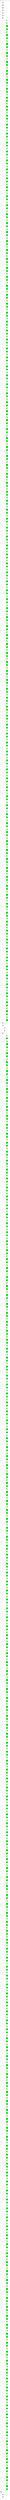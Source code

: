 digraph G{
	rankdir=TB
	subgraph{
		node [margin=0 fontsize=6 width=0.6 height=0.3 shape=box style=dashed fixedsize=true]
		rank=same;
		rankdir=LR
		"-1,0" [label="G0\nROOT"]
		"-1,1" [label="G6\nMAIN"]
		"-1,2" [label="G8"]
		"-1,3" [label="G9"]
		"-1,4" [label="G10"]

		edge [dir=none, style=invis]
		"-1,0" -> "-1,1"
		"-1,1" -> "-1,2"
		"-1,2" -> "-1,3"
		"-1,3" -> "-1,4"	}

	subgraph{
		node [margin=0 fontsize=6 width=0.6 shape=circle style=invis]
		rank=same;
		rankdir=LR

		"0,0" 
		"0,1" [label="GoStart",style=filled]
		"0,2" 
		"0,3" 
		"0,4" 

		edge [dir=none, style=invis]
		"0,0" -> "0,1"
		"0,1" -> "0,2"
		"0,2" -> "0,3"
		"0,3" -> "0,4"	}

	subgraph{
		node [margin=0 fontsize=6 width=0.6 shape=circle style=invis]
		rank=same;
		rankdir=LR

		"1,0" 
		"1,1" [label="GoCreate",style=filled]
		"1,2" 
		"1,3" 
		"1,4" 

		edge [dir=none, style=invis]
		"1,0" -> "1,1"
		"1,1" -> "1,2"
		"1,2" -> "1,3"
		"1,3" -> "1,4"	}

	subgraph{
		node [margin=0 fontsize=6 width=0.6 shape=circle style=invis]
		rank=same;
		rankdir=LR

		"2,0" 
		"2,1" [label="Ch(11).ChMake",style=filled]
		"2,2" 
		"2,3" 
		"2,4" 

		edge [dir=none, style=invis]
		"2,0" -> "2,1"
		"2,1" -> "2,2"
		"2,2" -> "2,3"
		"2,3" -> "2,4"	}

	subgraph{
		node [margin=0 fontsize=6 width=0.6 shape=circle style=invis]
		rank=same;
		rankdir=LR

		"3,0" 
		"3,1" [label="GoSched",style=filled]
		"3,2" 
		"3,3" 
		"3,4" 

		edge [dir=none, style=invis]
		"3,0" -> "3,1"
		"3,1" -> "3,2"
		"3,2" -> "3,3"
		"3,3" -> "3,4"	}

	subgraph{
		node [margin=0 fontsize=6 width=0.6 shape=circle style=invis]
		rank=same;
		rankdir=LR

		"4,0" 
		"4,1" [label="GoStart",style=filled]
		"4,2" 
		"4,3" 
		"4,4" 

		edge [dir=none, style=invis]
		"4,0" -> "4,1"
		"4,1" -> "4,2"
		"4,2" -> "4,3"
		"4,3" -> "4,4"	}

	subgraph{
		node [margin=0 fontsize=6 width=0.6 shape=circle style=invis]
		rank=same;
		rankdir=LR

		"5,0" 
		"5,1" [label="GoCreate",style=filled]
		"5,2" 
		"5,3" 
		"5,4" 

		edge [dir=none, style=invis]
		"5,0" -> "5,1"
		"5,1" -> "5,2"
		"5,2" -> "5,3"
		"5,3" -> "5,4"	}

	subgraph{
		node [margin=0 fontsize=6 width=0.6 shape=circle style=invis]
		rank=same;
		rankdir=LR

		"6,0" 
		"6,1" [label="GoSched",style=filled]
		"6,2" 
		"6,3" 
		"6,4" 

		edge [dir=none, style=invis]
		"6,0" -> "6,1"
		"6,1" -> "6,2"
		"6,2" -> "6,3"
		"6,3" -> "6,4"	}

	subgraph{
		node [margin=0 fontsize=6 width=0.6 shape=circle style=invis]
		rank=same;
		rankdir=LR

		"7,0" 
		"7,1" 
		"7,2" 
		"7,3" [label="GoStart",style=filled]
		"7,4" 

		edge [dir=none, style=invis]
		"7,0" -> "7,1"
		"7,1" -> "7,2"
		"7,2" -> "7,3"
		"7,3" -> "7,4"	}

	subgraph{
		node [margin=0 fontsize=6 width=0.6 shape=circle style=invis]
		rank=same;
		rankdir=LR

		"8,0" 
		"8,1" 
		"8,2" 
		"8,3" [label="SS(3)[nb].Select",style=filled]
		"8,4" 

		edge [dir=none, style=invis]
		"8,0" -> "8,1"
		"8,1" -> "8,2"
		"8,2" -> "8,3"
		"8,3" -> "8,4"	}

	subgraph{
		node [margin=0 fontsize=6 width=0.6 shape=circle style=invis]
		rank=same;
		rankdir=LR

		"9,0" 
		"9,1" 
		"9,2" 
		"9,3" [label="Mu(10)[free].MuLock",style="filled", fillcolor=green2]
		"9,4" 

		edge [dir=none, style=invis]
		"9,0" -> "9,1"
		"9,1" -> "9,2"
		"9,2" -> "9,3"
		"9,3" -> "9,4"	}

	subgraph{
		node [margin=0 fontsize=6 width=0.6 shape=circle style=invis]
		rank=same;
		rankdir=LR

		"10,0" 
		"10,1" 
		"10,2" 
		"10,3" [label="Mu(10).MuUnlock",style="filled", fillcolor=green2]
		"10,4" 

		edge [dir=none, style=invis]
		"10,0" -> "10,1"
		"10,1" -> "10,2"
		"10,2" -> "10,3"
		"10,3" -> "10,4"	}

	subgraph{
		node [margin=0 fontsize=6 width=0.6 shape=circle style=invis]
		rank=same;
		rankdir=LR

		"11,0" 
		"11,1" 
		"11,2" 
		"11,3" [label="SS(3)[nb].Select",style=filled]
		"11,4" 

		edge [dir=none, style=invis]
		"11,0" -> "11,1"
		"11,1" -> "11,2"
		"11,2" -> "11,3"
		"11,3" -> "11,4"	}

	subgraph{
		node [margin=0 fontsize=6 width=0.6 shape=circle style=invis]
		rank=same;
		rankdir=LR

		"12,0" 
		"12,1" 
		"12,2" 
		"12,3" [label="Mu(10)[free].MuLock",style="filled", fillcolor=green2]
		"12,4" 

		edge [dir=none, style=invis]
		"12,0" -> "12,1"
		"12,1" -> "12,2"
		"12,2" -> "12,3"
		"12,3" -> "12,4"	}

	subgraph{
		node [margin=0 fontsize=6 width=0.6 shape=circle style=invis]
		rank=same;
		rankdir=LR

		"13,0" 
		"13,1" 
		"13,2" 
		"13,3" [label="Mu(10).MuUnlock",style="filled", fillcolor=green2]
		"13,4" 

		edge [dir=none, style=invis]
		"13,0" -> "13,1"
		"13,1" -> "13,2"
		"13,2" -> "13,3"
		"13,3" -> "13,4"	}

	subgraph{
		node [margin=0 fontsize=6 width=0.6 shape=circle style=invis]
		rank=same;
		rankdir=LR

		"14,0" 
		"14,1" 
		"14,2" 
		"14,3" [label="SS(3)[nb].Select",style=filled]
		"14,4" 

		edge [dir=none, style=invis]
		"14,0" -> "14,1"
		"14,1" -> "14,2"
		"14,2" -> "14,3"
		"14,3" -> "14,4"	}

	subgraph{
		node [margin=0 fontsize=6 width=0.6 shape=circle style=invis]
		rank=same;
		rankdir=LR

		"15,0" 
		"15,1" 
		"15,2" 
		"15,3" [label="Mu(10)[free].MuLock",style="filled", fillcolor=green2]
		"15,4" 

		edge [dir=none, style=invis]
		"15,0" -> "15,1"
		"15,1" -> "15,2"
		"15,2" -> "15,3"
		"15,3" -> "15,4"	}

	subgraph{
		node [margin=0 fontsize=6 width=0.6 shape=circle style=invis]
		rank=same;
		rankdir=LR

		"16,0" 
		"16,1" 
		"16,2" 
		"16,3" [label="Mu(10).MuUnlock",style="filled", fillcolor=green2]
		"16,4" 

		edge [dir=none, style=invis]
		"16,0" -> "16,1"
		"16,1" -> "16,2"
		"16,2" -> "16,3"
		"16,3" -> "16,4"	}

	subgraph{
		node [margin=0 fontsize=6 width=0.6 shape=circle style=invis]
		rank=same;
		rankdir=LR

		"17,0" 
		"17,1" 
		"17,2" 
		"17,3" [label="SS(3)[nb].Select",style=filled]
		"17,4" 

		edge [dir=none, style=invis]
		"17,0" -> "17,1"
		"17,1" -> "17,2"
		"17,2" -> "17,3"
		"17,3" -> "17,4"	}

	subgraph{
		node [margin=0 fontsize=6 width=0.6 shape=circle style=invis]
		rank=same;
		rankdir=LR

		"18,0" 
		"18,1" 
		"18,2" 
		"18,3" [label="Mu(10)[free].MuLock",style="filled", fillcolor=green2]
		"18,4" 

		edge [dir=none, style=invis]
		"18,0" -> "18,1"
		"18,1" -> "18,2"
		"18,2" -> "18,3"
		"18,3" -> "18,4"	}

	subgraph{
		node [margin=0 fontsize=6 width=0.6 shape=circle style=invis]
		rank=same;
		rankdir=LR

		"19,0" 
		"19,1" 
		"19,2" 
		"19,3" [label="Mu(10).MuUnlock",style="filled", fillcolor=green2]
		"19,4" 

		edge [dir=none, style=invis]
		"19,0" -> "19,1"
		"19,1" -> "19,2"
		"19,2" -> "19,3"
		"19,3" -> "19,4"	}

	subgraph{
		node [margin=0 fontsize=6 width=0.6 shape=circle style=invis]
		rank=same;
		rankdir=LR

		"20,0" 
		"20,1" 
		"20,2" 
		"20,3" [label="SS(3)[nb].Select",style=filled]
		"20,4" 

		edge [dir=none, style=invis]
		"20,0" -> "20,1"
		"20,1" -> "20,2"
		"20,2" -> "20,3"
		"20,3" -> "20,4"	}

	subgraph{
		node [margin=0 fontsize=6 width=0.6 shape=circle style=invis]
		rank=same;
		rankdir=LR

		"21,0" 
		"21,1" 
		"21,2" 
		"21,3" [label="Mu(10)[free].MuLock",style="filled", fillcolor=green2]
		"21,4" 

		edge [dir=none, style=invis]
		"21,0" -> "21,1"
		"21,1" -> "21,2"
		"21,2" -> "21,3"
		"21,3" -> "21,4"	}

	subgraph{
		node [margin=0 fontsize=6 width=0.6 shape=circle style=invis]
		rank=same;
		rankdir=LR

		"22,0" 
		"22,1" 
		"22,2" 
		"22,3" [label="Mu(10).MuUnlock",style="filled", fillcolor=green2]
		"22,4" 

		edge [dir=none, style=invis]
		"22,0" -> "22,1"
		"22,1" -> "22,2"
		"22,2" -> "22,3"
		"22,3" -> "22,4"	}

	subgraph{
		node [margin=0 fontsize=6 width=0.6 shape=circle style=invis]
		rank=same;
		rankdir=LR

		"23,0" 
		"23,1" 
		"23,2" 
		"23,3" [label="SS(3)[nb].Select",style=filled]
		"23,4" 

		edge [dir=none, style=invis]
		"23,0" -> "23,1"
		"23,1" -> "23,2"
		"23,2" -> "23,3"
		"23,3" -> "23,4"	}

	subgraph{
		node [margin=0 fontsize=6 width=0.6 shape=circle style=invis]
		rank=same;
		rankdir=LR

		"24,0" 
		"24,1" 
		"24,2" 
		"24,3" [label="Mu(10)[free].MuLock",style="filled", fillcolor=green2]
		"24,4" 

		edge [dir=none, style=invis]
		"24,0" -> "24,1"
		"24,1" -> "24,2"
		"24,2" -> "24,3"
		"24,3" -> "24,4"	}

	subgraph{
		node [margin=0 fontsize=6 width=0.6 shape=circle style=invis]
		rank=same;
		rankdir=LR

		"25,0" 
		"25,1" 
		"25,2" 
		"25,3" [label="Mu(10).MuUnlock",style="filled", fillcolor=green2]
		"25,4" 

		edge [dir=none, style=invis]
		"25,0" -> "25,1"
		"25,1" -> "25,2"
		"25,2" -> "25,3"
		"25,3" -> "25,4"	}

	subgraph{
		node [margin=0 fontsize=6 width=0.6 shape=circle style=invis]
		rank=same;
		rankdir=LR

		"26,0" 
		"26,1" 
		"26,2" 
		"26,3" [label="SS(3)[nb].Select",style=filled]
		"26,4" 

		edge [dir=none, style=invis]
		"26,0" -> "26,1"
		"26,1" -> "26,2"
		"26,2" -> "26,3"
		"26,3" -> "26,4"	}

	subgraph{
		node [margin=0 fontsize=6 width=0.6 shape=circle style=invis]
		rank=same;
		rankdir=LR

		"27,0" 
		"27,1" 
		"27,2" 
		"27,3" [label="Mu(10)[free].MuLock",style="filled", fillcolor=green2]
		"27,4" 

		edge [dir=none, style=invis]
		"27,0" -> "27,1"
		"27,1" -> "27,2"
		"27,2" -> "27,3"
		"27,3" -> "27,4"	}

	subgraph{
		node [margin=0 fontsize=6 width=0.6 shape=circle style=invis]
		rank=same;
		rankdir=LR

		"28,0" 
		"28,1" 
		"28,2" 
		"28,3" [label="Mu(10).MuUnlock",style="filled", fillcolor=green2]
		"28,4" 

		edge [dir=none, style=invis]
		"28,0" -> "28,1"
		"28,1" -> "28,2"
		"28,2" -> "28,3"
		"28,3" -> "28,4"	}

	subgraph{
		node [margin=0 fontsize=6 width=0.6 shape=circle style=invis]
		rank=same;
		rankdir=LR

		"29,0" 
		"29,1" 
		"29,2" 
		"29,3" [label="SS(3)[nb].Select",style=filled]
		"29,4" 

		edge [dir=none, style=invis]
		"29,0" -> "29,1"
		"29,1" -> "29,2"
		"29,2" -> "29,3"
		"29,3" -> "29,4"	}

	subgraph{
		node [margin=0 fontsize=6 width=0.6 shape=circle style=invis]
		rank=same;
		rankdir=LR

		"30,0" 
		"30,1" 
		"30,2" 
		"30,3" [label="Mu(10)[free].MuLock",style="filled", fillcolor=green2]
		"30,4" 

		edge [dir=none, style=invis]
		"30,0" -> "30,1"
		"30,1" -> "30,2"
		"30,2" -> "30,3"
		"30,3" -> "30,4"	}

	subgraph{
		node [margin=0 fontsize=6 width=0.6 shape=circle style=invis]
		rank=same;
		rankdir=LR

		"31,0" 
		"31,1" 
		"31,2" 
		"31,3" [label="Mu(10).MuUnlock",style="filled", fillcolor=green2]
		"31,4" 

		edge [dir=none, style=invis]
		"31,0" -> "31,1"
		"31,1" -> "31,2"
		"31,2" -> "31,3"
		"31,3" -> "31,4"	}

	subgraph{
		node [margin=0 fontsize=6 width=0.6 shape=circle style=invis]
		rank=same;
		rankdir=LR

		"32,0" 
		"32,1" 
		"32,2" 
		"32,3" [label="SS(3)[nb].Select",style=filled]
		"32,4" 

		edge [dir=none, style=invis]
		"32,0" -> "32,1"
		"32,1" -> "32,2"
		"32,2" -> "32,3"
		"32,3" -> "32,4"	}

	subgraph{
		node [margin=0 fontsize=6 width=0.6 shape=circle style=invis]
		rank=same;
		rankdir=LR

		"33,0" 
		"33,1" 
		"33,2" 
		"33,3" [label="Mu(10)[free].MuLock",style="filled", fillcolor=green2]
		"33,4" 

		edge [dir=none, style=invis]
		"33,0" -> "33,1"
		"33,1" -> "33,2"
		"33,2" -> "33,3"
		"33,3" -> "33,4"	}

	subgraph{
		node [margin=0 fontsize=6 width=0.6 shape=circle style=invis]
		rank=same;
		rankdir=LR

		"34,0" 
		"34,1" 
		"34,2" 
		"34,3" [label="Mu(10).MuUnlock",style="filled", fillcolor=green2]
		"34,4" 

		edge [dir=none, style=invis]
		"34,0" -> "34,1"
		"34,1" -> "34,2"
		"34,2" -> "34,3"
		"34,3" -> "34,4"	}

	subgraph{
		node [margin=0 fontsize=6 width=0.6 shape=circle style=invis]
		rank=same;
		rankdir=LR

		"35,0" 
		"35,1" 
		"35,2" 
		"35,3" [label="SS(3)[nb].Select",style=filled]
		"35,4" 

		edge [dir=none, style=invis]
		"35,0" -> "35,1"
		"35,1" -> "35,2"
		"35,2" -> "35,3"
		"35,3" -> "35,4"	}

	subgraph{
		node [margin=0 fontsize=6 width=0.6 shape=circle style=invis]
		rank=same;
		rankdir=LR

		"36,0" 
		"36,1" 
		"36,2" 
		"36,3" [label="Mu(10)[free].MuLock",style="filled", fillcolor=green2]
		"36,4" 

		edge [dir=none, style=invis]
		"36,0" -> "36,1"
		"36,1" -> "36,2"
		"36,2" -> "36,3"
		"36,3" -> "36,4"	}

	subgraph{
		node [margin=0 fontsize=6 width=0.6 shape=circle style=invis]
		rank=same;
		rankdir=LR

		"37,0" 
		"37,1" 
		"37,2" 
		"37,3" [label="Mu(10).MuUnlock",style="filled", fillcolor=green2]
		"37,4" 

		edge [dir=none, style=invis]
		"37,0" -> "37,1"
		"37,1" -> "37,2"
		"37,2" -> "37,3"
		"37,3" -> "37,4"	}

	subgraph{
		node [margin=0 fontsize=6 width=0.6 shape=circle style=invis]
		rank=same;
		rankdir=LR

		"38,0" 
		"38,1" 
		"38,2" 
		"38,3" [label="SS(3)[nb].Select",style=filled]
		"38,4" 

		edge [dir=none, style=invis]
		"38,0" -> "38,1"
		"38,1" -> "38,2"
		"38,2" -> "38,3"
		"38,3" -> "38,4"	}

	subgraph{
		node [margin=0 fontsize=6 width=0.6 shape=circle style=invis]
		rank=same;
		rankdir=LR

		"39,0" 
		"39,1" 
		"39,2" 
		"39,3" [label="Mu(10)[free].MuLock",style="filled", fillcolor=green2]
		"39,4" 

		edge [dir=none, style=invis]
		"39,0" -> "39,1"
		"39,1" -> "39,2"
		"39,2" -> "39,3"
		"39,3" -> "39,4"	}

	subgraph{
		node [margin=0 fontsize=6 width=0.6 shape=circle style=invis]
		rank=same;
		rankdir=LR

		"40,0" 
		"40,1" 
		"40,2" 
		"40,3" [label="Mu(10).MuUnlock",style="filled", fillcolor=green2]
		"40,4" 

		edge [dir=none, style=invis]
		"40,0" -> "40,1"
		"40,1" -> "40,2"
		"40,2" -> "40,3"
		"40,3" -> "40,4"	}

	subgraph{
		node [margin=0 fontsize=6 width=0.6 shape=circle style=invis]
		rank=same;
		rankdir=LR

		"41,0" 
		"41,1" 
		"41,2" 
		"41,3" [label="SS(3)[nb].Select",style=filled]
		"41,4" 

		edge [dir=none, style=invis]
		"41,0" -> "41,1"
		"41,1" -> "41,2"
		"41,2" -> "41,3"
		"41,3" -> "41,4"	}

	subgraph{
		node [margin=0 fontsize=6 width=0.6 shape=circle style=invis]
		rank=same;
		rankdir=LR

		"42,0" 
		"42,1" 
		"42,2" 
		"42,3" [label="Mu(10)[free].MuLock",style="filled", fillcolor=green2]
		"42,4" 

		edge [dir=none, style=invis]
		"42,0" -> "42,1"
		"42,1" -> "42,2"
		"42,2" -> "42,3"
		"42,3" -> "42,4"	}

	subgraph{
		node [margin=0 fontsize=6 width=0.6 shape=circle style=invis]
		rank=same;
		rankdir=LR

		"43,0" 
		"43,1" 
		"43,2" 
		"43,3" [label="Mu(10).MuUnlock",style="filled", fillcolor=green2]
		"43,4" 

		edge [dir=none, style=invis]
		"43,0" -> "43,1"
		"43,1" -> "43,2"
		"43,2" -> "43,3"
		"43,3" -> "43,4"	}

	subgraph{
		node [margin=0 fontsize=6 width=0.6 shape=circle style=invis]
		rank=same;
		rankdir=LR

		"44,0" 
		"44,1" 
		"44,2" 
		"44,3" [label="SS(3)[nb].Select",style=filled]
		"44,4" 

		edge [dir=none, style=invis]
		"44,0" -> "44,1"
		"44,1" -> "44,2"
		"44,2" -> "44,3"
		"44,3" -> "44,4"	}

	subgraph{
		node [margin=0 fontsize=6 width=0.6 shape=circle style=invis]
		rank=same;
		rankdir=LR

		"45,0" 
		"45,1" 
		"45,2" 
		"45,3" [label="Mu(10)[free].MuLock",style="filled", fillcolor=green2]
		"45,4" 

		edge [dir=none, style=invis]
		"45,0" -> "45,1"
		"45,1" -> "45,2"
		"45,2" -> "45,3"
		"45,3" -> "45,4"	}

	subgraph{
		node [margin=0 fontsize=6 width=0.6 shape=circle style=invis]
		rank=same;
		rankdir=LR

		"46,0" 
		"46,1" 
		"46,2" 
		"46,3" [label="Mu(10).MuUnlock",style="filled", fillcolor=green2]
		"46,4" 

		edge [dir=none, style=invis]
		"46,0" -> "46,1"
		"46,1" -> "46,2"
		"46,2" -> "46,3"
		"46,3" -> "46,4"	}

	subgraph{
		node [margin=0 fontsize=6 width=0.6 shape=circle style=invis]
		rank=same;
		rankdir=LR

		"47,0" 
		"47,1" 
		"47,2" 
		"47,3" [label="SS(3)[nb].Select",style=filled]
		"47,4" 

		edge [dir=none, style=invis]
		"47,0" -> "47,1"
		"47,1" -> "47,2"
		"47,2" -> "47,3"
		"47,3" -> "47,4"	}

	subgraph{
		node [margin=0 fontsize=6 width=0.6 shape=circle style=invis]
		rank=same;
		rankdir=LR

		"48,0" 
		"48,1" 
		"48,2" 
		"48,3" [label="Mu(10)[free].MuLock",style="filled", fillcolor=green2]
		"48,4" 

		edge [dir=none, style=invis]
		"48,0" -> "48,1"
		"48,1" -> "48,2"
		"48,2" -> "48,3"
		"48,3" -> "48,4"	}

	subgraph{
		node [margin=0 fontsize=6 width=0.6 shape=circle style=invis]
		rank=same;
		rankdir=LR

		"49,0" 
		"49,1" 
		"49,2" 
		"49,3" [label="Mu(10).MuUnlock",style="filled", fillcolor=green2]
		"49,4" 

		edge [dir=none, style=invis]
		"49,0" -> "49,1"
		"49,1" -> "49,2"
		"49,2" -> "49,3"
		"49,3" -> "49,4"	}

	subgraph{
		node [margin=0 fontsize=6 width=0.6 shape=circle style=invis]
		rank=same;
		rankdir=LR

		"50,0" 
		"50,1" 
		"50,2" 
		"50,3" [label="SS(3)[nb].Select",style=filled]
		"50,4" 

		edge [dir=none, style=invis]
		"50,0" -> "50,1"
		"50,1" -> "50,2"
		"50,2" -> "50,3"
		"50,3" -> "50,4"	}

	subgraph{
		node [margin=0 fontsize=6 width=0.6 shape=circle style=invis]
		rank=same;
		rankdir=LR

		"51,0" 
		"51,1" 
		"51,2" 
		"51,3" [label="Mu(10)[free].MuLock",style="filled", fillcolor=green2]
		"51,4" 

		edge [dir=none, style=invis]
		"51,0" -> "51,1"
		"51,1" -> "51,2"
		"51,2" -> "51,3"
		"51,3" -> "51,4"	}

	subgraph{
		node [margin=0 fontsize=6 width=0.6 shape=circle style=invis]
		rank=same;
		rankdir=LR

		"52,0" 
		"52,1" 
		"52,2" 
		"52,3" [label="Mu(10).MuUnlock",style="filled", fillcolor=green2]
		"52,4" 

		edge [dir=none, style=invis]
		"52,0" -> "52,1"
		"52,1" -> "52,2"
		"52,2" -> "52,3"
		"52,3" -> "52,4"	}

	subgraph{
		node [margin=0 fontsize=6 width=0.6 shape=circle style=invis]
		rank=same;
		rankdir=LR

		"53,0" 
		"53,1" 
		"53,2" 
		"53,3" [label="SS(3)[nb].Select",style=filled]
		"53,4" 

		edge [dir=none, style=invis]
		"53,0" -> "53,1"
		"53,1" -> "53,2"
		"53,2" -> "53,3"
		"53,3" -> "53,4"	}

	subgraph{
		node [margin=0 fontsize=6 width=0.6 shape=circle style=invis]
		rank=same;
		rankdir=LR

		"54,0" 
		"54,1" 
		"54,2" 
		"54,3" [label="Mu(10)[free].MuLock",style="filled", fillcolor=green2]
		"54,4" 

		edge [dir=none, style=invis]
		"54,0" -> "54,1"
		"54,1" -> "54,2"
		"54,2" -> "54,3"
		"54,3" -> "54,4"	}

	subgraph{
		node [margin=0 fontsize=6 width=0.6 shape=circle style=invis]
		rank=same;
		rankdir=LR

		"55,0" 
		"55,1" 
		"55,2" 
		"55,3" [label="Mu(10).MuUnlock",style="filled", fillcolor=green2]
		"55,4" 

		edge [dir=none, style=invis]
		"55,0" -> "55,1"
		"55,1" -> "55,2"
		"55,2" -> "55,3"
		"55,3" -> "55,4"	}

	subgraph{
		node [margin=0 fontsize=6 width=0.6 shape=circle style=invis]
		rank=same;
		rankdir=LR

		"56,0" 
		"56,1" 
		"56,2" 
		"56,3" [label="SS(3)[nb].Select",style=filled]
		"56,4" 

		edge [dir=none, style=invis]
		"56,0" -> "56,1"
		"56,1" -> "56,2"
		"56,2" -> "56,3"
		"56,3" -> "56,4"	}

	subgraph{
		node [margin=0 fontsize=6 width=0.6 shape=circle style=invis]
		rank=same;
		rankdir=LR

		"57,0" 
		"57,1" 
		"57,2" 
		"57,3" [label="Mu(10)[free].MuLock",style="filled", fillcolor=green2]
		"57,4" 

		edge [dir=none, style=invis]
		"57,0" -> "57,1"
		"57,1" -> "57,2"
		"57,2" -> "57,3"
		"57,3" -> "57,4"	}

	subgraph{
		node [margin=0 fontsize=6 width=0.6 shape=circle style=invis]
		rank=same;
		rankdir=LR

		"58,0" 
		"58,1" 
		"58,2" 
		"58,3" [label="Mu(10).MuUnlock",style="filled", fillcolor=green2]
		"58,4" 

		edge [dir=none, style=invis]
		"58,0" -> "58,1"
		"58,1" -> "58,2"
		"58,2" -> "58,3"
		"58,3" -> "58,4"	}

	subgraph{
		node [margin=0 fontsize=6 width=0.6 shape=circle style=invis]
		rank=same;
		rankdir=LR

		"59,0" 
		"59,1" 
		"59,2" 
		"59,3" [label="SS(3)[nb].Select",style=filled]
		"59,4" 

		edge [dir=none, style=invis]
		"59,0" -> "59,1"
		"59,1" -> "59,2"
		"59,2" -> "59,3"
		"59,3" -> "59,4"	}

	subgraph{
		node [margin=0 fontsize=6 width=0.6 shape=circle style=invis]
		rank=same;
		rankdir=LR

		"60,0" 
		"60,1" 
		"60,2" 
		"60,3" [label="Mu(10)[free].MuLock",style="filled", fillcolor=green2]
		"60,4" 

		edge [dir=none, style=invis]
		"60,0" -> "60,1"
		"60,1" -> "60,2"
		"60,2" -> "60,3"
		"60,3" -> "60,4"	}

	subgraph{
		node [margin=0 fontsize=6 width=0.6 shape=circle style=invis]
		rank=same;
		rankdir=LR

		"61,0" 
		"61,1" 
		"61,2" 
		"61,3" [label="Mu(10).MuUnlock",style="filled", fillcolor=green2]
		"61,4" 

		edge [dir=none, style=invis]
		"61,0" -> "61,1"
		"61,1" -> "61,2"
		"61,2" -> "61,3"
		"61,3" -> "61,4"	}

	subgraph{
		node [margin=0 fontsize=6 width=0.6 shape=circle style=invis]
		rank=same;
		rankdir=LR

		"62,0" 
		"62,1" 
		"62,2" 
		"62,3" [label="SS(3)[nb].Select",style=filled]
		"62,4" 

		edge [dir=none, style=invis]
		"62,0" -> "62,1"
		"62,1" -> "62,2"
		"62,2" -> "62,3"
		"62,3" -> "62,4"	}

	subgraph{
		node [margin=0 fontsize=6 width=0.6 shape=circle style=invis]
		rank=same;
		rankdir=LR

		"63,0" 
		"63,1" 
		"63,2" 
		"63,3" [label="Mu(10)[free].MuLock",style="filled", fillcolor=green2]
		"63,4" 

		edge [dir=none, style=invis]
		"63,0" -> "63,1"
		"63,1" -> "63,2"
		"63,2" -> "63,3"
		"63,3" -> "63,4"	}

	subgraph{
		node [margin=0 fontsize=6 width=0.6 shape=circle style=invis]
		rank=same;
		rankdir=LR

		"64,0" 
		"64,1" 
		"64,2" 
		"64,3" [label="Mu(10).MuUnlock",style="filled", fillcolor=green2]
		"64,4" 

		edge [dir=none, style=invis]
		"64,0" -> "64,1"
		"64,1" -> "64,2"
		"64,2" -> "64,3"
		"64,3" -> "64,4"	}

	subgraph{
		node [margin=0 fontsize=6 width=0.6 shape=circle style=invis]
		rank=same;
		rankdir=LR

		"65,0" 
		"65,1" 
		"65,2" 
		"65,3" [label="SS(3)[nb].Select",style=filled]
		"65,4" 

		edge [dir=none, style=invis]
		"65,0" -> "65,1"
		"65,1" -> "65,2"
		"65,2" -> "65,3"
		"65,3" -> "65,4"	}

	subgraph{
		node [margin=0 fontsize=6 width=0.6 shape=circle style=invis]
		rank=same;
		rankdir=LR

		"66,0" 
		"66,1" 
		"66,2" 
		"66,3" [label="Mu(10)[free].MuLock",style="filled", fillcolor=green2]
		"66,4" 

		edge [dir=none, style=invis]
		"66,0" -> "66,1"
		"66,1" -> "66,2"
		"66,2" -> "66,3"
		"66,3" -> "66,4"	}

	subgraph{
		node [margin=0 fontsize=6 width=0.6 shape=circle style=invis]
		rank=same;
		rankdir=LR

		"67,0" 
		"67,1" 
		"67,2" 
		"67,3" [label="Mu(10).MuUnlock",style="filled", fillcolor=green2]
		"67,4" 

		edge [dir=none, style=invis]
		"67,0" -> "67,1"
		"67,1" -> "67,2"
		"67,2" -> "67,3"
		"67,3" -> "67,4"	}

	subgraph{
		node [margin=0 fontsize=6 width=0.6 shape=circle style=invis]
		rank=same;
		rankdir=LR

		"68,0" 
		"68,1" 
		"68,2" 
		"68,3" [label="SS(3)[nb].Select",style=filled]
		"68,4" 

		edge [dir=none, style=invis]
		"68,0" -> "68,1"
		"68,1" -> "68,2"
		"68,2" -> "68,3"
		"68,3" -> "68,4"	}

	subgraph{
		node [margin=0 fontsize=6 width=0.6 shape=circle style=invis]
		rank=same;
		rankdir=LR

		"69,0" 
		"69,1" 
		"69,2" 
		"69,3" [label="Mu(10)[free].MuLock",style="filled", fillcolor=green2]
		"69,4" 

		edge [dir=none, style=invis]
		"69,0" -> "69,1"
		"69,1" -> "69,2"
		"69,2" -> "69,3"
		"69,3" -> "69,4"	}

	subgraph{
		node [margin=0 fontsize=6 width=0.6 shape=circle style=invis]
		rank=same;
		rankdir=LR

		"70,0" 
		"70,1" 
		"70,2" 
		"70,3" [label="Mu(10).MuUnlock",style="filled", fillcolor=green2]
		"70,4" 

		edge [dir=none, style=invis]
		"70,0" -> "70,1"
		"70,1" -> "70,2"
		"70,2" -> "70,3"
		"70,3" -> "70,4"	}

	subgraph{
		node [margin=0 fontsize=6 width=0.6 shape=circle style=invis]
		rank=same;
		rankdir=LR

		"71,0" 
		"71,1" 
		"71,2" 
		"71,3" [label="SS(3)[nb].Select",style=filled]
		"71,4" 

		edge [dir=none, style=invis]
		"71,0" -> "71,1"
		"71,1" -> "71,2"
		"71,2" -> "71,3"
		"71,3" -> "71,4"	}

	subgraph{
		node [margin=0 fontsize=6 width=0.6 shape=circle style=invis]
		rank=same;
		rankdir=LR

		"72,0" 
		"72,1" 
		"72,2" 
		"72,3" [label="Mu(10)[free].MuLock",style="filled", fillcolor=green2]
		"72,4" 

		edge [dir=none, style=invis]
		"72,0" -> "72,1"
		"72,1" -> "72,2"
		"72,2" -> "72,3"
		"72,3" -> "72,4"	}

	subgraph{
		node [margin=0 fontsize=6 width=0.6 shape=circle style=invis]
		rank=same;
		rankdir=LR

		"73,0" 
		"73,1" 
		"73,2" 
		"73,3" [label="Mu(10).MuUnlock",style="filled", fillcolor=green2]
		"73,4" 

		edge [dir=none, style=invis]
		"73,0" -> "73,1"
		"73,1" -> "73,2"
		"73,2" -> "73,3"
		"73,3" -> "73,4"	}

	subgraph{
		node [margin=0 fontsize=6 width=0.6 shape=circle style=invis]
		rank=same;
		rankdir=LR

		"74,0" 
		"74,1" 
		"74,2" 
		"74,3" [label="SS(3)[nb].Select",style=filled]
		"74,4" 

		edge [dir=none, style=invis]
		"74,0" -> "74,1"
		"74,1" -> "74,2"
		"74,2" -> "74,3"
		"74,3" -> "74,4"	}

	subgraph{
		node [margin=0 fontsize=6 width=0.6 shape=circle style=invis]
		rank=same;
		rankdir=LR

		"75,0" 
		"75,1" 
		"75,2" 
		"75,3" [label="Mu(10)[free].MuLock",style="filled", fillcolor=green2]
		"75,4" 

		edge [dir=none, style=invis]
		"75,0" -> "75,1"
		"75,1" -> "75,2"
		"75,2" -> "75,3"
		"75,3" -> "75,4"	}

	subgraph{
		node [margin=0 fontsize=6 width=0.6 shape=circle style=invis]
		rank=same;
		rankdir=LR

		"76,0" 
		"76,1" 
		"76,2" 
		"76,3" [label="Mu(10).MuUnlock",style="filled", fillcolor=green2]
		"76,4" 

		edge [dir=none, style=invis]
		"76,0" -> "76,1"
		"76,1" -> "76,2"
		"76,2" -> "76,3"
		"76,3" -> "76,4"	}

	subgraph{
		node [margin=0 fontsize=6 width=0.6 shape=circle style=invis]
		rank=same;
		rankdir=LR

		"77,0" 
		"77,1" 
		"77,2" 
		"77,3" [label="SS(3)[nb].Select",style=filled]
		"77,4" 

		edge [dir=none, style=invis]
		"77,0" -> "77,1"
		"77,1" -> "77,2"
		"77,2" -> "77,3"
		"77,3" -> "77,4"	}

	subgraph{
		node [margin=0 fontsize=6 width=0.6 shape=circle style=invis]
		rank=same;
		rankdir=LR

		"78,0" 
		"78,1" 
		"78,2" 
		"78,3" [label="Mu(10)[free].MuLock",style="filled", fillcolor=green2]
		"78,4" 

		edge [dir=none, style=invis]
		"78,0" -> "78,1"
		"78,1" -> "78,2"
		"78,2" -> "78,3"
		"78,3" -> "78,4"	}

	subgraph{
		node [margin=0 fontsize=6 width=0.6 shape=circle style=invis]
		rank=same;
		rankdir=LR

		"79,0" 
		"79,1" 
		"79,2" 
		"79,3" [label="Mu(10).MuUnlock",style="filled", fillcolor=green2]
		"79,4" 

		edge [dir=none, style=invis]
		"79,0" -> "79,1"
		"79,1" -> "79,2"
		"79,2" -> "79,3"
		"79,3" -> "79,4"	}

	subgraph{
		node [margin=0 fontsize=6 width=0.6 shape=circle style=invis]
		rank=same;
		rankdir=LR

		"80,0" 
		"80,1" 
		"80,2" 
		"80,3" [label="SS(3)[nb].Select",style=filled]
		"80,4" 

		edge [dir=none, style=invis]
		"80,0" -> "80,1"
		"80,1" -> "80,2"
		"80,2" -> "80,3"
		"80,3" -> "80,4"	}

	subgraph{
		node [margin=0 fontsize=6 width=0.6 shape=circle style=invis]
		rank=same;
		rankdir=LR

		"81,0" 
		"81,1" 
		"81,2" 
		"81,3" [label="Mu(10)[free].MuLock",style="filled", fillcolor=green2]
		"81,4" 

		edge [dir=none, style=invis]
		"81,0" -> "81,1"
		"81,1" -> "81,2"
		"81,2" -> "81,3"
		"81,3" -> "81,4"	}

	subgraph{
		node [margin=0 fontsize=6 width=0.6 shape=circle style=invis]
		rank=same;
		rankdir=LR

		"82,0" 
		"82,1" 
		"82,2" 
		"82,3" [label="Mu(10).MuUnlock",style="filled", fillcolor=green2]
		"82,4" 

		edge [dir=none, style=invis]
		"82,0" -> "82,1"
		"82,1" -> "82,2"
		"82,2" -> "82,3"
		"82,3" -> "82,4"	}

	subgraph{
		node [margin=0 fontsize=6 width=0.6 shape=circle style=invis]
		rank=same;
		rankdir=LR

		"83,0" 
		"83,1" 
		"83,2" 
		"83,3" [label="SS(3)[nb].Select",style=filled]
		"83,4" 

		edge [dir=none, style=invis]
		"83,0" -> "83,1"
		"83,1" -> "83,2"
		"83,2" -> "83,3"
		"83,3" -> "83,4"	}

	subgraph{
		node [margin=0 fontsize=6 width=0.6 shape=circle style=invis]
		rank=same;
		rankdir=LR

		"84,0" 
		"84,1" 
		"84,2" 
		"84,3" [label="Mu(10)[free].MuLock",style="filled", fillcolor=green2]
		"84,4" 

		edge [dir=none, style=invis]
		"84,0" -> "84,1"
		"84,1" -> "84,2"
		"84,2" -> "84,3"
		"84,3" -> "84,4"	}

	subgraph{
		node [margin=0 fontsize=6 width=0.6 shape=circle style=invis]
		rank=same;
		rankdir=LR

		"85,0" 
		"85,1" 
		"85,2" 
		"85,3" [label="Mu(10).MuUnlock",style="filled", fillcolor=green2]
		"85,4" 

		edge [dir=none, style=invis]
		"85,0" -> "85,1"
		"85,1" -> "85,2"
		"85,2" -> "85,3"
		"85,3" -> "85,4"	}

	subgraph{
		node [margin=0 fontsize=6 width=0.6 shape=circle style=invis]
		rank=same;
		rankdir=LR

		"86,0" 
		"86,1" 
		"86,2" 
		"86,3" [label="SS(3)[nb].Select",style=filled]
		"86,4" 

		edge [dir=none, style=invis]
		"86,0" -> "86,1"
		"86,1" -> "86,2"
		"86,2" -> "86,3"
		"86,3" -> "86,4"	}

	subgraph{
		node [margin=0 fontsize=6 width=0.6 shape=circle style=invis]
		rank=same;
		rankdir=LR

		"87,0" 
		"87,1" 
		"87,2" 
		"87,3" [label="Mu(10)[free].MuLock",style="filled", fillcolor=green2]
		"87,4" 

		edge [dir=none, style=invis]
		"87,0" -> "87,1"
		"87,1" -> "87,2"
		"87,2" -> "87,3"
		"87,3" -> "87,4"	}

	subgraph{
		node [margin=0 fontsize=6 width=0.6 shape=circle style=invis]
		rank=same;
		rankdir=LR

		"88,0" 
		"88,1" 
		"88,2" 
		"88,3" [label="Mu(10).MuUnlock",style="filled", fillcolor=green2]
		"88,4" 

		edge [dir=none, style=invis]
		"88,0" -> "88,1"
		"88,1" -> "88,2"
		"88,2" -> "88,3"
		"88,3" -> "88,4"	}

	subgraph{
		node [margin=0 fontsize=6 width=0.6 shape=circle style=invis]
		rank=same;
		rankdir=LR

		"89,0" 
		"89,1" 
		"89,2" 
		"89,3" [label="SS(3)[nb].Select",style=filled]
		"89,4" 

		edge [dir=none, style=invis]
		"89,0" -> "89,1"
		"89,1" -> "89,2"
		"89,2" -> "89,3"
		"89,3" -> "89,4"	}

	subgraph{
		node [margin=0 fontsize=6 width=0.6 shape=circle style=invis]
		rank=same;
		rankdir=LR

		"90,0" 
		"90,1" 
		"90,2" 
		"90,3" [label="Mu(10)[free].MuLock",style="filled", fillcolor=green2]
		"90,4" 

		edge [dir=none, style=invis]
		"90,0" -> "90,1"
		"90,1" -> "90,2"
		"90,2" -> "90,3"
		"90,3" -> "90,4"	}

	subgraph{
		node [margin=0 fontsize=6 width=0.6 shape=circle style=invis]
		rank=same;
		rankdir=LR

		"91,0" 
		"91,1" 
		"91,2" 
		"91,3" [label="Mu(10).MuUnlock",style="filled", fillcolor=green2]
		"91,4" 

		edge [dir=none, style=invis]
		"91,0" -> "91,1"
		"91,1" -> "91,2"
		"91,2" -> "91,3"
		"91,3" -> "91,4"	}

	subgraph{
		node [margin=0 fontsize=6 width=0.6 shape=circle style=invis]
		rank=same;
		rankdir=LR

		"92,0" 
		"92,1" 
		"92,2" 
		"92,3" [label="SS(3)[nb].Select",style=filled]
		"92,4" 

		edge [dir=none, style=invis]
		"92,0" -> "92,1"
		"92,1" -> "92,2"
		"92,2" -> "92,3"
		"92,3" -> "92,4"	}

	subgraph{
		node [margin=0 fontsize=6 width=0.6 shape=circle style=invis]
		rank=same;
		rankdir=LR

		"93,0" 
		"93,1" 
		"93,2" 
		"93,3" [label="Mu(10)[free].MuLock",style="filled", fillcolor=green2]
		"93,4" 

		edge [dir=none, style=invis]
		"93,0" -> "93,1"
		"93,1" -> "93,2"
		"93,2" -> "93,3"
		"93,3" -> "93,4"	}

	subgraph{
		node [margin=0 fontsize=6 width=0.6 shape=circle style=invis]
		rank=same;
		rankdir=LR

		"94,0" 
		"94,1" 
		"94,2" 
		"94,3" [label="Mu(10).MuUnlock",style="filled", fillcolor=green2]
		"94,4" 

		edge [dir=none, style=invis]
		"94,0" -> "94,1"
		"94,1" -> "94,2"
		"94,2" -> "94,3"
		"94,3" -> "94,4"	}

	subgraph{
		node [margin=0 fontsize=6 width=0.6 shape=circle style=invis]
		rank=same;
		rankdir=LR

		"95,0" 
		"95,1" 
		"95,2" 
		"95,3" [label="SS(3)[nb].Select",style=filled]
		"95,4" 

		edge [dir=none, style=invis]
		"95,0" -> "95,1"
		"95,1" -> "95,2"
		"95,2" -> "95,3"
		"95,3" -> "95,4"	}

	subgraph{
		node [margin=0 fontsize=6 width=0.6 shape=circle style=invis]
		rank=same;
		rankdir=LR

		"96,0" 
		"96,1" 
		"96,2" 
		"96,3" [label="Mu(10)[free].MuLock",style="filled", fillcolor=green2]
		"96,4" 

		edge [dir=none, style=invis]
		"96,0" -> "96,1"
		"96,1" -> "96,2"
		"96,2" -> "96,3"
		"96,3" -> "96,4"	}

	subgraph{
		node [margin=0 fontsize=6 width=0.6 shape=circle style=invis]
		rank=same;
		rankdir=LR

		"97,0" 
		"97,1" 
		"97,2" 
		"97,3" [label="Mu(10).MuUnlock",style="filled", fillcolor=green2]
		"97,4" 

		edge [dir=none, style=invis]
		"97,0" -> "97,1"
		"97,1" -> "97,2"
		"97,2" -> "97,3"
		"97,3" -> "97,4"	}

	subgraph{
		node [margin=0 fontsize=6 width=0.6 shape=circle style=invis]
		rank=same;
		rankdir=LR

		"98,0" 
		"98,1" 
		"98,2" 
		"98,3" [label="SS(3)[nb].Select",style=filled]
		"98,4" 

		edge [dir=none, style=invis]
		"98,0" -> "98,1"
		"98,1" -> "98,2"
		"98,2" -> "98,3"
		"98,3" -> "98,4"	}

	subgraph{
		node [margin=0 fontsize=6 width=0.6 shape=circle style=invis]
		rank=same;
		rankdir=LR

		"99,0" 
		"99,1" 
		"99,2" 
		"99,3" [label="Mu(10)[free].MuLock",style="filled", fillcolor=green2]
		"99,4" 

		edge [dir=none, style=invis]
		"99,0" -> "99,1"
		"99,1" -> "99,2"
		"99,2" -> "99,3"
		"99,3" -> "99,4"	}

	subgraph{
		node [margin=0 fontsize=6 width=0.6 shape=circle style=invis]
		rank=same;
		rankdir=LR

		"100,0" 
		"100,1" 
		"100,2" 
		"100,3" [label="Mu(10).MuUnlock",style="filled", fillcolor=green2]
		"100,4" 

		edge [dir=none, style=invis]
		"100,0" -> "100,1"
		"100,1" -> "100,2"
		"100,2" -> "100,3"
		"100,3" -> "100,4"	}

	subgraph{
		node [margin=0 fontsize=6 width=0.6 shape=circle style=invis]
		rank=same;
		rankdir=LR

		"101,0" 
		"101,1" 
		"101,2" 
		"101,3" [label="SS(3)[nb].Select",style=filled]
		"101,4" 

		edge [dir=none, style=invis]
		"101,0" -> "101,1"
		"101,1" -> "101,2"
		"101,2" -> "101,3"
		"101,3" -> "101,4"	}

	subgraph{
		node [margin=0 fontsize=6 width=0.6 shape=circle style=invis]
		rank=same;
		rankdir=LR

		"102,0" 
		"102,1" 
		"102,2" 
		"102,3" [label="Mu(10)[free].MuLock",style="filled", fillcolor=green2]
		"102,4" 

		edge [dir=none, style=invis]
		"102,0" -> "102,1"
		"102,1" -> "102,2"
		"102,2" -> "102,3"
		"102,3" -> "102,4"	}

	subgraph{
		node [margin=0 fontsize=6 width=0.6 shape=circle style=invis]
		rank=same;
		rankdir=LR

		"103,0" 
		"103,1" 
		"103,2" 
		"103,3" [label="Mu(10).MuUnlock",style="filled", fillcolor=green2]
		"103,4" 

		edge [dir=none, style=invis]
		"103,0" -> "103,1"
		"103,1" -> "103,2"
		"103,2" -> "103,3"
		"103,3" -> "103,4"	}

	subgraph{
		node [margin=0 fontsize=6 width=0.6 shape=circle style=invis]
		rank=same;
		rankdir=LR

		"104,0" 
		"104,1" 
		"104,2" 
		"104,3" [label="SS(3)[nb].Select",style=filled]
		"104,4" 

		edge [dir=none, style=invis]
		"104,0" -> "104,1"
		"104,1" -> "104,2"
		"104,2" -> "104,3"
		"104,3" -> "104,4"	}

	subgraph{
		node [margin=0 fontsize=6 width=0.6 shape=circle style=invis]
		rank=same;
		rankdir=LR

		"105,0" 
		"105,1" 
		"105,2" 
		"105,3" [label="Mu(10)[free].MuLock",style="filled", fillcolor=green2]
		"105,4" 

		edge [dir=none, style=invis]
		"105,0" -> "105,1"
		"105,1" -> "105,2"
		"105,2" -> "105,3"
		"105,3" -> "105,4"	}

	subgraph{
		node [margin=0 fontsize=6 width=0.6 shape=circle style=invis]
		rank=same;
		rankdir=LR

		"106,0" 
		"106,1" 
		"106,2" 
		"106,3" [label="Mu(10).MuUnlock",style="filled", fillcolor=green2]
		"106,4" 

		edge [dir=none, style=invis]
		"106,0" -> "106,1"
		"106,1" -> "106,2"
		"106,2" -> "106,3"
		"106,3" -> "106,4"	}

	subgraph{
		node [margin=0 fontsize=6 width=0.6 shape=circle style=invis]
		rank=same;
		rankdir=LR

		"107,0" 
		"107,1" 
		"107,2" 
		"107,3" [label="SS(3)[nb].Select",style=filled]
		"107,4" 

		edge [dir=none, style=invis]
		"107,0" -> "107,1"
		"107,1" -> "107,2"
		"107,2" -> "107,3"
		"107,3" -> "107,4"	}

	subgraph{
		node [margin=0 fontsize=6 width=0.6 shape=circle style=invis]
		rank=same;
		rankdir=LR

		"108,0" 
		"108,1" 
		"108,2" 
		"108,3" [label="Mu(10)[free].MuLock",style="filled", fillcolor=green2]
		"108,4" 

		edge [dir=none, style=invis]
		"108,0" -> "108,1"
		"108,1" -> "108,2"
		"108,2" -> "108,3"
		"108,3" -> "108,4"	}

	subgraph{
		node [margin=0 fontsize=6 width=0.6 shape=circle style=invis]
		rank=same;
		rankdir=LR

		"109,0" 
		"109,1" 
		"109,2" 
		"109,3" [label="Mu(10).MuUnlock",style="filled", fillcolor=green2]
		"109,4" 

		edge [dir=none, style=invis]
		"109,0" -> "109,1"
		"109,1" -> "109,2"
		"109,2" -> "109,3"
		"109,3" -> "109,4"	}

	subgraph{
		node [margin=0 fontsize=6 width=0.6 shape=circle style=invis]
		rank=same;
		rankdir=LR

		"110,0" 
		"110,1" 
		"110,2" 
		"110,3" [label="SS(3)[nb].Select",style=filled]
		"110,4" 

		edge [dir=none, style=invis]
		"110,0" -> "110,1"
		"110,1" -> "110,2"
		"110,2" -> "110,3"
		"110,3" -> "110,4"	}

	subgraph{
		node [margin=0 fontsize=6 width=0.6 shape=circle style=invis]
		rank=same;
		rankdir=LR

		"111,0" 
		"111,1" 
		"111,2" 
		"111,3" [label="Mu(10)[free].MuLock",style="filled", fillcolor=green2]
		"111,4" 

		edge [dir=none, style=invis]
		"111,0" -> "111,1"
		"111,1" -> "111,2"
		"111,2" -> "111,3"
		"111,3" -> "111,4"	}

	subgraph{
		node [margin=0 fontsize=6 width=0.6 shape=circle style=invis]
		rank=same;
		rankdir=LR

		"112,0" 
		"112,1" 
		"112,2" 
		"112,3" [label="Mu(10).MuUnlock",style="filled", fillcolor=green2]
		"112,4" 

		edge [dir=none, style=invis]
		"112,0" -> "112,1"
		"112,1" -> "112,2"
		"112,2" -> "112,3"
		"112,3" -> "112,4"	}

	subgraph{
		node [margin=0 fontsize=6 width=0.6 shape=circle style=invis]
		rank=same;
		rankdir=LR

		"113,0" 
		"113,1" 
		"113,2" 
		"113,3" [label="SS(3)[nb].Select",style=filled]
		"113,4" 

		edge [dir=none, style=invis]
		"113,0" -> "113,1"
		"113,1" -> "113,2"
		"113,2" -> "113,3"
		"113,3" -> "113,4"	}

	subgraph{
		node [margin=0 fontsize=6 width=0.6 shape=circle style=invis]
		rank=same;
		rankdir=LR

		"114,0" 
		"114,1" 
		"114,2" 
		"114,3" [label="Mu(10)[free].MuLock",style="filled", fillcolor=green2]
		"114,4" 

		edge [dir=none, style=invis]
		"114,0" -> "114,1"
		"114,1" -> "114,2"
		"114,2" -> "114,3"
		"114,3" -> "114,4"	}

	subgraph{
		node [margin=0 fontsize=6 width=0.6 shape=circle style=invis]
		rank=same;
		rankdir=LR

		"115,0" 
		"115,1" 
		"115,2" 
		"115,3" [label="Mu(10).MuUnlock",style="filled", fillcolor=green2]
		"115,4" 

		edge [dir=none, style=invis]
		"115,0" -> "115,1"
		"115,1" -> "115,2"
		"115,2" -> "115,3"
		"115,3" -> "115,4"	}

	subgraph{
		node [margin=0 fontsize=6 width=0.6 shape=circle style=invis]
		rank=same;
		rankdir=LR

		"116,0" 
		"116,1" 
		"116,2" 
		"116,3" [label="SS(3)[nb].Select",style=filled]
		"116,4" 

		edge [dir=none, style=invis]
		"116,0" -> "116,1"
		"116,1" -> "116,2"
		"116,2" -> "116,3"
		"116,3" -> "116,4"	}

	subgraph{
		node [margin=0 fontsize=6 width=0.6 shape=circle style=invis]
		rank=same;
		rankdir=LR

		"117,0" 
		"117,1" 
		"117,2" 
		"117,3" [label="Mu(10)[free].MuLock",style="filled", fillcolor=green2]
		"117,4" 

		edge [dir=none, style=invis]
		"117,0" -> "117,1"
		"117,1" -> "117,2"
		"117,2" -> "117,3"
		"117,3" -> "117,4"	}

	subgraph{
		node [margin=0 fontsize=6 width=0.6 shape=circle style=invis]
		rank=same;
		rankdir=LR

		"118,0" 
		"118,1" 
		"118,2" 
		"118,3" [label="Mu(10).MuUnlock",style="filled", fillcolor=green2]
		"118,4" 

		edge [dir=none, style=invis]
		"118,0" -> "118,1"
		"118,1" -> "118,2"
		"118,2" -> "118,3"
		"118,3" -> "118,4"	}

	subgraph{
		node [margin=0 fontsize=6 width=0.6 shape=circle style=invis]
		rank=same;
		rankdir=LR

		"119,0" 
		"119,1" 
		"119,2" 
		"119,3" [label="SS(3)[nb].Select",style=filled]
		"119,4" 

		edge [dir=none, style=invis]
		"119,0" -> "119,1"
		"119,1" -> "119,2"
		"119,2" -> "119,3"
		"119,3" -> "119,4"	}

	subgraph{
		node [margin=0 fontsize=6 width=0.6 shape=circle style=invis]
		rank=same;
		rankdir=LR

		"120,0" 
		"120,1" 
		"120,2" 
		"120,3" [label="Mu(10)[free].MuLock",style="filled", fillcolor=green2]
		"120,4" 

		edge [dir=none, style=invis]
		"120,0" -> "120,1"
		"120,1" -> "120,2"
		"120,2" -> "120,3"
		"120,3" -> "120,4"	}

	subgraph{
		node [margin=0 fontsize=6 width=0.6 shape=circle style=invis]
		rank=same;
		rankdir=LR

		"121,0" 
		"121,1" 
		"121,2" 
		"121,3" [label="Mu(10).MuUnlock",style="filled", fillcolor=green2]
		"121,4" 

		edge [dir=none, style=invis]
		"121,0" -> "121,1"
		"121,1" -> "121,2"
		"121,2" -> "121,3"
		"121,3" -> "121,4"	}

	subgraph{
		node [margin=0 fontsize=6 width=0.6 shape=circle style=invis]
		rank=same;
		rankdir=LR

		"122,0" 
		"122,1" 
		"122,2" 
		"122,3" [label="SS(3)[nb].Select",style=filled]
		"122,4" 

		edge [dir=none, style=invis]
		"122,0" -> "122,1"
		"122,1" -> "122,2"
		"122,2" -> "122,3"
		"122,3" -> "122,4"	}

	subgraph{
		node [margin=0 fontsize=6 width=0.6 shape=circle style=invis]
		rank=same;
		rankdir=LR

		"123,0" 
		"123,1" 
		"123,2" 
		"123,3" [label="Mu(10)[free].MuLock",style="filled", fillcolor=green2]
		"123,4" 

		edge [dir=none, style=invis]
		"123,0" -> "123,1"
		"123,1" -> "123,2"
		"123,2" -> "123,3"
		"123,3" -> "123,4"	}

	subgraph{
		node [margin=0 fontsize=6 width=0.6 shape=circle style=invis]
		rank=same;
		rankdir=LR

		"124,0" 
		"124,1" 
		"124,2" 
		"124,3" [label="Mu(10).MuUnlock",style="filled", fillcolor=green2]
		"124,4" 

		edge [dir=none, style=invis]
		"124,0" -> "124,1"
		"124,1" -> "124,2"
		"124,2" -> "124,3"
		"124,3" -> "124,4"	}

	subgraph{
		node [margin=0 fontsize=6 width=0.6 shape=circle style=invis]
		rank=same;
		rankdir=LR

		"125,0" 
		"125,1" 
		"125,2" 
		"125,3" [label="SS(3)[nb].Select",style=filled]
		"125,4" 

		edge [dir=none, style=invis]
		"125,0" -> "125,1"
		"125,1" -> "125,2"
		"125,2" -> "125,3"
		"125,3" -> "125,4"	}

	subgraph{
		node [margin=0 fontsize=6 width=0.6 shape=circle style=invis]
		rank=same;
		rankdir=LR

		"126,0" 
		"126,1" 
		"126,2" 
		"126,3" [label="Mu(10)[free].MuLock",style="filled", fillcolor=green2]
		"126,4" 

		edge [dir=none, style=invis]
		"126,0" -> "126,1"
		"126,1" -> "126,2"
		"126,2" -> "126,3"
		"126,3" -> "126,4"	}

	subgraph{
		node [margin=0 fontsize=6 width=0.6 shape=circle style=invis]
		rank=same;
		rankdir=LR

		"127,0" 
		"127,1" 
		"127,2" 
		"127,3" [label="Mu(10).MuUnlock",style="filled", fillcolor=green2]
		"127,4" 

		edge [dir=none, style=invis]
		"127,0" -> "127,1"
		"127,1" -> "127,2"
		"127,2" -> "127,3"
		"127,3" -> "127,4"	}

	subgraph{
		node [margin=0 fontsize=6 width=0.6 shape=circle style=invis]
		rank=same;
		rankdir=LR

		"128,0" 
		"128,1" 
		"128,2" 
		"128,3" [label="SS(3)[nb].Select",style=filled]
		"128,4" 

		edge [dir=none, style=invis]
		"128,0" -> "128,1"
		"128,1" -> "128,2"
		"128,2" -> "128,3"
		"128,3" -> "128,4"	}

	subgraph{
		node [margin=0 fontsize=6 width=0.6 shape=circle style=invis]
		rank=same;
		rankdir=LR

		"129,0" 
		"129,1" 
		"129,2" 
		"129,3" [label="Mu(10)[free].MuLock",style="filled", fillcolor=green2]
		"129,4" 

		edge [dir=none, style=invis]
		"129,0" -> "129,1"
		"129,1" -> "129,2"
		"129,2" -> "129,3"
		"129,3" -> "129,4"	}

	subgraph{
		node [margin=0 fontsize=6 width=0.6 shape=circle style=invis]
		rank=same;
		rankdir=LR

		"130,0" 
		"130,1" 
		"130,2" 
		"130,3" [label="Mu(10).MuUnlock",style="filled", fillcolor=green2]
		"130,4" 

		edge [dir=none, style=invis]
		"130,0" -> "130,1"
		"130,1" -> "130,2"
		"130,2" -> "130,3"
		"130,3" -> "130,4"	}

	subgraph{
		node [margin=0 fontsize=6 width=0.6 shape=circle style=invis]
		rank=same;
		rankdir=LR

		"131,0" 
		"131,1" 
		"131,2" 
		"131,3" [label="SS(3)[nb].Select",style=filled]
		"131,4" 

		edge [dir=none, style=invis]
		"131,0" -> "131,1"
		"131,1" -> "131,2"
		"131,2" -> "131,3"
		"131,3" -> "131,4"	}

	subgraph{
		node [margin=0 fontsize=6 width=0.6 shape=circle style=invis]
		rank=same;
		rankdir=LR

		"132,0" 
		"132,1" 
		"132,2" 
		"132,3" [label="Mu(10)[free].MuLock",style="filled", fillcolor=green2]
		"132,4" 

		edge [dir=none, style=invis]
		"132,0" -> "132,1"
		"132,1" -> "132,2"
		"132,2" -> "132,3"
		"132,3" -> "132,4"	}

	subgraph{
		node [margin=0 fontsize=6 width=0.6 shape=circle style=invis]
		rank=same;
		rankdir=LR

		"133,0" 
		"133,1" 
		"133,2" 
		"133,3" [label="Mu(10).MuUnlock",style="filled", fillcolor=green2]
		"133,4" 

		edge [dir=none, style=invis]
		"133,0" -> "133,1"
		"133,1" -> "133,2"
		"133,2" -> "133,3"
		"133,3" -> "133,4"	}

	subgraph{
		node [margin=0 fontsize=6 width=0.6 shape=circle style=invis]
		rank=same;
		rankdir=LR

		"134,0" 
		"134,1" 
		"134,2" 
		"134,3" [label="SS(3)[nb].Select",style=filled]
		"134,4" 

		edge [dir=none, style=invis]
		"134,0" -> "134,1"
		"134,1" -> "134,2"
		"134,2" -> "134,3"
		"134,3" -> "134,4"	}

	subgraph{
		node [margin=0 fontsize=6 width=0.6 shape=circle style=invis]
		rank=same;
		rankdir=LR

		"135,0" 
		"135,1" 
		"135,2" 
		"135,3" [label="Mu(10)[free].MuLock",style="filled", fillcolor=green2]
		"135,4" 

		edge [dir=none, style=invis]
		"135,0" -> "135,1"
		"135,1" -> "135,2"
		"135,2" -> "135,3"
		"135,3" -> "135,4"	}

	subgraph{
		node [margin=0 fontsize=6 width=0.6 shape=circle style=invis]
		rank=same;
		rankdir=LR

		"136,0" 
		"136,1" 
		"136,2" 
		"136,3" [label="Mu(10).MuUnlock",style="filled", fillcolor=green2]
		"136,4" 

		edge [dir=none, style=invis]
		"136,0" -> "136,1"
		"136,1" -> "136,2"
		"136,2" -> "136,3"
		"136,3" -> "136,4"	}

	subgraph{
		node [margin=0 fontsize=6 width=0.6 shape=circle style=invis]
		rank=same;
		rankdir=LR

		"137,0" 
		"137,1" 
		"137,2" 
		"137,3" [label="SS(3)[nb].Select",style=filled]
		"137,4" 

		edge [dir=none, style=invis]
		"137,0" -> "137,1"
		"137,1" -> "137,2"
		"137,2" -> "137,3"
		"137,3" -> "137,4"	}

	subgraph{
		node [margin=0 fontsize=6 width=0.6 shape=circle style=invis]
		rank=same;
		rankdir=LR

		"138,0" 
		"138,1" 
		"138,2" 
		"138,3" [label="Mu(10)[free].MuLock",style="filled", fillcolor=green2]
		"138,4" 

		edge [dir=none, style=invis]
		"138,0" -> "138,1"
		"138,1" -> "138,2"
		"138,2" -> "138,3"
		"138,3" -> "138,4"	}

	subgraph{
		node [margin=0 fontsize=6 width=0.6 shape=circle style=invis]
		rank=same;
		rankdir=LR

		"139,0" 
		"139,1" 
		"139,2" 
		"139,3" [label="Mu(10).MuUnlock",style="filled", fillcolor=green2]
		"139,4" 

		edge [dir=none, style=invis]
		"139,0" -> "139,1"
		"139,1" -> "139,2"
		"139,2" -> "139,3"
		"139,3" -> "139,4"	}

	subgraph{
		node [margin=0 fontsize=6 width=0.6 shape=circle style=invis]
		rank=same;
		rankdir=LR

		"140,0" 
		"140,1" 
		"140,2" 
		"140,3" [label="SS(3)[nb].Select",style=filled]
		"140,4" 

		edge [dir=none, style=invis]
		"140,0" -> "140,1"
		"140,1" -> "140,2"
		"140,2" -> "140,3"
		"140,3" -> "140,4"	}

	subgraph{
		node [margin=0 fontsize=6 width=0.6 shape=circle style=invis]
		rank=same;
		rankdir=LR

		"141,0" 
		"141,1" 
		"141,2" 
		"141,3" [label="Mu(10)[free].MuLock",style="filled", fillcolor=green2]
		"141,4" 

		edge [dir=none, style=invis]
		"141,0" -> "141,1"
		"141,1" -> "141,2"
		"141,2" -> "141,3"
		"141,3" -> "141,4"	}

	subgraph{
		node [margin=0 fontsize=6 width=0.6 shape=circle style=invis]
		rank=same;
		rankdir=LR

		"142,0" 
		"142,1" 
		"142,2" 
		"142,3" [label="Mu(10).MuUnlock",style="filled", fillcolor=green2]
		"142,4" 

		edge [dir=none, style=invis]
		"142,0" -> "142,1"
		"142,1" -> "142,2"
		"142,2" -> "142,3"
		"142,3" -> "142,4"	}

	subgraph{
		node [margin=0 fontsize=6 width=0.6 shape=circle style=invis]
		rank=same;
		rankdir=LR

		"143,0" 
		"143,1" 
		"143,2" 
		"143,3" [label="SS(3)[nb].Select",style=filled]
		"143,4" 

		edge [dir=none, style=invis]
		"143,0" -> "143,1"
		"143,1" -> "143,2"
		"143,2" -> "143,3"
		"143,3" -> "143,4"	}

	subgraph{
		node [margin=0 fontsize=6 width=0.6 shape=circle style=invis]
		rank=same;
		rankdir=LR

		"144,0" 
		"144,1" 
		"144,2" 
		"144,3" [label="Mu(10)[free].MuLock",style="filled", fillcolor=green2]
		"144,4" 

		edge [dir=none, style=invis]
		"144,0" -> "144,1"
		"144,1" -> "144,2"
		"144,2" -> "144,3"
		"144,3" -> "144,4"	}

	subgraph{
		node [margin=0 fontsize=6 width=0.6 shape=circle style=invis]
		rank=same;
		rankdir=LR

		"145,0" 
		"145,1" 
		"145,2" 
		"145,3" [label="Mu(10).MuUnlock",style="filled", fillcolor=green2]
		"145,4" 

		edge [dir=none, style=invis]
		"145,0" -> "145,1"
		"145,1" -> "145,2"
		"145,2" -> "145,3"
		"145,3" -> "145,4"	}

	subgraph{
		node [margin=0 fontsize=6 width=0.6 shape=circle style=invis]
		rank=same;
		rankdir=LR

		"146,0" 
		"146,1" 
		"146,2" 
		"146,3" [label="SS(3)[nb].Select",style=filled]
		"146,4" 

		edge [dir=none, style=invis]
		"146,0" -> "146,1"
		"146,1" -> "146,2"
		"146,2" -> "146,3"
		"146,3" -> "146,4"	}

	subgraph{
		node [margin=0 fontsize=6 width=0.6 shape=circle style=invis]
		rank=same;
		rankdir=LR

		"147,0" 
		"147,1" 
		"147,2" 
		"147,3" [label="Mu(10)[free].MuLock",style="filled", fillcolor=green2]
		"147,4" 

		edge [dir=none, style=invis]
		"147,0" -> "147,1"
		"147,1" -> "147,2"
		"147,2" -> "147,3"
		"147,3" -> "147,4"	}

	subgraph{
		node [margin=0 fontsize=6 width=0.6 shape=circle style=invis]
		rank=same;
		rankdir=LR

		"148,0" 
		"148,1" 
		"148,2" 
		"148,3" [label="Mu(10).MuUnlock",style="filled", fillcolor=green2]
		"148,4" 

		edge [dir=none, style=invis]
		"148,0" -> "148,1"
		"148,1" -> "148,2"
		"148,2" -> "148,3"
		"148,3" -> "148,4"	}

	subgraph{
		node [margin=0 fontsize=6 width=0.6 shape=circle style=invis]
		rank=same;
		rankdir=LR

		"149,0" 
		"149,1" 
		"149,2" 
		"149,3" [label="SS(3)[nb].Select",style=filled]
		"149,4" 

		edge [dir=none, style=invis]
		"149,0" -> "149,1"
		"149,1" -> "149,2"
		"149,2" -> "149,3"
		"149,3" -> "149,4"	}

	subgraph{
		node [margin=0 fontsize=6 width=0.6 shape=circle style=invis]
		rank=same;
		rankdir=LR

		"150,0" 
		"150,1" 
		"150,2" 
		"150,3" [label="Mu(10)[free].MuLock",style="filled", fillcolor=green2]
		"150,4" 

		edge [dir=none, style=invis]
		"150,0" -> "150,1"
		"150,1" -> "150,2"
		"150,2" -> "150,3"
		"150,3" -> "150,4"	}

	subgraph{
		node [margin=0 fontsize=6 width=0.6 shape=circle style=invis]
		rank=same;
		rankdir=LR

		"151,0" 
		"151,1" 
		"151,2" 
		"151,3" [label="Mu(10).MuUnlock",style="filled", fillcolor=green2]
		"151,4" 

		edge [dir=none, style=invis]
		"151,0" -> "151,1"
		"151,1" -> "151,2"
		"151,2" -> "151,3"
		"151,3" -> "151,4"	}

	subgraph{
		node [margin=0 fontsize=6 width=0.6 shape=circle style=invis]
		rank=same;
		rankdir=LR

		"152,0" 
		"152,1" 
		"152,2" 
		"152,3" [label="SS(3)[nb].Select",style=filled]
		"152,4" 

		edge [dir=none, style=invis]
		"152,0" -> "152,1"
		"152,1" -> "152,2"
		"152,2" -> "152,3"
		"152,3" -> "152,4"	}

	subgraph{
		node [margin=0 fontsize=6 width=0.6 shape=circle style=invis]
		rank=same;
		rankdir=LR

		"153,0" 
		"153,1" 
		"153,2" 
		"153,3" [label="Mu(10)[free].MuLock",style="filled", fillcolor=green2]
		"153,4" 

		edge [dir=none, style=invis]
		"153,0" -> "153,1"
		"153,1" -> "153,2"
		"153,2" -> "153,3"
		"153,3" -> "153,4"	}

	subgraph{
		node [margin=0 fontsize=6 width=0.6 shape=circle style=invis]
		rank=same;
		rankdir=LR

		"154,0" 
		"154,1" 
		"154,2" 
		"154,3" [label="Mu(10).MuUnlock",style="filled", fillcolor=green2]
		"154,4" 

		edge [dir=none, style=invis]
		"154,0" -> "154,1"
		"154,1" -> "154,2"
		"154,2" -> "154,3"
		"154,3" -> "154,4"	}

	subgraph{
		node [margin=0 fontsize=6 width=0.6 shape=circle style=invis]
		rank=same;
		rankdir=LR

		"155,0" 
		"155,1" 
		"155,2" 
		"155,3" [label="SS(3)[nb].Select",style=filled]
		"155,4" 

		edge [dir=none, style=invis]
		"155,0" -> "155,1"
		"155,1" -> "155,2"
		"155,2" -> "155,3"
		"155,3" -> "155,4"	}

	subgraph{
		node [margin=0 fontsize=6 width=0.6 shape=circle style=invis]
		rank=same;
		rankdir=LR

		"156,0" 
		"156,1" 
		"156,2" 
		"156,3" [label="Mu(10)[free].MuLock",style="filled", fillcolor=green2]
		"156,4" 

		edge [dir=none, style=invis]
		"156,0" -> "156,1"
		"156,1" -> "156,2"
		"156,2" -> "156,3"
		"156,3" -> "156,4"	}

	subgraph{
		node [margin=0 fontsize=6 width=0.6 shape=circle style=invis]
		rank=same;
		rankdir=LR

		"157,0" 
		"157,1" 
		"157,2" 
		"157,3" [label="Mu(10).MuUnlock",style="filled", fillcolor=green2]
		"157,4" 

		edge [dir=none, style=invis]
		"157,0" -> "157,1"
		"157,1" -> "157,2"
		"157,2" -> "157,3"
		"157,3" -> "157,4"	}

	subgraph{
		node [margin=0 fontsize=6 width=0.6 shape=circle style=invis]
		rank=same;
		rankdir=LR

		"158,0" 
		"158,1" 
		"158,2" 
		"158,3" [label="SS(3)[nb].Select",style=filled]
		"158,4" 

		edge [dir=none, style=invis]
		"158,0" -> "158,1"
		"158,1" -> "158,2"
		"158,2" -> "158,3"
		"158,3" -> "158,4"	}

	subgraph{
		node [margin=0 fontsize=6 width=0.6 shape=circle style=invis]
		rank=same;
		rankdir=LR

		"159,0" 
		"159,1" 
		"159,2" 
		"159,3" [label="Mu(10)[free].MuLock",style="filled", fillcolor=green2]
		"159,4" 

		edge [dir=none, style=invis]
		"159,0" -> "159,1"
		"159,1" -> "159,2"
		"159,2" -> "159,3"
		"159,3" -> "159,4"	}

	subgraph{
		node [margin=0 fontsize=6 width=0.6 shape=circle style=invis]
		rank=same;
		rankdir=LR

		"160,0" 
		"160,1" 
		"160,2" 
		"160,3" [label="Mu(10).MuUnlock",style="filled", fillcolor=green2]
		"160,4" 

		edge [dir=none, style=invis]
		"160,0" -> "160,1"
		"160,1" -> "160,2"
		"160,2" -> "160,3"
		"160,3" -> "160,4"	}

	subgraph{
		node [margin=0 fontsize=6 width=0.6 shape=circle style=invis]
		rank=same;
		rankdir=LR

		"161,0" 
		"161,1" 
		"161,2" 
		"161,3" [label="SS(3)[nb].Select",style=filled]
		"161,4" 

		edge [dir=none, style=invis]
		"161,0" -> "161,1"
		"161,1" -> "161,2"
		"161,2" -> "161,3"
		"161,3" -> "161,4"	}

	subgraph{
		node [margin=0 fontsize=6 width=0.6 shape=circle style=invis]
		rank=same;
		rankdir=LR

		"162,0" 
		"162,1" 
		"162,2" 
		"162,3" [label="Mu(10)[free].MuLock",style="filled", fillcolor=green2]
		"162,4" 

		edge [dir=none, style=invis]
		"162,0" -> "162,1"
		"162,1" -> "162,2"
		"162,2" -> "162,3"
		"162,3" -> "162,4"	}

	subgraph{
		node [margin=0 fontsize=6 width=0.6 shape=circle style=invis]
		rank=same;
		rankdir=LR

		"163,0" 
		"163,1" 
		"163,2" 
		"163,3" [label="Mu(10).MuUnlock",style="filled", fillcolor=green2]
		"163,4" 

		edge [dir=none, style=invis]
		"163,0" -> "163,1"
		"163,1" -> "163,2"
		"163,2" -> "163,3"
		"163,3" -> "163,4"	}

	subgraph{
		node [margin=0 fontsize=6 width=0.6 shape=circle style=invis]
		rank=same;
		rankdir=LR

		"164,0" 
		"164,1" 
		"164,2" 
		"164,3" [label="SS(3)[nb].Select",style=filled]
		"164,4" 

		edge [dir=none, style=invis]
		"164,0" -> "164,1"
		"164,1" -> "164,2"
		"164,2" -> "164,3"
		"164,3" -> "164,4"	}

	subgraph{
		node [margin=0 fontsize=6 width=0.6 shape=circle style=invis]
		rank=same;
		rankdir=LR

		"165,0" 
		"165,1" 
		"165,2" 
		"165,3" [label="Mu(10)[free].MuLock",style="filled", fillcolor=green2]
		"165,4" 

		edge [dir=none, style=invis]
		"165,0" -> "165,1"
		"165,1" -> "165,2"
		"165,2" -> "165,3"
		"165,3" -> "165,4"	}

	subgraph{
		node [margin=0 fontsize=6 width=0.6 shape=circle style=invis]
		rank=same;
		rankdir=LR

		"166,0" 
		"166,1" 
		"166,2" 
		"166,3" [label="Mu(10).MuUnlock",style="filled", fillcolor=green2]
		"166,4" 

		edge [dir=none, style=invis]
		"166,0" -> "166,1"
		"166,1" -> "166,2"
		"166,2" -> "166,3"
		"166,3" -> "166,4"	}

	subgraph{
		node [margin=0 fontsize=6 width=0.6 shape=circle style=invis]
		rank=same;
		rankdir=LR

		"167,0" 
		"167,1" 
		"167,2" 
		"167,3" [label="SS(3)[nb].Select",style=filled]
		"167,4" 

		edge [dir=none, style=invis]
		"167,0" -> "167,1"
		"167,1" -> "167,2"
		"167,2" -> "167,3"
		"167,3" -> "167,4"	}

	subgraph{
		node [margin=0 fontsize=6 width=0.6 shape=circle style=invis]
		rank=same;
		rankdir=LR

		"168,0" 
		"168,1" 
		"168,2" 
		"168,3" [label="Mu(10)[free].MuLock",style="filled", fillcolor=green2]
		"168,4" 

		edge [dir=none, style=invis]
		"168,0" -> "168,1"
		"168,1" -> "168,2"
		"168,2" -> "168,3"
		"168,3" -> "168,4"	}

	subgraph{
		node [margin=0 fontsize=6 width=0.6 shape=circle style=invis]
		rank=same;
		rankdir=LR

		"169,0" 
		"169,1" 
		"169,2" 
		"169,3" [label="Mu(10).MuUnlock",style="filled", fillcolor=green2]
		"169,4" 

		edge [dir=none, style=invis]
		"169,0" -> "169,1"
		"169,1" -> "169,2"
		"169,2" -> "169,3"
		"169,3" -> "169,4"	}

	subgraph{
		node [margin=0 fontsize=6 width=0.6 shape=circle style=invis]
		rank=same;
		rankdir=LR

		"170,0" 
		"170,1" 
		"170,2" 
		"170,3" [label="SS(3)[nb].Select",style=filled]
		"170,4" 

		edge [dir=none, style=invis]
		"170,0" -> "170,1"
		"170,1" -> "170,2"
		"170,2" -> "170,3"
		"170,3" -> "170,4"	}

	subgraph{
		node [margin=0 fontsize=6 width=0.6 shape=circle style=invis]
		rank=same;
		rankdir=LR

		"171,0" 
		"171,1" 
		"171,2" 
		"171,3" [label="Mu(10)[free].MuLock",style="filled", fillcolor=green2]
		"171,4" 

		edge [dir=none, style=invis]
		"171,0" -> "171,1"
		"171,1" -> "171,2"
		"171,2" -> "171,3"
		"171,3" -> "171,4"	}

	subgraph{
		node [margin=0 fontsize=6 width=0.6 shape=circle style=invis]
		rank=same;
		rankdir=LR

		"172,0" 
		"172,1" 
		"172,2" 
		"172,3" [label="Mu(10).MuUnlock",style="filled", fillcolor=green2]
		"172,4" 

		edge [dir=none, style=invis]
		"172,0" -> "172,1"
		"172,1" -> "172,2"
		"172,2" -> "172,3"
		"172,3" -> "172,4"	}

	subgraph{
		node [margin=0 fontsize=6 width=0.6 shape=circle style=invis]
		rank=same;
		rankdir=LR

		"173,0" 
		"173,1" 
		"173,2" 
		"173,3" [label="SS(3)[nb].Select",style=filled]
		"173,4" 

		edge [dir=none, style=invis]
		"173,0" -> "173,1"
		"173,1" -> "173,2"
		"173,2" -> "173,3"
		"173,3" -> "173,4"	}

	subgraph{
		node [margin=0 fontsize=6 width=0.6 shape=circle style=invis]
		rank=same;
		rankdir=LR

		"174,0" 
		"174,1" 
		"174,2" 
		"174,3" [label="Mu(10)[free].MuLock",style="filled", fillcolor=green2]
		"174,4" 

		edge [dir=none, style=invis]
		"174,0" -> "174,1"
		"174,1" -> "174,2"
		"174,2" -> "174,3"
		"174,3" -> "174,4"	}

	subgraph{
		node [margin=0 fontsize=6 width=0.6 shape=circle style=invis]
		rank=same;
		rankdir=LR

		"175,0" 
		"175,1" 
		"175,2" 
		"175,3" [label="Mu(10).MuUnlock",style="filled", fillcolor=green2]
		"175,4" 

		edge [dir=none, style=invis]
		"175,0" -> "175,1"
		"175,1" -> "175,2"
		"175,2" -> "175,3"
		"175,3" -> "175,4"	}

	subgraph{
		node [margin=0 fontsize=6 width=0.6 shape=circle style=invis]
		rank=same;
		rankdir=LR

		"176,0" 
		"176,1" 
		"176,2" 
		"176,3" [label="SS(3)[nb].Select",style=filled]
		"176,4" 

		edge [dir=none, style=invis]
		"176,0" -> "176,1"
		"176,1" -> "176,2"
		"176,2" -> "176,3"
		"176,3" -> "176,4"	}

	subgraph{
		node [margin=0 fontsize=6 width=0.6 shape=circle style=invis]
		rank=same;
		rankdir=LR

		"177,0" 
		"177,1" 
		"177,2" 
		"177,3" [label="Mu(10)[free].MuLock",style="filled", fillcolor=green2]
		"177,4" 

		edge [dir=none, style=invis]
		"177,0" -> "177,1"
		"177,1" -> "177,2"
		"177,2" -> "177,3"
		"177,3" -> "177,4"	}

	subgraph{
		node [margin=0 fontsize=6 width=0.6 shape=circle style=invis]
		rank=same;
		rankdir=LR

		"178,0" 
		"178,1" 
		"178,2" 
		"178,3" [label="Mu(10).MuUnlock",style="filled", fillcolor=green2]
		"178,4" 

		edge [dir=none, style=invis]
		"178,0" -> "178,1"
		"178,1" -> "178,2"
		"178,2" -> "178,3"
		"178,3" -> "178,4"	}

	subgraph{
		node [margin=0 fontsize=6 width=0.6 shape=circle style=invis]
		rank=same;
		rankdir=LR

		"179,0" 
		"179,1" 
		"179,2" 
		"179,3" [label="SS(3)[nb].Select",style=filled]
		"179,4" 

		edge [dir=none, style=invis]
		"179,0" -> "179,1"
		"179,1" -> "179,2"
		"179,2" -> "179,3"
		"179,3" -> "179,4"	}

	subgraph{
		node [margin=0 fontsize=6 width=0.6 shape=circle style=invis]
		rank=same;
		rankdir=LR

		"180,0" 
		"180,1" 
		"180,2" 
		"180,3" [label="Mu(10)[free].MuLock",style="filled", fillcolor=green2]
		"180,4" 

		edge [dir=none, style=invis]
		"180,0" -> "180,1"
		"180,1" -> "180,2"
		"180,2" -> "180,3"
		"180,3" -> "180,4"	}

	subgraph{
		node [margin=0 fontsize=6 width=0.6 shape=circle style=invis]
		rank=same;
		rankdir=LR

		"181,0" 
		"181,1" 
		"181,2" 
		"181,3" [label="Mu(10).MuUnlock",style="filled", fillcolor=green2]
		"181,4" 

		edge [dir=none, style=invis]
		"181,0" -> "181,1"
		"181,1" -> "181,2"
		"181,2" -> "181,3"
		"181,3" -> "181,4"	}

	subgraph{
		node [margin=0 fontsize=6 width=0.6 shape=circle style=invis]
		rank=same;
		rankdir=LR

		"182,0" 
		"182,1" 
		"182,2" 
		"182,3" [label="SS(3)[nb].Select",style=filled]
		"182,4" 

		edge [dir=none, style=invis]
		"182,0" -> "182,1"
		"182,1" -> "182,2"
		"182,2" -> "182,3"
		"182,3" -> "182,4"	}

	subgraph{
		node [margin=0 fontsize=6 width=0.6 shape=circle style=invis]
		rank=same;
		rankdir=LR

		"183,0" 
		"183,1" 
		"183,2" 
		"183,3" [label="Mu(10)[free].MuLock",style="filled", fillcolor=green2]
		"183,4" 

		edge [dir=none, style=invis]
		"183,0" -> "183,1"
		"183,1" -> "183,2"
		"183,2" -> "183,3"
		"183,3" -> "183,4"	}

	subgraph{
		node [margin=0 fontsize=6 width=0.6 shape=circle style=invis]
		rank=same;
		rankdir=LR

		"184,0" 
		"184,1" 
		"184,2" 
		"184,3" [label="Mu(10).MuUnlock",style="filled", fillcolor=green2]
		"184,4" 

		edge [dir=none, style=invis]
		"184,0" -> "184,1"
		"184,1" -> "184,2"
		"184,2" -> "184,3"
		"184,3" -> "184,4"	}

	subgraph{
		node [margin=0 fontsize=6 width=0.6 shape=circle style=invis]
		rank=same;
		rankdir=LR

		"185,0" 
		"185,1" 
		"185,2" 
		"185,3" [label="SS(3)[nb].Select",style=filled]
		"185,4" 

		edge [dir=none, style=invis]
		"185,0" -> "185,1"
		"185,1" -> "185,2"
		"185,2" -> "185,3"
		"185,3" -> "185,4"	}

	subgraph{
		node [margin=0 fontsize=6 width=0.6 shape=circle style=invis]
		rank=same;
		rankdir=LR

		"186,0" 
		"186,1" 
		"186,2" 
		"186,3" [label="Mu(10)[free].MuLock",style="filled", fillcolor=green2]
		"186,4" 

		edge [dir=none, style=invis]
		"186,0" -> "186,1"
		"186,1" -> "186,2"
		"186,2" -> "186,3"
		"186,3" -> "186,4"	}

	subgraph{
		node [margin=0 fontsize=6 width=0.6 shape=circle style=invis]
		rank=same;
		rankdir=LR

		"187,0" 
		"187,1" 
		"187,2" 
		"187,3" [label="Mu(10).MuUnlock",style="filled", fillcolor=green2]
		"187,4" 

		edge [dir=none, style=invis]
		"187,0" -> "187,1"
		"187,1" -> "187,2"
		"187,2" -> "187,3"
		"187,3" -> "187,4"	}

	subgraph{
		node [margin=0 fontsize=6 width=0.6 shape=circle style=invis]
		rank=same;
		rankdir=LR

		"188,0" 
		"188,1" 
		"188,2" 
		"188,3" [label="SS(3)[nb].Select",style=filled]
		"188,4" 

		edge [dir=none, style=invis]
		"188,0" -> "188,1"
		"188,1" -> "188,2"
		"188,2" -> "188,3"
		"188,3" -> "188,4"	}

	subgraph{
		node [margin=0 fontsize=6 width=0.6 shape=circle style=invis]
		rank=same;
		rankdir=LR

		"189,0" 
		"189,1" 
		"189,2" 
		"189,3" [label="Mu(10)[free].MuLock",style="filled", fillcolor=green2]
		"189,4" 

		edge [dir=none, style=invis]
		"189,0" -> "189,1"
		"189,1" -> "189,2"
		"189,2" -> "189,3"
		"189,3" -> "189,4"	}

	subgraph{
		node [margin=0 fontsize=6 width=0.6 shape=circle style=invis]
		rank=same;
		rankdir=LR

		"190,0" 
		"190,1" 
		"190,2" 
		"190,3" [label="Mu(10).MuUnlock",style="filled", fillcolor=green2]
		"190,4" 

		edge [dir=none, style=invis]
		"190,0" -> "190,1"
		"190,1" -> "190,2"
		"190,2" -> "190,3"
		"190,3" -> "190,4"	}

	subgraph{
		node [margin=0 fontsize=6 width=0.6 shape=circle style=invis]
		rank=same;
		rankdir=LR

		"191,0" 
		"191,1" 
		"191,2" 
		"191,3" [label="SS(3)[nb].Select",style=filled]
		"191,4" 

		edge [dir=none, style=invis]
		"191,0" -> "191,1"
		"191,1" -> "191,2"
		"191,2" -> "191,3"
		"191,3" -> "191,4"	}

	subgraph{
		node [margin=0 fontsize=6 width=0.6 shape=circle style=invis]
		rank=same;
		rankdir=LR

		"192,0" 
		"192,1" 
		"192,2" 
		"192,3" [label="Mu(10)[free].MuLock",style="filled", fillcolor=green2]
		"192,4" 

		edge [dir=none, style=invis]
		"192,0" -> "192,1"
		"192,1" -> "192,2"
		"192,2" -> "192,3"
		"192,3" -> "192,4"	}

	subgraph{
		node [margin=0 fontsize=6 width=0.6 shape=circle style=invis]
		rank=same;
		rankdir=LR

		"193,0" 
		"193,1" 
		"193,2" 
		"193,3" [label="Mu(10).MuUnlock",style="filled", fillcolor=green2]
		"193,4" 

		edge [dir=none, style=invis]
		"193,0" -> "193,1"
		"193,1" -> "193,2"
		"193,2" -> "193,3"
		"193,3" -> "193,4"	}

	subgraph{
		node [margin=0 fontsize=6 width=0.6 shape=circle style=invis]
		rank=same;
		rankdir=LR

		"194,0" 
		"194,1" 
		"194,2" 
		"194,3" [label="SS(3)[nb].Select",style=filled]
		"194,4" 

		edge [dir=none, style=invis]
		"194,0" -> "194,1"
		"194,1" -> "194,2"
		"194,2" -> "194,3"
		"194,3" -> "194,4"	}

	subgraph{
		node [margin=0 fontsize=6 width=0.6 shape=circle style=invis]
		rank=same;
		rankdir=LR

		"195,0" 
		"195,1" 
		"195,2" 
		"195,3" [label="Mu(10)[free].MuLock",style="filled", fillcolor=green2]
		"195,4" 

		edge [dir=none, style=invis]
		"195,0" -> "195,1"
		"195,1" -> "195,2"
		"195,2" -> "195,3"
		"195,3" -> "195,4"	}

	subgraph{
		node [margin=0 fontsize=6 width=0.6 shape=circle style=invis]
		rank=same;
		rankdir=LR

		"196,0" 
		"196,1" 
		"196,2" 
		"196,3" [label="Mu(10).MuUnlock",style="filled", fillcolor=green2]
		"196,4" 

		edge [dir=none, style=invis]
		"196,0" -> "196,1"
		"196,1" -> "196,2"
		"196,2" -> "196,3"
		"196,3" -> "196,4"	}

	subgraph{
		node [margin=0 fontsize=6 width=0.6 shape=circle style=invis]
		rank=same;
		rankdir=LR

		"197,0" 
		"197,1" 
		"197,2" 
		"197,3" [label="SS(3)[nb].Select",style=filled]
		"197,4" 

		edge [dir=none, style=invis]
		"197,0" -> "197,1"
		"197,1" -> "197,2"
		"197,2" -> "197,3"
		"197,3" -> "197,4"	}

	subgraph{
		node [margin=0 fontsize=6 width=0.6 shape=circle style=invis]
		rank=same;
		rankdir=LR

		"198,0" 
		"198,1" 
		"198,2" 
		"198,3" [label="Mu(10)[free].MuLock",style="filled", fillcolor=green2]
		"198,4" 

		edge [dir=none, style=invis]
		"198,0" -> "198,1"
		"198,1" -> "198,2"
		"198,2" -> "198,3"
		"198,3" -> "198,4"	}

	subgraph{
		node [margin=0 fontsize=6 width=0.6 shape=circle style=invis]
		rank=same;
		rankdir=LR

		"199,0" 
		"199,1" 
		"199,2" 
		"199,3" [label="Mu(10).MuUnlock",style="filled", fillcolor=green2]
		"199,4" 

		edge [dir=none, style=invis]
		"199,0" -> "199,1"
		"199,1" -> "199,2"
		"199,2" -> "199,3"
		"199,3" -> "199,4"	}

	subgraph{
		node [margin=0 fontsize=6 width=0.6 shape=circle style=invis]
		rank=same;
		rankdir=LR

		"200,0" 
		"200,1" 
		"200,2" 
		"200,3" [label="SS(3)[nb].Select",style=filled]
		"200,4" 

		edge [dir=none, style=invis]
		"200,0" -> "200,1"
		"200,1" -> "200,2"
		"200,2" -> "200,3"
		"200,3" -> "200,4"	}

	subgraph{
		node [margin=0 fontsize=6 width=0.6 shape=circle style=invis]
		rank=same;
		rankdir=LR

		"201,0" 
		"201,1" 
		"201,2" 
		"201,3" [label="Mu(10)[free].MuLock",style="filled", fillcolor=green2]
		"201,4" 

		edge [dir=none, style=invis]
		"201,0" -> "201,1"
		"201,1" -> "201,2"
		"201,2" -> "201,3"
		"201,3" -> "201,4"	}

	subgraph{
		node [margin=0 fontsize=6 width=0.6 shape=circle style=invis]
		rank=same;
		rankdir=LR

		"202,0" 
		"202,1" 
		"202,2" 
		"202,3" [label="Mu(10).MuUnlock",style="filled", fillcolor=green2]
		"202,4" 

		edge [dir=none, style=invis]
		"202,0" -> "202,1"
		"202,1" -> "202,2"
		"202,2" -> "202,3"
		"202,3" -> "202,4"	}

	subgraph{
		node [margin=0 fontsize=6 width=0.6 shape=circle style=invis]
		rank=same;
		rankdir=LR

		"203,0" 
		"203,1" 
		"203,2" 
		"203,3" [label="SS(3)[nb].Select",style=filled]
		"203,4" 

		edge [dir=none, style=invis]
		"203,0" -> "203,1"
		"203,1" -> "203,2"
		"203,2" -> "203,3"
		"203,3" -> "203,4"	}

	subgraph{
		node [margin=0 fontsize=6 width=0.6 shape=circle style=invis]
		rank=same;
		rankdir=LR

		"204,0" 
		"204,1" 
		"204,2" 
		"204,3" [label="Mu(10)[free].MuLock",style="filled", fillcolor=green2]
		"204,4" 

		edge [dir=none, style=invis]
		"204,0" -> "204,1"
		"204,1" -> "204,2"
		"204,2" -> "204,3"
		"204,3" -> "204,4"	}

	subgraph{
		node [margin=0 fontsize=6 width=0.6 shape=circle style=invis]
		rank=same;
		rankdir=LR

		"205,0" 
		"205,1" 
		"205,2" 
		"205,3" [label="Mu(10).MuUnlock",style="filled", fillcolor=green2]
		"205,4" 

		edge [dir=none, style=invis]
		"205,0" -> "205,1"
		"205,1" -> "205,2"
		"205,2" -> "205,3"
		"205,3" -> "205,4"	}

	subgraph{
		node [margin=0 fontsize=6 width=0.6 shape=circle style=invis]
		rank=same;
		rankdir=LR

		"206,0" 
		"206,1" 
		"206,2" 
		"206,3" [label="SS(3)[nb].Select",style=filled]
		"206,4" 

		edge [dir=none, style=invis]
		"206,0" -> "206,1"
		"206,1" -> "206,2"
		"206,2" -> "206,3"
		"206,3" -> "206,4"	}

	subgraph{
		node [margin=0 fontsize=6 width=0.6 shape=circle style=invis]
		rank=same;
		rankdir=LR

		"207,0" 
		"207,1" 
		"207,2" 
		"207,3" [label="Mu(10)[free].MuLock",style="filled", fillcolor=green2]
		"207,4" 

		edge [dir=none, style=invis]
		"207,0" -> "207,1"
		"207,1" -> "207,2"
		"207,2" -> "207,3"
		"207,3" -> "207,4"	}

	subgraph{
		node [margin=0 fontsize=6 width=0.6 shape=circle style=invis]
		rank=same;
		rankdir=LR

		"208,0" 
		"208,1" 
		"208,2" 
		"208,3" [label="Mu(10).MuUnlock",style="filled", fillcolor=green2]
		"208,4" 

		edge [dir=none, style=invis]
		"208,0" -> "208,1"
		"208,1" -> "208,2"
		"208,2" -> "208,3"
		"208,3" -> "208,4"	}

	subgraph{
		node [margin=0 fontsize=6 width=0.6 shape=circle style=invis]
		rank=same;
		rankdir=LR

		"209,0" 
		"209,1" 
		"209,2" 
		"209,3" [label="SS(3)[nb].Select",style=filled]
		"209,4" 

		edge [dir=none, style=invis]
		"209,0" -> "209,1"
		"209,1" -> "209,2"
		"209,2" -> "209,3"
		"209,3" -> "209,4"	}

	subgraph{
		node [margin=0 fontsize=6 width=0.6 shape=circle style=invis]
		rank=same;
		rankdir=LR

		"210,0" 
		"210,1" 
		"210,2" 
		"210,3" [label="Mu(10)[free].MuLock",style="filled", fillcolor=green2]
		"210,4" 

		edge [dir=none, style=invis]
		"210,0" -> "210,1"
		"210,1" -> "210,2"
		"210,2" -> "210,3"
		"210,3" -> "210,4"	}

	subgraph{
		node [margin=0 fontsize=6 width=0.6 shape=circle style=invis]
		rank=same;
		rankdir=LR

		"211,0" 
		"211,1" 
		"211,2" 
		"211,3" [label="Mu(10).MuUnlock",style="filled", fillcolor=green2]
		"211,4" 

		edge [dir=none, style=invis]
		"211,0" -> "211,1"
		"211,1" -> "211,2"
		"211,2" -> "211,3"
		"211,3" -> "211,4"	}

	subgraph{
		node [margin=0 fontsize=6 width=0.6 shape=circle style=invis]
		rank=same;
		rankdir=LR

		"212,0" 
		"212,1" 
		"212,2" 
		"212,3" [label="SS(3)[nb].Select",style=filled]
		"212,4" 

		edge [dir=none, style=invis]
		"212,0" -> "212,1"
		"212,1" -> "212,2"
		"212,2" -> "212,3"
		"212,3" -> "212,4"	}

	subgraph{
		node [margin=0 fontsize=6 width=0.6 shape=circle style=invis]
		rank=same;
		rankdir=LR

		"213,0" 
		"213,1" 
		"213,2" 
		"213,3" [label="Mu(10)[free].MuLock",style="filled", fillcolor=green2]
		"213,4" 

		edge [dir=none, style=invis]
		"213,0" -> "213,1"
		"213,1" -> "213,2"
		"213,2" -> "213,3"
		"213,3" -> "213,4"	}

	subgraph{
		node [margin=0 fontsize=6 width=0.6 shape=circle style=invis]
		rank=same;
		rankdir=LR

		"214,0" 
		"214,1" 
		"214,2" 
		"214,3" [label="Mu(10).MuUnlock",style="filled", fillcolor=green2]
		"214,4" 

		edge [dir=none, style=invis]
		"214,0" -> "214,1"
		"214,1" -> "214,2"
		"214,2" -> "214,3"
		"214,3" -> "214,4"	}

	subgraph{
		node [margin=0 fontsize=6 width=0.6 shape=circle style=invis]
		rank=same;
		rankdir=LR

		"215,0" 
		"215,1" 
		"215,2" 
		"215,3" [label="SS(3)[nb].Select",style=filled]
		"215,4" 

		edge [dir=none, style=invis]
		"215,0" -> "215,1"
		"215,1" -> "215,2"
		"215,2" -> "215,3"
		"215,3" -> "215,4"	}

	subgraph{
		node [margin=0 fontsize=6 width=0.6 shape=circle style=invis]
		rank=same;
		rankdir=LR

		"216,0" 
		"216,1" 
		"216,2" 
		"216,3" [label="Mu(10)[free].MuLock",style="filled", fillcolor=green2]
		"216,4" 

		edge [dir=none, style=invis]
		"216,0" -> "216,1"
		"216,1" -> "216,2"
		"216,2" -> "216,3"
		"216,3" -> "216,4"	}

	subgraph{
		node [margin=0 fontsize=6 width=0.6 shape=circle style=invis]
		rank=same;
		rankdir=LR

		"217,0" 
		"217,1" 
		"217,2" 
		"217,3" [label="Mu(10).MuUnlock",style="filled", fillcolor=green2]
		"217,4" 

		edge [dir=none, style=invis]
		"217,0" -> "217,1"
		"217,1" -> "217,2"
		"217,2" -> "217,3"
		"217,3" -> "217,4"	}

	subgraph{
		node [margin=0 fontsize=6 width=0.6 shape=circle style=invis]
		rank=same;
		rankdir=LR

		"218,0" 
		"218,1" 
		"218,2" 
		"218,3" [label="SS(3)[nb].Select",style=filled]
		"218,4" 

		edge [dir=none, style=invis]
		"218,0" -> "218,1"
		"218,1" -> "218,2"
		"218,2" -> "218,3"
		"218,3" -> "218,4"	}

	subgraph{
		node [margin=0 fontsize=6 width=0.6 shape=circle style=invis]
		rank=same;
		rankdir=LR

		"219,0" 
		"219,1" 
		"219,2" 
		"219,3" [label="Mu(10)[free].MuLock",style="filled", fillcolor=green2]
		"219,4" 

		edge [dir=none, style=invis]
		"219,0" -> "219,1"
		"219,1" -> "219,2"
		"219,2" -> "219,3"
		"219,3" -> "219,4"	}

	subgraph{
		node [margin=0 fontsize=6 width=0.6 shape=circle style=invis]
		rank=same;
		rankdir=LR

		"220,0" 
		"220,1" 
		"220,2" 
		"220,3" [label="Mu(10).MuUnlock",style="filled", fillcolor=green2]
		"220,4" 

		edge [dir=none, style=invis]
		"220,0" -> "220,1"
		"220,1" -> "220,2"
		"220,2" -> "220,3"
		"220,3" -> "220,4"	}

	subgraph{
		node [margin=0 fontsize=6 width=0.6 shape=circle style=invis]
		rank=same;
		rankdir=LR

		"221,0" 
		"221,1" 
		"221,2" 
		"221,3" [label="SS(3)[nb].Select",style=filled]
		"221,4" 

		edge [dir=none, style=invis]
		"221,0" -> "221,1"
		"221,1" -> "221,2"
		"221,2" -> "221,3"
		"221,3" -> "221,4"	}

	subgraph{
		node [margin=0 fontsize=6 width=0.6 shape=circle style=invis]
		rank=same;
		rankdir=LR

		"222,0" 
		"222,1" 
		"222,2" 
		"222,3" [label="Mu(10)[free].MuLock",style="filled", fillcolor=green2]
		"222,4" 

		edge [dir=none, style=invis]
		"222,0" -> "222,1"
		"222,1" -> "222,2"
		"222,2" -> "222,3"
		"222,3" -> "222,4"	}

	subgraph{
		node [margin=0 fontsize=6 width=0.6 shape=circle style=invis]
		rank=same;
		rankdir=LR

		"223,0" 
		"223,1" 
		"223,2" 
		"223,3" [label="Mu(10).MuUnlock",style="filled", fillcolor=green2]
		"223,4" 

		edge [dir=none, style=invis]
		"223,0" -> "223,1"
		"223,1" -> "223,2"
		"223,2" -> "223,3"
		"223,3" -> "223,4"	}

	subgraph{
		node [margin=0 fontsize=6 width=0.6 shape=circle style=invis]
		rank=same;
		rankdir=LR

		"224,0" 
		"224,1" 
		"224,2" 
		"224,3" [label="SS(3)[nb].Select",style=filled]
		"224,4" 

		edge [dir=none, style=invis]
		"224,0" -> "224,1"
		"224,1" -> "224,2"
		"224,2" -> "224,3"
		"224,3" -> "224,4"	}

	subgraph{
		node [margin=0 fontsize=6 width=0.6 shape=circle style=invis]
		rank=same;
		rankdir=LR

		"225,0" 
		"225,1" 
		"225,2" 
		"225,3" [label="Mu(10)[free].MuLock",style="filled", fillcolor=green2]
		"225,4" 

		edge [dir=none, style=invis]
		"225,0" -> "225,1"
		"225,1" -> "225,2"
		"225,2" -> "225,3"
		"225,3" -> "225,4"	}

	subgraph{
		node [margin=0 fontsize=6 width=0.6 shape=circle style=invis]
		rank=same;
		rankdir=LR

		"226,0" 
		"226,1" 
		"226,2" 
		"226,3" [label="Mu(10).MuUnlock",style="filled", fillcolor=green2]
		"226,4" 

		edge [dir=none, style=invis]
		"226,0" -> "226,1"
		"226,1" -> "226,2"
		"226,2" -> "226,3"
		"226,3" -> "226,4"	}

	subgraph{
		node [margin=0 fontsize=6 width=0.6 shape=circle style=invis]
		rank=same;
		rankdir=LR

		"227,0" 
		"227,1" 
		"227,2" 
		"227,3" [label="SS(3)[nb].Select",style=filled]
		"227,4" 

		edge [dir=none, style=invis]
		"227,0" -> "227,1"
		"227,1" -> "227,2"
		"227,2" -> "227,3"
		"227,3" -> "227,4"	}

	subgraph{
		node [margin=0 fontsize=6 width=0.6 shape=circle style=invis]
		rank=same;
		rankdir=LR

		"228,0" 
		"228,1" 
		"228,2" 
		"228,3" [label="Mu(10)[free].MuLock",style="filled", fillcolor=green2]
		"228,4" 

		edge [dir=none, style=invis]
		"228,0" -> "228,1"
		"228,1" -> "228,2"
		"228,2" -> "228,3"
		"228,3" -> "228,4"	}

	subgraph{
		node [margin=0 fontsize=6 width=0.6 shape=circle style=invis]
		rank=same;
		rankdir=LR

		"229,0" 
		"229,1" 
		"229,2" 
		"229,3" [label="Mu(10).MuUnlock",style="filled", fillcolor=green2]
		"229,4" 

		edge [dir=none, style=invis]
		"229,0" -> "229,1"
		"229,1" -> "229,2"
		"229,2" -> "229,3"
		"229,3" -> "229,4"	}

	subgraph{
		node [margin=0 fontsize=6 width=0.6 shape=circle style=invis]
		rank=same;
		rankdir=LR

		"230,0" 
		"230,1" 
		"230,2" 
		"230,3" [label="SS(3)[nb].Select",style=filled]
		"230,4" 

		edge [dir=none, style=invis]
		"230,0" -> "230,1"
		"230,1" -> "230,2"
		"230,2" -> "230,3"
		"230,3" -> "230,4"	}

	subgraph{
		node [margin=0 fontsize=6 width=0.6 shape=circle style=invis]
		rank=same;
		rankdir=LR

		"231,0" 
		"231,1" 
		"231,2" 
		"231,3" [label="Mu(10)[free].MuLock",style="filled", fillcolor=green2]
		"231,4" 

		edge [dir=none, style=invis]
		"231,0" -> "231,1"
		"231,1" -> "231,2"
		"231,2" -> "231,3"
		"231,3" -> "231,4"	}

	subgraph{
		node [margin=0 fontsize=6 width=0.6 shape=circle style=invis]
		rank=same;
		rankdir=LR

		"232,0" 
		"232,1" 
		"232,2" 
		"232,3" [label="Mu(10).MuUnlock",style="filled", fillcolor=green2]
		"232,4" 

		edge [dir=none, style=invis]
		"232,0" -> "232,1"
		"232,1" -> "232,2"
		"232,2" -> "232,3"
		"232,3" -> "232,4"	}

	subgraph{
		node [margin=0 fontsize=6 width=0.6 shape=circle style=invis]
		rank=same;
		rankdir=LR

		"233,0" 
		"233,1" 
		"233,2" 
		"233,3" [label="SS(3)[nb].Select",style=filled]
		"233,4" 

		edge [dir=none, style=invis]
		"233,0" -> "233,1"
		"233,1" -> "233,2"
		"233,2" -> "233,3"
		"233,3" -> "233,4"	}

	subgraph{
		node [margin=0 fontsize=6 width=0.6 shape=circle style=invis]
		rank=same;
		rankdir=LR

		"234,0" 
		"234,1" 
		"234,2" 
		"234,3" [label="Mu(10)[free].MuLock",style="filled", fillcolor=green2]
		"234,4" 

		edge [dir=none, style=invis]
		"234,0" -> "234,1"
		"234,1" -> "234,2"
		"234,2" -> "234,3"
		"234,3" -> "234,4"	}

	subgraph{
		node [margin=0 fontsize=6 width=0.6 shape=circle style=invis]
		rank=same;
		rankdir=LR

		"235,0" 
		"235,1" 
		"235,2" 
		"235,3" [label="Mu(10).MuUnlock",style="filled", fillcolor=green2]
		"235,4" 

		edge [dir=none, style=invis]
		"235,0" -> "235,1"
		"235,1" -> "235,2"
		"235,2" -> "235,3"
		"235,3" -> "235,4"	}

	subgraph{
		node [margin=0 fontsize=6 width=0.6 shape=circle style=invis]
		rank=same;
		rankdir=LR

		"236,0" 
		"236,1" 
		"236,2" 
		"236,3" [label="SS(3)[nb].Select",style=filled]
		"236,4" 

		edge [dir=none, style=invis]
		"236,0" -> "236,1"
		"236,1" -> "236,2"
		"236,2" -> "236,3"
		"236,3" -> "236,4"	}

	subgraph{
		node [margin=0 fontsize=6 width=0.6 shape=circle style=invis]
		rank=same;
		rankdir=LR

		"237,0" 
		"237,1" 
		"237,2" 
		"237,3" [label="Mu(10)[free].MuLock",style="filled", fillcolor=green2]
		"237,4" 

		edge [dir=none, style=invis]
		"237,0" -> "237,1"
		"237,1" -> "237,2"
		"237,2" -> "237,3"
		"237,3" -> "237,4"	}

	subgraph{
		node [margin=0 fontsize=6 width=0.6 shape=circle style=invis]
		rank=same;
		rankdir=LR

		"238,0" 
		"238,1" 
		"238,2" 
		"238,3" [label="Mu(10).MuUnlock",style="filled", fillcolor=green2]
		"238,4" 

		edge [dir=none, style=invis]
		"238,0" -> "238,1"
		"238,1" -> "238,2"
		"238,2" -> "238,3"
		"238,3" -> "238,4"	}

	subgraph{
		node [margin=0 fontsize=6 width=0.6 shape=circle style=invis]
		rank=same;
		rankdir=LR

		"239,0" 
		"239,1" 
		"239,2" 
		"239,3" [label="SS(3)[nb].Select",style=filled]
		"239,4" 

		edge [dir=none, style=invis]
		"239,0" -> "239,1"
		"239,1" -> "239,2"
		"239,2" -> "239,3"
		"239,3" -> "239,4"	}

	subgraph{
		node [margin=0 fontsize=6 width=0.6 shape=circle style=invis]
		rank=same;
		rankdir=LR

		"240,0" 
		"240,1" 
		"240,2" 
		"240,3" [label="Mu(10)[free].MuLock",style="filled", fillcolor=green2]
		"240,4" 

		edge [dir=none, style=invis]
		"240,0" -> "240,1"
		"240,1" -> "240,2"
		"240,2" -> "240,3"
		"240,3" -> "240,4"	}

	subgraph{
		node [margin=0 fontsize=6 width=0.6 shape=circle style=invis]
		rank=same;
		rankdir=LR

		"241,0" 
		"241,1" 
		"241,2" 
		"241,3" [label="Mu(10).MuUnlock",style="filled", fillcolor=green2]
		"241,4" 

		edge [dir=none, style=invis]
		"241,0" -> "241,1"
		"241,1" -> "241,2"
		"241,2" -> "241,3"
		"241,3" -> "241,4"	}

	subgraph{
		node [margin=0 fontsize=6 width=0.6 shape=circle style=invis]
		rank=same;
		rankdir=LR

		"242,0" 
		"242,1" 
		"242,2" 
		"242,3" [label="SS(3)[nb].Select",style=filled]
		"242,4" 

		edge [dir=none, style=invis]
		"242,0" -> "242,1"
		"242,1" -> "242,2"
		"242,2" -> "242,3"
		"242,3" -> "242,4"	}

	subgraph{
		node [margin=0 fontsize=6 width=0.6 shape=circle style=invis]
		rank=same;
		rankdir=LR

		"243,0" 
		"243,1" 
		"243,2" 
		"243,3" [label="Mu(10)[free].MuLock",style="filled", fillcolor=green2]
		"243,4" 

		edge [dir=none, style=invis]
		"243,0" -> "243,1"
		"243,1" -> "243,2"
		"243,2" -> "243,3"
		"243,3" -> "243,4"	}

	subgraph{
		node [margin=0 fontsize=6 width=0.6 shape=circle style=invis]
		rank=same;
		rankdir=LR

		"244,0" 
		"244,1" 
		"244,2" 
		"244,3" [label="Mu(10).MuUnlock",style="filled", fillcolor=green2]
		"244,4" 

		edge [dir=none, style=invis]
		"244,0" -> "244,1"
		"244,1" -> "244,2"
		"244,2" -> "244,3"
		"244,3" -> "244,4"	}

	subgraph{
		node [margin=0 fontsize=6 width=0.6 shape=circle style=invis]
		rank=same;
		rankdir=LR

		"245,0" 
		"245,1" 
		"245,2" 
		"245,3" [label="SS(3)[nb].Select",style=filled]
		"245,4" 

		edge [dir=none, style=invis]
		"245,0" -> "245,1"
		"245,1" -> "245,2"
		"245,2" -> "245,3"
		"245,3" -> "245,4"	}

	subgraph{
		node [margin=0 fontsize=6 width=0.6 shape=circle style=invis]
		rank=same;
		rankdir=LR

		"246,0" 
		"246,1" 
		"246,2" 
		"246,3" [label="Mu(10)[free].MuLock",style="filled", fillcolor=green2]
		"246,4" 

		edge [dir=none, style=invis]
		"246,0" -> "246,1"
		"246,1" -> "246,2"
		"246,2" -> "246,3"
		"246,3" -> "246,4"	}

	subgraph{
		node [margin=0 fontsize=6 width=0.6 shape=circle style=invis]
		rank=same;
		rankdir=LR

		"247,0" 
		"247,1" 
		"247,2" 
		"247,3" [label="Mu(10).MuUnlock",style="filled", fillcolor=green2]
		"247,4" 

		edge [dir=none, style=invis]
		"247,0" -> "247,1"
		"247,1" -> "247,2"
		"247,2" -> "247,3"
		"247,3" -> "247,4"	}

	subgraph{
		node [margin=0 fontsize=6 width=0.6 shape=circle style=invis]
		rank=same;
		rankdir=LR

		"248,0" 
		"248,1" 
		"248,2" 
		"248,3" [label="SS(3)[nb].Select",style=filled]
		"248,4" 

		edge [dir=none, style=invis]
		"248,0" -> "248,1"
		"248,1" -> "248,2"
		"248,2" -> "248,3"
		"248,3" -> "248,4"	}

	subgraph{
		node [margin=0 fontsize=6 width=0.6 shape=circle style=invis]
		rank=same;
		rankdir=LR

		"249,0" 
		"249,1" 
		"249,2" 
		"249,3" [label="Mu(10)[free].MuLock",style="filled", fillcolor=green2]
		"249,4" 

		edge [dir=none, style=invis]
		"249,0" -> "249,1"
		"249,1" -> "249,2"
		"249,2" -> "249,3"
		"249,3" -> "249,4"	}

	subgraph{
		node [margin=0 fontsize=6 width=0.6 shape=circle style=invis]
		rank=same;
		rankdir=LR

		"250,0" 
		"250,1" 
		"250,2" 
		"250,3" [label="Mu(10).MuUnlock",style="filled", fillcolor=green2]
		"250,4" 

		edge [dir=none, style=invis]
		"250,0" -> "250,1"
		"250,1" -> "250,2"
		"250,2" -> "250,3"
		"250,3" -> "250,4"	}

	subgraph{
		node [margin=0 fontsize=6 width=0.6 shape=circle style=invis]
		rank=same;
		rankdir=LR

		"251,0" 
		"251,1" 
		"251,2" 
		"251,3" [label="SS(3)[nb].Select",style=filled]
		"251,4" 

		edge [dir=none, style=invis]
		"251,0" -> "251,1"
		"251,1" -> "251,2"
		"251,2" -> "251,3"
		"251,3" -> "251,4"	}

	subgraph{
		node [margin=0 fontsize=6 width=0.6 shape=circle style=invis]
		rank=same;
		rankdir=LR

		"252,0" 
		"252,1" 
		"252,2" 
		"252,3" [label="Mu(10)[free].MuLock",style="filled", fillcolor=green2]
		"252,4" 

		edge [dir=none, style=invis]
		"252,0" -> "252,1"
		"252,1" -> "252,2"
		"252,2" -> "252,3"
		"252,3" -> "252,4"	}

	subgraph{
		node [margin=0 fontsize=6 width=0.6 shape=circle style=invis]
		rank=same;
		rankdir=LR

		"253,0" 
		"253,1" 
		"253,2" 
		"253,3" [label="Mu(10).MuUnlock",style="filled", fillcolor=green2]
		"253,4" 

		edge [dir=none, style=invis]
		"253,0" -> "253,1"
		"253,1" -> "253,2"
		"253,2" -> "253,3"
		"253,3" -> "253,4"	}

	subgraph{
		node [margin=0 fontsize=6 width=0.6 shape=circle style=invis]
		rank=same;
		rankdir=LR

		"254,0" 
		"254,1" 
		"254,2" 
		"254,3" [label="SS(3)[nb].Select",style=filled]
		"254,4" 

		edge [dir=none, style=invis]
		"254,0" -> "254,1"
		"254,1" -> "254,2"
		"254,2" -> "254,3"
		"254,3" -> "254,4"	}

	subgraph{
		node [margin=0 fontsize=6 width=0.6 shape=circle style=invis]
		rank=same;
		rankdir=LR

		"255,0" 
		"255,1" 
		"255,2" 
		"255,3" [label="Mu(10)[free].MuLock",style="filled", fillcolor=green2]
		"255,4" 

		edge [dir=none, style=invis]
		"255,0" -> "255,1"
		"255,1" -> "255,2"
		"255,2" -> "255,3"
		"255,3" -> "255,4"	}

	subgraph{
		node [margin=0 fontsize=6 width=0.6 shape=circle style=invis]
		rank=same;
		rankdir=LR

		"256,0" 
		"256,1" 
		"256,2" 
		"256,3" [label="Mu(10).MuUnlock",style="filled", fillcolor=green2]
		"256,4" 

		edge [dir=none, style=invis]
		"256,0" -> "256,1"
		"256,1" -> "256,2"
		"256,2" -> "256,3"
		"256,3" -> "256,4"	}

	subgraph{
		node [margin=0 fontsize=6 width=0.6 shape=circle style=invis]
		rank=same;
		rankdir=LR

		"257,0" 
		"257,1" 
		"257,2" 
		"257,3" [label="SS(3)[nb].Select",style=filled]
		"257,4" 

		edge [dir=none, style=invis]
		"257,0" -> "257,1"
		"257,1" -> "257,2"
		"257,2" -> "257,3"
		"257,3" -> "257,4"	}

	subgraph{
		node [margin=0 fontsize=6 width=0.6 shape=circle style=invis]
		rank=same;
		rankdir=LR

		"258,0" 
		"258,1" 
		"258,2" 
		"258,3" [label="Mu(10)[free].MuLock",style="filled", fillcolor=green2]
		"258,4" 

		edge [dir=none, style=invis]
		"258,0" -> "258,1"
		"258,1" -> "258,2"
		"258,2" -> "258,3"
		"258,3" -> "258,4"	}

	subgraph{
		node [margin=0 fontsize=6 width=0.6 shape=circle style=invis]
		rank=same;
		rankdir=LR

		"259,0" 
		"259,1" 
		"259,2" 
		"259,3" [label="Mu(10).MuUnlock",style="filled", fillcolor=green2]
		"259,4" 

		edge [dir=none, style=invis]
		"259,0" -> "259,1"
		"259,1" -> "259,2"
		"259,2" -> "259,3"
		"259,3" -> "259,4"	}

	subgraph{
		node [margin=0 fontsize=6 width=0.6 shape=circle style=invis]
		rank=same;
		rankdir=LR

		"260,0" 
		"260,1" 
		"260,2" 
		"260,3" [label="SS(3)[nb].Select",style=filled]
		"260,4" 

		edge [dir=none, style=invis]
		"260,0" -> "260,1"
		"260,1" -> "260,2"
		"260,2" -> "260,3"
		"260,3" -> "260,4"	}

	subgraph{
		node [margin=0 fontsize=6 width=0.6 shape=circle style=invis]
		rank=same;
		rankdir=LR

		"261,0" 
		"261,1" 
		"261,2" 
		"261,3" [label="Mu(10)[free].MuLock",style="filled", fillcolor=green2]
		"261,4" 

		edge [dir=none, style=invis]
		"261,0" -> "261,1"
		"261,1" -> "261,2"
		"261,2" -> "261,3"
		"261,3" -> "261,4"	}

	subgraph{
		node [margin=0 fontsize=6 width=0.6 shape=circle style=invis]
		rank=same;
		rankdir=LR

		"262,0" 
		"262,1" 
		"262,2" 
		"262,3" [label="Mu(10).MuUnlock",style="filled", fillcolor=green2]
		"262,4" 

		edge [dir=none, style=invis]
		"262,0" -> "262,1"
		"262,1" -> "262,2"
		"262,2" -> "262,3"
		"262,3" -> "262,4"	}

	subgraph{
		node [margin=0 fontsize=6 width=0.6 shape=circle style=invis]
		rank=same;
		rankdir=LR

		"263,0" 
		"263,1" 
		"263,2" 
		"263,3" [label="SS(3)[nb].Select",style=filled]
		"263,4" 

		edge [dir=none, style=invis]
		"263,0" -> "263,1"
		"263,1" -> "263,2"
		"263,2" -> "263,3"
		"263,3" -> "263,4"	}

	subgraph{
		node [margin=0 fontsize=6 width=0.6 shape=circle style=invis]
		rank=same;
		rankdir=LR

		"264,0" 
		"264,1" 
		"264,2" 
		"264,3" [label="Mu(10)[free].MuLock",style="filled", fillcolor=green2]
		"264,4" 

		edge [dir=none, style=invis]
		"264,0" -> "264,1"
		"264,1" -> "264,2"
		"264,2" -> "264,3"
		"264,3" -> "264,4"	}

	subgraph{
		node [margin=0 fontsize=6 width=0.6 shape=circle style=invis]
		rank=same;
		rankdir=LR

		"265,0" 
		"265,1" 
		"265,2" 
		"265,3" [label="Mu(10).MuUnlock",style="filled", fillcolor=green2]
		"265,4" 

		edge [dir=none, style=invis]
		"265,0" -> "265,1"
		"265,1" -> "265,2"
		"265,2" -> "265,3"
		"265,3" -> "265,4"	}

	subgraph{
		node [margin=0 fontsize=6 width=0.6 shape=circle style=invis]
		rank=same;
		rankdir=LR

		"266,0" 
		"266,1" 
		"266,2" 
		"266,3" [label="SS(3)[nb].Select",style=filled]
		"266,4" 

		edge [dir=none, style=invis]
		"266,0" -> "266,1"
		"266,1" -> "266,2"
		"266,2" -> "266,3"
		"266,3" -> "266,4"	}

	subgraph{
		node [margin=0 fontsize=6 width=0.6 shape=circle style=invis]
		rank=same;
		rankdir=LR

		"267,0" 
		"267,1" 
		"267,2" 
		"267,3" [label="Mu(10)[free].MuLock",style="filled", fillcolor=green2]
		"267,4" 

		edge [dir=none, style=invis]
		"267,0" -> "267,1"
		"267,1" -> "267,2"
		"267,2" -> "267,3"
		"267,3" -> "267,4"	}

	subgraph{
		node [margin=0 fontsize=6 width=0.6 shape=circle style=invis]
		rank=same;
		rankdir=LR

		"268,0" 
		"268,1" 
		"268,2" 
		"268,3" [label="Mu(10).MuUnlock",style="filled", fillcolor=green2]
		"268,4" 

		edge [dir=none, style=invis]
		"268,0" -> "268,1"
		"268,1" -> "268,2"
		"268,2" -> "268,3"
		"268,3" -> "268,4"	}

	subgraph{
		node [margin=0 fontsize=6 width=0.6 shape=circle style=invis]
		rank=same;
		rankdir=LR

		"269,0" 
		"269,1" 
		"269,2" 
		"269,3" [label="SS(3)[nb].Select",style=filled]
		"269,4" 

		edge [dir=none, style=invis]
		"269,0" -> "269,1"
		"269,1" -> "269,2"
		"269,2" -> "269,3"
		"269,3" -> "269,4"	}

	subgraph{
		node [margin=0 fontsize=6 width=0.6 shape=circle style=invis]
		rank=same;
		rankdir=LR

		"270,0" 
		"270,1" 
		"270,2" 
		"270,3" [label="Mu(10)[free].MuLock",style="filled", fillcolor=green2]
		"270,4" 

		edge [dir=none, style=invis]
		"270,0" -> "270,1"
		"270,1" -> "270,2"
		"270,2" -> "270,3"
		"270,3" -> "270,4"	}

	subgraph{
		node [margin=0 fontsize=6 width=0.6 shape=circle style=invis]
		rank=same;
		rankdir=LR

		"271,0" 
		"271,1" 
		"271,2" 
		"271,3" [label="Mu(10).MuUnlock",style="filled", fillcolor=green2]
		"271,4" 

		edge [dir=none, style=invis]
		"271,0" -> "271,1"
		"271,1" -> "271,2"
		"271,2" -> "271,3"
		"271,3" -> "271,4"	}

	subgraph{
		node [margin=0 fontsize=6 width=0.6 shape=circle style=invis]
		rank=same;
		rankdir=LR

		"272,0" 
		"272,1" 
		"272,2" 
		"272,3" [label="SS(3)[nb].Select",style=filled]
		"272,4" 

		edge [dir=none, style=invis]
		"272,0" -> "272,1"
		"272,1" -> "272,2"
		"272,2" -> "272,3"
		"272,3" -> "272,4"	}

	subgraph{
		node [margin=0 fontsize=6 width=0.6 shape=circle style=invis]
		rank=same;
		rankdir=LR

		"273,0" 
		"273,1" 
		"273,2" 
		"273,3" [label="Mu(10)[free].MuLock",style="filled", fillcolor=green2]
		"273,4" 

		edge [dir=none, style=invis]
		"273,0" -> "273,1"
		"273,1" -> "273,2"
		"273,2" -> "273,3"
		"273,3" -> "273,4"	}

	subgraph{
		node [margin=0 fontsize=6 width=0.6 shape=circle style=invis]
		rank=same;
		rankdir=LR

		"274,0" 
		"274,1" 
		"274,2" 
		"274,3" [label="Mu(10).MuUnlock",style="filled", fillcolor=green2]
		"274,4" 

		edge [dir=none, style=invis]
		"274,0" -> "274,1"
		"274,1" -> "274,2"
		"274,2" -> "274,3"
		"274,3" -> "274,4"	}

	subgraph{
		node [margin=0 fontsize=6 width=0.6 shape=circle style=invis]
		rank=same;
		rankdir=LR

		"275,0" 
		"275,1" 
		"275,2" 
		"275,3" [label="SS(3)[nb].Select",style=filled]
		"275,4" 

		edge [dir=none, style=invis]
		"275,0" -> "275,1"
		"275,1" -> "275,2"
		"275,2" -> "275,3"
		"275,3" -> "275,4"	}

	subgraph{
		node [margin=0 fontsize=6 width=0.6 shape=circle style=invis]
		rank=same;
		rankdir=LR

		"276,0" 
		"276,1" 
		"276,2" 
		"276,3" [label="Mu(10)[free].MuLock",style="filled", fillcolor=green2]
		"276,4" 

		edge [dir=none, style=invis]
		"276,0" -> "276,1"
		"276,1" -> "276,2"
		"276,2" -> "276,3"
		"276,3" -> "276,4"	}

	subgraph{
		node [margin=0 fontsize=6 width=0.6 shape=circle style=invis]
		rank=same;
		rankdir=LR

		"277,0" 
		"277,1" 
		"277,2" 
		"277,3" [label="Mu(10).MuUnlock",style="filled", fillcolor=green2]
		"277,4" 

		edge [dir=none, style=invis]
		"277,0" -> "277,1"
		"277,1" -> "277,2"
		"277,2" -> "277,3"
		"277,3" -> "277,4"	}

	subgraph{
		node [margin=0 fontsize=6 width=0.6 shape=circle style=invis]
		rank=same;
		rankdir=LR

		"278,0" 
		"278,1" 
		"278,2" 
		"278,3" [label="SS(3)[nb].Select",style=filled]
		"278,4" 

		edge [dir=none, style=invis]
		"278,0" -> "278,1"
		"278,1" -> "278,2"
		"278,2" -> "278,3"
		"278,3" -> "278,4"	}

	subgraph{
		node [margin=0 fontsize=6 width=0.6 shape=circle style=invis]
		rank=same;
		rankdir=LR

		"279,0" 
		"279,1" 
		"279,2" 
		"279,3" [label="Mu(10)[free].MuLock",style="filled", fillcolor=green2]
		"279,4" 

		edge [dir=none, style=invis]
		"279,0" -> "279,1"
		"279,1" -> "279,2"
		"279,2" -> "279,3"
		"279,3" -> "279,4"	}

	subgraph{
		node [margin=0 fontsize=6 width=0.6 shape=circle style=invis]
		rank=same;
		rankdir=LR

		"280,0" 
		"280,1" 
		"280,2" 
		"280,3" [label="Mu(10).MuUnlock",style="filled", fillcolor=green2]
		"280,4" 

		edge [dir=none, style=invis]
		"280,0" -> "280,1"
		"280,1" -> "280,2"
		"280,2" -> "280,3"
		"280,3" -> "280,4"	}

	subgraph{
		node [margin=0 fontsize=6 width=0.6 shape=circle style=invis]
		rank=same;
		rankdir=LR

		"281,0" 
		"281,1" 
		"281,2" 
		"281,3" [label="SS(3)[nb].Select",style=filled]
		"281,4" 

		edge [dir=none, style=invis]
		"281,0" -> "281,1"
		"281,1" -> "281,2"
		"281,2" -> "281,3"
		"281,3" -> "281,4"	}

	subgraph{
		node [margin=0 fontsize=6 width=0.6 shape=circle style=invis]
		rank=same;
		rankdir=LR

		"282,0" 
		"282,1" 
		"282,2" 
		"282,3" [label="Mu(10)[free].MuLock",style="filled", fillcolor=green2]
		"282,4" 

		edge [dir=none, style=invis]
		"282,0" -> "282,1"
		"282,1" -> "282,2"
		"282,2" -> "282,3"
		"282,3" -> "282,4"	}

	subgraph{
		node [margin=0 fontsize=6 width=0.6 shape=circle style=invis]
		rank=same;
		rankdir=LR

		"283,0" 
		"283,1" 
		"283,2" 
		"283,3" [label="Mu(10).MuUnlock",style="filled", fillcolor=green2]
		"283,4" 

		edge [dir=none, style=invis]
		"283,0" -> "283,1"
		"283,1" -> "283,2"
		"283,2" -> "283,3"
		"283,3" -> "283,4"	}

	subgraph{
		node [margin=0 fontsize=6 width=0.6 shape=circle style=invis]
		rank=same;
		rankdir=LR

		"284,0" 
		"284,1" 
		"284,2" 
		"284,3" [label="SS(3)[nb].Select",style=filled]
		"284,4" 

		edge [dir=none, style=invis]
		"284,0" -> "284,1"
		"284,1" -> "284,2"
		"284,2" -> "284,3"
		"284,3" -> "284,4"	}

	subgraph{
		node [margin=0 fontsize=6 width=0.6 shape=circle style=invis]
		rank=same;
		rankdir=LR

		"285,0" 
		"285,1" 
		"285,2" 
		"285,3" [label="Mu(10)[free].MuLock",style="filled", fillcolor=green2]
		"285,4" 

		edge [dir=none, style=invis]
		"285,0" -> "285,1"
		"285,1" -> "285,2"
		"285,2" -> "285,3"
		"285,3" -> "285,4"	}

	subgraph{
		node [margin=0 fontsize=6 width=0.6 shape=circle style=invis]
		rank=same;
		rankdir=LR

		"286,0" 
		"286,1" 
		"286,2" 
		"286,3" [label="Mu(10).MuUnlock",style="filled", fillcolor=green2]
		"286,4" 

		edge [dir=none, style=invis]
		"286,0" -> "286,1"
		"286,1" -> "286,2"
		"286,2" -> "286,3"
		"286,3" -> "286,4"	}

	subgraph{
		node [margin=0 fontsize=6 width=0.6 shape=circle style=invis]
		rank=same;
		rankdir=LR

		"287,0" 
		"287,1" 
		"287,2" 
		"287,3" [label="SS(3)[nb].Select",style=filled]
		"287,4" 

		edge [dir=none, style=invis]
		"287,0" -> "287,1"
		"287,1" -> "287,2"
		"287,2" -> "287,3"
		"287,3" -> "287,4"	}

	subgraph{
		node [margin=0 fontsize=6 width=0.6 shape=circle style=invis]
		rank=same;
		rankdir=LR

		"288,0" 
		"288,1" 
		"288,2" 
		"288,3" [label="Mu(10)[free].MuLock",style="filled", fillcolor=green2]
		"288,4" 

		edge [dir=none, style=invis]
		"288,0" -> "288,1"
		"288,1" -> "288,2"
		"288,2" -> "288,3"
		"288,3" -> "288,4"	}

	subgraph{
		node [margin=0 fontsize=6 width=0.6 shape=circle style=invis]
		rank=same;
		rankdir=LR

		"289,0" 
		"289,1" 
		"289,2" 
		"289,3" [label="Mu(10).MuUnlock",style="filled", fillcolor=green2]
		"289,4" 

		edge [dir=none, style=invis]
		"289,0" -> "289,1"
		"289,1" -> "289,2"
		"289,2" -> "289,3"
		"289,3" -> "289,4"	}

	subgraph{
		node [margin=0 fontsize=6 width=0.6 shape=circle style=invis]
		rank=same;
		rankdir=LR

		"290,0" 
		"290,1" 
		"290,2" 
		"290,3" [label="SS(3)[nb].Select",style=filled]
		"290,4" 

		edge [dir=none, style=invis]
		"290,0" -> "290,1"
		"290,1" -> "290,2"
		"290,2" -> "290,3"
		"290,3" -> "290,4"	}

	subgraph{
		node [margin=0 fontsize=6 width=0.6 shape=circle style=invis]
		rank=same;
		rankdir=LR

		"291,0" 
		"291,1" 
		"291,2" 
		"291,3" [label="Mu(10)[free].MuLock",style="filled", fillcolor=green2]
		"291,4" 

		edge [dir=none, style=invis]
		"291,0" -> "291,1"
		"291,1" -> "291,2"
		"291,2" -> "291,3"
		"291,3" -> "291,4"	}

	subgraph{
		node [margin=0 fontsize=6 width=0.6 shape=circle style=invis]
		rank=same;
		rankdir=LR

		"292,0" 
		"292,1" 
		"292,2" 
		"292,3" [label="Mu(10).MuUnlock",style="filled", fillcolor=green2]
		"292,4" 

		edge [dir=none, style=invis]
		"292,0" -> "292,1"
		"292,1" -> "292,2"
		"292,2" -> "292,3"
		"292,3" -> "292,4"	}

	subgraph{
		node [margin=0 fontsize=6 width=0.6 shape=circle style=invis]
		rank=same;
		rankdir=LR

		"293,0" 
		"293,1" 
		"293,2" 
		"293,3" [label="SS(3)[nb].Select",style=filled]
		"293,4" 

		edge [dir=none, style=invis]
		"293,0" -> "293,1"
		"293,1" -> "293,2"
		"293,2" -> "293,3"
		"293,3" -> "293,4"	}

	subgraph{
		node [margin=0 fontsize=6 width=0.6 shape=circle style=invis]
		rank=same;
		rankdir=LR

		"294,0" 
		"294,1" 
		"294,2" 
		"294,3" [label="Mu(10)[free].MuLock",style="filled", fillcolor=green2]
		"294,4" 

		edge [dir=none, style=invis]
		"294,0" -> "294,1"
		"294,1" -> "294,2"
		"294,2" -> "294,3"
		"294,3" -> "294,4"	}

	subgraph{
		node [margin=0 fontsize=6 width=0.6 shape=circle style=invis]
		rank=same;
		rankdir=LR

		"295,0" 
		"295,1" 
		"295,2" 
		"295,3" [label="Mu(10).MuUnlock",style="filled", fillcolor=green2]
		"295,4" 

		edge [dir=none, style=invis]
		"295,0" -> "295,1"
		"295,1" -> "295,2"
		"295,2" -> "295,3"
		"295,3" -> "295,4"	}

	subgraph{
		node [margin=0 fontsize=6 width=0.6 shape=circle style=invis]
		rank=same;
		rankdir=LR

		"296,0" 
		"296,1" 
		"296,2" 
		"296,3" [label="SS(3)[nb].Select",style=filled]
		"296,4" 

		edge [dir=none, style=invis]
		"296,0" -> "296,1"
		"296,1" -> "296,2"
		"296,2" -> "296,3"
		"296,3" -> "296,4"	}

	subgraph{
		node [margin=0 fontsize=6 width=0.6 shape=circle style=invis]
		rank=same;
		rankdir=LR

		"297,0" 
		"297,1" 
		"297,2" 
		"297,3" [label="Mu(10)[free].MuLock",style="filled", fillcolor=green2]
		"297,4" 

		edge [dir=none, style=invis]
		"297,0" -> "297,1"
		"297,1" -> "297,2"
		"297,2" -> "297,3"
		"297,3" -> "297,4"	}

	subgraph{
		node [margin=0 fontsize=6 width=0.6 shape=circle style=invis]
		rank=same;
		rankdir=LR

		"298,0" 
		"298,1" 
		"298,2" 
		"298,3" [label="Mu(10).MuUnlock",style="filled", fillcolor=green2]
		"298,4" 

		edge [dir=none, style=invis]
		"298,0" -> "298,1"
		"298,1" -> "298,2"
		"298,2" -> "298,3"
		"298,3" -> "298,4"	}

	subgraph{
		node [margin=0 fontsize=6 width=0.6 shape=circle style=invis]
		rank=same;
		rankdir=LR

		"299,0" 
		"299,1" 
		"299,2" 
		"299,3" [label="SS(3)[nb].Select",style=filled]
		"299,4" 

		edge [dir=none, style=invis]
		"299,0" -> "299,1"
		"299,1" -> "299,2"
		"299,2" -> "299,3"
		"299,3" -> "299,4"	}

	subgraph{
		node [margin=0 fontsize=6 width=0.6 shape=circle style=invis]
		rank=same;
		rankdir=LR

		"300,0" 
		"300,1" 
		"300,2" 
		"300,3" [label="Mu(10)[free].MuLock",style="filled", fillcolor=green2]
		"300,4" 

		edge [dir=none, style=invis]
		"300,0" -> "300,1"
		"300,1" -> "300,2"
		"300,2" -> "300,3"
		"300,3" -> "300,4"	}

	subgraph{
		node [margin=0 fontsize=6 width=0.6 shape=circle style=invis]
		rank=same;
		rankdir=LR

		"301,0" 
		"301,1" 
		"301,2" 
		"301,3" [label="Mu(10).MuUnlock",style="filled", fillcolor=green2]
		"301,4" 

		edge [dir=none, style=invis]
		"301,0" -> "301,1"
		"301,1" -> "301,2"
		"301,2" -> "301,3"
		"301,3" -> "301,4"	}

	subgraph{
		node [margin=0 fontsize=6 width=0.6 shape=circle style=invis]
		rank=same;
		rankdir=LR

		"302,0" 
		"302,1" 
		"302,2" 
		"302,3" [label="SS(3)[nb].Select",style=filled]
		"302,4" 

		edge [dir=none, style=invis]
		"302,0" -> "302,1"
		"302,1" -> "302,2"
		"302,2" -> "302,3"
		"302,3" -> "302,4"	}

	subgraph{
		node [margin=0 fontsize=6 width=0.6 shape=circle style=invis]
		rank=same;
		rankdir=LR

		"303,0" 
		"303,1" 
		"303,2" 
		"303,3" [label="Mu(10)[free].MuLock",style="filled", fillcolor=green2]
		"303,4" 

		edge [dir=none, style=invis]
		"303,0" -> "303,1"
		"303,1" -> "303,2"
		"303,2" -> "303,3"
		"303,3" -> "303,4"	}

	subgraph{
		node [margin=0 fontsize=6 width=0.6 shape=circle style=invis]
		rank=same;
		rankdir=LR

		"304,0" 
		"304,1" 
		"304,2" 
		"304,3" [label="Mu(10).MuUnlock",style="filled", fillcolor=green2]
		"304,4" 

		edge [dir=none, style=invis]
		"304,0" -> "304,1"
		"304,1" -> "304,2"
		"304,2" -> "304,3"
		"304,3" -> "304,4"	}

	subgraph{
		node [margin=0 fontsize=6 width=0.6 shape=circle style=invis]
		rank=same;
		rankdir=LR

		"305,0" 
		"305,1" 
		"305,2" 
		"305,3" [label="SS(3)[nb].Select",style=filled]
		"305,4" 

		edge [dir=none, style=invis]
		"305,0" -> "305,1"
		"305,1" -> "305,2"
		"305,2" -> "305,3"
		"305,3" -> "305,4"	}

	subgraph{
		node [margin=0 fontsize=6 width=0.6 shape=circle style=invis]
		rank=same;
		rankdir=LR

		"306,0" 
		"306,1" 
		"306,2" 
		"306,3" [label="Mu(10)[free].MuLock",style="filled", fillcolor=green2]
		"306,4" 

		edge [dir=none, style=invis]
		"306,0" -> "306,1"
		"306,1" -> "306,2"
		"306,2" -> "306,3"
		"306,3" -> "306,4"	}

	subgraph{
		node [margin=0 fontsize=6 width=0.6 shape=circle style=invis]
		rank=same;
		rankdir=LR

		"307,0" 
		"307,1" 
		"307,2" 
		"307,3" [label="Mu(10).MuUnlock",style="filled", fillcolor=green2]
		"307,4" 

		edge [dir=none, style=invis]
		"307,0" -> "307,1"
		"307,1" -> "307,2"
		"307,2" -> "307,3"
		"307,3" -> "307,4"	}

	subgraph{
		node [margin=0 fontsize=6 width=0.6 shape=circle style=invis]
		rank=same;
		rankdir=LR

		"308,0" 
		"308,1" 
		"308,2" 
		"308,3" [label="SS(3)[nb].Select",style=filled]
		"308,4" 

		edge [dir=none, style=invis]
		"308,0" -> "308,1"
		"308,1" -> "308,2"
		"308,2" -> "308,3"
		"308,3" -> "308,4"	}

	subgraph{
		node [margin=0 fontsize=6 width=0.6 shape=circle style=invis]
		rank=same;
		rankdir=LR

		"309,0" 
		"309,1" 
		"309,2" 
		"309,3" [label="Mu(10)[free].MuLock",style="filled", fillcolor=green2]
		"309,4" 

		edge [dir=none, style=invis]
		"309,0" -> "309,1"
		"309,1" -> "309,2"
		"309,2" -> "309,3"
		"309,3" -> "309,4"	}

	subgraph{
		node [margin=0 fontsize=6 width=0.6 shape=circle style=invis]
		rank=same;
		rankdir=LR

		"310,0" 
		"310,1" 
		"310,2" 
		"310,3" [label="Mu(10).MuUnlock",style="filled", fillcolor=green2]
		"310,4" 

		edge [dir=none, style=invis]
		"310,0" -> "310,1"
		"310,1" -> "310,2"
		"310,2" -> "310,3"
		"310,3" -> "310,4"	}

	subgraph{
		node [margin=0 fontsize=6 width=0.6 shape=circle style=invis]
		rank=same;
		rankdir=LR

		"311,0" 
		"311,1" 
		"311,2" 
		"311,3" [label="SS(3)[nb].Select",style=filled]
		"311,4" 

		edge [dir=none, style=invis]
		"311,0" -> "311,1"
		"311,1" -> "311,2"
		"311,2" -> "311,3"
		"311,3" -> "311,4"	}

	subgraph{
		node [margin=0 fontsize=6 width=0.6 shape=circle style=invis]
		rank=same;
		rankdir=LR

		"312,0" 
		"312,1" 
		"312,2" 
		"312,3" [label="Mu(10)[free].MuLock",style="filled", fillcolor=green2]
		"312,4" 

		edge [dir=none, style=invis]
		"312,0" -> "312,1"
		"312,1" -> "312,2"
		"312,2" -> "312,3"
		"312,3" -> "312,4"	}

	subgraph{
		node [margin=0 fontsize=6 width=0.6 shape=circle style=invis]
		rank=same;
		rankdir=LR

		"313,0" 
		"313,1" 
		"313,2" 
		"313,3" [label="Mu(10).MuUnlock",style="filled", fillcolor=green2]
		"313,4" 

		edge [dir=none, style=invis]
		"313,0" -> "313,1"
		"313,1" -> "313,2"
		"313,2" -> "313,3"
		"313,3" -> "313,4"	}

	subgraph{
		node [margin=0 fontsize=6 width=0.6 shape=circle style=invis]
		rank=same;
		rankdir=LR

		"314,0" 
		"314,1" 
		"314,2" 
		"314,3" [label="SS(3)[nb].Select",style=filled]
		"314,4" 

		edge [dir=none, style=invis]
		"314,0" -> "314,1"
		"314,1" -> "314,2"
		"314,2" -> "314,3"
		"314,3" -> "314,4"	}

	subgraph{
		node [margin=0 fontsize=6 width=0.6 shape=circle style=invis]
		rank=same;
		rankdir=LR

		"315,0" 
		"315,1" 
		"315,2" 
		"315,3" [label="Mu(10)[free].MuLock",style="filled", fillcolor=green2]
		"315,4" 

		edge [dir=none, style=invis]
		"315,0" -> "315,1"
		"315,1" -> "315,2"
		"315,2" -> "315,3"
		"315,3" -> "315,4"	}

	subgraph{
		node [margin=0 fontsize=6 width=0.6 shape=circle style=invis]
		rank=same;
		rankdir=LR

		"316,0" 
		"316,1" 
		"316,2" 
		"316,3" [label="Mu(10).MuUnlock",style="filled", fillcolor=green2]
		"316,4" 

		edge [dir=none, style=invis]
		"316,0" -> "316,1"
		"316,1" -> "316,2"
		"316,2" -> "316,3"
		"316,3" -> "316,4"	}

	subgraph{
		node [margin=0 fontsize=6 width=0.6 shape=circle style=invis]
		rank=same;
		rankdir=LR

		"317,0" 
		"317,1" 
		"317,2" 
		"317,3" [label="SS(3)[nb].Select",style=filled]
		"317,4" 

		edge [dir=none, style=invis]
		"317,0" -> "317,1"
		"317,1" -> "317,2"
		"317,2" -> "317,3"
		"317,3" -> "317,4"	}

	subgraph{
		node [margin=0 fontsize=6 width=0.6 shape=circle style=invis]
		rank=same;
		rankdir=LR

		"318,0" 
		"318,1" 
		"318,2" 
		"318,3" [label="Mu(10)[free].MuLock",style="filled", fillcolor=green2]
		"318,4" 

		edge [dir=none, style=invis]
		"318,0" -> "318,1"
		"318,1" -> "318,2"
		"318,2" -> "318,3"
		"318,3" -> "318,4"	}

	subgraph{
		node [margin=0 fontsize=6 width=0.6 shape=circle style=invis]
		rank=same;
		rankdir=LR

		"319,0" 
		"319,1" 
		"319,2" 
		"319,3" [label="Mu(10).MuUnlock",style="filled", fillcolor=green2]
		"319,4" 

		edge [dir=none, style=invis]
		"319,0" -> "319,1"
		"319,1" -> "319,2"
		"319,2" -> "319,3"
		"319,3" -> "319,4"	}

	subgraph{
		node [margin=0 fontsize=6 width=0.6 shape=circle style=invis]
		rank=same;
		rankdir=LR

		"320,0" 
		"320,1" 
		"320,2" 
		"320,3" [label="SS(3)[nb].Select",style=filled]
		"320,4" 

		edge [dir=none, style=invis]
		"320,0" -> "320,1"
		"320,1" -> "320,2"
		"320,2" -> "320,3"
		"320,3" -> "320,4"	}

	subgraph{
		node [margin=0 fontsize=6 width=0.6 shape=circle style=invis]
		rank=same;
		rankdir=LR

		"321,0" 
		"321,1" 
		"321,2" 
		"321,3" [label="Mu(10)[free].MuLock",style="filled", fillcolor=green2]
		"321,4" 

		edge [dir=none, style=invis]
		"321,0" -> "321,1"
		"321,1" -> "321,2"
		"321,2" -> "321,3"
		"321,3" -> "321,4"	}

	subgraph{
		node [margin=0 fontsize=6 width=0.6 shape=circle style=invis]
		rank=same;
		rankdir=LR

		"322,0" 
		"322,1" 
		"322,2" 
		"322,3" [label="Mu(10).MuUnlock",style="filled", fillcolor=green2]
		"322,4" 

		edge [dir=none, style=invis]
		"322,0" -> "322,1"
		"322,1" -> "322,2"
		"322,2" -> "322,3"
		"322,3" -> "322,4"	}

	subgraph{
		node [margin=0 fontsize=6 width=0.6 shape=circle style=invis]
		rank=same;
		rankdir=LR

		"323,0" 
		"323,1" 
		"323,2" 
		"323,3" [label="SS(3)[nb].Select",style=filled]
		"323,4" 

		edge [dir=none, style=invis]
		"323,0" -> "323,1"
		"323,1" -> "323,2"
		"323,2" -> "323,3"
		"323,3" -> "323,4"	}

	subgraph{
		node [margin=0 fontsize=6 width=0.6 shape=circle style=invis]
		rank=same;
		rankdir=LR

		"324,0" 
		"324,1" 
		"324,2" 
		"324,3" [label="Mu(10)[free].MuLock",style="filled", fillcolor=green2]
		"324,4" 

		edge [dir=none, style=invis]
		"324,0" -> "324,1"
		"324,1" -> "324,2"
		"324,2" -> "324,3"
		"324,3" -> "324,4"	}

	subgraph{
		node [margin=0 fontsize=6 width=0.6 shape=circle style=invis]
		rank=same;
		rankdir=LR

		"325,0" 
		"325,1" 
		"325,2" 
		"325,3" [label="Mu(10).MuUnlock",style="filled", fillcolor=green2]
		"325,4" 

		edge [dir=none, style=invis]
		"325,0" -> "325,1"
		"325,1" -> "325,2"
		"325,2" -> "325,3"
		"325,3" -> "325,4"	}

	subgraph{
		node [margin=0 fontsize=6 width=0.6 shape=circle style=invis]
		rank=same;
		rankdir=LR

		"326,0" 
		"326,1" 
		"326,2" 
		"326,3" [label="SS(3)[nb].Select",style=filled]
		"326,4" 

		edge [dir=none, style=invis]
		"326,0" -> "326,1"
		"326,1" -> "326,2"
		"326,2" -> "326,3"
		"326,3" -> "326,4"	}

	subgraph{
		node [margin=0 fontsize=6 width=0.6 shape=circle style=invis]
		rank=same;
		rankdir=LR

		"327,0" 
		"327,1" 
		"327,2" 
		"327,3" [label="Mu(10)[free].MuLock",style="filled", fillcolor=green2]
		"327,4" 

		edge [dir=none, style=invis]
		"327,0" -> "327,1"
		"327,1" -> "327,2"
		"327,2" -> "327,3"
		"327,3" -> "327,4"	}

	subgraph{
		node [margin=0 fontsize=6 width=0.6 shape=circle style=invis]
		rank=same;
		rankdir=LR

		"328,0" 
		"328,1" 
		"328,2" 
		"328,3" [label="Mu(10).MuUnlock",style="filled", fillcolor=green2]
		"328,4" 

		edge [dir=none, style=invis]
		"328,0" -> "328,1"
		"328,1" -> "328,2"
		"328,2" -> "328,3"
		"328,3" -> "328,4"	}

	subgraph{
		node [margin=0 fontsize=6 width=0.6 shape=circle style=invis]
		rank=same;
		rankdir=LR

		"329,0" 
		"329,1" 
		"329,2" 
		"329,3" [label="SS(3)[nb].Select",style=filled]
		"329,4" 

		edge [dir=none, style=invis]
		"329,0" -> "329,1"
		"329,1" -> "329,2"
		"329,2" -> "329,3"
		"329,3" -> "329,4"	}

	subgraph{
		node [margin=0 fontsize=6 width=0.6 shape=circle style=invis]
		rank=same;
		rankdir=LR

		"330,0" 
		"330,1" 
		"330,2" 
		"330,3" [label="Mu(10)[free].MuLock",style="filled", fillcolor=green2]
		"330,4" 

		edge [dir=none, style=invis]
		"330,0" -> "330,1"
		"330,1" -> "330,2"
		"330,2" -> "330,3"
		"330,3" -> "330,4"	}

	subgraph{
		node [margin=0 fontsize=6 width=0.6 shape=circle style=invis]
		rank=same;
		rankdir=LR

		"331,0" 
		"331,1" 
		"331,2" 
		"331,3" [label="Mu(10).MuUnlock",style="filled", fillcolor=green2]
		"331,4" 

		edge [dir=none, style=invis]
		"331,0" -> "331,1"
		"331,1" -> "331,2"
		"331,2" -> "331,3"
		"331,3" -> "331,4"	}

	subgraph{
		node [margin=0 fontsize=6 width=0.6 shape=circle style=invis]
		rank=same;
		rankdir=LR

		"332,0" 
		"332,1" 
		"332,2" 
		"332,3" [label="SS(3)[nb].Select",style=filled]
		"332,4" 

		edge [dir=none, style=invis]
		"332,0" -> "332,1"
		"332,1" -> "332,2"
		"332,2" -> "332,3"
		"332,3" -> "332,4"	}

	subgraph{
		node [margin=0 fontsize=6 width=0.6 shape=circle style=invis]
		rank=same;
		rankdir=LR

		"333,0" 
		"333,1" 
		"333,2" 
		"333,3" [label="Mu(10)[free].MuLock",style="filled", fillcolor=green2]
		"333,4" 

		edge [dir=none, style=invis]
		"333,0" -> "333,1"
		"333,1" -> "333,2"
		"333,2" -> "333,3"
		"333,3" -> "333,4"	}

	subgraph{
		node [margin=0 fontsize=6 width=0.6 shape=circle style=invis]
		rank=same;
		rankdir=LR

		"334,0" 
		"334,1" 
		"334,2" 
		"334,3" [label="Mu(10).MuUnlock",style="filled", fillcolor=green2]
		"334,4" 

		edge [dir=none, style=invis]
		"334,0" -> "334,1"
		"334,1" -> "334,2"
		"334,2" -> "334,3"
		"334,3" -> "334,4"	}

	subgraph{
		node [margin=0 fontsize=6 width=0.6 shape=circle style=invis]
		rank=same;
		rankdir=LR

		"335,0" 
		"335,1" 
		"335,2" 
		"335,3" [label="SS(3)[nb].Select",style=filled]
		"335,4" 

		edge [dir=none, style=invis]
		"335,0" -> "335,1"
		"335,1" -> "335,2"
		"335,2" -> "335,3"
		"335,3" -> "335,4"	}

	subgraph{
		node [margin=0 fontsize=6 width=0.6 shape=circle style=invis]
		rank=same;
		rankdir=LR

		"336,0" 
		"336,1" 
		"336,2" 
		"336,3" [label="Mu(10)[free].MuLock",style="filled", fillcolor=green2]
		"336,4" 

		edge [dir=none, style=invis]
		"336,0" -> "336,1"
		"336,1" -> "336,2"
		"336,2" -> "336,3"
		"336,3" -> "336,4"	}

	subgraph{
		node [margin=0 fontsize=6 width=0.6 shape=circle style=invis]
		rank=same;
		rankdir=LR

		"337,0" 
		"337,1" 
		"337,2" 
		"337,3" [label="Mu(10).MuUnlock",style="filled", fillcolor=green2]
		"337,4" 

		edge [dir=none, style=invis]
		"337,0" -> "337,1"
		"337,1" -> "337,2"
		"337,2" -> "337,3"
		"337,3" -> "337,4"	}

	subgraph{
		node [margin=0 fontsize=6 width=0.6 shape=circle style=invis]
		rank=same;
		rankdir=LR

		"338,0" 
		"338,1" 
		"338,2" 
		"338,3" [label="SS(3)[nb].Select",style=filled]
		"338,4" 

		edge [dir=none, style=invis]
		"338,0" -> "338,1"
		"338,1" -> "338,2"
		"338,2" -> "338,3"
		"338,3" -> "338,4"	}

	subgraph{
		node [margin=0 fontsize=6 width=0.6 shape=circle style=invis]
		rank=same;
		rankdir=LR

		"339,0" 
		"339,1" 
		"339,2" 
		"339,3" [label="Mu(10)[free].MuLock",style="filled", fillcolor=green2]
		"339,4" 

		edge [dir=none, style=invis]
		"339,0" -> "339,1"
		"339,1" -> "339,2"
		"339,2" -> "339,3"
		"339,3" -> "339,4"	}

	subgraph{
		node [margin=0 fontsize=6 width=0.6 shape=circle style=invis]
		rank=same;
		rankdir=LR

		"340,0" 
		"340,1" 
		"340,2" 
		"340,3" [label="Mu(10).MuUnlock",style="filled", fillcolor=green2]
		"340,4" 

		edge [dir=none, style=invis]
		"340,0" -> "340,1"
		"340,1" -> "340,2"
		"340,2" -> "340,3"
		"340,3" -> "340,4"	}

	subgraph{
		node [margin=0 fontsize=6 width=0.6 shape=circle style=invis]
		rank=same;
		rankdir=LR

		"341,0" 
		"341,1" 
		"341,2" 
		"341,3" [label="SS(3)[nb].Select",style=filled]
		"341,4" 

		edge [dir=none, style=invis]
		"341,0" -> "341,1"
		"341,1" -> "341,2"
		"341,2" -> "341,3"
		"341,3" -> "341,4"	}

	subgraph{
		node [margin=0 fontsize=6 width=0.6 shape=circle style=invis]
		rank=same;
		rankdir=LR

		"342,0" 
		"342,1" 
		"342,2" 
		"342,3" [label="Mu(10)[free].MuLock",style="filled", fillcolor=green2]
		"342,4" 

		edge [dir=none, style=invis]
		"342,0" -> "342,1"
		"342,1" -> "342,2"
		"342,2" -> "342,3"
		"342,3" -> "342,4"	}

	subgraph{
		node [margin=0 fontsize=6 width=0.6 shape=circle style=invis]
		rank=same;
		rankdir=LR

		"343,0" 
		"343,1" [label="GoStart",style=filled]
		"343,2" 
		"343,3" 
		"343,4" 

		edge [dir=none, style=invis]
		"343,0" -> "343,1"
		"343,1" -> "343,2"
		"343,2" -> "343,3"
		"343,3" -> "343,4"	}

	subgraph{
		node [margin=0 fontsize=6 width=0.6 shape=circle style=invis]
		rank=same;
		rankdir=LR

		"344,0" 
		"344,1" [label="GoCreate",style=filled]
		"344,2" 
		"344,3" 
		"344,4" 

		edge [dir=none, style=invis]
		"344,0" -> "344,1"
		"344,1" -> "344,2"
		"344,2" -> "344,3"
		"344,3" -> "344,4"	}

	subgraph{
		node [margin=0 fontsize=6 width=0.6 shape=circle style=invis]
		rank=same;
		rankdir=LR

		"345,0" 
		"345,1" 
		"345,2" [label="GoStart",style=filled]
		"345,3" 
		"345,4" 

		edge [dir=none, style=invis]
		"345,0" -> "345,1"
		"345,1" -> "345,2"
		"345,2" -> "345,3"
		"345,3" -> "345,4"	}

	subgraph{
		node [margin=0 fontsize=6 width=0.6 shape=circle style=invis]
		rank=same;
		rankdir=LR

		"346,0" 
		"346,1" 
		"346,2" [label="GoEnd",style=filled]
		"346,3" 
		"346,4" 

		edge [dir=none, style=invis]
		"346,0" -> "346,1"
		"346,1" -> "346,2"
		"346,2" -> "346,3"
		"346,3" -> "346,4"	}

	subgraph{
		node [margin=0 fontsize=6 width=0.6 shape=circle style=invis]
		rank=same;
		rankdir=LR

		"347,0" 
		"347,1" [label="GoStart",style=filled]
		"347,2" 
		"347,3" 
		"347,4" 

		edge [dir=none, style=invis]
		"347,0" -> "347,1"
		"347,1" -> "347,2"
		"347,2" -> "347,3"
		"347,3" -> "347,4"	}

	subgraph{
		node [margin=0 fontsize=6 width=0.6 shape=circle style=invis]
		rank=same;
		rankdir=LR

		"348,0" 
		"348,1" 
		"348,2" 
		"348,3" [label="GoStart",style=filled]
		"348,4" 

		edge [dir=none, style=invis]
		"348,0" -> "348,1"
		"348,1" -> "348,2"
		"348,2" -> "348,3"
		"348,3" -> "348,4"	}

	subgraph{
		node [margin=0 fontsize=6 width=0.6 shape=circle style=invis]
		rank=same;
		rankdir=LR

		"349,0" 
		"349,1" 
		"349,2" 
		"349,3" [label="Mu(10).MuUnlock",style="filled", fillcolor=green2]
		"349,4" 

		edge [dir=none, style=invis]
		"349,0" -> "349,1"
		"349,1" -> "349,2"
		"349,2" -> "349,3"
		"349,3" -> "349,4"	}

	subgraph{
		node [margin=0 fontsize=6 width=0.6 shape=circle style=invis]
		rank=same;
		rankdir=LR

		"350,0" 
		"350,1" 
		"350,2" 
		"350,3" [label="SS(3)[nb].Select",style=filled]
		"350,4" 

		edge [dir=none, style=invis]
		"350,0" -> "350,1"
		"350,1" -> "350,2"
		"350,2" -> "350,3"
		"350,3" -> "350,4"	}

	subgraph{
		node [margin=0 fontsize=6 width=0.6 shape=circle style=invis]
		rank=same;
		rankdir=LR

		"351,0" 
		"351,1" 
		"351,2" 
		"351,3" [label="Mu(10)[free].MuLock",style="filled", fillcolor=green2]
		"351,4" 

		edge [dir=none, style=invis]
		"351,0" -> "351,1"
		"351,1" -> "351,2"
		"351,2" -> "351,3"
		"351,3" -> "351,4"	}

	subgraph{
		node [margin=0 fontsize=6 width=0.6 shape=circle style=invis]
		rank=same;
		rankdir=LR

		"352,0" 
		"352,1" 
		"352,2" 
		"352,3" [label="Mu(10).MuUnlock",style="filled", fillcolor=green2]
		"352,4" 

		edge [dir=none, style=invis]
		"352,0" -> "352,1"
		"352,1" -> "352,2"
		"352,2" -> "352,3"
		"352,3" -> "352,4"	}

	subgraph{
		node [margin=0 fontsize=6 width=0.6 shape=circle style=invis]
		rank=same;
		rankdir=LR

		"353,0" 
		"353,1" 
		"353,2" 
		"353,3" [label="SS(3)[nb].Select",style=filled]
		"353,4" 

		edge [dir=none, style=invis]
		"353,0" -> "353,1"
		"353,1" -> "353,2"
		"353,2" -> "353,3"
		"353,3" -> "353,4"	}

	subgraph{
		node [margin=0 fontsize=6 width=0.6 shape=circle style=invis]
		rank=same;
		rankdir=LR

		"354,0" 
		"354,1" 
		"354,2" 
		"354,3" [label="Mu(10)[free].MuLock",style="filled", fillcolor=green2]
		"354,4" 

		edge [dir=none, style=invis]
		"354,0" -> "354,1"
		"354,1" -> "354,2"
		"354,2" -> "354,3"
		"354,3" -> "354,4"	}

	subgraph{
		node [margin=0 fontsize=6 width=0.6 shape=circle style=invis]
		rank=same;
		rankdir=LR

		"355,0" 
		"355,1" 
		"355,2" 
		"355,3" [label="Mu(10).MuUnlock",style="filled", fillcolor=green2]
		"355,4" 

		edge [dir=none, style=invis]
		"355,0" -> "355,1"
		"355,1" -> "355,2"
		"355,2" -> "355,3"
		"355,3" -> "355,4"	}

	subgraph{
		node [margin=0 fontsize=6 width=0.6 shape=circle style=invis]
		rank=same;
		rankdir=LR

		"356,0" 
		"356,1" 
		"356,2" 
		"356,3" [label="SS(3)[nb].Select",style=filled]
		"356,4" 

		edge [dir=none, style=invis]
		"356,0" -> "356,1"
		"356,1" -> "356,2"
		"356,2" -> "356,3"
		"356,3" -> "356,4"	}

	subgraph{
		node [margin=0 fontsize=6 width=0.6 shape=circle style=invis]
		rank=same;
		rankdir=LR

		"357,0" 
		"357,1" 
		"357,2" 
		"357,3" [label="Mu(10)[free].MuLock",style="filled", fillcolor=green2]
		"357,4" 

		edge [dir=none, style=invis]
		"357,0" -> "357,1"
		"357,1" -> "357,2"
		"357,2" -> "357,3"
		"357,3" -> "357,4"	}

	subgraph{
		node [margin=0 fontsize=6 width=0.6 shape=circle style=invis]
		rank=same;
		rankdir=LR

		"358,0" 
		"358,1" 
		"358,2" 
		"358,3" [label="Mu(10).MuUnlock",style="filled", fillcolor=green2]
		"358,4" 

		edge [dir=none, style=invis]
		"358,0" -> "358,1"
		"358,1" -> "358,2"
		"358,2" -> "358,3"
		"358,3" -> "358,4"	}

	subgraph{
		node [margin=0 fontsize=6 width=0.6 shape=circle style=invis]
		rank=same;
		rankdir=LR

		"359,0" 
		"359,1" 
		"359,2" 
		"359,3" [label="SS(3)[nb].Select",style=filled]
		"359,4" 

		edge [dir=none, style=invis]
		"359,0" -> "359,1"
		"359,1" -> "359,2"
		"359,2" -> "359,3"
		"359,3" -> "359,4"	}

	subgraph{
		node [margin=0 fontsize=6 width=0.6 shape=circle style=invis]
		rank=same;
		rankdir=LR

		"360,0" 
		"360,1" 
		"360,2" 
		"360,3" [label="Mu(10)[free].MuLock",style="filled", fillcolor=green2]
		"360,4" 

		edge [dir=none, style=invis]
		"360,0" -> "360,1"
		"360,1" -> "360,2"
		"360,2" -> "360,3"
		"360,3" -> "360,4"	}

	subgraph{
		node [margin=0 fontsize=6 width=0.6 shape=circle style=invis]
		rank=same;
		rankdir=LR

		"361,0" 
		"361,1" 
		"361,2" 
		"361,3" [label="Mu(10).MuUnlock",style="filled", fillcolor=green2]
		"361,4" 

		edge [dir=none, style=invis]
		"361,0" -> "361,1"
		"361,1" -> "361,2"
		"361,2" -> "361,3"
		"361,3" -> "361,4"	}

	subgraph{
		node [margin=0 fontsize=6 width=0.6 shape=circle style=invis]
		rank=same;
		rankdir=LR

		"362,0" 
		"362,1" 
		"362,2" 
		"362,3" [label="SS(3)[nb].Select",style=filled]
		"362,4" 

		edge [dir=none, style=invis]
		"362,0" -> "362,1"
		"362,1" -> "362,2"
		"362,2" -> "362,3"
		"362,3" -> "362,4"	}

	subgraph{
		node [margin=0 fontsize=6 width=0.6 shape=circle style=invis]
		rank=same;
		rankdir=LR

		"363,0" 
		"363,1" 
		"363,2" 
		"363,3" [label="Mu(10)[free].MuLock",style="filled", fillcolor=green2]
		"363,4" 

		edge [dir=none, style=invis]
		"363,0" -> "363,1"
		"363,1" -> "363,2"
		"363,2" -> "363,3"
		"363,3" -> "363,4"	}

	subgraph{
		node [margin=0 fontsize=6 width=0.6 shape=circle style=invis]
		rank=same;
		rankdir=LR

		"364,0" 
		"364,1" 
		"364,2" 
		"364,3" [label="Mu(10).MuUnlock",style="filled", fillcolor=green2]
		"364,4" 

		edge [dir=none, style=invis]
		"364,0" -> "364,1"
		"364,1" -> "364,2"
		"364,2" -> "364,3"
		"364,3" -> "364,4"	}

	subgraph{
		node [margin=0 fontsize=6 width=0.6 shape=circle style=invis]
		rank=same;
		rankdir=LR

		"365,0" 
		"365,1" 
		"365,2" 
		"365,3" [label="SS(3)[nb].Select",style=filled]
		"365,4" 

		edge [dir=none, style=invis]
		"365,0" -> "365,1"
		"365,1" -> "365,2"
		"365,2" -> "365,3"
		"365,3" -> "365,4"	}

	subgraph{
		node [margin=0 fontsize=6 width=0.6 shape=circle style=invis]
		rank=same;
		rankdir=LR

		"366,0" 
		"366,1" 
		"366,2" 
		"366,3" [label="Mu(10)[free].MuLock",style="filled", fillcolor=green2]
		"366,4" 

		edge [dir=none, style=invis]
		"366,0" -> "366,1"
		"366,1" -> "366,2"
		"366,2" -> "366,3"
		"366,3" -> "366,4"	}

	subgraph{
		node [margin=0 fontsize=6 width=0.6 shape=circle style=invis]
		rank=same;
		rankdir=LR

		"367,0" 
		"367,1" 
		"367,2" 
		"367,3" [label="Mu(10).MuUnlock",style="filled", fillcolor=green2]
		"367,4" 

		edge [dir=none, style=invis]
		"367,0" -> "367,1"
		"367,1" -> "367,2"
		"367,2" -> "367,3"
		"367,3" -> "367,4"	}

	subgraph{
		node [margin=0 fontsize=6 width=0.6 shape=circle style=invis]
		rank=same;
		rankdir=LR

		"368,0" 
		"368,1" 
		"368,2" 
		"368,3" [label="SS(3)[nb].Select",style=filled]
		"368,4" 

		edge [dir=none, style=invis]
		"368,0" -> "368,1"
		"368,1" -> "368,2"
		"368,2" -> "368,3"
		"368,3" -> "368,4"	}

	subgraph{
		node [margin=0 fontsize=6 width=0.6 shape=circle style=invis]
		rank=same;
		rankdir=LR

		"369,0" 
		"369,1" 
		"369,2" 
		"369,3" [label="Mu(10)[free].MuLock",style="filled", fillcolor=green2]
		"369,4" 

		edge [dir=none, style=invis]
		"369,0" -> "369,1"
		"369,1" -> "369,2"
		"369,2" -> "369,3"
		"369,3" -> "369,4"	}

	subgraph{
		node [margin=0 fontsize=6 width=0.6 shape=circle style=invis]
		rank=same;
		rankdir=LR

		"370,0" 
		"370,1" 
		"370,2" 
		"370,3" [label="Mu(10).MuUnlock",style="filled", fillcolor=green2]
		"370,4" 

		edge [dir=none, style=invis]
		"370,0" -> "370,1"
		"370,1" -> "370,2"
		"370,2" -> "370,3"
		"370,3" -> "370,4"	}

	subgraph{
		node [margin=0 fontsize=6 width=0.6 shape=circle style=invis]
		rank=same;
		rankdir=LR

		"371,0" 
		"371,1" 
		"371,2" 
		"371,3" [label="SS(3)[nb].Select",style=filled]
		"371,4" 

		edge [dir=none, style=invis]
		"371,0" -> "371,1"
		"371,1" -> "371,2"
		"371,2" -> "371,3"
		"371,3" -> "371,4"	}

	subgraph{
		node [margin=0 fontsize=6 width=0.6 shape=circle style=invis]
		rank=same;
		rankdir=LR

		"372,0" 
		"372,1" 
		"372,2" 
		"372,3" [label="Mu(10)[free].MuLock",style="filled", fillcolor=green2]
		"372,4" 

		edge [dir=none, style=invis]
		"372,0" -> "372,1"
		"372,1" -> "372,2"
		"372,2" -> "372,3"
		"372,3" -> "372,4"	}

	subgraph{
		node [margin=0 fontsize=6 width=0.6 shape=circle style=invis]
		rank=same;
		rankdir=LR

		"373,0" 
		"373,1" 
		"373,2" 
		"373,3" [label="Mu(10).MuUnlock",style="filled", fillcolor=green2]
		"373,4" 

		edge [dir=none, style=invis]
		"373,0" -> "373,1"
		"373,1" -> "373,2"
		"373,2" -> "373,3"
		"373,3" -> "373,4"	}

	subgraph{
		node [margin=0 fontsize=6 width=0.6 shape=circle style=invis]
		rank=same;
		rankdir=LR

		"374,0" 
		"374,1" 
		"374,2" 
		"374,3" [label="SS(3)[nb].Select",style=filled]
		"374,4" 

		edge [dir=none, style=invis]
		"374,0" -> "374,1"
		"374,1" -> "374,2"
		"374,2" -> "374,3"
		"374,3" -> "374,4"	}

	subgraph{
		node [margin=0 fontsize=6 width=0.6 shape=circle style=invis]
		rank=same;
		rankdir=LR

		"375,0" 
		"375,1" 
		"375,2" 
		"375,3" [label="Mu(10)[free].MuLock",style="filled", fillcolor=green2]
		"375,4" 

		edge [dir=none, style=invis]
		"375,0" -> "375,1"
		"375,1" -> "375,2"
		"375,2" -> "375,3"
		"375,3" -> "375,4"	}

	subgraph{
		node [margin=0 fontsize=6 width=0.6 shape=circle style=invis]
		rank=same;
		rankdir=LR

		"376,0" 
		"376,1" 
		"376,2" 
		"376,3" [label="Mu(10).MuUnlock",style="filled", fillcolor=green2]
		"376,4" 

		edge [dir=none, style=invis]
		"376,0" -> "376,1"
		"376,1" -> "376,2"
		"376,2" -> "376,3"
		"376,3" -> "376,4"	}

	subgraph{
		node [margin=0 fontsize=6 width=0.6 shape=circle style=invis]
		rank=same;
		rankdir=LR

		"377,0" 
		"377,1" 
		"377,2" 
		"377,3" [label="SS(3)[nb].Select",style=filled]
		"377,4" 

		edge [dir=none, style=invis]
		"377,0" -> "377,1"
		"377,1" -> "377,2"
		"377,2" -> "377,3"
		"377,3" -> "377,4"	}

	subgraph{
		node [margin=0 fontsize=6 width=0.6 shape=circle style=invis]
		rank=same;
		rankdir=LR

		"378,0" 
		"378,1" 
		"378,2" 
		"378,3" [label="Mu(10)[free].MuLock",style="filled", fillcolor=green2]
		"378,4" 

		edge [dir=none, style=invis]
		"378,0" -> "378,1"
		"378,1" -> "378,2"
		"378,2" -> "378,3"
		"378,3" -> "378,4"	}

	subgraph{
		node [margin=0 fontsize=6 width=0.6 shape=circle style=invis]
		rank=same;
		rankdir=LR

		"379,0" 
		"379,1" 
		"379,2" 
		"379,3" [label="Mu(10).MuUnlock",style="filled", fillcolor=green2]
		"379,4" 

		edge [dir=none, style=invis]
		"379,0" -> "379,1"
		"379,1" -> "379,2"
		"379,2" -> "379,3"
		"379,3" -> "379,4"	}

	subgraph{
		node [margin=0 fontsize=6 width=0.6 shape=circle style=invis]
		rank=same;
		rankdir=LR

		"380,0" 
		"380,1" 
		"380,2" 
		"380,3" [label="SS(3)[nb].Select",style=filled]
		"380,4" 

		edge [dir=none, style=invis]
		"380,0" -> "380,1"
		"380,1" -> "380,2"
		"380,2" -> "380,3"
		"380,3" -> "380,4"	}

	subgraph{
		node [margin=0 fontsize=6 width=0.6 shape=circle style=invis]
		rank=same;
		rankdir=LR

		"381,0" 
		"381,1" 
		"381,2" 
		"381,3" [label="Mu(10)[free].MuLock",style="filled", fillcolor=green2]
		"381,4" 

		edge [dir=none, style=invis]
		"381,0" -> "381,1"
		"381,1" -> "381,2"
		"381,2" -> "381,3"
		"381,3" -> "381,4"	}

	subgraph{
		node [margin=0 fontsize=6 width=0.6 shape=circle style=invis]
		rank=same;
		rankdir=LR

		"382,0" 
		"382,1" 
		"382,2" 
		"382,3" [label="Mu(10).MuUnlock",style="filled", fillcolor=green2]
		"382,4" 

		edge [dir=none, style=invis]
		"382,0" -> "382,1"
		"382,1" -> "382,2"
		"382,2" -> "382,3"
		"382,3" -> "382,4"	}

	subgraph{
		node [margin=0 fontsize=6 width=0.6 shape=circle style=invis]
		rank=same;
		rankdir=LR

		"383,0" 
		"383,1" 
		"383,2" 
		"383,3" [label="SS(3)[nb].Select",style=filled]
		"383,4" 

		edge [dir=none, style=invis]
		"383,0" -> "383,1"
		"383,1" -> "383,2"
		"383,2" -> "383,3"
		"383,3" -> "383,4"	}

	subgraph{
		node [margin=0 fontsize=6 width=0.6 shape=circle style=invis]
		rank=same;
		rankdir=LR

		"384,0" 
		"384,1" 
		"384,2" 
		"384,3" [label="Mu(10)[free].MuLock",style="filled", fillcolor=green2]
		"384,4" 

		edge [dir=none, style=invis]
		"384,0" -> "384,1"
		"384,1" -> "384,2"
		"384,2" -> "384,3"
		"384,3" -> "384,4"	}

	subgraph{
		node [margin=0 fontsize=6 width=0.6 shape=circle style=invis]
		rank=same;
		rankdir=LR

		"385,0" 
		"385,1" 
		"385,2" 
		"385,3" [label="Mu(10).MuUnlock",style="filled", fillcolor=green2]
		"385,4" 

		edge [dir=none, style=invis]
		"385,0" -> "385,1"
		"385,1" -> "385,2"
		"385,2" -> "385,3"
		"385,3" -> "385,4"	}

	subgraph{
		node [margin=0 fontsize=6 width=0.6 shape=circle style=invis]
		rank=same;
		rankdir=LR

		"386,0" 
		"386,1" 
		"386,2" 
		"386,3" [label="SS(3)[nb].Select",style=filled]
		"386,4" 

		edge [dir=none, style=invis]
		"386,0" -> "386,1"
		"386,1" -> "386,2"
		"386,2" -> "386,3"
		"386,3" -> "386,4"	}

	subgraph{
		node [margin=0 fontsize=6 width=0.6 shape=circle style=invis]
		rank=same;
		rankdir=LR

		"387,0" 
		"387,1" 
		"387,2" 
		"387,3" [label="Mu(10)[free].MuLock",style="filled", fillcolor=green2]
		"387,4" 

		edge [dir=none, style=invis]
		"387,0" -> "387,1"
		"387,1" -> "387,2"
		"387,2" -> "387,3"
		"387,3" -> "387,4"	}

	subgraph{
		node [margin=0 fontsize=6 width=0.6 shape=circle style=invis]
		rank=same;
		rankdir=LR

		"388,0" 
		"388,1" 
		"388,2" 
		"388,3" [label="Mu(10).MuUnlock",style="filled", fillcolor=green2]
		"388,4" 

		edge [dir=none, style=invis]
		"388,0" -> "388,1"
		"388,1" -> "388,2"
		"388,2" -> "388,3"
		"388,3" -> "388,4"	}

	subgraph{
		node [margin=0 fontsize=6 width=0.6 shape=circle style=invis]
		rank=same;
		rankdir=LR

		"389,0" 
		"389,1" 
		"389,2" 
		"389,3" [label="SS(3)[nb].Select",style=filled]
		"389,4" 

		edge [dir=none, style=invis]
		"389,0" -> "389,1"
		"389,1" -> "389,2"
		"389,2" -> "389,3"
		"389,3" -> "389,4"	}

	subgraph{
		node [margin=0 fontsize=6 width=0.6 shape=circle style=invis]
		rank=same;
		rankdir=LR

		"390,0" 
		"390,1" 
		"390,2" 
		"390,3" [label="Mu(10)[free].MuLock",style="filled", fillcolor=green2]
		"390,4" 

		edge [dir=none, style=invis]
		"390,0" -> "390,1"
		"390,1" -> "390,2"
		"390,2" -> "390,3"
		"390,3" -> "390,4"	}

	subgraph{
		node [margin=0 fontsize=6 width=0.6 shape=circle style=invis]
		rank=same;
		rankdir=LR

		"391,0" 
		"391,1" 
		"391,2" 
		"391,3" [label="Mu(10).MuUnlock",style="filled", fillcolor=green2]
		"391,4" 

		edge [dir=none, style=invis]
		"391,0" -> "391,1"
		"391,1" -> "391,2"
		"391,2" -> "391,3"
		"391,3" -> "391,4"	}

	subgraph{
		node [margin=0 fontsize=6 width=0.6 shape=circle style=invis]
		rank=same;
		rankdir=LR

		"392,0" 
		"392,1" 
		"392,2" 
		"392,3" [label="SS(3)[nb].Select",style=filled]
		"392,4" 

		edge [dir=none, style=invis]
		"392,0" -> "392,1"
		"392,1" -> "392,2"
		"392,2" -> "392,3"
		"392,3" -> "392,4"	}

	subgraph{
		node [margin=0 fontsize=6 width=0.6 shape=circle style=invis]
		rank=same;
		rankdir=LR

		"393,0" 
		"393,1" 
		"393,2" 
		"393,3" [label="Mu(10)[free].MuLock",style="filled", fillcolor=green2]
		"393,4" 

		edge [dir=none, style=invis]
		"393,0" -> "393,1"
		"393,1" -> "393,2"
		"393,2" -> "393,3"
		"393,3" -> "393,4"	}

	subgraph{
		node [margin=0 fontsize=6 width=0.6 shape=circle style=invis]
		rank=same;
		rankdir=LR

		"394,0" 
		"394,1" 
		"394,2" 
		"394,3" [label="Mu(10).MuUnlock",style="filled", fillcolor=green2]
		"394,4" 

		edge [dir=none, style=invis]
		"394,0" -> "394,1"
		"394,1" -> "394,2"
		"394,2" -> "394,3"
		"394,3" -> "394,4"	}

	subgraph{
		node [margin=0 fontsize=6 width=0.6 shape=circle style=invis]
		rank=same;
		rankdir=LR

		"395,0" 
		"395,1" 
		"395,2" 
		"395,3" [label="SS(3)[nb].Select",style=filled]
		"395,4" 

		edge [dir=none, style=invis]
		"395,0" -> "395,1"
		"395,1" -> "395,2"
		"395,2" -> "395,3"
		"395,3" -> "395,4"	}

	subgraph{
		node [margin=0 fontsize=6 width=0.6 shape=circle style=invis]
		rank=same;
		rankdir=LR

		"396,0" 
		"396,1" 
		"396,2" 
		"396,3" [label="Mu(10)[free].MuLock",style="filled", fillcolor=green2]
		"396,4" 

		edge [dir=none, style=invis]
		"396,0" -> "396,1"
		"396,1" -> "396,2"
		"396,2" -> "396,3"
		"396,3" -> "396,4"	}

	subgraph{
		node [margin=0 fontsize=6 width=0.6 shape=circle style=invis]
		rank=same;
		rankdir=LR

		"397,0" 
		"397,1" 
		"397,2" 
		"397,3" [label="Mu(10).MuUnlock",style="filled", fillcolor=green2]
		"397,4" 

		edge [dir=none, style=invis]
		"397,0" -> "397,1"
		"397,1" -> "397,2"
		"397,2" -> "397,3"
		"397,3" -> "397,4"	}

	subgraph{
		node [margin=0 fontsize=6 width=0.6 shape=circle style=invis]
		rank=same;
		rankdir=LR

		"398,0" 
		"398,1" 
		"398,2" 
		"398,3" [label="SS(3)[nb].Select",style=filled]
		"398,4" 

		edge [dir=none, style=invis]
		"398,0" -> "398,1"
		"398,1" -> "398,2"
		"398,2" -> "398,3"
		"398,3" -> "398,4"	}

	subgraph{
		node [margin=0 fontsize=6 width=0.6 shape=circle style=invis]
		rank=same;
		rankdir=LR

		"399,0" 
		"399,1" 
		"399,2" 
		"399,3" [label="Mu(10)[free].MuLock",style="filled", fillcolor=green2]
		"399,4" 

		edge [dir=none, style=invis]
		"399,0" -> "399,1"
		"399,1" -> "399,2"
		"399,2" -> "399,3"
		"399,3" -> "399,4"	}

	subgraph{
		node [margin=0 fontsize=6 width=0.6 shape=circle style=invis]
		rank=same;
		rankdir=LR

		"400,0" 
		"400,1" 
		"400,2" 
		"400,3" [label="Mu(10).MuUnlock",style="filled", fillcolor=green2]
		"400,4" 

		edge [dir=none, style=invis]
		"400,0" -> "400,1"
		"400,1" -> "400,2"
		"400,2" -> "400,3"
		"400,3" -> "400,4"	}

	subgraph{
		node [margin=0 fontsize=6 width=0.6 shape=circle style=invis]
		rank=same;
		rankdir=LR

		"401,0" 
		"401,1" 
		"401,2" 
		"401,3" [label="SS(3)[nb].Select",style=filled]
		"401,4" 

		edge [dir=none, style=invis]
		"401,0" -> "401,1"
		"401,1" -> "401,2"
		"401,2" -> "401,3"
		"401,3" -> "401,4"	}

	subgraph{
		node [margin=0 fontsize=6 width=0.6 shape=circle style=invis]
		rank=same;
		rankdir=LR

		"402,0" 
		"402,1" 
		"402,2" 
		"402,3" [label="Mu(10)[free].MuLock",style="filled", fillcolor=green2]
		"402,4" 

		edge [dir=none, style=invis]
		"402,0" -> "402,1"
		"402,1" -> "402,2"
		"402,2" -> "402,3"
		"402,3" -> "402,4"	}

	subgraph{
		node [margin=0 fontsize=6 width=0.6 shape=circle style=invis]
		rank=same;
		rankdir=LR

		"403,0" 
		"403,1" 
		"403,2" 
		"403,3" [label="Mu(10).MuUnlock",style="filled", fillcolor=green2]
		"403,4" 

		edge [dir=none, style=invis]
		"403,0" -> "403,1"
		"403,1" -> "403,2"
		"403,2" -> "403,3"
		"403,3" -> "403,4"	}

	subgraph{
		node [margin=0 fontsize=6 width=0.6 shape=circle style=invis]
		rank=same;
		rankdir=LR

		"404,0" 
		"404,1" 
		"404,2" 
		"404,3" [label="SS(3)[nb].Select",style=filled]
		"404,4" 

		edge [dir=none, style=invis]
		"404,0" -> "404,1"
		"404,1" -> "404,2"
		"404,2" -> "404,3"
		"404,3" -> "404,4"	}

	subgraph{
		node [margin=0 fontsize=6 width=0.6 shape=circle style=invis]
		rank=same;
		rankdir=LR

		"405,0" 
		"405,1" 
		"405,2" 
		"405,3" [label="Mu(10)[free].MuLock",style="filled", fillcolor=green2]
		"405,4" 

		edge [dir=none, style=invis]
		"405,0" -> "405,1"
		"405,1" -> "405,2"
		"405,2" -> "405,3"
		"405,3" -> "405,4"	}

	subgraph{
		node [margin=0 fontsize=6 width=0.6 shape=circle style=invis]
		rank=same;
		rankdir=LR

		"406,0" 
		"406,1" 
		"406,2" 
		"406,3" [label="Mu(10).MuUnlock",style="filled", fillcolor=green2]
		"406,4" 

		edge [dir=none, style=invis]
		"406,0" -> "406,1"
		"406,1" -> "406,2"
		"406,2" -> "406,3"
		"406,3" -> "406,4"	}

	subgraph{
		node [margin=0 fontsize=6 width=0.6 shape=circle style=invis]
		rank=same;
		rankdir=LR

		"407,0" 
		"407,1" 
		"407,2" 
		"407,3" [label="SS(3)[nb].Select",style=filled]
		"407,4" 

		edge [dir=none, style=invis]
		"407,0" -> "407,1"
		"407,1" -> "407,2"
		"407,2" -> "407,3"
		"407,3" -> "407,4"	}

	subgraph{
		node [margin=0 fontsize=6 width=0.6 shape=circle style=invis]
		rank=same;
		rankdir=LR

		"408,0" 
		"408,1" 
		"408,2" 
		"408,3" [label="Mu(10)[free].MuLock",style="filled", fillcolor=green2]
		"408,4" 

		edge [dir=none, style=invis]
		"408,0" -> "408,1"
		"408,1" -> "408,2"
		"408,2" -> "408,3"
		"408,3" -> "408,4"	}

	subgraph{
		node [margin=0 fontsize=6 width=0.6 shape=circle style=invis]
		rank=same;
		rankdir=LR

		"409,0" 
		"409,1" 
		"409,2" 
		"409,3" [label="Mu(10).MuUnlock",style="filled", fillcolor=green2]
		"409,4" 

		edge [dir=none, style=invis]
		"409,0" -> "409,1"
		"409,1" -> "409,2"
		"409,2" -> "409,3"
		"409,3" -> "409,4"	}

	subgraph{
		node [margin=0 fontsize=6 width=0.6 shape=circle style=invis]
		rank=same;
		rankdir=LR

		"410,0" 
		"410,1" 
		"410,2" 
		"410,3" [label="SS(3)[nb].Select",style=filled]
		"410,4" 

		edge [dir=none, style=invis]
		"410,0" -> "410,1"
		"410,1" -> "410,2"
		"410,2" -> "410,3"
		"410,3" -> "410,4"	}

	subgraph{
		node [margin=0 fontsize=6 width=0.6 shape=circle style=invis]
		rank=same;
		rankdir=LR

		"411,0" 
		"411,1" 
		"411,2" 
		"411,3" [label="Mu(10)[free].MuLock",style="filled", fillcolor=green2]
		"411,4" 

		edge [dir=none, style=invis]
		"411,0" -> "411,1"
		"411,1" -> "411,2"
		"411,2" -> "411,3"
		"411,3" -> "411,4"	}

	subgraph{
		node [margin=0 fontsize=6 width=0.6 shape=circle style=invis]
		rank=same;
		rankdir=LR

		"412,0" 
		"412,1" 
		"412,2" 
		"412,3" [label="Mu(10).MuUnlock",style="filled", fillcolor=green2]
		"412,4" 

		edge [dir=none, style=invis]
		"412,0" -> "412,1"
		"412,1" -> "412,2"
		"412,2" -> "412,3"
		"412,3" -> "412,4"	}

	subgraph{
		node [margin=0 fontsize=6 width=0.6 shape=circle style=invis]
		rank=same;
		rankdir=LR

		"413,0" 
		"413,1" 
		"413,2" 
		"413,3" [label="SS(3)[nb].Select",style=filled]
		"413,4" 

		edge [dir=none, style=invis]
		"413,0" -> "413,1"
		"413,1" -> "413,2"
		"413,2" -> "413,3"
		"413,3" -> "413,4"	}

	subgraph{
		node [margin=0 fontsize=6 width=0.6 shape=circle style=invis]
		rank=same;
		rankdir=LR

		"414,0" 
		"414,1" 
		"414,2" 
		"414,3" [label="Mu(10)[free].MuLock",style="filled", fillcolor=green2]
		"414,4" 

		edge [dir=none, style=invis]
		"414,0" -> "414,1"
		"414,1" -> "414,2"
		"414,2" -> "414,3"
		"414,3" -> "414,4"	}

	subgraph{
		node [margin=0 fontsize=6 width=0.6 shape=circle style=invis]
		rank=same;
		rankdir=LR

		"415,0" 
		"415,1" 
		"415,2" 
		"415,3" [label="Mu(10).MuUnlock",style="filled", fillcolor=green2]
		"415,4" 

		edge [dir=none, style=invis]
		"415,0" -> "415,1"
		"415,1" -> "415,2"
		"415,2" -> "415,3"
		"415,3" -> "415,4"	}

	subgraph{
		node [margin=0 fontsize=6 width=0.6 shape=circle style=invis]
		rank=same;
		rankdir=LR

		"416,0" 
		"416,1" 
		"416,2" 
		"416,3" [label="SS(3)[nb].Select",style=filled]
		"416,4" 

		edge [dir=none, style=invis]
		"416,0" -> "416,1"
		"416,1" -> "416,2"
		"416,2" -> "416,3"
		"416,3" -> "416,4"	}

	subgraph{
		node [margin=0 fontsize=6 width=0.6 shape=circle style=invis]
		rank=same;
		rankdir=LR

		"417,0" 
		"417,1" 
		"417,2" 
		"417,3" [label="Mu(10)[free].MuLock",style="filled", fillcolor=green2]
		"417,4" 

		edge [dir=none, style=invis]
		"417,0" -> "417,1"
		"417,1" -> "417,2"
		"417,2" -> "417,3"
		"417,3" -> "417,4"	}

	subgraph{
		node [margin=0 fontsize=6 width=0.6 shape=circle style=invis]
		rank=same;
		rankdir=LR

		"418,0" 
		"418,1" 
		"418,2" 
		"418,3" [label="Mu(10).MuUnlock",style="filled", fillcolor=green2]
		"418,4" 

		edge [dir=none, style=invis]
		"418,0" -> "418,1"
		"418,1" -> "418,2"
		"418,2" -> "418,3"
		"418,3" -> "418,4"	}

	subgraph{
		node [margin=0 fontsize=6 width=0.6 shape=circle style=invis]
		rank=same;
		rankdir=LR

		"419,0" 
		"419,1" 
		"419,2" 
		"419,3" [label="SS(3)[nb].Select",style=filled]
		"419,4" 

		edge [dir=none, style=invis]
		"419,0" -> "419,1"
		"419,1" -> "419,2"
		"419,2" -> "419,3"
		"419,3" -> "419,4"	}

	subgraph{
		node [margin=0 fontsize=6 width=0.6 shape=circle style=invis]
		rank=same;
		rankdir=LR

		"420,0" 
		"420,1" 
		"420,2" 
		"420,3" [label="Mu(10)[free].MuLock",style="filled", fillcolor=green2]
		"420,4" 

		edge [dir=none, style=invis]
		"420,0" -> "420,1"
		"420,1" -> "420,2"
		"420,2" -> "420,3"
		"420,3" -> "420,4"	}

	subgraph{
		node [margin=0 fontsize=6 width=0.6 shape=circle style=invis]
		rank=same;
		rankdir=LR

		"421,0" 
		"421,1" 
		"421,2" 
		"421,3" [label="Mu(10).MuUnlock",style="filled", fillcolor=green2]
		"421,4" 

		edge [dir=none, style=invis]
		"421,0" -> "421,1"
		"421,1" -> "421,2"
		"421,2" -> "421,3"
		"421,3" -> "421,4"	}

	subgraph{
		node [margin=0 fontsize=6 width=0.6 shape=circle style=invis]
		rank=same;
		rankdir=LR

		"422,0" 
		"422,1" 
		"422,2" 
		"422,3" [label="SS(3)[nb].Select",style=filled]
		"422,4" 

		edge [dir=none, style=invis]
		"422,0" -> "422,1"
		"422,1" -> "422,2"
		"422,2" -> "422,3"
		"422,3" -> "422,4"	}

	subgraph{
		node [margin=0 fontsize=6 width=0.6 shape=circle style=invis]
		rank=same;
		rankdir=LR

		"423,0" 
		"423,1" 
		"423,2" 
		"423,3" [label="Mu(10)[free].MuLock",style="filled", fillcolor=green2]
		"423,4" 

		edge [dir=none, style=invis]
		"423,0" -> "423,1"
		"423,1" -> "423,2"
		"423,2" -> "423,3"
		"423,3" -> "423,4"	}

	subgraph{
		node [margin=0 fontsize=6 width=0.6 shape=circle style=invis]
		rank=same;
		rankdir=LR

		"424,0" 
		"424,1" 
		"424,2" 
		"424,3" [label="Mu(10).MuUnlock",style="filled", fillcolor=green2]
		"424,4" 

		edge [dir=none, style=invis]
		"424,0" -> "424,1"
		"424,1" -> "424,2"
		"424,2" -> "424,3"
		"424,3" -> "424,4"	}

	subgraph{
		node [margin=0 fontsize=6 width=0.6 shape=circle style=invis]
		rank=same;
		rankdir=LR

		"425,0" 
		"425,1" 
		"425,2" 
		"425,3" [label="SS(3)[nb].Select",style=filled]
		"425,4" 

		edge [dir=none, style=invis]
		"425,0" -> "425,1"
		"425,1" -> "425,2"
		"425,2" -> "425,3"
		"425,3" -> "425,4"	}

	subgraph{
		node [margin=0 fontsize=6 width=0.6 shape=circle style=invis]
		rank=same;
		rankdir=LR

		"426,0" 
		"426,1" 
		"426,2" 
		"426,3" [label="Mu(10)[free].MuLock",style="filled", fillcolor=green2]
		"426,4" 

		edge [dir=none, style=invis]
		"426,0" -> "426,1"
		"426,1" -> "426,2"
		"426,2" -> "426,3"
		"426,3" -> "426,4"	}

	subgraph{
		node [margin=0 fontsize=6 width=0.6 shape=circle style=invis]
		rank=same;
		rankdir=LR

		"427,0" 
		"427,1" 
		"427,2" 
		"427,3" [label="Mu(10).MuUnlock",style="filled", fillcolor=green2]
		"427,4" 

		edge [dir=none, style=invis]
		"427,0" -> "427,1"
		"427,1" -> "427,2"
		"427,2" -> "427,3"
		"427,3" -> "427,4"	}

	subgraph{
		node [margin=0 fontsize=6 width=0.6 shape=circle style=invis]
		rank=same;
		rankdir=LR

		"428,0" 
		"428,1" 
		"428,2" 
		"428,3" [label="SS(3)[nb].Select",style=filled]
		"428,4" 

		edge [dir=none, style=invis]
		"428,0" -> "428,1"
		"428,1" -> "428,2"
		"428,2" -> "428,3"
		"428,3" -> "428,4"	}

	subgraph{
		node [margin=0 fontsize=6 width=0.6 shape=circle style=invis]
		rank=same;
		rankdir=LR

		"429,0" 
		"429,1" 
		"429,2" 
		"429,3" [label="Mu(10)[free].MuLock",style="filled", fillcolor=green2]
		"429,4" 

		edge [dir=none, style=invis]
		"429,0" -> "429,1"
		"429,1" -> "429,2"
		"429,2" -> "429,3"
		"429,3" -> "429,4"	}

	subgraph{
		node [margin=0 fontsize=6 width=0.6 shape=circle style=invis]
		rank=same;
		rankdir=LR

		"430,0" 
		"430,1" 
		"430,2" 
		"430,3" [label="Mu(10).MuUnlock",style="filled", fillcolor=green2]
		"430,4" 

		edge [dir=none, style=invis]
		"430,0" -> "430,1"
		"430,1" -> "430,2"
		"430,2" -> "430,3"
		"430,3" -> "430,4"	}

	subgraph{
		node [margin=0 fontsize=6 width=0.6 shape=circle style=invis]
		rank=same;
		rankdir=LR

		"431,0" 
		"431,1" 
		"431,2" 
		"431,3" [label="SS(3)[nb].Select",style=filled]
		"431,4" 

		edge [dir=none, style=invis]
		"431,0" -> "431,1"
		"431,1" -> "431,2"
		"431,2" -> "431,3"
		"431,3" -> "431,4"	}

	subgraph{
		node [margin=0 fontsize=6 width=0.6 shape=circle style=invis]
		rank=same;
		rankdir=LR

		"432,0" 
		"432,1" 
		"432,2" 
		"432,3" [label="Mu(10)[free].MuLock",style="filled", fillcolor=green2]
		"432,4" 

		edge [dir=none, style=invis]
		"432,0" -> "432,1"
		"432,1" -> "432,2"
		"432,2" -> "432,3"
		"432,3" -> "432,4"	}

	subgraph{
		node [margin=0 fontsize=6 width=0.6 shape=circle style=invis]
		rank=same;
		rankdir=LR

		"433,0" 
		"433,1" 
		"433,2" 
		"433,3" [label="Mu(10).MuUnlock",style="filled", fillcolor=green2]
		"433,4" 

		edge [dir=none, style=invis]
		"433,0" -> "433,1"
		"433,1" -> "433,2"
		"433,2" -> "433,3"
		"433,3" -> "433,4"	}

	subgraph{
		node [margin=0 fontsize=6 width=0.6 shape=circle style=invis]
		rank=same;
		rankdir=LR

		"434,0" 
		"434,1" 
		"434,2" 
		"434,3" [label="SS(3)[nb].Select",style=filled]
		"434,4" 

		edge [dir=none, style=invis]
		"434,0" -> "434,1"
		"434,1" -> "434,2"
		"434,2" -> "434,3"
		"434,3" -> "434,4"	}

	subgraph{
		node [margin=0 fontsize=6 width=0.6 shape=circle style=invis]
		rank=same;
		rankdir=LR

		"435,0" 
		"435,1" 
		"435,2" 
		"435,3" [label="Mu(10)[free].MuLock",style="filled", fillcolor=green2]
		"435,4" 

		edge [dir=none, style=invis]
		"435,0" -> "435,1"
		"435,1" -> "435,2"
		"435,2" -> "435,3"
		"435,3" -> "435,4"	}

	subgraph{
		node [margin=0 fontsize=6 width=0.6 shape=circle style=invis]
		rank=same;
		rankdir=LR

		"436,0" 
		"436,1" 
		"436,2" 
		"436,3" [label="Mu(10).MuUnlock",style="filled", fillcolor=green2]
		"436,4" 

		edge [dir=none, style=invis]
		"436,0" -> "436,1"
		"436,1" -> "436,2"
		"436,2" -> "436,3"
		"436,3" -> "436,4"	}

	subgraph{
		node [margin=0 fontsize=6 width=0.6 shape=circle style=invis]
		rank=same;
		rankdir=LR

		"437,0" 
		"437,1" 
		"437,2" 
		"437,3" [label="SS(3)[nb].Select",style=filled]
		"437,4" 

		edge [dir=none, style=invis]
		"437,0" -> "437,1"
		"437,1" -> "437,2"
		"437,2" -> "437,3"
		"437,3" -> "437,4"	}

	subgraph{
		node [margin=0 fontsize=6 width=0.6 shape=circle style=invis]
		rank=same;
		rankdir=LR

		"438,0" 
		"438,1" 
		"438,2" 
		"438,3" [label="Mu(10)[free].MuLock",style="filled", fillcolor=green2]
		"438,4" 

		edge [dir=none, style=invis]
		"438,0" -> "438,1"
		"438,1" -> "438,2"
		"438,2" -> "438,3"
		"438,3" -> "438,4"	}

	subgraph{
		node [margin=0 fontsize=6 width=0.6 shape=circle style=invis]
		rank=same;
		rankdir=LR

		"439,0" 
		"439,1" 
		"439,2" 
		"439,3" [label="Mu(10).MuUnlock",style="filled", fillcolor=green2]
		"439,4" 

		edge [dir=none, style=invis]
		"439,0" -> "439,1"
		"439,1" -> "439,2"
		"439,2" -> "439,3"
		"439,3" -> "439,4"	}

	subgraph{
		node [margin=0 fontsize=6 width=0.6 shape=circle style=invis]
		rank=same;
		rankdir=LR

		"440,0" 
		"440,1" 
		"440,2" 
		"440,3" [label="SS(3)[nb].Select",style=filled]
		"440,4" 

		edge [dir=none, style=invis]
		"440,0" -> "440,1"
		"440,1" -> "440,2"
		"440,2" -> "440,3"
		"440,3" -> "440,4"	}

	subgraph{
		node [margin=0 fontsize=6 width=0.6 shape=circle style=invis]
		rank=same;
		rankdir=LR

		"441,0" 
		"441,1" 
		"441,2" 
		"441,3" [label="Mu(10)[free].MuLock",style="filled", fillcolor=green2]
		"441,4" 

		edge [dir=none, style=invis]
		"441,0" -> "441,1"
		"441,1" -> "441,2"
		"441,2" -> "441,3"
		"441,3" -> "441,4"	}

	subgraph{
		node [margin=0 fontsize=6 width=0.6 shape=circle style=invis]
		rank=same;
		rankdir=LR

		"442,0" 
		"442,1" 
		"442,2" 
		"442,3" [label="Mu(10).MuUnlock",style="filled", fillcolor=green2]
		"442,4" 

		edge [dir=none, style=invis]
		"442,0" -> "442,1"
		"442,1" -> "442,2"
		"442,2" -> "442,3"
		"442,3" -> "442,4"	}

	subgraph{
		node [margin=0 fontsize=6 width=0.6 shape=circle style=invis]
		rank=same;
		rankdir=LR

		"443,0" 
		"443,1" 
		"443,2" 
		"443,3" [label="SS(3)[nb].Select",style=filled]
		"443,4" 

		edge [dir=none, style=invis]
		"443,0" -> "443,1"
		"443,1" -> "443,2"
		"443,2" -> "443,3"
		"443,3" -> "443,4"	}

	subgraph{
		node [margin=0 fontsize=6 width=0.6 shape=circle style=invis]
		rank=same;
		rankdir=LR

		"444,0" 
		"444,1" 
		"444,2" 
		"444,3" [label="Mu(10)[free].MuLock",style="filled", fillcolor=green2]
		"444,4" 

		edge [dir=none, style=invis]
		"444,0" -> "444,1"
		"444,1" -> "444,2"
		"444,2" -> "444,3"
		"444,3" -> "444,4"	}

	subgraph{
		node [margin=0 fontsize=6 width=0.6 shape=circle style=invis]
		rank=same;
		rankdir=LR

		"445,0" 
		"445,1" 
		"445,2" 
		"445,3" [label="Mu(10).MuUnlock",style="filled", fillcolor=green2]
		"445,4" 

		edge [dir=none, style=invis]
		"445,0" -> "445,1"
		"445,1" -> "445,2"
		"445,2" -> "445,3"
		"445,3" -> "445,4"	}

	subgraph{
		node [margin=0 fontsize=6 width=0.6 shape=circle style=invis]
		rank=same;
		rankdir=LR

		"446,0" 
		"446,1" 
		"446,2" 
		"446,3" [label="SS(3)[nb].Select",style=filled]
		"446,4" 

		edge [dir=none, style=invis]
		"446,0" -> "446,1"
		"446,1" -> "446,2"
		"446,2" -> "446,3"
		"446,3" -> "446,4"	}

	subgraph{
		node [margin=0 fontsize=6 width=0.6 shape=circle style=invis]
		rank=same;
		rankdir=LR

		"447,0" 
		"447,1" 
		"447,2" 
		"447,3" [label="Mu(10)[free].MuLock",style="filled", fillcolor=green2]
		"447,4" 

		edge [dir=none, style=invis]
		"447,0" -> "447,1"
		"447,1" -> "447,2"
		"447,2" -> "447,3"
		"447,3" -> "447,4"	}

	subgraph{
		node [margin=0 fontsize=6 width=0.6 shape=circle style=invis]
		rank=same;
		rankdir=LR

		"448,0" 
		"448,1" 
		"448,2" 
		"448,3" [label="Mu(10).MuUnlock",style="filled", fillcolor=green2]
		"448,4" 

		edge [dir=none, style=invis]
		"448,0" -> "448,1"
		"448,1" -> "448,2"
		"448,2" -> "448,3"
		"448,3" -> "448,4"	}

	subgraph{
		node [margin=0 fontsize=6 width=0.6 shape=circle style=invis]
		rank=same;
		rankdir=LR

		"449,0" 
		"449,1" 
		"449,2" 
		"449,3" [label="SS(3)[nb].Select",style=filled]
		"449,4" 

		edge [dir=none, style=invis]
		"449,0" -> "449,1"
		"449,1" -> "449,2"
		"449,2" -> "449,3"
		"449,3" -> "449,4"	}

	subgraph{
		node [margin=0 fontsize=6 width=0.6 shape=circle style=invis]
		rank=same;
		rankdir=LR

		"450,0" 
		"450,1" 
		"450,2" 
		"450,3" [label="Mu(10)[free].MuLock",style="filled", fillcolor=green2]
		"450,4" 

		edge [dir=none, style=invis]
		"450,0" -> "450,1"
		"450,1" -> "450,2"
		"450,2" -> "450,3"
		"450,3" -> "450,4"	}

	subgraph{
		node [margin=0 fontsize=6 width=0.6 shape=circle style=invis]
		rank=same;
		rankdir=LR

		"451,0" 
		"451,1" 
		"451,2" 
		"451,3" [label="Mu(10).MuUnlock",style="filled", fillcolor=green2]
		"451,4" 

		edge [dir=none, style=invis]
		"451,0" -> "451,1"
		"451,1" -> "451,2"
		"451,2" -> "451,3"
		"451,3" -> "451,4"	}

	subgraph{
		node [margin=0 fontsize=6 width=0.6 shape=circle style=invis]
		rank=same;
		rankdir=LR

		"452,0" 
		"452,1" 
		"452,2" 
		"452,3" [label="SS(3)[nb].Select",style=filled]
		"452,4" 

		edge [dir=none, style=invis]
		"452,0" -> "452,1"
		"452,1" -> "452,2"
		"452,2" -> "452,3"
		"452,3" -> "452,4"	}

	subgraph{
		node [margin=0 fontsize=6 width=0.6 shape=circle style=invis]
		rank=same;
		rankdir=LR

		"453,0" 
		"453,1" 
		"453,2" 
		"453,3" [label="Mu(10)[free].MuLock",style="filled", fillcolor=green2]
		"453,4" 

		edge [dir=none, style=invis]
		"453,0" -> "453,1"
		"453,1" -> "453,2"
		"453,2" -> "453,3"
		"453,3" -> "453,4"	}

	subgraph{
		node [margin=0 fontsize=6 width=0.6 shape=circle style=invis]
		rank=same;
		rankdir=LR

		"454,0" 
		"454,1" 
		"454,2" 
		"454,3" [label="Mu(10).MuUnlock",style="filled", fillcolor=green2]
		"454,4" 

		edge [dir=none, style=invis]
		"454,0" -> "454,1"
		"454,1" -> "454,2"
		"454,2" -> "454,3"
		"454,3" -> "454,4"	}

	subgraph{
		node [margin=0 fontsize=6 width=0.6 shape=circle style=invis]
		rank=same;
		rankdir=LR

		"455,0" 
		"455,1" 
		"455,2" 
		"455,3" [label="SS(3)[nb].Select",style=filled]
		"455,4" 

		edge [dir=none, style=invis]
		"455,0" -> "455,1"
		"455,1" -> "455,2"
		"455,2" -> "455,3"
		"455,3" -> "455,4"	}

	subgraph{
		node [margin=0 fontsize=6 width=0.6 shape=circle style=invis]
		rank=same;
		rankdir=LR

		"456,0" 
		"456,1" 
		"456,2" 
		"456,3" [label="Mu(10)[free].MuLock",style="filled", fillcolor=green2]
		"456,4" 

		edge [dir=none, style=invis]
		"456,0" -> "456,1"
		"456,1" -> "456,2"
		"456,2" -> "456,3"
		"456,3" -> "456,4"	}

	subgraph{
		node [margin=0 fontsize=6 width=0.6 shape=circle style=invis]
		rank=same;
		rankdir=LR

		"457,0" 
		"457,1" 
		"457,2" 
		"457,3" [label="Mu(10).MuUnlock",style="filled", fillcolor=green2]
		"457,4" 

		edge [dir=none, style=invis]
		"457,0" -> "457,1"
		"457,1" -> "457,2"
		"457,2" -> "457,3"
		"457,3" -> "457,4"	}

	subgraph{
		node [margin=0 fontsize=6 width=0.6 shape=circle style=invis]
		rank=same;
		rankdir=LR

		"458,0" 
		"458,1" 
		"458,2" 
		"458,3" [label="SS(3)[nb].Select",style=filled]
		"458,4" 

		edge [dir=none, style=invis]
		"458,0" -> "458,1"
		"458,1" -> "458,2"
		"458,2" -> "458,3"
		"458,3" -> "458,4"	}

	subgraph{
		node [margin=0 fontsize=6 width=0.6 shape=circle style=invis]
		rank=same;
		rankdir=LR

		"459,0" 
		"459,1" 
		"459,2" 
		"459,3" [label="Mu(10)[free].MuLock",style="filled", fillcolor=green2]
		"459,4" 

		edge [dir=none, style=invis]
		"459,0" -> "459,1"
		"459,1" -> "459,2"
		"459,2" -> "459,3"
		"459,3" -> "459,4"	}

	subgraph{
		node [margin=0 fontsize=6 width=0.6 shape=circle style=invis]
		rank=same;
		rankdir=LR

		"460,0" 
		"460,1" 
		"460,2" 
		"460,3" [label="Mu(10).MuUnlock",style="filled", fillcolor=green2]
		"460,4" 

		edge [dir=none, style=invis]
		"460,0" -> "460,1"
		"460,1" -> "460,2"
		"460,2" -> "460,3"
		"460,3" -> "460,4"	}

	subgraph{
		node [margin=0 fontsize=6 width=0.6 shape=circle style=invis]
		rank=same;
		rankdir=LR

		"461,0" 
		"461,1" 
		"461,2" 
		"461,3" [label="SS(3)[nb].Select",style=filled]
		"461,4" 

		edge [dir=none, style=invis]
		"461,0" -> "461,1"
		"461,1" -> "461,2"
		"461,2" -> "461,3"
		"461,3" -> "461,4"	}

	subgraph{
		node [margin=0 fontsize=6 width=0.6 shape=circle style=invis]
		rank=same;
		rankdir=LR

		"462,0" 
		"462,1" 
		"462,2" 
		"462,3" [label="Mu(10)[free].MuLock",style="filled", fillcolor=green2]
		"462,4" 

		edge [dir=none, style=invis]
		"462,0" -> "462,1"
		"462,1" -> "462,2"
		"462,2" -> "462,3"
		"462,3" -> "462,4"	}

	subgraph{
		node [margin=0 fontsize=6 width=0.6 shape=circle style=invis]
		rank=same;
		rankdir=LR

		"463,0" 
		"463,1" 
		"463,2" 
		"463,3" [label="Mu(10).MuUnlock",style="filled", fillcolor=green2]
		"463,4" 

		edge [dir=none, style=invis]
		"463,0" -> "463,1"
		"463,1" -> "463,2"
		"463,2" -> "463,3"
		"463,3" -> "463,4"	}

	subgraph{
		node [margin=0 fontsize=6 width=0.6 shape=circle style=invis]
		rank=same;
		rankdir=LR

		"464,0" 
		"464,1" 
		"464,2" 
		"464,3" [label="SS(3)[nb].Select",style=filled]
		"464,4" 

		edge [dir=none, style=invis]
		"464,0" -> "464,1"
		"464,1" -> "464,2"
		"464,2" -> "464,3"
		"464,3" -> "464,4"	}

	subgraph{
		node [margin=0 fontsize=6 width=0.6 shape=circle style=invis]
		rank=same;
		rankdir=LR

		"465,0" 
		"465,1" 
		"465,2" 
		"465,3" [label="Mu(10)[free].MuLock",style="filled", fillcolor=green2]
		"465,4" 

		edge [dir=none, style=invis]
		"465,0" -> "465,1"
		"465,1" -> "465,2"
		"465,2" -> "465,3"
		"465,3" -> "465,4"	}

	subgraph{
		node [margin=0 fontsize=6 width=0.6 shape=circle style=invis]
		rank=same;
		rankdir=LR

		"466,0" 
		"466,1" 
		"466,2" 
		"466,3" [label="Mu(10).MuUnlock",style="filled", fillcolor=green2]
		"466,4" 

		edge [dir=none, style=invis]
		"466,0" -> "466,1"
		"466,1" -> "466,2"
		"466,2" -> "466,3"
		"466,3" -> "466,4"	}

	subgraph{
		node [margin=0 fontsize=6 width=0.6 shape=circle style=invis]
		rank=same;
		rankdir=LR

		"467,0" 
		"467,1" 
		"467,2" 
		"467,3" [label="SS(3)[nb].Select",style=filled]
		"467,4" 

		edge [dir=none, style=invis]
		"467,0" -> "467,1"
		"467,1" -> "467,2"
		"467,2" -> "467,3"
		"467,3" -> "467,4"	}

	subgraph{
		node [margin=0 fontsize=6 width=0.6 shape=circle style=invis]
		rank=same;
		rankdir=LR

		"468,0" 
		"468,1" 
		"468,2" 
		"468,3" [label="Mu(10)[free].MuLock",style="filled", fillcolor=green2]
		"468,4" 

		edge [dir=none, style=invis]
		"468,0" -> "468,1"
		"468,1" -> "468,2"
		"468,2" -> "468,3"
		"468,3" -> "468,4"	}

	subgraph{
		node [margin=0 fontsize=6 width=0.6 shape=circle style=invis]
		rank=same;
		rankdir=LR

		"469,0" 
		"469,1" 
		"469,2" 
		"469,3" [label="Mu(10).MuUnlock",style="filled", fillcolor=green2]
		"469,4" 

		edge [dir=none, style=invis]
		"469,0" -> "469,1"
		"469,1" -> "469,2"
		"469,2" -> "469,3"
		"469,3" -> "469,4"	}

	subgraph{
		node [margin=0 fontsize=6 width=0.6 shape=circle style=invis]
		rank=same;
		rankdir=LR

		"470,0" 
		"470,1" 
		"470,2" 
		"470,3" [label="SS(3)[nb].Select",style=filled]
		"470,4" 

		edge [dir=none, style=invis]
		"470,0" -> "470,1"
		"470,1" -> "470,2"
		"470,2" -> "470,3"
		"470,3" -> "470,4"	}

	subgraph{
		node [margin=0 fontsize=6 width=0.6 shape=circle style=invis]
		rank=same;
		rankdir=LR

		"471,0" 
		"471,1" 
		"471,2" 
		"471,3" [label="Mu(10)[free].MuLock",style="filled", fillcolor=green2]
		"471,4" 

		edge [dir=none, style=invis]
		"471,0" -> "471,1"
		"471,1" -> "471,2"
		"471,2" -> "471,3"
		"471,3" -> "471,4"	}

	subgraph{
		node [margin=0 fontsize=6 width=0.6 shape=circle style=invis]
		rank=same;
		rankdir=LR

		"472,0" 
		"472,1" 
		"472,2" 
		"472,3" [label="Mu(10).MuUnlock",style="filled", fillcolor=green2]
		"472,4" 

		edge [dir=none, style=invis]
		"472,0" -> "472,1"
		"472,1" -> "472,2"
		"472,2" -> "472,3"
		"472,3" -> "472,4"	}

	subgraph{
		node [margin=0 fontsize=6 width=0.6 shape=circle style=invis]
		rank=same;
		rankdir=LR

		"473,0" 
		"473,1" 
		"473,2" 
		"473,3" [label="SS(3)[nb].Select",style=filled]
		"473,4" 

		edge [dir=none, style=invis]
		"473,0" -> "473,1"
		"473,1" -> "473,2"
		"473,2" -> "473,3"
		"473,3" -> "473,4"	}

	subgraph{
		node [margin=0 fontsize=6 width=0.6 shape=circle style=invis]
		rank=same;
		rankdir=LR

		"474,0" 
		"474,1" 
		"474,2" 
		"474,3" [label="Mu(10)[free].MuLock",style="filled", fillcolor=green2]
		"474,4" 

		edge [dir=none, style=invis]
		"474,0" -> "474,1"
		"474,1" -> "474,2"
		"474,2" -> "474,3"
		"474,3" -> "474,4"	}

	subgraph{
		node [margin=0 fontsize=6 width=0.6 shape=circle style=invis]
		rank=same;
		rankdir=LR

		"475,0" 
		"475,1" 
		"475,2" 
		"475,3" [label="Mu(10).MuUnlock",style="filled", fillcolor=green2]
		"475,4" 

		edge [dir=none, style=invis]
		"475,0" -> "475,1"
		"475,1" -> "475,2"
		"475,2" -> "475,3"
		"475,3" -> "475,4"	}

	subgraph{
		node [margin=0 fontsize=6 width=0.6 shape=circle style=invis]
		rank=same;
		rankdir=LR

		"476,0" 
		"476,1" 
		"476,2" 
		"476,3" [label="SS(3)[nb].Select",style=filled]
		"476,4" 

		edge [dir=none, style=invis]
		"476,0" -> "476,1"
		"476,1" -> "476,2"
		"476,2" -> "476,3"
		"476,3" -> "476,4"	}

	subgraph{
		node [margin=0 fontsize=6 width=0.6 shape=circle style=invis]
		rank=same;
		rankdir=LR

		"477,0" 
		"477,1" 
		"477,2" 
		"477,3" [label="Mu(10)[free].MuLock",style="filled", fillcolor=green2]
		"477,4" 

		edge [dir=none, style=invis]
		"477,0" -> "477,1"
		"477,1" -> "477,2"
		"477,2" -> "477,3"
		"477,3" -> "477,4"	}

	subgraph{
		node [margin=0 fontsize=6 width=0.6 shape=circle style=invis]
		rank=same;
		rankdir=LR

		"478,0" 
		"478,1" 
		"478,2" 
		"478,3" [label="Mu(10).MuUnlock",style="filled", fillcolor=green2]
		"478,4" 

		edge [dir=none, style=invis]
		"478,0" -> "478,1"
		"478,1" -> "478,2"
		"478,2" -> "478,3"
		"478,3" -> "478,4"	}

	subgraph{
		node [margin=0 fontsize=6 width=0.6 shape=circle style=invis]
		rank=same;
		rankdir=LR

		"479,0" 
		"479,1" 
		"479,2" 
		"479,3" [label="SS(3)[nb].Select",style=filled]
		"479,4" 

		edge [dir=none, style=invis]
		"479,0" -> "479,1"
		"479,1" -> "479,2"
		"479,2" -> "479,3"
		"479,3" -> "479,4"	}

	subgraph{
		node [margin=0 fontsize=6 width=0.6 shape=circle style=invis]
		rank=same;
		rankdir=LR

		"480,0" 
		"480,1" 
		"480,2" 
		"480,3" [label="Mu(10)[free].MuLock",style="filled", fillcolor=green2]
		"480,4" 

		edge [dir=none, style=invis]
		"480,0" -> "480,1"
		"480,1" -> "480,2"
		"480,2" -> "480,3"
		"480,3" -> "480,4"	}

	subgraph{
		node [margin=0 fontsize=6 width=0.6 shape=circle style=invis]
		rank=same;
		rankdir=LR

		"481,0" 
		"481,1" 
		"481,2" 
		"481,3" [label="Mu(10).MuUnlock",style="filled", fillcolor=green2]
		"481,4" 

		edge [dir=none, style=invis]
		"481,0" -> "481,1"
		"481,1" -> "481,2"
		"481,2" -> "481,3"
		"481,3" -> "481,4"	}

	subgraph{
		node [margin=0 fontsize=6 width=0.6 shape=circle style=invis]
		rank=same;
		rankdir=LR

		"482,0" 
		"482,1" 
		"482,2" 
		"482,3" [label="SS(3)[nb].Select",style=filled]
		"482,4" 

		edge [dir=none, style=invis]
		"482,0" -> "482,1"
		"482,1" -> "482,2"
		"482,2" -> "482,3"
		"482,3" -> "482,4"	}

	subgraph{
		node [margin=0 fontsize=6 width=0.6 shape=circle style=invis]
		rank=same;
		rankdir=LR

		"483,0" 
		"483,1" 
		"483,2" 
		"483,3" [label="Mu(10)[free].MuLock",style="filled", fillcolor=green2]
		"483,4" 

		edge [dir=none, style=invis]
		"483,0" -> "483,1"
		"483,1" -> "483,2"
		"483,2" -> "483,3"
		"483,3" -> "483,4"	}

	subgraph{
		node [margin=0 fontsize=6 width=0.6 shape=circle style=invis]
		rank=same;
		rankdir=LR

		"484,0" 
		"484,1" 
		"484,2" 
		"484,3" [label="Mu(10).MuUnlock",style="filled", fillcolor=green2]
		"484,4" 

		edge [dir=none, style=invis]
		"484,0" -> "484,1"
		"484,1" -> "484,2"
		"484,2" -> "484,3"
		"484,3" -> "484,4"	}

	subgraph{
		node [margin=0 fontsize=6 width=0.6 shape=circle style=invis]
		rank=same;
		rankdir=LR

		"485,0" 
		"485,1" 
		"485,2" 
		"485,3" [label="SS(3)[nb].Select",style=filled]
		"485,4" 

		edge [dir=none, style=invis]
		"485,0" -> "485,1"
		"485,1" -> "485,2"
		"485,2" -> "485,3"
		"485,3" -> "485,4"	}

	subgraph{
		node [margin=0 fontsize=6 width=0.6 shape=circle style=invis]
		rank=same;
		rankdir=LR

		"486,0" 
		"486,1" 
		"486,2" 
		"486,3" [label="Mu(10)[free].MuLock",style="filled", fillcolor=green2]
		"486,4" 

		edge [dir=none, style=invis]
		"486,0" -> "486,1"
		"486,1" -> "486,2"
		"486,2" -> "486,3"
		"486,3" -> "486,4"	}

	subgraph{
		node [margin=0 fontsize=6 width=0.6 shape=circle style=invis]
		rank=same;
		rankdir=LR

		"487,0" 
		"487,1" 
		"487,2" 
		"487,3" [label="Mu(10).MuUnlock",style="filled", fillcolor=green2]
		"487,4" 

		edge [dir=none, style=invis]
		"487,0" -> "487,1"
		"487,1" -> "487,2"
		"487,2" -> "487,3"
		"487,3" -> "487,4"	}

	subgraph{
		node [margin=0 fontsize=6 width=0.6 shape=circle style=invis]
		rank=same;
		rankdir=LR

		"488,0" 
		"488,1" 
		"488,2" 
		"488,3" [label="SS(3)[nb].Select",style=filled]
		"488,4" 

		edge [dir=none, style=invis]
		"488,0" -> "488,1"
		"488,1" -> "488,2"
		"488,2" -> "488,3"
		"488,3" -> "488,4"	}

	subgraph{
		node [margin=0 fontsize=6 width=0.6 shape=circle style=invis]
		rank=same;
		rankdir=LR

		"489,0" 
		"489,1" 
		"489,2" 
		"489,3" [label="Mu(10)[free].MuLock",style="filled", fillcolor=green2]
		"489,4" 

		edge [dir=none, style=invis]
		"489,0" -> "489,1"
		"489,1" -> "489,2"
		"489,2" -> "489,3"
		"489,3" -> "489,4"	}

	subgraph{
		node [margin=0 fontsize=6 width=0.6 shape=circle style=invis]
		rank=same;
		rankdir=LR

		"490,0" 
		"490,1" 
		"490,2" 
		"490,3" [label="Mu(10).MuUnlock",style="filled", fillcolor=green2]
		"490,4" 

		edge [dir=none, style=invis]
		"490,0" -> "490,1"
		"490,1" -> "490,2"
		"490,2" -> "490,3"
		"490,3" -> "490,4"	}

	subgraph{
		node [margin=0 fontsize=6 width=0.6 shape=circle style=invis]
		rank=same;
		rankdir=LR

		"491,0" 
		"491,1" 
		"491,2" 
		"491,3" [label="SS(3)[nb].Select",style=filled]
		"491,4" 

		edge [dir=none, style=invis]
		"491,0" -> "491,1"
		"491,1" -> "491,2"
		"491,2" -> "491,3"
		"491,3" -> "491,4"	}

	subgraph{
		node [margin=0 fontsize=6 width=0.6 shape=circle style=invis]
		rank=same;
		rankdir=LR

		"492,0" 
		"492,1" 
		"492,2" 
		"492,3" [label="Mu(10)[free].MuLock",style="filled", fillcolor=green2]
		"492,4" 

		edge [dir=none, style=invis]
		"492,0" -> "492,1"
		"492,1" -> "492,2"
		"492,2" -> "492,3"
		"492,3" -> "492,4"	}

	subgraph{
		node [margin=0 fontsize=6 width=0.6 shape=circle style=invis]
		rank=same;
		rankdir=LR

		"493,0" 
		"493,1" 
		"493,2" 
		"493,3" [label="Mu(10).MuUnlock",style="filled", fillcolor=green2]
		"493,4" 

		edge [dir=none, style=invis]
		"493,0" -> "493,1"
		"493,1" -> "493,2"
		"493,2" -> "493,3"
		"493,3" -> "493,4"	}

	subgraph{
		node [margin=0 fontsize=6 width=0.6 shape=circle style=invis]
		rank=same;
		rankdir=LR

		"494,0" 
		"494,1" 
		"494,2" 
		"494,3" [label="SS(3)[nb].Select",style=filled]
		"494,4" 

		edge [dir=none, style=invis]
		"494,0" -> "494,1"
		"494,1" -> "494,2"
		"494,2" -> "494,3"
		"494,3" -> "494,4"	}

	subgraph{
		node [margin=0 fontsize=6 width=0.6 shape=circle style=invis]
		rank=same;
		rankdir=LR

		"495,0" 
		"495,1" 
		"495,2" 
		"495,3" [label="Mu(10)[free].MuLock",style="filled", fillcolor=green2]
		"495,4" 

		edge [dir=none, style=invis]
		"495,0" -> "495,1"
		"495,1" -> "495,2"
		"495,2" -> "495,3"
		"495,3" -> "495,4"	}

	subgraph{
		node [margin=0 fontsize=6 width=0.6 shape=circle style=invis]
		rank=same;
		rankdir=LR

		"496,0" 
		"496,1" 
		"496,2" 
		"496,3" [label="Mu(10).MuUnlock",style="filled", fillcolor=green2]
		"496,4" 

		edge [dir=none, style=invis]
		"496,0" -> "496,1"
		"496,1" -> "496,2"
		"496,2" -> "496,3"
		"496,3" -> "496,4"	}

	subgraph{
		node [margin=0 fontsize=6 width=0.6 shape=circle style=invis]
		rank=same;
		rankdir=LR

		"497,0" 
		"497,1" 
		"497,2" 
		"497,3" [label="SS(3)[nb].Select",style=filled]
		"497,4" 

		edge [dir=none, style=invis]
		"497,0" -> "497,1"
		"497,1" -> "497,2"
		"497,2" -> "497,3"
		"497,3" -> "497,4"	}

	subgraph{
		node [margin=0 fontsize=6 width=0.6 shape=circle style=invis]
		rank=same;
		rankdir=LR

		"498,0" 
		"498,1" 
		"498,2" 
		"498,3" [label="Mu(10)[free].MuLock",style="filled", fillcolor=green2]
		"498,4" 

		edge [dir=none, style=invis]
		"498,0" -> "498,1"
		"498,1" -> "498,2"
		"498,2" -> "498,3"
		"498,3" -> "498,4"	}

	subgraph{
		node [margin=0 fontsize=6 width=0.6 shape=circle style=invis]
		rank=same;
		rankdir=LR

		"499,0" 
		"499,1" 
		"499,2" 
		"499,3" [label="Mu(10).MuUnlock",style="filled", fillcolor=green2]
		"499,4" 

		edge [dir=none, style=invis]
		"499,0" -> "499,1"
		"499,1" -> "499,2"
		"499,2" -> "499,3"
		"499,3" -> "499,4"	}

	subgraph{
		node [margin=0 fontsize=6 width=0.6 shape=circle style=invis]
		rank=same;
		rankdir=LR

		"500,0" 
		"500,1" 
		"500,2" 
		"500,3" [label="SS(3)[nb].Select",style=filled]
		"500,4" 

		edge [dir=none, style=invis]
		"500,0" -> "500,1"
		"500,1" -> "500,2"
		"500,2" -> "500,3"
		"500,3" -> "500,4"	}

	subgraph{
		node [margin=0 fontsize=6 width=0.6 shape=circle style=invis]
		rank=same;
		rankdir=LR

		"501,0" 
		"501,1" 
		"501,2" 
		"501,3" [label="Mu(10)[free].MuLock",style="filled", fillcolor=green2]
		"501,4" 

		edge [dir=none, style=invis]
		"501,0" -> "501,1"
		"501,1" -> "501,2"
		"501,2" -> "501,3"
		"501,3" -> "501,4"	}

	subgraph{
		node [margin=0 fontsize=6 width=0.6 shape=circle style=invis]
		rank=same;
		rankdir=LR

		"502,0" 
		"502,1" 
		"502,2" 
		"502,3" [label="Mu(10).MuUnlock",style="filled", fillcolor=green2]
		"502,4" 

		edge [dir=none, style=invis]
		"502,0" -> "502,1"
		"502,1" -> "502,2"
		"502,2" -> "502,3"
		"502,3" -> "502,4"	}

	subgraph{
		node [margin=0 fontsize=6 width=0.6 shape=circle style=invis]
		rank=same;
		rankdir=LR

		"503,0" 
		"503,1" 
		"503,2" 
		"503,3" [label="SS(3)[nb].Select",style=filled]
		"503,4" 

		edge [dir=none, style=invis]
		"503,0" -> "503,1"
		"503,1" -> "503,2"
		"503,2" -> "503,3"
		"503,3" -> "503,4"	}

	subgraph{
		node [margin=0 fontsize=6 width=0.6 shape=circle style=invis]
		rank=same;
		rankdir=LR

		"504,0" 
		"504,1" 
		"504,2" 
		"504,3" [label="Mu(10)[free].MuLock",style="filled", fillcolor=green2]
		"504,4" 

		edge [dir=none, style=invis]
		"504,0" -> "504,1"
		"504,1" -> "504,2"
		"504,2" -> "504,3"
		"504,3" -> "504,4"	}

	subgraph{
		node [margin=0 fontsize=6 width=0.6 shape=circle style=invis]
		rank=same;
		rankdir=LR

		"505,0" 
		"505,1" 
		"505,2" 
		"505,3" [label="Mu(10).MuUnlock",style="filled", fillcolor=green2]
		"505,4" 

		edge [dir=none, style=invis]
		"505,0" -> "505,1"
		"505,1" -> "505,2"
		"505,2" -> "505,3"
		"505,3" -> "505,4"	}

	subgraph{
		node [margin=0 fontsize=6 width=0.6 shape=circle style=invis]
		rank=same;
		rankdir=LR

		"506,0" 
		"506,1" 
		"506,2" 
		"506,3" [label="SS(3)[nb].Select",style=filled]
		"506,4" 

		edge [dir=none, style=invis]
		"506,0" -> "506,1"
		"506,1" -> "506,2"
		"506,2" -> "506,3"
		"506,3" -> "506,4"	}

	subgraph{
		node [margin=0 fontsize=6 width=0.6 shape=circle style=invis]
		rank=same;
		rankdir=LR

		"507,0" 
		"507,1" 
		"507,2" 
		"507,3" [label="Mu(10)[free].MuLock",style="filled", fillcolor=green2]
		"507,4" 

		edge [dir=none, style=invis]
		"507,0" -> "507,1"
		"507,1" -> "507,2"
		"507,2" -> "507,3"
		"507,3" -> "507,4"	}

	subgraph{
		node [margin=0 fontsize=6 width=0.6 shape=circle style=invis]
		rank=same;
		rankdir=LR

		"508,0" 
		"508,1" 
		"508,2" 
		"508,3" [label="Mu(10).MuUnlock",style="filled", fillcolor=green2]
		"508,4" 

		edge [dir=none, style=invis]
		"508,0" -> "508,1"
		"508,1" -> "508,2"
		"508,2" -> "508,3"
		"508,3" -> "508,4"	}

	subgraph{
		node [margin=0 fontsize=6 width=0.6 shape=circle style=invis]
		rank=same;
		rankdir=LR

		"509,0" 
		"509,1" 
		"509,2" 
		"509,3" [label="SS(3)[nb].Select",style=filled]
		"509,4" 

		edge [dir=none, style=invis]
		"509,0" -> "509,1"
		"509,1" -> "509,2"
		"509,2" -> "509,3"
		"509,3" -> "509,4"	}

	subgraph{
		node [margin=0 fontsize=6 width=0.6 shape=circle style=invis]
		rank=same;
		rankdir=LR

		"510,0" 
		"510,1" 
		"510,2" 
		"510,3" [label="Mu(10)[free].MuLock",style="filled", fillcolor=green2]
		"510,4" 

		edge [dir=none, style=invis]
		"510,0" -> "510,1"
		"510,1" -> "510,2"
		"510,2" -> "510,3"
		"510,3" -> "510,4"	}

	subgraph{
		node [margin=0 fontsize=6 width=0.6 shape=circle style=invis]
		rank=same;
		rankdir=LR

		"511,0" 
		"511,1" 
		"511,2" 
		"511,3" [label="Mu(10).MuUnlock",style="filled", fillcolor=green2]
		"511,4" 

		edge [dir=none, style=invis]
		"511,0" -> "511,1"
		"511,1" -> "511,2"
		"511,2" -> "511,3"
		"511,3" -> "511,4"	}

	subgraph{
		node [margin=0 fontsize=6 width=0.6 shape=circle style=invis]
		rank=same;
		rankdir=LR

		"512,0" 
		"512,1" 
		"512,2" 
		"512,3" [label="SS(3)[nb].Select",style=filled]
		"512,4" 

		edge [dir=none, style=invis]
		"512,0" -> "512,1"
		"512,1" -> "512,2"
		"512,2" -> "512,3"
		"512,3" -> "512,4"	}

	subgraph{
		node [margin=0 fontsize=6 width=0.6 shape=circle style=invis]
		rank=same;
		rankdir=LR

		"513,0" 
		"513,1" 
		"513,2" 
		"513,3" [label="Mu(10)[free].MuLock",style="filled", fillcolor=green2]
		"513,4" 

		edge [dir=none, style=invis]
		"513,0" -> "513,1"
		"513,1" -> "513,2"
		"513,2" -> "513,3"
		"513,3" -> "513,4"	}

	subgraph{
		node [margin=0 fontsize=6 width=0.6 shape=circle style=invis]
		rank=same;
		rankdir=LR

		"514,0" 
		"514,1" 
		"514,2" 
		"514,3" [label="Mu(10).MuUnlock",style="filled", fillcolor=green2]
		"514,4" 

		edge [dir=none, style=invis]
		"514,0" -> "514,1"
		"514,1" -> "514,2"
		"514,2" -> "514,3"
		"514,3" -> "514,4"	}

	subgraph{
		node [margin=0 fontsize=6 width=0.6 shape=circle style=invis]
		rank=same;
		rankdir=LR

		"515,0" 
		"515,1" 
		"515,2" 
		"515,3" [label="SS(3)[nb].Select",style=filled]
		"515,4" 

		edge [dir=none, style=invis]
		"515,0" -> "515,1"
		"515,1" -> "515,2"
		"515,2" -> "515,3"
		"515,3" -> "515,4"	}

	subgraph{
		node [margin=0 fontsize=6 width=0.6 shape=circle style=invis]
		rank=same;
		rankdir=LR

		"516,0" 
		"516,1" 
		"516,2" 
		"516,3" [label="Mu(10)[free].MuLock",style="filled", fillcolor=green2]
		"516,4" 

		edge [dir=none, style=invis]
		"516,0" -> "516,1"
		"516,1" -> "516,2"
		"516,2" -> "516,3"
		"516,3" -> "516,4"	}

	subgraph{
		node [margin=0 fontsize=6 width=0.6 shape=circle style=invis]
		rank=same;
		rankdir=LR

		"517,0" 
		"517,1" 
		"517,2" 
		"517,3" [label="Mu(10).MuUnlock",style="filled", fillcolor=green2]
		"517,4" 

		edge [dir=none, style=invis]
		"517,0" -> "517,1"
		"517,1" -> "517,2"
		"517,2" -> "517,3"
		"517,3" -> "517,4"	}

	subgraph{
		node [margin=0 fontsize=6 width=0.6 shape=circle style=invis]
		rank=same;
		rankdir=LR

		"518,0" 
		"518,1" 
		"518,2" 
		"518,3" [label="SS(3)[nb].Select",style=filled]
		"518,4" 

		edge [dir=none, style=invis]
		"518,0" -> "518,1"
		"518,1" -> "518,2"
		"518,2" -> "518,3"
		"518,3" -> "518,4"	}

	subgraph{
		node [margin=0 fontsize=6 width=0.6 shape=circle style=invis]
		rank=same;
		rankdir=LR

		"519,0" 
		"519,1" 
		"519,2" 
		"519,3" [label="Mu(10)[free].MuLock",style="filled", fillcolor=green2]
		"519,4" 

		edge [dir=none, style=invis]
		"519,0" -> "519,1"
		"519,1" -> "519,2"
		"519,2" -> "519,3"
		"519,3" -> "519,4"	}

	subgraph{
		node [margin=0 fontsize=6 width=0.6 shape=circle style=invis]
		rank=same;
		rankdir=LR

		"520,0" 
		"520,1" 
		"520,2" 
		"520,3" [label="Mu(10).MuUnlock",style="filled", fillcolor=green2]
		"520,4" 

		edge [dir=none, style=invis]
		"520,0" -> "520,1"
		"520,1" -> "520,2"
		"520,2" -> "520,3"
		"520,3" -> "520,4"	}

	subgraph{
		node [margin=0 fontsize=6 width=0.6 shape=circle style=invis]
		rank=same;
		rankdir=LR

		"521,0" 
		"521,1" 
		"521,2" 
		"521,3" [label="SS(3)[nb].Select",style=filled]
		"521,4" 

		edge [dir=none, style=invis]
		"521,0" -> "521,1"
		"521,1" -> "521,2"
		"521,2" -> "521,3"
		"521,3" -> "521,4"	}

	subgraph{
		node [margin=0 fontsize=6 width=0.6 shape=circle style=invis]
		rank=same;
		rankdir=LR

		"522,0" 
		"522,1" 
		"522,2" 
		"522,3" [label="Mu(10)[free].MuLock",style="filled", fillcolor=green2]
		"522,4" 

		edge [dir=none, style=invis]
		"522,0" -> "522,1"
		"522,1" -> "522,2"
		"522,2" -> "522,3"
		"522,3" -> "522,4"	}

	subgraph{
		node [margin=0 fontsize=6 width=0.6 shape=circle style=invis]
		rank=same;
		rankdir=LR

		"523,0" 
		"523,1" 
		"523,2" 
		"523,3" [label="Mu(10).MuUnlock",style="filled", fillcolor=green2]
		"523,4" 

		edge [dir=none, style=invis]
		"523,0" -> "523,1"
		"523,1" -> "523,2"
		"523,2" -> "523,3"
		"523,3" -> "523,4"	}

	subgraph{
		node [margin=0 fontsize=6 width=0.6 shape=circle style=invis]
		rank=same;
		rankdir=LR

		"524,0" 
		"524,1" 
		"524,2" 
		"524,3" [label="SS(3)[nb].Select",style=filled]
		"524,4" 

		edge [dir=none, style=invis]
		"524,0" -> "524,1"
		"524,1" -> "524,2"
		"524,2" -> "524,3"
		"524,3" -> "524,4"	}

	subgraph{
		node [margin=0 fontsize=6 width=0.6 shape=circle style=invis]
		rank=same;
		rankdir=LR

		"525,0" 
		"525,1" 
		"525,2" 
		"525,3" [label="Mu(10)[free].MuLock",style="filled", fillcolor=green2]
		"525,4" 

		edge [dir=none, style=invis]
		"525,0" -> "525,1"
		"525,1" -> "525,2"
		"525,2" -> "525,3"
		"525,3" -> "525,4"	}

	subgraph{
		node [margin=0 fontsize=6 width=0.6 shape=circle style=invis]
		rank=same;
		rankdir=LR

		"526,0" 
		"526,1" 
		"526,2" 
		"526,3" [label="Mu(10).MuUnlock",style="filled", fillcolor=green2]
		"526,4" 

		edge [dir=none, style=invis]
		"526,0" -> "526,1"
		"526,1" -> "526,2"
		"526,2" -> "526,3"
		"526,3" -> "526,4"	}

	subgraph{
		node [margin=0 fontsize=6 width=0.6 shape=circle style=invis]
		rank=same;
		rankdir=LR

		"527,0" 
		"527,1" 
		"527,2" 
		"527,3" [label="SS(3)[nb].Select",style=filled]
		"527,4" 

		edge [dir=none, style=invis]
		"527,0" -> "527,1"
		"527,1" -> "527,2"
		"527,2" -> "527,3"
		"527,3" -> "527,4"	}

	subgraph{
		node [margin=0 fontsize=6 width=0.6 shape=circle style=invis]
		rank=same;
		rankdir=LR

		"528,0" 
		"528,1" 
		"528,2" 
		"528,3" [label="Mu(10)[free].MuLock",style="filled", fillcolor=green2]
		"528,4" 

		edge [dir=none, style=invis]
		"528,0" -> "528,1"
		"528,1" -> "528,2"
		"528,2" -> "528,3"
		"528,3" -> "528,4"	}

	subgraph{
		node [margin=0 fontsize=6 width=0.6 shape=circle style=invis]
		rank=same;
		rankdir=LR

		"529,0" 
		"529,1" 
		"529,2" 
		"529,3" [label="Mu(10).MuUnlock",style="filled", fillcolor=green2]
		"529,4" 

		edge [dir=none, style=invis]
		"529,0" -> "529,1"
		"529,1" -> "529,2"
		"529,2" -> "529,3"
		"529,3" -> "529,4"	}

	subgraph{
		node [margin=0 fontsize=6 width=0.6 shape=circle style=invis]
		rank=same;
		rankdir=LR

		"530,0" 
		"530,1" 
		"530,2" 
		"530,3" [label="SS(3)[nb].Select",style=filled]
		"530,4" 

		edge [dir=none, style=invis]
		"530,0" -> "530,1"
		"530,1" -> "530,2"
		"530,2" -> "530,3"
		"530,3" -> "530,4"	}

	subgraph{
		node [margin=0 fontsize=6 width=0.6 shape=circle style=invis]
		rank=same;
		rankdir=LR

		"531,0" 
		"531,1" 
		"531,2" 
		"531,3" [label="Mu(10)[free].MuLock",style="filled", fillcolor=green2]
		"531,4" 

		edge [dir=none, style=invis]
		"531,0" -> "531,1"
		"531,1" -> "531,2"
		"531,2" -> "531,3"
		"531,3" -> "531,4"	}

	subgraph{
		node [margin=0 fontsize=6 width=0.6 shape=circle style=invis]
		rank=same;
		rankdir=LR

		"532,0" 
		"532,1" 
		"532,2" 
		"532,3" [label="Mu(10).MuUnlock",style="filled", fillcolor=green2]
		"532,4" 

		edge [dir=none, style=invis]
		"532,0" -> "532,1"
		"532,1" -> "532,2"
		"532,2" -> "532,3"
		"532,3" -> "532,4"	}

	subgraph{
		node [margin=0 fontsize=6 width=0.6 shape=circle style=invis]
		rank=same;
		rankdir=LR

		"533,0" 
		"533,1" 
		"533,2" 
		"533,3" [label="SS(3)[nb].Select",style=filled]
		"533,4" 

		edge [dir=none, style=invis]
		"533,0" -> "533,1"
		"533,1" -> "533,2"
		"533,2" -> "533,3"
		"533,3" -> "533,4"	}

	subgraph{
		node [margin=0 fontsize=6 width=0.6 shape=circle style=invis]
		rank=same;
		rankdir=LR

		"534,0" 
		"534,1" 
		"534,2" 
		"534,3" [label="Mu(10)[free].MuLock",style="filled", fillcolor=green2]
		"534,4" 

		edge [dir=none, style=invis]
		"534,0" -> "534,1"
		"534,1" -> "534,2"
		"534,2" -> "534,3"
		"534,3" -> "534,4"	}

	subgraph{
		node [margin=0 fontsize=6 width=0.6 shape=circle style=invis]
		rank=same;
		rankdir=LR

		"535,0" 
		"535,1" 
		"535,2" 
		"535,3" [label="Mu(10).MuUnlock",style="filled", fillcolor=green2]
		"535,4" 

		edge [dir=none, style=invis]
		"535,0" -> "535,1"
		"535,1" -> "535,2"
		"535,2" -> "535,3"
		"535,3" -> "535,4"	}

	subgraph{
		node [margin=0 fontsize=6 width=0.6 shape=circle style=invis]
		rank=same;
		rankdir=LR

		"536,0" 
		"536,1" 
		"536,2" 
		"536,3" [label="SS(3)[nb].Select",style=filled]
		"536,4" 

		edge [dir=none, style=invis]
		"536,0" -> "536,1"
		"536,1" -> "536,2"
		"536,2" -> "536,3"
		"536,3" -> "536,4"	}

	subgraph{
		node [margin=0 fontsize=6 width=0.6 shape=circle style=invis]
		rank=same;
		rankdir=LR

		"537,0" 
		"537,1" 
		"537,2" 
		"537,3" [label="Mu(10)[free].MuLock",style="filled", fillcolor=green2]
		"537,4" 

		edge [dir=none, style=invis]
		"537,0" -> "537,1"
		"537,1" -> "537,2"
		"537,2" -> "537,3"
		"537,3" -> "537,4"	}

	subgraph{
		node [margin=0 fontsize=6 width=0.6 shape=circle style=invis]
		rank=same;
		rankdir=LR

		"538,0" 
		"538,1" 
		"538,2" 
		"538,3" [label="Mu(10).MuUnlock",style="filled", fillcolor=green2]
		"538,4" 

		edge [dir=none, style=invis]
		"538,0" -> "538,1"
		"538,1" -> "538,2"
		"538,2" -> "538,3"
		"538,3" -> "538,4"	}

	subgraph{
		node [margin=0 fontsize=6 width=0.6 shape=circle style=invis]
		rank=same;
		rankdir=LR

		"539,0" 
		"539,1" 
		"539,2" 
		"539,3" [label="SS(3)[nb].Select",style=filled]
		"539,4" 

		edge [dir=none, style=invis]
		"539,0" -> "539,1"
		"539,1" -> "539,2"
		"539,2" -> "539,3"
		"539,3" -> "539,4"	}

	subgraph{
		node [margin=0 fontsize=6 width=0.6 shape=circle style=invis]
		rank=same;
		rankdir=LR

		"540,0" 
		"540,1" 
		"540,2" 
		"540,3" [label="Mu(10)[free].MuLock",style="filled", fillcolor=green2]
		"540,4" 

		edge [dir=none, style=invis]
		"540,0" -> "540,1"
		"540,1" -> "540,2"
		"540,2" -> "540,3"
		"540,3" -> "540,4"	}

	subgraph{
		node [margin=0 fontsize=6 width=0.6 shape=circle style=invis]
		rank=same;
		rankdir=LR

		"541,0" 
		"541,1" 
		"541,2" 
		"541,3" [label="Mu(10).MuUnlock",style="filled", fillcolor=green2]
		"541,4" 

		edge [dir=none, style=invis]
		"541,0" -> "541,1"
		"541,1" -> "541,2"
		"541,2" -> "541,3"
		"541,3" -> "541,4"	}

	subgraph{
		node [margin=0 fontsize=6 width=0.6 shape=circle style=invis]
		rank=same;
		rankdir=LR

		"542,0" 
		"542,1" 
		"542,2" 
		"542,3" [label="SS(3)[nb].Select",style=filled]
		"542,4" 

		edge [dir=none, style=invis]
		"542,0" -> "542,1"
		"542,1" -> "542,2"
		"542,2" -> "542,3"
		"542,3" -> "542,4"	}

	subgraph{
		node [margin=0 fontsize=6 width=0.6 shape=circle style=invis]
		rank=same;
		rankdir=LR

		"543,0" 
		"543,1" 
		"543,2" 
		"543,3" [label="Mu(10)[free].MuLock",style="filled", fillcolor=green2]
		"543,4" 

		edge [dir=none, style=invis]
		"543,0" -> "543,1"
		"543,1" -> "543,2"
		"543,2" -> "543,3"
		"543,3" -> "543,4"	}

	subgraph{
		node [margin=0 fontsize=6 width=0.6 shape=circle style=invis]
		rank=same;
		rankdir=LR

		"544,0" 
		"544,1" 
		"544,2" 
		"544,3" [label="Mu(10).MuUnlock",style="filled", fillcolor=green2]
		"544,4" 

		edge [dir=none, style=invis]
		"544,0" -> "544,1"
		"544,1" -> "544,2"
		"544,2" -> "544,3"
		"544,3" -> "544,4"	}

	subgraph{
		node [margin=0 fontsize=6 width=0.6 shape=circle style=invis]
		rank=same;
		rankdir=LR

		"545,0" 
		"545,1" 
		"545,2" 
		"545,3" [label="SS(3)[nb].Select",style=filled]
		"545,4" 

		edge [dir=none, style=invis]
		"545,0" -> "545,1"
		"545,1" -> "545,2"
		"545,2" -> "545,3"
		"545,3" -> "545,4"	}

	subgraph{
		node [margin=0 fontsize=6 width=0.6 shape=circle style=invis]
		rank=same;
		rankdir=LR

		"546,0" 
		"546,1" 
		"546,2" 
		"546,3" [label="Mu(10)[free].MuLock",style="filled", fillcolor=green2]
		"546,4" 

		edge [dir=none, style=invis]
		"546,0" -> "546,1"
		"546,1" -> "546,2"
		"546,2" -> "546,3"
		"546,3" -> "546,4"	}

	subgraph{
		node [margin=0 fontsize=6 width=0.6 shape=circle style=invis]
		rank=same;
		rankdir=LR

		"547,0" 
		"547,1" 
		"547,2" 
		"547,3" [label="Mu(10).MuUnlock",style="filled", fillcolor=green2]
		"547,4" 

		edge [dir=none, style=invis]
		"547,0" -> "547,1"
		"547,1" -> "547,2"
		"547,2" -> "547,3"
		"547,3" -> "547,4"	}

	subgraph{
		node [margin=0 fontsize=6 width=0.6 shape=circle style=invis]
		rank=same;
		rankdir=LR

		"548,0" 
		"548,1" 
		"548,2" 
		"548,3" [label="SS(3)[nb].Select",style=filled]
		"548,4" 

		edge [dir=none, style=invis]
		"548,0" -> "548,1"
		"548,1" -> "548,2"
		"548,2" -> "548,3"
		"548,3" -> "548,4"	}

	subgraph{
		node [margin=0 fontsize=6 width=0.6 shape=circle style=invis]
		rank=same;
		rankdir=LR

		"549,0" 
		"549,1" 
		"549,2" 
		"549,3" [label="Mu(10)[free].MuLock",style="filled", fillcolor=green2]
		"549,4" 

		edge [dir=none, style=invis]
		"549,0" -> "549,1"
		"549,1" -> "549,2"
		"549,2" -> "549,3"
		"549,3" -> "549,4"	}

	subgraph{
		node [margin=0 fontsize=6 width=0.6 shape=circle style=invis]
		rank=same;
		rankdir=LR

		"550,0" 
		"550,1" 
		"550,2" 
		"550,3" [label="Mu(10).MuUnlock",style="filled", fillcolor=green2]
		"550,4" 

		edge [dir=none, style=invis]
		"550,0" -> "550,1"
		"550,1" -> "550,2"
		"550,2" -> "550,3"
		"550,3" -> "550,4"	}

	subgraph{
		node [margin=0 fontsize=6 width=0.6 shape=circle style=invis]
		rank=same;
		rankdir=LR

		"551,0" 
		"551,1" 
		"551,2" 
		"551,3" [label="SS(3)[nb].Select",style=filled]
		"551,4" 

		edge [dir=none, style=invis]
		"551,0" -> "551,1"
		"551,1" -> "551,2"
		"551,2" -> "551,3"
		"551,3" -> "551,4"	}

	subgraph{
		node [margin=0 fontsize=6 width=0.6 shape=circle style=invis]
		rank=same;
		rankdir=LR

		"552,0" 
		"552,1" 
		"552,2" 
		"552,3" [label="Mu(10)[free].MuLock",style="filled", fillcolor=green2]
		"552,4" 

		edge [dir=none, style=invis]
		"552,0" -> "552,1"
		"552,1" -> "552,2"
		"552,2" -> "552,3"
		"552,3" -> "552,4"	}

	subgraph{
		node [margin=0 fontsize=6 width=0.6 shape=circle style=invis]
		rank=same;
		rankdir=LR

		"553,0" 
		"553,1" 
		"553,2" 
		"553,3" [label="Mu(10).MuUnlock",style="filled", fillcolor=green2]
		"553,4" 

		edge [dir=none, style=invis]
		"553,0" -> "553,1"
		"553,1" -> "553,2"
		"553,2" -> "553,3"
		"553,3" -> "553,4"	}

	subgraph{
		node [margin=0 fontsize=6 width=0.6 shape=circle style=invis]
		rank=same;
		rankdir=LR

		"554,0" 
		"554,1" 
		"554,2" 
		"554,3" [label="SS(3)[nb].Select",style=filled]
		"554,4" 

		edge [dir=none, style=invis]
		"554,0" -> "554,1"
		"554,1" -> "554,2"
		"554,2" -> "554,3"
		"554,3" -> "554,4"	}

	subgraph{
		node [margin=0 fontsize=6 width=0.6 shape=circle style=invis]
		rank=same;
		rankdir=LR

		"555,0" 
		"555,1" 
		"555,2" 
		"555,3" [label="Mu(10)[free].MuLock",style="filled", fillcolor=green2]
		"555,4" 

		edge [dir=none, style=invis]
		"555,0" -> "555,1"
		"555,1" -> "555,2"
		"555,2" -> "555,3"
		"555,3" -> "555,4"	}

	subgraph{
		node [margin=0 fontsize=6 width=0.6 shape=circle style=invis]
		rank=same;
		rankdir=LR

		"556,0" 
		"556,1" 
		"556,2" 
		"556,3" [label="Mu(10).MuUnlock",style="filled", fillcolor=green2]
		"556,4" 

		edge [dir=none, style=invis]
		"556,0" -> "556,1"
		"556,1" -> "556,2"
		"556,2" -> "556,3"
		"556,3" -> "556,4"	}

	subgraph{
		node [margin=0 fontsize=6 width=0.6 shape=circle style=invis]
		rank=same;
		rankdir=LR

		"557,0" 
		"557,1" 
		"557,2" 
		"557,3" [label="SS(3)[nb].Select",style=filled]
		"557,4" 

		edge [dir=none, style=invis]
		"557,0" -> "557,1"
		"557,1" -> "557,2"
		"557,2" -> "557,3"
		"557,3" -> "557,4"	}

	subgraph{
		node [margin=0 fontsize=6 width=0.6 shape=circle style=invis]
		rank=same;
		rankdir=LR

		"558,0" 
		"558,1" 
		"558,2" 
		"558,3" [label="Mu(10)[free].MuLock",style="filled", fillcolor=green2]
		"558,4" 

		edge [dir=none, style=invis]
		"558,0" -> "558,1"
		"558,1" -> "558,2"
		"558,2" -> "558,3"
		"558,3" -> "558,4"	}

	subgraph{
		node [margin=0 fontsize=6 width=0.6 shape=circle style=invis]
		rank=same;
		rankdir=LR

		"559,0" 
		"559,1" 
		"559,2" 
		"559,3" [label="Mu(10).MuUnlock",style="filled", fillcolor=green2]
		"559,4" 

		edge [dir=none, style=invis]
		"559,0" -> "559,1"
		"559,1" -> "559,2"
		"559,2" -> "559,3"
		"559,3" -> "559,4"	}

	subgraph{
		node [margin=0 fontsize=6 width=0.6 shape=circle style=invis]
		rank=same;
		rankdir=LR

		"560,0" 
		"560,1" 
		"560,2" 
		"560,3" [label="SS(3)[nb].Select",style=filled]
		"560,4" 

		edge [dir=none, style=invis]
		"560,0" -> "560,1"
		"560,1" -> "560,2"
		"560,2" -> "560,3"
		"560,3" -> "560,4"	}

	subgraph{
		node [margin=0 fontsize=6 width=0.6 shape=circle style=invis]
		rank=same;
		rankdir=LR

		"561,0" 
		"561,1" 
		"561,2" 
		"561,3" [label="Mu(10)[free].MuLock",style="filled", fillcolor=green2]
		"561,4" 

		edge [dir=none, style=invis]
		"561,0" -> "561,1"
		"561,1" -> "561,2"
		"561,2" -> "561,3"
		"561,3" -> "561,4"	}

	subgraph{
		node [margin=0 fontsize=6 width=0.6 shape=circle style=invis]
		rank=same;
		rankdir=LR

		"562,0" 
		"562,1" 
		"562,2" 
		"562,3" [label="Mu(10).MuUnlock",style="filled", fillcolor=green2]
		"562,4" 

		edge [dir=none, style=invis]
		"562,0" -> "562,1"
		"562,1" -> "562,2"
		"562,2" -> "562,3"
		"562,3" -> "562,4"	}

	subgraph{
		node [margin=0 fontsize=6 width=0.6 shape=circle style=invis]
		rank=same;
		rankdir=LR

		"563,0" 
		"563,1" 
		"563,2" 
		"563,3" [label="SS(3)[nb].Select",style=filled]
		"563,4" 

		edge [dir=none, style=invis]
		"563,0" -> "563,1"
		"563,1" -> "563,2"
		"563,2" -> "563,3"
		"563,3" -> "563,4"	}

	subgraph{
		node [margin=0 fontsize=6 width=0.6 shape=circle style=invis]
		rank=same;
		rankdir=LR

		"564,0" 
		"564,1" 
		"564,2" 
		"564,3" [label="Mu(10)[free].MuLock",style="filled", fillcolor=green2]
		"564,4" 

		edge [dir=none, style=invis]
		"564,0" -> "564,1"
		"564,1" -> "564,2"
		"564,2" -> "564,3"
		"564,3" -> "564,4"	}

	subgraph{
		node [margin=0 fontsize=6 width=0.6 shape=circle style=invis]
		rank=same;
		rankdir=LR

		"565,0" 
		"565,1" 
		"565,2" 
		"565,3" [label="Mu(10).MuUnlock",style="filled", fillcolor=green2]
		"565,4" 

		edge [dir=none, style=invis]
		"565,0" -> "565,1"
		"565,1" -> "565,2"
		"565,2" -> "565,3"
		"565,3" -> "565,4"	}

	subgraph{
		node [margin=0 fontsize=6 width=0.6 shape=circle style=invis]
		rank=same;
		rankdir=LR

		"566,0" 
		"566,1" 
		"566,2" 
		"566,3" [label="SS(3)[nb].Select",style=filled]
		"566,4" 

		edge [dir=none, style=invis]
		"566,0" -> "566,1"
		"566,1" -> "566,2"
		"566,2" -> "566,3"
		"566,3" -> "566,4"	}

	subgraph{
		node [margin=0 fontsize=6 width=0.6 shape=circle style=invis]
		rank=same;
		rankdir=LR

		"567,0" 
		"567,1" 
		"567,2" 
		"567,3" [label="Mu(10)[free].MuLock",style="filled", fillcolor=green2]
		"567,4" 

		edge [dir=none, style=invis]
		"567,0" -> "567,1"
		"567,1" -> "567,2"
		"567,2" -> "567,3"
		"567,3" -> "567,4"	}

	subgraph{
		node [margin=0 fontsize=6 width=0.6 shape=circle style=invis]
		rank=same;
		rankdir=LR

		"568,0" 
		"568,1" 
		"568,2" 
		"568,3" [label="Mu(10).MuUnlock",style="filled", fillcolor=green2]
		"568,4" 

		edge [dir=none, style=invis]
		"568,0" -> "568,1"
		"568,1" -> "568,2"
		"568,2" -> "568,3"
		"568,3" -> "568,4"	}

	subgraph{
		node [margin=0 fontsize=6 width=0.6 shape=circle style=invis]
		rank=same;
		rankdir=LR

		"569,0" 
		"569,1" 
		"569,2" 
		"569,3" [label="SS(3)[nb].Select",style=filled]
		"569,4" 

		edge [dir=none, style=invis]
		"569,0" -> "569,1"
		"569,1" -> "569,2"
		"569,2" -> "569,3"
		"569,3" -> "569,4"	}

	subgraph{
		node [margin=0 fontsize=6 width=0.6 shape=circle style=invis]
		rank=same;
		rankdir=LR

		"570,0" 
		"570,1" 
		"570,2" 
		"570,3" [label="Mu(10)[free].MuLock",style="filled", fillcolor=green2]
		"570,4" 

		edge [dir=none, style=invis]
		"570,0" -> "570,1"
		"570,1" -> "570,2"
		"570,2" -> "570,3"
		"570,3" -> "570,4"	}

	subgraph{
		node [margin=0 fontsize=6 width=0.6 shape=circle style=invis]
		rank=same;
		rankdir=LR

		"571,0" 
		"571,1" 
		"571,2" 
		"571,3" [label="Mu(10).MuUnlock",style="filled", fillcolor=green2]
		"571,4" 

		edge [dir=none, style=invis]
		"571,0" -> "571,1"
		"571,1" -> "571,2"
		"571,2" -> "571,3"
		"571,3" -> "571,4"	}

	subgraph{
		node [margin=0 fontsize=6 width=0.6 shape=circle style=invis]
		rank=same;
		rankdir=LR

		"572,0" 
		"572,1" 
		"572,2" 
		"572,3" [label="SS(3)[nb].Select",style=filled]
		"572,4" 

		edge [dir=none, style=invis]
		"572,0" -> "572,1"
		"572,1" -> "572,2"
		"572,2" -> "572,3"
		"572,3" -> "572,4"	}

	subgraph{
		node [margin=0 fontsize=6 width=0.6 shape=circle style=invis]
		rank=same;
		rankdir=LR

		"573,0" 
		"573,1" 
		"573,2" 
		"573,3" [label="Mu(10)[free].MuLock",style="filled", fillcolor=green2]
		"573,4" 

		edge [dir=none, style=invis]
		"573,0" -> "573,1"
		"573,1" -> "573,2"
		"573,2" -> "573,3"
		"573,3" -> "573,4"	}

	subgraph{
		node [margin=0 fontsize=6 width=0.6 shape=circle style=invis]
		rank=same;
		rankdir=LR

		"574,0" 
		"574,1" 
		"574,2" 
		"574,3" [label="Mu(10).MuUnlock",style="filled", fillcolor=green2]
		"574,4" 

		edge [dir=none, style=invis]
		"574,0" -> "574,1"
		"574,1" -> "574,2"
		"574,2" -> "574,3"
		"574,3" -> "574,4"	}

	subgraph{
		node [margin=0 fontsize=6 width=0.6 shape=circle style=invis]
		rank=same;
		rankdir=LR

		"575,0" 
		"575,1" 
		"575,2" 
		"575,3" [label="SS(3)[nb].Select",style=filled]
		"575,4" 

		edge [dir=none, style=invis]
		"575,0" -> "575,1"
		"575,1" -> "575,2"
		"575,2" -> "575,3"
		"575,3" -> "575,4"	}

	subgraph{
		node [margin=0 fontsize=6 width=0.6 shape=circle style=invis]
		rank=same;
		rankdir=LR

		"576,0" 
		"576,1" 
		"576,2" 
		"576,3" [label="Mu(10)[free].MuLock",style="filled", fillcolor=green2]
		"576,4" 

		edge [dir=none, style=invis]
		"576,0" -> "576,1"
		"576,1" -> "576,2"
		"576,2" -> "576,3"
		"576,3" -> "576,4"	}

	subgraph{
		node [margin=0 fontsize=6 width=0.6 shape=circle style=invis]
		rank=same;
		rankdir=LR

		"577,0" 
		"577,1" 
		"577,2" 
		"577,3" [label="Mu(10).MuUnlock",style="filled", fillcolor=green2]
		"577,4" 

		edge [dir=none, style=invis]
		"577,0" -> "577,1"
		"577,1" -> "577,2"
		"577,2" -> "577,3"
		"577,3" -> "577,4"	}

	subgraph{
		node [margin=0 fontsize=6 width=0.6 shape=circle style=invis]
		rank=same;
		rankdir=LR

		"578,0" 
		"578,1" 
		"578,2" 
		"578,3" [label="SS(3)[nb].Select",style=filled]
		"578,4" 

		edge [dir=none, style=invis]
		"578,0" -> "578,1"
		"578,1" -> "578,2"
		"578,2" -> "578,3"
		"578,3" -> "578,4"	}

	subgraph{
		node [margin=0 fontsize=6 width=0.6 shape=circle style=invis]
		rank=same;
		rankdir=LR

		"579,0" 
		"579,1" 
		"579,2" 
		"579,3" [label="Mu(10)[free].MuLock",style="filled", fillcolor=green2]
		"579,4" 

		edge [dir=none, style=invis]
		"579,0" -> "579,1"
		"579,1" -> "579,2"
		"579,2" -> "579,3"
		"579,3" -> "579,4"	}

	subgraph{
		node [margin=0 fontsize=6 width=0.6 shape=circle style=invis]
		rank=same;
		rankdir=LR

		"580,0" 
		"580,1" 
		"580,2" 
		"580,3" [label="Mu(10).MuUnlock",style="filled", fillcolor=green2]
		"580,4" 

		edge [dir=none, style=invis]
		"580,0" -> "580,1"
		"580,1" -> "580,2"
		"580,2" -> "580,3"
		"580,3" -> "580,4"	}

	subgraph{
		node [margin=0 fontsize=6 width=0.6 shape=circle style=invis]
		rank=same;
		rankdir=LR

		"581,0" 
		"581,1" 
		"581,2" 
		"581,3" [label="SS(3)[nb].Select",style=filled]
		"581,4" 

		edge [dir=none, style=invis]
		"581,0" -> "581,1"
		"581,1" -> "581,2"
		"581,2" -> "581,3"
		"581,3" -> "581,4"	}

	subgraph{
		node [margin=0 fontsize=6 width=0.6 shape=circle style=invis]
		rank=same;
		rankdir=LR

		"582,0" 
		"582,1" 
		"582,2" 
		"582,3" [label="Mu(10)[free].MuLock",style="filled", fillcolor=green2]
		"582,4" 

		edge [dir=none, style=invis]
		"582,0" -> "582,1"
		"582,1" -> "582,2"
		"582,2" -> "582,3"
		"582,3" -> "582,4"	}

	subgraph{
		node [margin=0 fontsize=6 width=0.6 shape=circle style=invis]
		rank=same;
		rankdir=LR

		"583,0" 
		"583,1" 
		"583,2" 
		"583,3" [label="Mu(10).MuUnlock",style="filled", fillcolor=green2]
		"583,4" 

		edge [dir=none, style=invis]
		"583,0" -> "583,1"
		"583,1" -> "583,2"
		"583,2" -> "583,3"
		"583,3" -> "583,4"	}

	subgraph{
		node [margin=0 fontsize=6 width=0.6 shape=circle style=invis]
		rank=same;
		rankdir=LR

		"584,0" 
		"584,1" 
		"584,2" 
		"584,3" [label="SS(3)[nb].Select",style=filled]
		"584,4" 

		edge [dir=none, style=invis]
		"584,0" -> "584,1"
		"584,1" -> "584,2"
		"584,2" -> "584,3"
		"584,3" -> "584,4"	}

	subgraph{
		node [margin=0 fontsize=6 width=0.6 shape=circle style=invis]
		rank=same;
		rankdir=LR

		"585,0" 
		"585,1" 
		"585,2" 
		"585,3" [label="Mu(10)[free].MuLock",style="filled", fillcolor=green2]
		"585,4" 

		edge [dir=none, style=invis]
		"585,0" -> "585,1"
		"585,1" -> "585,2"
		"585,2" -> "585,3"
		"585,3" -> "585,4"	}

	subgraph{
		node [margin=0 fontsize=6 width=0.6 shape=circle style=invis]
		rank=same;
		rankdir=LR

		"586,0" 
		"586,1" 
		"586,2" 
		"586,3" [label="Mu(10).MuUnlock",style="filled", fillcolor=green2]
		"586,4" 

		edge [dir=none, style=invis]
		"586,0" -> "586,1"
		"586,1" -> "586,2"
		"586,2" -> "586,3"
		"586,3" -> "586,4"	}

	subgraph{
		node [margin=0 fontsize=6 width=0.6 shape=circle style=invis]
		rank=same;
		rankdir=LR

		"587,0" 
		"587,1" 
		"587,2" 
		"587,3" [label="SS(3)[nb].Select",style=filled]
		"587,4" 

		edge [dir=none, style=invis]
		"587,0" -> "587,1"
		"587,1" -> "587,2"
		"587,2" -> "587,3"
		"587,3" -> "587,4"	}

	subgraph{
		node [margin=0 fontsize=6 width=0.6 shape=circle style=invis]
		rank=same;
		rankdir=LR

		"588,0" 
		"588,1" 
		"588,2" 
		"588,3" [label="Mu(10)[free].MuLock",style="filled", fillcolor=green2]
		"588,4" 

		edge [dir=none, style=invis]
		"588,0" -> "588,1"
		"588,1" -> "588,2"
		"588,2" -> "588,3"
		"588,3" -> "588,4"	}

	subgraph{
		node [margin=0 fontsize=6 width=0.6 shape=circle style=invis]
		rank=same;
		rankdir=LR

		"589,0" 
		"589,1" 
		"589,2" 
		"589,3" [label="Mu(10).MuUnlock",style="filled", fillcolor=green2]
		"589,4" 

		edge [dir=none, style=invis]
		"589,0" -> "589,1"
		"589,1" -> "589,2"
		"589,2" -> "589,3"
		"589,3" -> "589,4"	}

	subgraph{
		node [margin=0 fontsize=6 width=0.6 shape=circle style=invis]
		rank=same;
		rankdir=LR

		"590,0" 
		"590,1" 
		"590,2" 
		"590,3" [label="SS(3)[nb].Select",style=filled]
		"590,4" 

		edge [dir=none, style=invis]
		"590,0" -> "590,1"
		"590,1" -> "590,2"
		"590,2" -> "590,3"
		"590,3" -> "590,4"	}

	subgraph{
		node [margin=0 fontsize=6 width=0.6 shape=circle style=invis]
		rank=same;
		rankdir=LR

		"591,0" 
		"591,1" 
		"591,2" 
		"591,3" [label="Mu(10)[free].MuLock",style="filled", fillcolor=green2]
		"591,4" 

		edge [dir=none, style=invis]
		"591,0" -> "591,1"
		"591,1" -> "591,2"
		"591,2" -> "591,3"
		"591,3" -> "591,4"	}

	subgraph{
		node [margin=0 fontsize=6 width=0.6 shape=circle style=invis]
		rank=same;
		rankdir=LR

		"592,0" 
		"592,1" 
		"592,2" 
		"592,3" [label="Mu(10).MuUnlock",style="filled", fillcolor=green2]
		"592,4" 

		edge [dir=none, style=invis]
		"592,0" -> "592,1"
		"592,1" -> "592,2"
		"592,2" -> "592,3"
		"592,3" -> "592,4"	}

	subgraph{
		node [margin=0 fontsize=6 width=0.6 shape=circle style=invis]
		rank=same;
		rankdir=LR

		"593,0" 
		"593,1" 
		"593,2" 
		"593,3" [label="SS(3)[nb].Select",style=filled]
		"593,4" 

		edge [dir=none, style=invis]
		"593,0" -> "593,1"
		"593,1" -> "593,2"
		"593,2" -> "593,3"
		"593,3" -> "593,4"	}

	subgraph{
		node [margin=0 fontsize=6 width=0.6 shape=circle style=invis]
		rank=same;
		rankdir=LR

		"594,0" 
		"594,1" 
		"594,2" 
		"594,3" [label="Mu(10)[free].MuLock",style="filled", fillcolor=green2]
		"594,4" 

		edge [dir=none, style=invis]
		"594,0" -> "594,1"
		"594,1" -> "594,2"
		"594,2" -> "594,3"
		"594,3" -> "594,4"	}

	subgraph{
		node [margin=0 fontsize=6 width=0.6 shape=circle style=invis]
		rank=same;
		rankdir=LR

		"595,0" 
		"595,1" 
		"595,2" 
		"595,3" [label="Mu(10).MuUnlock",style="filled", fillcolor=green2]
		"595,4" 

		edge [dir=none, style=invis]
		"595,0" -> "595,1"
		"595,1" -> "595,2"
		"595,2" -> "595,3"
		"595,3" -> "595,4"	}

	subgraph{
		node [margin=0 fontsize=6 width=0.6 shape=circle style=invis]
		rank=same;
		rankdir=LR

		"596,0" 
		"596,1" 
		"596,2" 
		"596,3" [label="SS(3)[nb].Select",style=filled]
		"596,4" 

		edge [dir=none, style=invis]
		"596,0" -> "596,1"
		"596,1" -> "596,2"
		"596,2" -> "596,3"
		"596,3" -> "596,4"	}

	subgraph{
		node [margin=0 fontsize=6 width=0.6 shape=circle style=invis]
		rank=same;
		rankdir=LR

		"597,0" 
		"597,1" 
		"597,2" 
		"597,3" [label="Mu(10)[free].MuLock",style="filled", fillcolor=green2]
		"597,4" 

		edge [dir=none, style=invis]
		"597,0" -> "597,1"
		"597,1" -> "597,2"
		"597,2" -> "597,3"
		"597,3" -> "597,4"	}

	subgraph{
		node [margin=0 fontsize=6 width=0.6 shape=circle style=invis]
		rank=same;
		rankdir=LR

		"598,0" 
		"598,1" 
		"598,2" 
		"598,3" [label="Mu(10).MuUnlock",style="filled", fillcolor=green2]
		"598,4" 

		edge [dir=none, style=invis]
		"598,0" -> "598,1"
		"598,1" -> "598,2"
		"598,2" -> "598,3"
		"598,3" -> "598,4"	}

	subgraph{
		node [margin=0 fontsize=6 width=0.6 shape=circle style=invis]
		rank=same;
		rankdir=LR

		"599,0" 
		"599,1" 
		"599,2" 
		"599,3" [label="SS(3)[nb].Select",style=filled]
		"599,4" 

		edge [dir=none, style=invis]
		"599,0" -> "599,1"
		"599,1" -> "599,2"
		"599,2" -> "599,3"
		"599,3" -> "599,4"	}

	subgraph{
		node [margin=0 fontsize=6 width=0.6 shape=circle style=invis]
		rank=same;
		rankdir=LR

		"600,0" 
		"600,1" 
		"600,2" 
		"600,3" [label="Mu(10)[free].MuLock",style="filled", fillcolor=green2]
		"600,4" 

		edge [dir=none, style=invis]
		"600,0" -> "600,1"
		"600,1" -> "600,2"
		"600,2" -> "600,3"
		"600,3" -> "600,4"	}

	subgraph{
		node [margin=0 fontsize=6 width=0.6 shape=circle style=invis]
		rank=same;
		rankdir=LR

		"601,0" 
		"601,1" 
		"601,2" 
		"601,3" [label="Mu(10).MuUnlock",style="filled", fillcolor=green2]
		"601,4" 

		edge [dir=none, style=invis]
		"601,0" -> "601,1"
		"601,1" -> "601,2"
		"601,2" -> "601,3"
		"601,3" -> "601,4"	}

	subgraph{
		node [margin=0 fontsize=6 width=0.6 shape=circle style=invis]
		rank=same;
		rankdir=LR

		"602,0" 
		"602,1" 
		"602,2" 
		"602,3" [label="SS(3)[nb].Select",style=filled]
		"602,4" 

		edge [dir=none, style=invis]
		"602,0" -> "602,1"
		"602,1" -> "602,2"
		"602,2" -> "602,3"
		"602,3" -> "602,4"	}

	subgraph{
		node [margin=0 fontsize=6 width=0.6 shape=circle style=invis]
		rank=same;
		rankdir=LR

		"603,0" 
		"603,1" 
		"603,2" 
		"603,3" [label="Mu(10)[free].MuLock",style="filled", fillcolor=green2]
		"603,4" 

		edge [dir=none, style=invis]
		"603,0" -> "603,1"
		"603,1" -> "603,2"
		"603,2" -> "603,3"
		"603,3" -> "603,4"	}

	subgraph{
		node [margin=0 fontsize=6 width=0.6 shape=circle style=invis]
		rank=same;
		rankdir=LR

		"604,0" 
		"604,1" 
		"604,2" 
		"604,3" [label="Mu(10).MuUnlock",style="filled", fillcolor=green2]
		"604,4" 

		edge [dir=none, style=invis]
		"604,0" -> "604,1"
		"604,1" -> "604,2"
		"604,2" -> "604,3"
		"604,3" -> "604,4"	}

	subgraph{
		node [margin=0 fontsize=6 width=0.6 shape=circle style=invis]
		rank=same;
		rankdir=LR

		"605,0" 
		"605,1" 
		"605,2" 
		"605,3" [label="SS(3)[nb].Select",style=filled]
		"605,4" 

		edge [dir=none, style=invis]
		"605,0" -> "605,1"
		"605,1" -> "605,2"
		"605,2" -> "605,3"
		"605,3" -> "605,4"	}

	subgraph{
		node [margin=0 fontsize=6 width=0.6 shape=circle style=invis]
		rank=same;
		rankdir=LR

		"606,0" 
		"606,1" 
		"606,2" 
		"606,3" [label="Mu(10)[free].MuLock",style="filled", fillcolor=green2]
		"606,4" 

		edge [dir=none, style=invis]
		"606,0" -> "606,1"
		"606,1" -> "606,2"
		"606,2" -> "606,3"
		"606,3" -> "606,4"	}

	subgraph{
		node [margin=0 fontsize=6 width=0.6 shape=circle style=invis]
		rank=same;
		rankdir=LR

		"607,0" 
		"607,1" 
		"607,2" 
		"607,3" [label="Mu(10).MuUnlock",style="filled", fillcolor=green2]
		"607,4" 

		edge [dir=none, style=invis]
		"607,0" -> "607,1"
		"607,1" -> "607,2"
		"607,2" -> "607,3"
		"607,3" -> "607,4"	}

	subgraph{
		node [margin=0 fontsize=6 width=0.6 shape=circle style=invis]
		rank=same;
		rankdir=LR

		"608,0" 
		"608,1" 
		"608,2" 
		"608,3" [label="SS(3)[nb].Select",style=filled]
		"608,4" 

		edge [dir=none, style=invis]
		"608,0" -> "608,1"
		"608,1" -> "608,2"
		"608,2" -> "608,3"
		"608,3" -> "608,4"	}

	subgraph{
		node [margin=0 fontsize=6 width=0.6 shape=circle style=invis]
		rank=same;
		rankdir=LR

		"609,0" 
		"609,1" 
		"609,2" 
		"609,3" [label="Mu(10)[free].MuLock",style="filled", fillcolor=green2]
		"609,4" 

		edge [dir=none, style=invis]
		"609,0" -> "609,1"
		"609,1" -> "609,2"
		"609,2" -> "609,3"
		"609,3" -> "609,4"	}

	subgraph{
		node [margin=0 fontsize=6 width=0.6 shape=circle style=invis]
		rank=same;
		rankdir=LR

		"610,0" 
		"610,1" 
		"610,2" 
		"610,3" [label="Mu(10).MuUnlock",style="filled", fillcolor=green2]
		"610,4" 

		edge [dir=none, style=invis]
		"610,0" -> "610,1"
		"610,1" -> "610,2"
		"610,2" -> "610,3"
		"610,3" -> "610,4"	}

	subgraph{
		node [margin=0 fontsize=6 width=0.6 shape=circle style=invis]
		rank=same;
		rankdir=LR

		"611,0" 
		"611,1" 
		"611,2" 
		"611,3" [label="SS(3)[nb].Select",style=filled]
		"611,4" 

		edge [dir=none, style=invis]
		"611,0" -> "611,1"
		"611,1" -> "611,2"
		"611,2" -> "611,3"
		"611,3" -> "611,4"	}

	subgraph{
		node [margin=0 fontsize=6 width=0.6 shape=circle style=invis]
		rank=same;
		rankdir=LR

		"612,0" 
		"612,1" 
		"612,2" 
		"612,3" [label="Mu(10)[free].MuLock",style="filled", fillcolor=green2]
		"612,4" 

		edge [dir=none, style=invis]
		"612,0" -> "612,1"
		"612,1" -> "612,2"
		"612,2" -> "612,3"
		"612,3" -> "612,4"	}

	subgraph{
		node [margin=0 fontsize=6 width=0.6 shape=circle style=invis]
		rank=same;
		rankdir=LR

		"613,0" 
		"613,1" 
		"613,2" 
		"613,3" [label="Mu(10).MuUnlock",style="filled", fillcolor=green2]
		"613,4" 

		edge [dir=none, style=invis]
		"613,0" -> "613,1"
		"613,1" -> "613,2"
		"613,2" -> "613,3"
		"613,3" -> "613,4"	}

	subgraph{
		node [margin=0 fontsize=6 width=0.6 shape=circle style=invis]
		rank=same;
		rankdir=LR

		"614,0" 
		"614,1" 
		"614,2" 
		"614,3" [label="SS(3)[nb].Select",style=filled]
		"614,4" 

		edge [dir=none, style=invis]
		"614,0" -> "614,1"
		"614,1" -> "614,2"
		"614,2" -> "614,3"
		"614,3" -> "614,4"	}

	subgraph{
		node [margin=0 fontsize=6 width=0.6 shape=circle style=invis]
		rank=same;
		rankdir=LR

		"615,0" 
		"615,1" 
		"615,2" 
		"615,3" [label="Mu(10)[free].MuLock",style="filled", fillcolor=green2]
		"615,4" 

		edge [dir=none, style=invis]
		"615,0" -> "615,1"
		"615,1" -> "615,2"
		"615,2" -> "615,3"
		"615,3" -> "615,4"	}

	subgraph{
		node [margin=0 fontsize=6 width=0.6 shape=circle style=invis]
		rank=same;
		rankdir=LR

		"616,0" 
		"616,1" 
		"616,2" 
		"616,3" [label="Mu(10).MuUnlock",style="filled", fillcolor=green2]
		"616,4" 

		edge [dir=none, style=invis]
		"616,0" -> "616,1"
		"616,1" -> "616,2"
		"616,2" -> "616,3"
		"616,3" -> "616,4"	}

	subgraph{
		node [margin=0 fontsize=6 width=0.6 shape=circle style=invis]
		rank=same;
		rankdir=LR

		"617,0" 
		"617,1" 
		"617,2" 
		"617,3" [label="SS(3)[nb].Select",style=filled]
		"617,4" 

		edge [dir=none, style=invis]
		"617,0" -> "617,1"
		"617,1" -> "617,2"
		"617,2" -> "617,3"
		"617,3" -> "617,4"	}

	subgraph{
		node [margin=0 fontsize=6 width=0.6 shape=circle style=invis]
		rank=same;
		rankdir=LR

		"618,0" 
		"618,1" 
		"618,2" 
		"618,3" [label="Mu(10)[free].MuLock",style="filled", fillcolor=green2]
		"618,4" 

		edge [dir=none, style=invis]
		"618,0" -> "618,1"
		"618,1" -> "618,2"
		"618,2" -> "618,3"
		"618,3" -> "618,4"	}

	subgraph{
		node [margin=0 fontsize=6 width=0.6 shape=circle style=invis]
		rank=same;
		rankdir=LR

		"619,0" 
		"619,1" 
		"619,2" 
		"619,3" [label="Mu(10).MuUnlock",style="filled", fillcolor=green2]
		"619,4" 

		edge [dir=none, style=invis]
		"619,0" -> "619,1"
		"619,1" -> "619,2"
		"619,2" -> "619,3"
		"619,3" -> "619,4"	}

	subgraph{
		node [margin=0 fontsize=6 width=0.6 shape=circle style=invis]
		rank=same;
		rankdir=LR

		"620,0" 
		"620,1" 
		"620,2" 
		"620,3" [label="SS(3)[nb].Select",style=filled]
		"620,4" 

		edge [dir=none, style=invis]
		"620,0" -> "620,1"
		"620,1" -> "620,2"
		"620,2" -> "620,3"
		"620,3" -> "620,4"	}

	subgraph{
		node [margin=0 fontsize=6 width=0.6 shape=circle style=invis]
		rank=same;
		rankdir=LR

		"621,0" 
		"621,1" 
		"621,2" 
		"621,3" [label="Mu(10)[free].MuLock",style="filled", fillcolor=green2]
		"621,4" 

		edge [dir=none, style=invis]
		"621,0" -> "621,1"
		"621,1" -> "621,2"
		"621,2" -> "621,3"
		"621,3" -> "621,4"	}

	subgraph{
		node [margin=0 fontsize=6 width=0.6 shape=circle style=invis]
		rank=same;
		rankdir=LR

		"622,0" 
		"622,1" 
		"622,2" 
		"622,3" [label="Mu(10).MuUnlock",style="filled", fillcolor=green2]
		"622,4" 

		edge [dir=none, style=invis]
		"622,0" -> "622,1"
		"622,1" -> "622,2"
		"622,2" -> "622,3"
		"622,3" -> "622,4"	}

	subgraph{
		node [margin=0 fontsize=6 width=0.6 shape=circle style=invis]
		rank=same;
		rankdir=LR

		"623,0" 
		"623,1" 
		"623,2" 
		"623,3" [label="SS(3)[nb].Select",style=filled]
		"623,4" 

		edge [dir=none, style=invis]
		"623,0" -> "623,1"
		"623,1" -> "623,2"
		"623,2" -> "623,3"
		"623,3" -> "623,4"	}

	subgraph{
		node [margin=0 fontsize=6 width=0.6 shape=circle style=invis]
		rank=same;
		rankdir=LR

		"624,0" 
		"624,1" 
		"624,2" 
		"624,3" [label="Mu(10)[free].MuLock",style="filled", fillcolor=green2]
		"624,4" 

		edge [dir=none, style=invis]
		"624,0" -> "624,1"
		"624,1" -> "624,2"
		"624,2" -> "624,3"
		"624,3" -> "624,4"	}

	subgraph{
		node [margin=0 fontsize=6 width=0.6 shape=circle style=invis]
		rank=same;
		rankdir=LR

		"625,0" 
		"625,1" 
		"625,2" 
		"625,3" [label="Mu(10).MuUnlock",style="filled", fillcolor=green2]
		"625,4" 

		edge [dir=none, style=invis]
		"625,0" -> "625,1"
		"625,1" -> "625,2"
		"625,2" -> "625,3"
		"625,3" -> "625,4"	}

	subgraph{
		node [margin=0 fontsize=6 width=0.6 shape=circle style=invis]
		rank=same;
		rankdir=LR

		"626,0" 
		"626,1" 
		"626,2" 
		"626,3" [label="SS(3)[nb].Select",style=filled]
		"626,4" 

		edge [dir=none, style=invis]
		"626,0" -> "626,1"
		"626,1" -> "626,2"
		"626,2" -> "626,3"
		"626,3" -> "626,4"	}

	subgraph{
		node [margin=0 fontsize=6 width=0.6 shape=circle style=invis]
		rank=same;
		rankdir=LR

		"627,0" 
		"627,1" 
		"627,2" 
		"627,3" [label="Mu(10)[free].MuLock",style="filled", fillcolor=green2]
		"627,4" 

		edge [dir=none, style=invis]
		"627,0" -> "627,1"
		"627,1" -> "627,2"
		"627,2" -> "627,3"
		"627,3" -> "627,4"	}

	subgraph{
		node [margin=0 fontsize=6 width=0.6 shape=circle style=invis]
		rank=same;
		rankdir=LR

		"628,0" 
		"628,1" 
		"628,2" 
		"628,3" [label="Mu(10).MuUnlock",style="filled", fillcolor=green2]
		"628,4" 

		edge [dir=none, style=invis]
		"628,0" -> "628,1"
		"628,1" -> "628,2"
		"628,2" -> "628,3"
		"628,3" -> "628,4"	}

	subgraph{
		node [margin=0 fontsize=6 width=0.6 shape=circle style=invis]
		rank=same;
		rankdir=LR

		"629,0" 
		"629,1" 
		"629,2" 
		"629,3" [label="SS(3)[nb].Select",style=filled]
		"629,4" 

		edge [dir=none, style=invis]
		"629,0" -> "629,1"
		"629,1" -> "629,2"
		"629,2" -> "629,3"
		"629,3" -> "629,4"	}

	subgraph{
		node [margin=0 fontsize=6 width=0.6 shape=circle style=invis]
		rank=same;
		rankdir=LR

		"630,0" 
		"630,1" 
		"630,2" 
		"630,3" [label="Mu(10)[free].MuLock",style="filled", fillcolor=green2]
		"630,4" 

		edge [dir=none, style=invis]
		"630,0" -> "630,1"
		"630,1" -> "630,2"
		"630,2" -> "630,3"
		"630,3" -> "630,4"	}

	subgraph{
		node [margin=0 fontsize=6 width=0.6 shape=circle style=invis]
		rank=same;
		rankdir=LR

		"631,0" 
		"631,1" 
		"631,2" 
		"631,3" [label="Mu(10).MuUnlock",style="filled", fillcolor=green2]
		"631,4" 

		edge [dir=none, style=invis]
		"631,0" -> "631,1"
		"631,1" -> "631,2"
		"631,2" -> "631,3"
		"631,3" -> "631,4"	}

	subgraph{
		node [margin=0 fontsize=6 width=0.6 shape=circle style=invis]
		rank=same;
		rankdir=LR

		"632,0" 
		"632,1" 
		"632,2" 
		"632,3" [label="SS(3)[nb].Select",style=filled]
		"632,4" 

		edge [dir=none, style=invis]
		"632,0" -> "632,1"
		"632,1" -> "632,2"
		"632,2" -> "632,3"
		"632,3" -> "632,4"	}

	subgraph{
		node [margin=0 fontsize=6 width=0.6 shape=circle style=invis]
		rank=same;
		rankdir=LR

		"633,0" 
		"633,1" 
		"633,2" 
		"633,3" [label="Mu(10)[free].MuLock",style="filled", fillcolor=green2]
		"633,4" 

		edge [dir=none, style=invis]
		"633,0" -> "633,1"
		"633,1" -> "633,2"
		"633,2" -> "633,3"
		"633,3" -> "633,4"	}

	subgraph{
		node [margin=0 fontsize=6 width=0.6 shape=circle style=invis]
		rank=same;
		rankdir=LR

		"634,0" 
		"634,1" 
		"634,2" 
		"634,3" [label="Mu(10).MuUnlock",style="filled", fillcolor=green2]
		"634,4" 

		edge [dir=none, style=invis]
		"634,0" -> "634,1"
		"634,1" -> "634,2"
		"634,2" -> "634,3"
		"634,3" -> "634,4"	}

	subgraph{
		node [margin=0 fontsize=6 width=0.6 shape=circle style=invis]
		rank=same;
		rankdir=LR

		"635,0" 
		"635,1" 
		"635,2" 
		"635,3" [label="SS(3)[nb].Select",style=filled]
		"635,4" 

		edge [dir=none, style=invis]
		"635,0" -> "635,1"
		"635,1" -> "635,2"
		"635,2" -> "635,3"
		"635,3" -> "635,4"	}

	subgraph{
		node [margin=0 fontsize=6 width=0.6 shape=circle style=invis]
		rank=same;
		rankdir=LR

		"636,0" 
		"636,1" 
		"636,2" 
		"636,3" [label="Mu(10)[free].MuLock",style="filled", fillcolor=green2]
		"636,4" 

		edge [dir=none, style=invis]
		"636,0" -> "636,1"
		"636,1" -> "636,2"
		"636,2" -> "636,3"
		"636,3" -> "636,4"	}

	subgraph{
		node [margin=0 fontsize=6 width=0.6 shape=circle style=invis]
		rank=same;
		rankdir=LR

		"637,0" 
		"637,1" 
		"637,2" 
		"637,3" [label="Mu(10).MuUnlock",style="filled", fillcolor=green2]
		"637,4" 

		edge [dir=none, style=invis]
		"637,0" -> "637,1"
		"637,1" -> "637,2"
		"637,2" -> "637,3"
		"637,3" -> "637,4"	}

	subgraph{
		node [margin=0 fontsize=6 width=0.6 shape=circle style=invis]
		rank=same;
		rankdir=LR

		"638,0" 
		"638,1" 
		"638,2" 
		"638,3" [label="SS(3)[nb].Select",style=filled]
		"638,4" 

		edge [dir=none, style=invis]
		"638,0" -> "638,1"
		"638,1" -> "638,2"
		"638,2" -> "638,3"
		"638,3" -> "638,4"	}

	subgraph{
		node [margin=0 fontsize=6 width=0.6 shape=circle style=invis]
		rank=same;
		rankdir=LR

		"639,0" 
		"639,1" 
		"639,2" 
		"639,3" [label="Mu(10)[free].MuLock",style="filled", fillcolor=green2]
		"639,4" 

		edge [dir=none, style=invis]
		"639,0" -> "639,1"
		"639,1" -> "639,2"
		"639,2" -> "639,3"
		"639,3" -> "639,4"	}

	subgraph{
		node [margin=0 fontsize=6 width=0.6 shape=circle style=invis]
		rank=same;
		rankdir=LR

		"640,0" 
		"640,1" 
		"640,2" 
		"640,3" [label="Mu(10).MuUnlock",style="filled", fillcolor=green2]
		"640,4" 

		edge [dir=none, style=invis]
		"640,0" -> "640,1"
		"640,1" -> "640,2"
		"640,2" -> "640,3"
		"640,3" -> "640,4"	}

	subgraph{
		node [margin=0 fontsize=6 width=0.6 shape=circle style=invis]
		rank=same;
		rankdir=LR

		"641,0" 
		"641,1" 
		"641,2" 
		"641,3" [label="SS(3)[nb].Select",style=filled]
		"641,4" 

		edge [dir=none, style=invis]
		"641,0" -> "641,1"
		"641,1" -> "641,2"
		"641,2" -> "641,3"
		"641,3" -> "641,4"	}

	subgraph{
		node [margin=0 fontsize=6 width=0.6 shape=circle style=invis]
		rank=same;
		rankdir=LR

		"642,0" 
		"642,1" 
		"642,2" 
		"642,3" [label="Mu(10)[free].MuLock",style="filled", fillcolor=green2]
		"642,4" 

		edge [dir=none, style=invis]
		"642,0" -> "642,1"
		"642,1" -> "642,2"
		"642,2" -> "642,3"
		"642,3" -> "642,4"	}

	subgraph{
		node [margin=0 fontsize=6 width=0.6 shape=circle style=invis]
		rank=same;
		rankdir=LR

		"643,0" 
		"643,1" 
		"643,2" 
		"643,3" [label="Mu(10).MuUnlock",style="filled", fillcolor=green2]
		"643,4" 

		edge [dir=none, style=invis]
		"643,0" -> "643,1"
		"643,1" -> "643,2"
		"643,2" -> "643,3"
		"643,3" -> "643,4"	}

	subgraph{
		node [margin=0 fontsize=6 width=0.6 shape=circle style=invis]
		rank=same;
		rankdir=LR

		"644,0" 
		"644,1" 
		"644,2" 
		"644,3" [label="SS(3)[nb].Select",style=filled]
		"644,4" 

		edge [dir=none, style=invis]
		"644,0" -> "644,1"
		"644,1" -> "644,2"
		"644,2" -> "644,3"
		"644,3" -> "644,4"	}

	subgraph{
		node [margin=0 fontsize=6 width=0.6 shape=circle style=invis]
		rank=same;
		rankdir=LR

		"645,0" 
		"645,1" 
		"645,2" 
		"645,3" [label="Mu(10)[free].MuLock",style="filled", fillcolor=green2]
		"645,4" 

		edge [dir=none, style=invis]
		"645,0" -> "645,1"
		"645,1" -> "645,2"
		"645,2" -> "645,3"
		"645,3" -> "645,4"	}

	subgraph{
		node [margin=0 fontsize=6 width=0.6 shape=circle style=invis]
		rank=same;
		rankdir=LR

		"646,0" 
		"646,1" 
		"646,2" 
		"646,3" [label="Mu(10).MuUnlock",style="filled", fillcolor=green2]
		"646,4" 

		edge [dir=none, style=invis]
		"646,0" -> "646,1"
		"646,1" -> "646,2"
		"646,2" -> "646,3"
		"646,3" -> "646,4"	}

	subgraph{
		node [margin=0 fontsize=6 width=0.6 shape=circle style=invis]
		rank=same;
		rankdir=LR

		"647,0" 
		"647,1" 
		"647,2" 
		"647,3" [label="SS(3)[nb].Select",style=filled]
		"647,4" 

		edge [dir=none, style=invis]
		"647,0" -> "647,1"
		"647,1" -> "647,2"
		"647,2" -> "647,3"
		"647,3" -> "647,4"	}

	subgraph{
		node [margin=0 fontsize=6 width=0.6 shape=circle style=invis]
		rank=same;
		rankdir=LR

		"648,0" 
		"648,1" 
		"648,2" 
		"648,3" [label="Mu(10)[free].MuLock",style="filled", fillcolor=green2]
		"648,4" 

		edge [dir=none, style=invis]
		"648,0" -> "648,1"
		"648,1" -> "648,2"
		"648,2" -> "648,3"
		"648,3" -> "648,4"	}

	subgraph{
		node [margin=0 fontsize=6 width=0.6 shape=circle style=invis]
		rank=same;
		rankdir=LR

		"649,0" 
		"649,1" 
		"649,2" 
		"649,3" [label="Mu(10).MuUnlock",style="filled", fillcolor=green2]
		"649,4" 

		edge [dir=none, style=invis]
		"649,0" -> "649,1"
		"649,1" -> "649,2"
		"649,2" -> "649,3"
		"649,3" -> "649,4"	}

	subgraph{
		node [margin=0 fontsize=6 width=0.6 shape=circle style=invis]
		rank=same;
		rankdir=LR

		"650,0" 
		"650,1" 
		"650,2" 
		"650,3" [label="SS(3)[nb].Select",style=filled]
		"650,4" 

		edge [dir=none, style=invis]
		"650,0" -> "650,1"
		"650,1" -> "650,2"
		"650,2" -> "650,3"
		"650,3" -> "650,4"	}

	subgraph{
		node [margin=0 fontsize=6 width=0.6 shape=circle style=invis]
		rank=same;
		rankdir=LR

		"651,0" 
		"651,1" 
		"651,2" 
		"651,3" [label="Mu(10)[free].MuLock",style="filled", fillcolor=green2]
		"651,4" 

		edge [dir=none, style=invis]
		"651,0" -> "651,1"
		"651,1" -> "651,2"
		"651,2" -> "651,3"
		"651,3" -> "651,4"	}

	subgraph{
		node [margin=0 fontsize=6 width=0.6 shape=circle style=invis]
		rank=same;
		rankdir=LR

		"652,0" 
		"652,1" 
		"652,2" 
		"652,3" [label="Mu(10).MuUnlock",style="filled", fillcolor=green2]
		"652,4" 

		edge [dir=none, style=invis]
		"652,0" -> "652,1"
		"652,1" -> "652,2"
		"652,2" -> "652,3"
		"652,3" -> "652,4"	}

	subgraph{
		node [margin=0 fontsize=6 width=0.6 shape=circle style=invis]
		rank=same;
		rankdir=LR

		"653,0" 
		"653,1" 
		"653,2" 
		"653,3" [label="SS(3)[nb].Select",style=filled]
		"653,4" 

		edge [dir=none, style=invis]
		"653,0" -> "653,1"
		"653,1" -> "653,2"
		"653,2" -> "653,3"
		"653,3" -> "653,4"	}

	subgraph{
		node [margin=0 fontsize=6 width=0.6 shape=circle style=invis]
		rank=same;
		rankdir=LR

		"654,0" 
		"654,1" 
		"654,2" 
		"654,3" [label="Mu(10)[free].MuLock",style="filled", fillcolor=green2]
		"654,4" 

		edge [dir=none, style=invis]
		"654,0" -> "654,1"
		"654,1" -> "654,2"
		"654,2" -> "654,3"
		"654,3" -> "654,4"	}

	subgraph{
		node [margin=0 fontsize=6 width=0.6 shape=circle style=invis]
		rank=same;
		rankdir=LR

		"655,0" 
		"655,1" 
		"655,2" 
		"655,3" [label="Mu(10).MuUnlock",style="filled", fillcolor=green2]
		"655,4" 

		edge [dir=none, style=invis]
		"655,0" -> "655,1"
		"655,1" -> "655,2"
		"655,2" -> "655,3"
		"655,3" -> "655,4"	}

	subgraph{
		node [margin=0 fontsize=6 width=0.6 shape=circle style=invis]
		rank=same;
		rankdir=LR

		"656,0" 
		"656,1" 
		"656,2" 
		"656,3" [label="SS(3)[nb].Select",style=filled]
		"656,4" 

		edge [dir=none, style=invis]
		"656,0" -> "656,1"
		"656,1" -> "656,2"
		"656,2" -> "656,3"
		"656,3" -> "656,4"	}

	subgraph{
		node [margin=0 fontsize=6 width=0.6 shape=circle style=invis]
		rank=same;
		rankdir=LR

		"657,0" 
		"657,1" 
		"657,2" 
		"657,3" [label="Mu(10)[free].MuLock",style="filled", fillcolor=green2]
		"657,4" 

		edge [dir=none, style=invis]
		"657,0" -> "657,1"
		"657,1" -> "657,2"
		"657,2" -> "657,3"
		"657,3" -> "657,4"	}

	subgraph{
		node [margin=0 fontsize=6 width=0.6 shape=circle style=invis]
		rank=same;
		rankdir=LR

		"658,0" 
		"658,1" 
		"658,2" 
		"658,3" [label="Mu(10).MuUnlock",style="filled", fillcolor=green2]
		"658,4" 

		edge [dir=none, style=invis]
		"658,0" -> "658,1"
		"658,1" -> "658,2"
		"658,2" -> "658,3"
		"658,3" -> "658,4"	}

	subgraph{
		node [margin=0 fontsize=6 width=0.6 shape=circle style=invis]
		rank=same;
		rankdir=LR

		"659,0" 
		"659,1" 
		"659,2" 
		"659,3" [label="SS(3)[nb].Select",style=filled]
		"659,4" 

		edge [dir=none, style=invis]
		"659,0" -> "659,1"
		"659,1" -> "659,2"
		"659,2" -> "659,3"
		"659,3" -> "659,4"	}

	subgraph{
		node [margin=0 fontsize=6 width=0.6 shape=circle style=invis]
		rank=same;
		rankdir=LR

		"660,0" 
		"660,1" 
		"660,2" 
		"660,3" [label="Mu(10)[free].MuLock",style="filled", fillcolor=green2]
		"660,4" 

		edge [dir=none, style=invis]
		"660,0" -> "660,1"
		"660,1" -> "660,2"
		"660,2" -> "660,3"
		"660,3" -> "660,4"	}

	subgraph{
		node [margin=0 fontsize=6 width=0.6 shape=circle style=invis]
		rank=same;
		rankdir=LR

		"661,0" 
		"661,1" 
		"661,2" 
		"661,3" [label="Mu(10).MuUnlock",style="filled", fillcolor=green2]
		"661,4" 

		edge [dir=none, style=invis]
		"661,0" -> "661,1"
		"661,1" -> "661,2"
		"661,2" -> "661,3"
		"661,3" -> "661,4"	}

	subgraph{
		node [margin=0 fontsize=6 width=0.6 shape=circle style=invis]
		rank=same;
		rankdir=LR

		"662,0" 
		"662,1" 
		"662,2" 
		"662,3" [label="SS(3)[nb].Select",style=filled]
		"662,4" 

		edge [dir=none, style=invis]
		"662,0" -> "662,1"
		"662,1" -> "662,2"
		"662,2" -> "662,3"
		"662,3" -> "662,4"	}

	subgraph{
		node [margin=0 fontsize=6 width=0.6 shape=circle style=invis]
		rank=same;
		rankdir=LR

		"663,0" 
		"663,1" 
		"663,2" 
		"663,3" [label="Mu(10)[free].MuLock",style="filled", fillcolor=green2]
		"663,4" 

		edge [dir=none, style=invis]
		"663,0" -> "663,1"
		"663,1" -> "663,2"
		"663,2" -> "663,3"
		"663,3" -> "663,4"	}

	subgraph{
		node [margin=0 fontsize=6 width=0.6 shape=circle style=invis]
		rank=same;
		rankdir=LR

		"664,0" 
		"664,1" 
		"664,2" 
		"664,3" [label="Mu(10).MuUnlock",style="filled", fillcolor=green2]
		"664,4" 

		edge [dir=none, style=invis]
		"664,0" -> "664,1"
		"664,1" -> "664,2"
		"664,2" -> "664,3"
		"664,3" -> "664,4"	}

	subgraph{
		node [margin=0 fontsize=6 width=0.6 shape=circle style=invis]
		rank=same;
		rankdir=LR

		"665,0" 
		"665,1" 
		"665,2" 
		"665,3" [label="SS(3)[nb].Select",style=filled]
		"665,4" 

		edge [dir=none, style=invis]
		"665,0" -> "665,1"
		"665,1" -> "665,2"
		"665,2" -> "665,3"
		"665,3" -> "665,4"	}

	subgraph{
		node [margin=0 fontsize=6 width=0.6 shape=circle style=invis]
		rank=same;
		rankdir=LR

		"666,0" 
		"666,1" 
		"666,2" 
		"666,3" [label="Mu(10)[free].MuLock",style="filled", fillcolor=green2]
		"666,4" 

		edge [dir=none, style=invis]
		"666,0" -> "666,1"
		"666,1" -> "666,2"
		"666,2" -> "666,3"
		"666,3" -> "666,4"	}

	subgraph{
		node [margin=0 fontsize=6 width=0.6 shape=circle style=invis]
		rank=same;
		rankdir=LR

		"667,0" 
		"667,1" 
		"667,2" 
		"667,3" [label="Mu(10).MuUnlock",style="filled", fillcolor=green2]
		"667,4" 

		edge [dir=none, style=invis]
		"667,0" -> "667,1"
		"667,1" -> "667,2"
		"667,2" -> "667,3"
		"667,3" -> "667,4"	}

	subgraph{
		node [margin=0 fontsize=6 width=0.6 shape=circle style=invis]
		rank=same;
		rankdir=LR

		"668,0" 
		"668,1" 
		"668,2" 
		"668,3" [label="SS(3)[nb].Select",style=filled]
		"668,4" 

		edge [dir=none, style=invis]
		"668,0" -> "668,1"
		"668,1" -> "668,2"
		"668,2" -> "668,3"
		"668,3" -> "668,4"	}

	subgraph{
		node [margin=0 fontsize=6 width=0.6 shape=circle style=invis]
		rank=same;
		rankdir=LR

		"669,0" 
		"669,1" 
		"669,2" 
		"669,3" [label="Mu(10)[free].MuLock",style="filled", fillcolor=green2]
		"669,4" 

		edge [dir=none, style=invis]
		"669,0" -> "669,1"
		"669,1" -> "669,2"
		"669,2" -> "669,3"
		"669,3" -> "669,4"	}

	subgraph{
		node [margin=0 fontsize=6 width=0.6 shape=circle style=invis]
		rank=same;
		rankdir=LR

		"670,0" 
		"670,1" 
		"670,2" 
		"670,3" [label="Mu(10).MuUnlock",style="filled", fillcolor=green2]
		"670,4" 

		edge [dir=none, style=invis]
		"670,0" -> "670,1"
		"670,1" -> "670,2"
		"670,2" -> "670,3"
		"670,3" -> "670,4"	}

	subgraph{
		node [margin=0 fontsize=6 width=0.6 shape=circle style=invis]
		rank=same;
		rankdir=LR

		"671,0" 
		"671,1" 
		"671,2" 
		"671,3" [label="SS(3)[nb].Select",style=filled]
		"671,4" 

		edge [dir=none, style=invis]
		"671,0" -> "671,1"
		"671,1" -> "671,2"
		"671,2" -> "671,3"
		"671,3" -> "671,4"	}

	subgraph{
		node [margin=0 fontsize=6 width=0.6 shape=circle style=invis]
		rank=same;
		rankdir=LR

		"672,0" 
		"672,1" 
		"672,2" 
		"672,3" [label="Mu(10)[free].MuLock",style="filled", fillcolor=green2]
		"672,4" 

		edge [dir=none, style=invis]
		"672,0" -> "672,1"
		"672,1" -> "672,2"
		"672,2" -> "672,3"
		"672,3" -> "672,4"	}

	subgraph{
		node [margin=0 fontsize=6 width=0.6 shape=circle style=invis]
		rank=same;
		rankdir=LR

		"673,0" 
		"673,1" 
		"673,2" 
		"673,3" [label="Mu(10).MuUnlock",style="filled", fillcolor=green2]
		"673,4" 

		edge [dir=none, style=invis]
		"673,0" -> "673,1"
		"673,1" -> "673,2"
		"673,2" -> "673,3"
		"673,3" -> "673,4"	}

	subgraph{
		node [margin=0 fontsize=6 width=0.6 shape=circle style=invis]
		rank=same;
		rankdir=LR

		"674,0" 
		"674,1" 
		"674,2" 
		"674,3" [label="SS(3)[nb].Select",style=filled]
		"674,4" 

		edge [dir=none, style=invis]
		"674,0" -> "674,1"
		"674,1" -> "674,2"
		"674,2" -> "674,3"
		"674,3" -> "674,4"	}

	subgraph{
		node [margin=0 fontsize=6 width=0.6 shape=circle style=invis]
		rank=same;
		rankdir=LR

		"675,0" 
		"675,1" 
		"675,2" 
		"675,3" [label="Mu(10)[free].MuLock",style="filled", fillcolor=green2]
		"675,4" 

		edge [dir=none, style=invis]
		"675,0" -> "675,1"
		"675,1" -> "675,2"
		"675,2" -> "675,3"
		"675,3" -> "675,4"	}

	subgraph{
		node [margin=0 fontsize=6 width=0.6 shape=circle style=invis]
		rank=same;
		rankdir=LR

		"676,0" 
		"676,1" 
		"676,2" 
		"676,3" [label="Mu(10).MuUnlock",style="filled", fillcolor=green2]
		"676,4" 

		edge [dir=none, style=invis]
		"676,0" -> "676,1"
		"676,1" -> "676,2"
		"676,2" -> "676,3"
		"676,3" -> "676,4"	}

	subgraph{
		node [margin=0 fontsize=6 width=0.6 shape=circle style=invis]
		rank=same;
		rankdir=LR

		"677,0" 
		"677,1" 
		"677,2" 
		"677,3" [label="SS(3)[nb].Select",style=filled]
		"677,4" 

		edge [dir=none, style=invis]
		"677,0" -> "677,1"
		"677,1" -> "677,2"
		"677,2" -> "677,3"
		"677,3" -> "677,4"	}

	subgraph{
		node [margin=0 fontsize=6 width=0.6 shape=circle style=invis]
		rank=same;
		rankdir=LR

		"678,0" 
		"678,1" 
		"678,2" 
		"678,3" [label="Mu(10)[free].MuLock",style="filled", fillcolor=green2]
		"678,4" 

		edge [dir=none, style=invis]
		"678,0" -> "678,1"
		"678,1" -> "678,2"
		"678,2" -> "678,3"
		"678,3" -> "678,4"	}

	subgraph{
		node [margin=0 fontsize=6 width=0.6 shape=circle style=invis]
		rank=same;
		rankdir=LR

		"679,0" 
		"679,1" 
		"679,2" 
		"679,3" [label="Mu(10).MuUnlock",style="filled", fillcolor=green2]
		"679,4" 

		edge [dir=none, style=invis]
		"679,0" -> "679,1"
		"679,1" -> "679,2"
		"679,2" -> "679,3"
		"679,3" -> "679,4"	}

	subgraph{
		node [margin=0 fontsize=6 width=0.6 shape=circle style=invis]
		rank=same;
		rankdir=LR

		"680,0" 
		"680,1" 
		"680,2" 
		"680,3" [label="SS(3)[nb].Select",style=filled]
		"680,4" 

		edge [dir=none, style=invis]
		"680,0" -> "680,1"
		"680,1" -> "680,2"
		"680,2" -> "680,3"
		"680,3" -> "680,4"	}

	subgraph{
		node [margin=0 fontsize=6 width=0.6 shape=circle style=invis]
		rank=same;
		rankdir=LR

		"681,0" 
		"681,1" 
		"681,2" 
		"681,3" [label="Mu(10)[free].MuLock",style="filled", fillcolor=green2]
		"681,4" 

		edge [dir=none, style=invis]
		"681,0" -> "681,1"
		"681,1" -> "681,2"
		"681,2" -> "681,3"
		"681,3" -> "681,4"	}

	subgraph{
		node [margin=0 fontsize=6 width=0.6 shape=circle style=invis]
		rank=same;
		rankdir=LR

		"682,0" 
		"682,1" 
		"682,2" 
		"682,3" [label="Mu(10).MuUnlock",style="filled", fillcolor=green2]
		"682,4" 

		edge [dir=none, style=invis]
		"682,0" -> "682,1"
		"682,1" -> "682,2"
		"682,2" -> "682,3"
		"682,3" -> "682,4"	}

	subgraph{
		node [margin=0 fontsize=6 width=0.6 shape=circle style=invis]
		rank=same;
		rankdir=LR

		"683,0" 
		"683,1" 
		"683,2" 
		"683,3" [label="SS(3)[nb].Select",style=filled]
		"683,4" 

		edge [dir=none, style=invis]
		"683,0" -> "683,1"
		"683,1" -> "683,2"
		"683,2" -> "683,3"
		"683,3" -> "683,4"	}

	subgraph{
		node [margin=0 fontsize=6 width=0.6 shape=circle style=invis]
		rank=same;
		rankdir=LR

		"684,0" 
		"684,1" 
		"684,2" 
		"684,3" [label="Mu(10)[free].MuLock",style="filled", fillcolor=green2]
		"684,4" 

		edge [dir=none, style=invis]
		"684,0" -> "684,1"
		"684,1" -> "684,2"
		"684,2" -> "684,3"
		"684,3" -> "684,4"	}

	subgraph{
		node [margin=0 fontsize=6 width=0.6 shape=circle style=invis]
		rank=same;
		rankdir=LR

		"685,0" 
		"685,1" 
		"685,2" 
		"685,3" [label="Mu(10).MuUnlock",style="filled", fillcolor=green2]
		"685,4" 

		edge [dir=none, style=invis]
		"685,0" -> "685,1"
		"685,1" -> "685,2"
		"685,2" -> "685,3"
		"685,3" -> "685,4"	}

	subgraph{
		node [margin=0 fontsize=6 width=0.6 shape=circle style=invis]
		rank=same;
		rankdir=LR

		"686,0" 
		"686,1" 
		"686,2" 
		"686,3" [label="SS(3)[nb].Select",style=filled]
		"686,4" 

		edge [dir=none, style=invis]
		"686,0" -> "686,1"
		"686,1" -> "686,2"
		"686,2" -> "686,3"
		"686,3" -> "686,4"	}

	subgraph{
		node [margin=0 fontsize=6 width=0.6 shape=circle style=invis]
		rank=same;
		rankdir=LR

		"687,0" 
		"687,1" 
		"687,2" 
		"687,3" [label="Mu(10)[free].MuLock",style="filled", fillcolor=green2]
		"687,4" 

		edge [dir=none, style=invis]
		"687,0" -> "687,1"
		"687,1" -> "687,2"
		"687,2" -> "687,3"
		"687,3" -> "687,4"	}

	subgraph{
		node [margin=0 fontsize=6 width=0.6 shape=circle style=invis]
		rank=same;
		rankdir=LR

		"688,0" 
		"688,1" 
		"688,2" 
		"688,3" [label="Mu(10).MuUnlock",style="filled", fillcolor=green2]
		"688,4" 

		edge [dir=none, style=invis]
		"688,0" -> "688,1"
		"688,1" -> "688,2"
		"688,2" -> "688,3"
		"688,3" -> "688,4"	}

	subgraph{
		node [margin=0 fontsize=6 width=0.6 shape=circle style=invis]
		rank=same;
		rankdir=LR

		"689,0" 
		"689,1" 
		"689,2" 
		"689,3" [label="SS(3)[nb].Select",style=filled]
		"689,4" 

		edge [dir=none, style=invis]
		"689,0" -> "689,1"
		"689,1" -> "689,2"
		"689,2" -> "689,3"
		"689,3" -> "689,4"	}

	subgraph{
		node [margin=0 fontsize=6 width=0.6 shape=circle style=invis]
		rank=same;
		rankdir=LR

		"690,0" 
		"690,1" 
		"690,2" 
		"690,3" [label="Mu(10)[free].MuLock",style="filled", fillcolor=green2]
		"690,4" 

		edge [dir=none, style=invis]
		"690,0" -> "690,1"
		"690,1" -> "690,2"
		"690,2" -> "690,3"
		"690,3" -> "690,4"	}

	subgraph{
		node [margin=0 fontsize=6 width=0.6 shape=circle style=invis]
		rank=same;
		rankdir=LR

		"691,0" 
		"691,1" 
		"691,2" 
		"691,3" [label="Mu(10).MuUnlock",style="filled", fillcolor=green2]
		"691,4" 

		edge [dir=none, style=invis]
		"691,0" -> "691,1"
		"691,1" -> "691,2"
		"691,2" -> "691,3"
		"691,3" -> "691,4"	}

	subgraph{
		node [margin=0 fontsize=6 width=0.6 shape=circle style=invis]
		rank=same;
		rankdir=LR

		"692,0" 
		"692,1" 
		"692,2" 
		"692,3" [label="SS(3)[nb].Select",style=filled]
		"692,4" 

		edge [dir=none, style=invis]
		"692,0" -> "692,1"
		"692,1" -> "692,2"
		"692,2" -> "692,3"
		"692,3" -> "692,4"	}

	subgraph{
		node [margin=0 fontsize=6 width=0.6 shape=circle style=invis]
		rank=same;
		rankdir=LR

		"693,0" 
		"693,1" 
		"693,2" 
		"693,3" [label="Mu(10)[free].MuLock",style="filled", fillcolor=green2]
		"693,4" 

		edge [dir=none, style=invis]
		"693,0" -> "693,1"
		"693,1" -> "693,2"
		"693,2" -> "693,3"
		"693,3" -> "693,4"	}

	subgraph{
		node [margin=0 fontsize=6 width=0.6 shape=circle style=invis]
		rank=same;
		rankdir=LR

		"694,0" 
		"694,1" 
		"694,2" 
		"694,3" [label="Mu(10).MuUnlock",style="filled", fillcolor=green2]
		"694,4" 

		edge [dir=none, style=invis]
		"694,0" -> "694,1"
		"694,1" -> "694,2"
		"694,2" -> "694,3"
		"694,3" -> "694,4"	}

	subgraph{
		node [margin=0 fontsize=6 width=0.6 shape=circle style=invis]
		rank=same;
		rankdir=LR

		"695,0" 
		"695,1" 
		"695,2" 
		"695,3" [label="SS(3)[nb].Select",style=filled]
		"695,4" 

		edge [dir=none, style=invis]
		"695,0" -> "695,1"
		"695,1" -> "695,2"
		"695,2" -> "695,3"
		"695,3" -> "695,4"	}

	subgraph{
		node [margin=0 fontsize=6 width=0.6 shape=circle style=invis]
		rank=same;
		rankdir=LR

		"696,0" 
		"696,1" 
		"696,2" 
		"696,3" [label="Mu(10)[free].MuLock",style="filled", fillcolor=green2]
		"696,4" 

		edge [dir=none, style=invis]
		"696,0" -> "696,1"
		"696,1" -> "696,2"
		"696,2" -> "696,3"
		"696,3" -> "696,4"	}

	subgraph{
		node [margin=0 fontsize=6 width=0.6 shape=circle style=invis]
		rank=same;
		rankdir=LR

		"697,0" 
		"697,1" 
		"697,2" 
		"697,3" [label="Mu(10).MuUnlock",style="filled", fillcolor=green2]
		"697,4" 

		edge [dir=none, style=invis]
		"697,0" -> "697,1"
		"697,1" -> "697,2"
		"697,2" -> "697,3"
		"697,3" -> "697,4"	}

	subgraph{
		node [margin=0 fontsize=6 width=0.6 shape=circle style=invis]
		rank=same;
		rankdir=LR

		"698,0" 
		"698,1" 
		"698,2" 
		"698,3" [label="SS(3)[nb].Select",style=filled]
		"698,4" 

		edge [dir=none, style=invis]
		"698,0" -> "698,1"
		"698,1" -> "698,2"
		"698,2" -> "698,3"
		"698,3" -> "698,4"	}

	subgraph{
		node [margin=0 fontsize=6 width=0.6 shape=circle style=invis]
		rank=same;
		rankdir=LR

		"699,0" 
		"699,1" 
		"699,2" 
		"699,3" [label="Mu(10)[free].MuLock",style="filled", fillcolor=green2]
		"699,4" 

		edge [dir=none, style=invis]
		"699,0" -> "699,1"
		"699,1" -> "699,2"
		"699,2" -> "699,3"
		"699,3" -> "699,4"	}

	subgraph{
		node [margin=0 fontsize=6 width=0.6 shape=circle style=invis]
		rank=same;
		rankdir=LR

		"700,0" 
		"700,1" 
		"700,2" 
		"700,3" [label="Mu(10).MuUnlock",style="filled", fillcolor=green2]
		"700,4" 

		edge [dir=none, style=invis]
		"700,0" -> "700,1"
		"700,1" -> "700,2"
		"700,2" -> "700,3"
		"700,3" -> "700,4"	}

	subgraph{
		node [margin=0 fontsize=6 width=0.6 shape=circle style=invis]
		rank=same;
		rankdir=LR

		"701,0" 
		"701,1" 
		"701,2" 
		"701,3" [label="SS(3)[nb].Select",style=filled]
		"701,4" 

		edge [dir=none, style=invis]
		"701,0" -> "701,1"
		"701,1" -> "701,2"
		"701,2" -> "701,3"
		"701,3" -> "701,4"	}

	subgraph{
		node [margin=0 fontsize=6 width=0.6 shape=circle style=invis]
		rank=same;
		rankdir=LR

		"702,0" 
		"702,1" 
		"702,2" 
		"702,3" [label="Mu(10)[free].MuLock",style="filled", fillcolor=green2]
		"702,4" 

		edge [dir=none, style=invis]
		"702,0" -> "702,1"
		"702,1" -> "702,2"
		"702,2" -> "702,3"
		"702,3" -> "702,4"	}

	subgraph{
		node [margin=0 fontsize=6 width=0.6 shape=circle style=invis]
		rank=same;
		rankdir=LR

		"703,0" 
		"703,1" 
		"703,2" 
		"703,3" [label="Mu(10).MuUnlock",style="filled", fillcolor=green2]
		"703,4" 

		edge [dir=none, style=invis]
		"703,0" -> "703,1"
		"703,1" -> "703,2"
		"703,2" -> "703,3"
		"703,3" -> "703,4"	}

	subgraph{
		node [margin=0 fontsize=6 width=0.6 shape=circle style=invis]
		rank=same;
		rankdir=LR

		"704,0" 
		"704,1" 
		"704,2" 
		"704,3" [label="SS(3)[nb].Select",style=filled]
		"704,4" 

		edge [dir=none, style=invis]
		"704,0" -> "704,1"
		"704,1" -> "704,2"
		"704,2" -> "704,3"
		"704,3" -> "704,4"	}

	subgraph{
		node [margin=0 fontsize=6 width=0.6 shape=circle style=invis]
		rank=same;
		rankdir=LR

		"705,0" 
		"705,1" 
		"705,2" 
		"705,3" [label="Mu(10)[free].MuLock",style="filled", fillcolor=green2]
		"705,4" 

		edge [dir=none, style=invis]
		"705,0" -> "705,1"
		"705,1" -> "705,2"
		"705,2" -> "705,3"
		"705,3" -> "705,4"	}

	subgraph{
		node [margin=0 fontsize=6 width=0.6 shape=circle style=invis]
		rank=same;
		rankdir=LR

		"706,0" 
		"706,1" 
		"706,2" 
		"706,3" [label="Mu(10).MuUnlock",style="filled", fillcolor=green2]
		"706,4" 

		edge [dir=none, style=invis]
		"706,0" -> "706,1"
		"706,1" -> "706,2"
		"706,2" -> "706,3"
		"706,3" -> "706,4"	}

	subgraph{
		node [margin=0 fontsize=6 width=0.6 shape=circle style=invis]
		rank=same;
		rankdir=LR

		"707,0" 
		"707,1" 
		"707,2" 
		"707,3" [label="SS(3)[nb].Select",style=filled]
		"707,4" 

		edge [dir=none, style=invis]
		"707,0" -> "707,1"
		"707,1" -> "707,2"
		"707,2" -> "707,3"
		"707,3" -> "707,4"	}

	subgraph{
		node [margin=0 fontsize=6 width=0.6 shape=circle style=invis]
		rank=same;
		rankdir=LR

		"708,0" 
		"708,1" 
		"708,2" 
		"708,3" [label="Mu(10)[free].MuLock",style="filled", fillcolor=green2]
		"708,4" 

		edge [dir=none, style=invis]
		"708,0" -> "708,1"
		"708,1" -> "708,2"
		"708,2" -> "708,3"
		"708,3" -> "708,4"	}

	subgraph{
		node [margin=0 fontsize=6 width=0.6 shape=circle style=invis]
		rank=same;
		rankdir=LR

		"709,0" 
		"709,1" 
		"709,2" 
		"709,3" [label="Mu(10).MuUnlock",style="filled", fillcolor=green2]
		"709,4" 

		edge [dir=none, style=invis]
		"709,0" -> "709,1"
		"709,1" -> "709,2"
		"709,2" -> "709,3"
		"709,3" -> "709,4"	}

	subgraph{
		node [margin=0 fontsize=6 width=0.6 shape=circle style=invis]
		rank=same;
		rankdir=LR

		"710,0" 
		"710,1" 
		"710,2" 
		"710,3" [label="SS(3)[nb].Select",style=filled]
		"710,4" 

		edge [dir=none, style=invis]
		"710,0" -> "710,1"
		"710,1" -> "710,2"
		"710,2" -> "710,3"
		"710,3" -> "710,4"	}

	subgraph{
		node [margin=0 fontsize=6 width=0.6 shape=circle style=invis]
		rank=same;
		rankdir=LR

		"711,0" 
		"711,1" 
		"711,2" 
		"711,3" [label="Mu(10)[free].MuLock",style="filled", fillcolor=green2]
		"711,4" 

		edge [dir=none, style=invis]
		"711,0" -> "711,1"
		"711,1" -> "711,2"
		"711,2" -> "711,3"
		"711,3" -> "711,4"	}

	subgraph{
		node [margin=0 fontsize=6 width=0.6 shape=circle style=invis]
		rank=same;
		rankdir=LR

		"712,0" 
		"712,1" 
		"712,2" 
		"712,3" [label="Mu(10).MuUnlock",style="filled", fillcolor=green2]
		"712,4" 

		edge [dir=none, style=invis]
		"712,0" -> "712,1"
		"712,1" -> "712,2"
		"712,2" -> "712,3"
		"712,3" -> "712,4"	}

	subgraph{
		node [margin=0 fontsize=6 width=0.6 shape=circle style=invis]
		rank=same;
		rankdir=LR

		"713,0" 
		"713,1" 
		"713,2" 
		"713,3" [label="SS(3)[nb].Select",style=filled]
		"713,4" 

		edge [dir=none, style=invis]
		"713,0" -> "713,1"
		"713,1" -> "713,2"
		"713,2" -> "713,3"
		"713,3" -> "713,4"	}

	subgraph{
		node [margin=0 fontsize=6 width=0.6 shape=circle style=invis]
		rank=same;
		rankdir=LR

		"714,0" 
		"714,1" 
		"714,2" 
		"714,3" [label="Mu(10)[free].MuLock",style="filled", fillcolor=green2]
		"714,4" 

		edge [dir=none, style=invis]
		"714,0" -> "714,1"
		"714,1" -> "714,2"
		"714,2" -> "714,3"
		"714,3" -> "714,4"	}

	subgraph{
		node [margin=0 fontsize=6 width=0.6 shape=circle style=invis]
		rank=same;
		rankdir=LR

		"715,0" 
		"715,1" 
		"715,2" 
		"715,3" [label="Mu(10).MuUnlock",style="filled", fillcolor=green2]
		"715,4" 

		edge [dir=none, style=invis]
		"715,0" -> "715,1"
		"715,1" -> "715,2"
		"715,2" -> "715,3"
		"715,3" -> "715,4"	}

	subgraph{
		node [margin=0 fontsize=6 width=0.6 shape=circle style=invis]
		rank=same;
		rankdir=LR

		"716,0" 
		"716,1" 
		"716,2" 
		"716,3" [label="SS(3)[nb].Select",style=filled]
		"716,4" 

		edge [dir=none, style=invis]
		"716,0" -> "716,1"
		"716,1" -> "716,2"
		"716,2" -> "716,3"
		"716,3" -> "716,4"	}

	subgraph{
		node [margin=0 fontsize=6 width=0.6 shape=circle style=invis]
		rank=same;
		rankdir=LR

		"717,0" 
		"717,1" 
		"717,2" 
		"717,3" [label="Mu(10)[free].MuLock",style="filled", fillcolor=green2]
		"717,4" 

		edge [dir=none, style=invis]
		"717,0" -> "717,1"
		"717,1" -> "717,2"
		"717,2" -> "717,3"
		"717,3" -> "717,4"	}

	subgraph{
		node [margin=0 fontsize=6 width=0.6 shape=circle style=invis]
		rank=same;
		rankdir=LR

		"718,0" 
		"718,1" 
		"718,2" 
		"718,3" [label="Mu(10).MuUnlock",style="filled", fillcolor=green2]
		"718,4" 

		edge [dir=none, style=invis]
		"718,0" -> "718,1"
		"718,1" -> "718,2"
		"718,2" -> "718,3"
		"718,3" -> "718,4"	}

	subgraph{
		node [margin=0 fontsize=6 width=0.6 shape=circle style=invis]
		rank=same;
		rankdir=LR

		"719,0" 
		"719,1" 
		"719,2" 
		"719,3" [label="SS(3)[nb].Select",style=filled]
		"719,4" 

		edge [dir=none, style=invis]
		"719,0" -> "719,1"
		"719,1" -> "719,2"
		"719,2" -> "719,3"
		"719,3" -> "719,4"	}

	subgraph{
		node [margin=0 fontsize=6 width=0.6 shape=circle style=invis]
		rank=same;
		rankdir=LR

		"720,0" 
		"720,1" 
		"720,2" 
		"720,3" [label="Mu(10)[free].MuLock",style="filled", fillcolor=green2]
		"720,4" 

		edge [dir=none, style=invis]
		"720,0" -> "720,1"
		"720,1" -> "720,2"
		"720,2" -> "720,3"
		"720,3" -> "720,4"	}

	subgraph{
		node [margin=0 fontsize=6 width=0.6 shape=circle style=invis]
		rank=same;
		rankdir=LR

		"721,0" 
		"721,1" 
		"721,2" 
		"721,3" [label="Mu(10).MuUnlock",style="filled", fillcolor=green2]
		"721,4" 

		edge [dir=none, style=invis]
		"721,0" -> "721,1"
		"721,1" -> "721,2"
		"721,2" -> "721,3"
		"721,3" -> "721,4"	}

	subgraph{
		node [margin=0 fontsize=6 width=0.6 shape=circle style=invis]
		rank=same;
		rankdir=LR

		"722,0" 
		"722,1" 
		"722,2" 
		"722,3" [label="SS(3)[nb].Select",style=filled]
		"722,4" 

		edge [dir=none, style=invis]
		"722,0" -> "722,1"
		"722,1" -> "722,2"
		"722,2" -> "722,3"
		"722,3" -> "722,4"	}

	subgraph{
		node [margin=0 fontsize=6 width=0.6 shape=circle style=invis]
		rank=same;
		rankdir=LR

		"723,0" 
		"723,1" 
		"723,2" 
		"723,3" [label="Mu(10)[free].MuLock",style="filled", fillcolor=green2]
		"723,4" 

		edge [dir=none, style=invis]
		"723,0" -> "723,1"
		"723,1" -> "723,2"
		"723,2" -> "723,3"
		"723,3" -> "723,4"	}

	subgraph{
		node [margin=0 fontsize=6 width=0.6 shape=circle style=invis]
		rank=same;
		rankdir=LR

		"724,0" 
		"724,1" 
		"724,2" 
		"724,3" [label="Mu(10).MuUnlock",style="filled", fillcolor=green2]
		"724,4" 

		edge [dir=none, style=invis]
		"724,0" -> "724,1"
		"724,1" -> "724,2"
		"724,2" -> "724,3"
		"724,3" -> "724,4"	}

	subgraph{
		node [margin=0 fontsize=6 width=0.6 shape=circle style=invis]
		rank=same;
		rankdir=LR

		"725,0" 
		"725,1" 
		"725,2" 
		"725,3" [label="SS(3)[nb].Select",style=filled]
		"725,4" 

		edge [dir=none, style=invis]
		"725,0" -> "725,1"
		"725,1" -> "725,2"
		"725,2" -> "725,3"
		"725,3" -> "725,4"	}

	subgraph{
		node [margin=0 fontsize=6 width=0.6 shape=circle style=invis]
		rank=same;
		rankdir=LR

		"726,0" 
		"726,1" 
		"726,2" 
		"726,3" [label="Mu(10)[free].MuLock",style="filled", fillcolor=green2]
		"726,4" 

		edge [dir=none, style=invis]
		"726,0" -> "726,1"
		"726,1" -> "726,2"
		"726,2" -> "726,3"
		"726,3" -> "726,4"	}

	subgraph{
		node [margin=0 fontsize=6 width=0.6 shape=circle style=invis]
		rank=same;
		rankdir=LR

		"727,0" 
		"727,1" 
		"727,2" 
		"727,3" [label="Mu(10).MuUnlock",style="filled", fillcolor=green2]
		"727,4" 

		edge [dir=none, style=invis]
		"727,0" -> "727,1"
		"727,1" -> "727,2"
		"727,2" -> "727,3"
		"727,3" -> "727,4"	}

	subgraph{
		node [margin=0 fontsize=6 width=0.6 shape=circle style=invis]
		rank=same;
		rankdir=LR

		"728,0" 
		"728,1" 
		"728,2" 
		"728,3" [label="SS(3)[nb].Select",style=filled]
		"728,4" 

		edge [dir=none, style=invis]
		"728,0" -> "728,1"
		"728,1" -> "728,2"
		"728,2" -> "728,3"
		"728,3" -> "728,4"	}

	subgraph{
		node [margin=0 fontsize=6 width=0.6 shape=circle style=invis]
		rank=same;
		rankdir=LR

		"729,0" 
		"729,1" 
		"729,2" 
		"729,3" [label="Mu(10)[free].MuLock",style="filled", fillcolor=green2]
		"729,4" 

		edge [dir=none, style=invis]
		"729,0" -> "729,1"
		"729,1" -> "729,2"
		"729,2" -> "729,3"
		"729,3" -> "729,4"	}

	subgraph{
		node [margin=0 fontsize=6 width=0.6 shape=circle style=invis]
		rank=same;
		rankdir=LR

		"730,0" 
		"730,1" 
		"730,2" 
		"730,3" [label="Mu(10).MuUnlock",style="filled", fillcolor=green2]
		"730,4" 

		edge [dir=none, style=invis]
		"730,0" -> "730,1"
		"730,1" -> "730,2"
		"730,2" -> "730,3"
		"730,3" -> "730,4"	}

	subgraph{
		node [margin=0 fontsize=6 width=0.6 shape=circle style=invis]
		rank=same;
		rankdir=LR

		"731,0" 
		"731,1" 
		"731,2" 
		"731,3" [label="SS(3)[nb].Select",style=filled]
		"731,4" 

		edge [dir=none, style=invis]
		"731,0" -> "731,1"
		"731,1" -> "731,2"
		"731,2" -> "731,3"
		"731,3" -> "731,4"	}

	subgraph{
		node [margin=0 fontsize=6 width=0.6 shape=circle style=invis]
		rank=same;
		rankdir=LR

		"732,0" 
		"732,1" 
		"732,2" 
		"732,3" [label="Mu(10)[free].MuLock",style="filled", fillcolor=green2]
		"732,4" 

		edge [dir=none, style=invis]
		"732,0" -> "732,1"
		"732,1" -> "732,2"
		"732,2" -> "732,3"
		"732,3" -> "732,4"	}

	subgraph{
		node [margin=0 fontsize=6 width=0.6 shape=circle style=invis]
		rank=same;
		rankdir=LR

		"733,0" 
		"733,1" 
		"733,2" 
		"733,3" [label="Mu(10).MuUnlock",style="filled", fillcolor=green2]
		"733,4" 

		edge [dir=none, style=invis]
		"733,0" -> "733,1"
		"733,1" -> "733,2"
		"733,2" -> "733,3"
		"733,3" -> "733,4"	}

	subgraph{
		node [margin=0 fontsize=6 width=0.6 shape=circle style=invis]
		rank=same;
		rankdir=LR

		"734,0" 
		"734,1" 
		"734,2" 
		"734,3" [label="SS(3)[nb].Select",style=filled]
		"734,4" 

		edge [dir=none, style=invis]
		"734,0" -> "734,1"
		"734,1" -> "734,2"
		"734,2" -> "734,3"
		"734,3" -> "734,4"	}

	subgraph{
		node [margin=0 fontsize=6 width=0.6 shape=circle style=invis]
		rank=same;
		rankdir=LR

		"735,0" 
		"735,1" 
		"735,2" 
		"735,3" [label="Mu(10)[free].MuLock",style="filled", fillcolor=green2]
		"735,4" 

		edge [dir=none, style=invis]
		"735,0" -> "735,1"
		"735,1" -> "735,2"
		"735,2" -> "735,3"
		"735,3" -> "735,4"	}

	subgraph{
		node [margin=0 fontsize=6 width=0.6 shape=circle style=invis]
		rank=same;
		rankdir=LR

		"736,0" 
		"736,1" 
		"736,2" 
		"736,3" [label="Mu(10).MuUnlock",style="filled", fillcolor=green2]
		"736,4" 

		edge [dir=none, style=invis]
		"736,0" -> "736,1"
		"736,1" -> "736,2"
		"736,2" -> "736,3"
		"736,3" -> "736,4"	}

	subgraph{
		node [margin=0 fontsize=6 width=0.6 shape=circle style=invis]
		rank=same;
		rankdir=LR

		"737,0" 
		"737,1" 
		"737,2" 
		"737,3" [label="SS(3)[nb].Select",style=filled]
		"737,4" 

		edge [dir=none, style=invis]
		"737,0" -> "737,1"
		"737,1" -> "737,2"
		"737,2" -> "737,3"
		"737,3" -> "737,4"	}

	subgraph{
		node [margin=0 fontsize=6 width=0.6 shape=circle style=invis]
		rank=same;
		rankdir=LR

		"738,0" 
		"738,1" 
		"738,2" 
		"738,3" [label="Mu(10)[free].MuLock",style="filled", fillcolor=green2]
		"738,4" 

		edge [dir=none, style=invis]
		"738,0" -> "738,1"
		"738,1" -> "738,2"
		"738,2" -> "738,3"
		"738,3" -> "738,4"	}

	subgraph{
		node [margin=0 fontsize=6 width=0.6 shape=circle style=invis]
		rank=same;
		rankdir=LR

		"739,0" 
		"739,1" 
		"739,2" 
		"739,3" [label="Mu(10).MuUnlock",style="filled", fillcolor=green2]
		"739,4" 

		edge [dir=none, style=invis]
		"739,0" -> "739,1"
		"739,1" -> "739,2"
		"739,2" -> "739,3"
		"739,3" -> "739,4"	}

	subgraph{
		node [margin=0 fontsize=6 width=0.6 shape=circle style=invis]
		rank=same;
		rankdir=LR

		"740,0" 
		"740,1" 
		"740,2" 
		"740,3" [label="SS(3)[nb].Select",style=filled]
		"740,4" 

		edge [dir=none, style=invis]
		"740,0" -> "740,1"
		"740,1" -> "740,2"
		"740,2" -> "740,3"
		"740,3" -> "740,4"	}

	subgraph{
		node [margin=0 fontsize=6 width=0.6 shape=circle style=invis]
		rank=same;
		rankdir=LR

		"741,0" 
		"741,1" 
		"741,2" 
		"741,3" [label="Mu(10)[free].MuLock",style="filled", fillcolor=green2]
		"741,4" 

		edge [dir=none, style=invis]
		"741,0" -> "741,1"
		"741,1" -> "741,2"
		"741,2" -> "741,3"
		"741,3" -> "741,4"	}

	subgraph{
		node [margin=0 fontsize=6 width=0.6 shape=circle style=invis]
		rank=same;
		rankdir=LR

		"742,0" 
		"742,1" 
		"742,2" 
		"742,3" [label="Mu(10).MuUnlock",style="filled", fillcolor=green2]
		"742,4" 

		edge [dir=none, style=invis]
		"742,0" -> "742,1"
		"742,1" -> "742,2"
		"742,2" -> "742,3"
		"742,3" -> "742,4"	}

	subgraph{
		node [margin=0 fontsize=6 width=0.6 shape=circle style=invis]
		rank=same;
		rankdir=LR

		"743,0" 
		"743,1" 
		"743,2" 
		"743,3" [label="SS(3)[nb].Select",style=filled]
		"743,4" 

		edge [dir=none, style=invis]
		"743,0" -> "743,1"
		"743,1" -> "743,2"
		"743,2" -> "743,3"
		"743,3" -> "743,4"	}

	subgraph{
		node [margin=0 fontsize=6 width=0.6 shape=circle style=invis]
		rank=same;
		rankdir=LR

		"744,0" 
		"744,1" 
		"744,2" 
		"744,3" [label="Mu(10)[free].MuLock",style="filled", fillcolor=green2]
		"744,4" 

		edge [dir=none, style=invis]
		"744,0" -> "744,1"
		"744,1" -> "744,2"
		"744,2" -> "744,3"
		"744,3" -> "744,4"	}

	subgraph{
		node [margin=0 fontsize=6 width=0.6 shape=circle style=invis]
		rank=same;
		rankdir=LR

		"745,0" 
		"745,1" 
		"745,2" 
		"745,3" [label="Mu(10).MuUnlock",style="filled", fillcolor=green2]
		"745,4" 

		edge [dir=none, style=invis]
		"745,0" -> "745,1"
		"745,1" -> "745,2"
		"745,2" -> "745,3"
		"745,3" -> "745,4"	}

	subgraph{
		node [margin=0 fontsize=6 width=0.6 shape=circle style=invis]
		rank=same;
		rankdir=LR

		"746,0" 
		"746,1" 
		"746,2" 
		"746,3" [label="SS(3)[nb].Select",style=filled]
		"746,4" 

		edge [dir=none, style=invis]
		"746,0" -> "746,1"
		"746,1" -> "746,2"
		"746,2" -> "746,3"
		"746,3" -> "746,4"	}

	subgraph{
		node [margin=0 fontsize=6 width=0.6 shape=circle style=invis]
		rank=same;
		rankdir=LR

		"747,0" 
		"747,1" 
		"747,2" 
		"747,3" [label="Mu(10)[free].MuLock",style="filled", fillcolor=green2]
		"747,4" 

		edge [dir=none, style=invis]
		"747,0" -> "747,1"
		"747,1" -> "747,2"
		"747,2" -> "747,3"
		"747,3" -> "747,4"	}

	subgraph{
		node [margin=0 fontsize=6 width=0.6 shape=circle style=invis]
		rank=same;
		rankdir=LR

		"748,0" 
		"748,1" 
		"748,2" 
		"748,3" [label="Mu(10).MuUnlock",style="filled", fillcolor=green2]
		"748,4" 

		edge [dir=none, style=invis]
		"748,0" -> "748,1"
		"748,1" -> "748,2"
		"748,2" -> "748,3"
		"748,3" -> "748,4"	}

	subgraph{
		node [margin=0 fontsize=6 width=0.6 shape=circle style=invis]
		rank=same;
		rankdir=LR

		"749,0" 
		"749,1" 
		"749,2" 
		"749,3" [label="SS(3)[nb].Select",style=filled]
		"749,4" 

		edge [dir=none, style=invis]
		"749,0" -> "749,1"
		"749,1" -> "749,2"
		"749,2" -> "749,3"
		"749,3" -> "749,4"	}

	subgraph{
		node [margin=0 fontsize=6 width=0.6 shape=circle style=invis]
		rank=same;
		rankdir=LR

		"750,0" 
		"750,1" 
		"750,2" 
		"750,3" [label="Mu(10)[free].MuLock",style="filled", fillcolor=green2]
		"750,4" 

		edge [dir=none, style=invis]
		"750,0" -> "750,1"
		"750,1" -> "750,2"
		"750,2" -> "750,3"
		"750,3" -> "750,4"	}

	subgraph{
		node [margin=0 fontsize=6 width=0.6 shape=circle style=invis]
		rank=same;
		rankdir=LR

		"751,0" 
		"751,1" 
		"751,2" 
		"751,3" [label="Mu(10).MuUnlock",style="filled", fillcolor=green2]
		"751,4" 

		edge [dir=none, style=invis]
		"751,0" -> "751,1"
		"751,1" -> "751,2"
		"751,2" -> "751,3"
		"751,3" -> "751,4"	}

	subgraph{
		node [margin=0 fontsize=6 width=0.6 shape=circle style=invis]
		rank=same;
		rankdir=LR

		"752,0" 
		"752,1" 
		"752,2" 
		"752,3" [label="SS(3)[nb].Select",style=filled]
		"752,4" 

		edge [dir=none, style=invis]
		"752,0" -> "752,1"
		"752,1" -> "752,2"
		"752,2" -> "752,3"
		"752,3" -> "752,4"	}

	subgraph{
		node [margin=0 fontsize=6 width=0.6 shape=circle style=invis]
		rank=same;
		rankdir=LR

		"753,0" 
		"753,1" 
		"753,2" 
		"753,3" [label="Mu(10)[free].MuLock",style="filled", fillcolor=green2]
		"753,4" 

		edge [dir=none, style=invis]
		"753,0" -> "753,1"
		"753,1" -> "753,2"
		"753,2" -> "753,3"
		"753,3" -> "753,4"	}

	subgraph{
		node [margin=0 fontsize=6 width=0.6 shape=circle style=invis]
		rank=same;
		rankdir=LR

		"754,0" 
		"754,1" 
		"754,2" 
		"754,3" [label="Mu(10).MuUnlock",style="filled", fillcolor=green2]
		"754,4" 

		edge [dir=none, style=invis]
		"754,0" -> "754,1"
		"754,1" -> "754,2"
		"754,2" -> "754,3"
		"754,3" -> "754,4"	}

	subgraph{
		node [margin=0 fontsize=6 width=0.6 shape=circle style=invis]
		rank=same;
		rankdir=LR

		"755,0" 
		"755,1" 
		"755,2" 
		"755,3" [label="SS(3)[nb].Select",style=filled]
		"755,4" 

		edge [dir=none, style=invis]
		"755,0" -> "755,1"
		"755,1" -> "755,2"
		"755,2" -> "755,3"
		"755,3" -> "755,4"	}

	subgraph{
		node [margin=0 fontsize=6 width=0.6 shape=circle style=invis]
		rank=same;
		rankdir=LR

		"756,0" 
		"756,1" 
		"756,2" 
		"756,3" [label="Mu(10)[free].MuLock",style="filled", fillcolor=green2]
		"756,4" 

		edge [dir=none, style=invis]
		"756,0" -> "756,1"
		"756,1" -> "756,2"
		"756,2" -> "756,3"
		"756,3" -> "756,4"	}

	subgraph{
		node [margin=0 fontsize=6 width=0.6 shape=circle style=invis]
		rank=same;
		rankdir=LR

		"757,0" 
		"757,1" 
		"757,2" 
		"757,3" [label="Mu(10).MuUnlock",style="filled", fillcolor=green2]
		"757,4" 

		edge [dir=none, style=invis]
		"757,0" -> "757,1"
		"757,1" -> "757,2"
		"757,2" -> "757,3"
		"757,3" -> "757,4"	}

	subgraph{
		node [margin=0 fontsize=6 width=0.6 shape=circle style=invis]
		rank=same;
		rankdir=LR

		"758,0" 
		"758,1" 
		"758,2" 
		"758,3" [label="SS(3)[nb].Select",style=filled]
		"758,4" 

		edge [dir=none, style=invis]
		"758,0" -> "758,1"
		"758,1" -> "758,2"
		"758,2" -> "758,3"
		"758,3" -> "758,4"	}

	subgraph{
		node [margin=0 fontsize=6 width=0.6 shape=circle style=invis]
		rank=same;
		rankdir=LR

		"759,0" 
		"759,1" 
		"759,2" 
		"759,3" [label="Mu(10)[free].MuLock",style="filled", fillcolor=green2]
		"759,4" 

		edge [dir=none, style=invis]
		"759,0" -> "759,1"
		"759,1" -> "759,2"
		"759,2" -> "759,3"
		"759,3" -> "759,4"	}

	subgraph{
		node [margin=0 fontsize=6 width=0.6 shape=circle style=invis]
		rank=same;
		rankdir=LR

		"760,0" 
		"760,1" 
		"760,2" 
		"760,3" [label="Mu(10).MuUnlock",style="filled", fillcolor=green2]
		"760,4" 

		edge [dir=none, style=invis]
		"760,0" -> "760,1"
		"760,1" -> "760,2"
		"760,2" -> "760,3"
		"760,3" -> "760,4"	}

	subgraph{
		node [margin=0 fontsize=6 width=0.6 shape=circle style=invis]
		rank=same;
		rankdir=LR

		"761,0" 
		"761,1" 
		"761,2" 
		"761,3" [label="SS(3)[nb].Select",style=filled]
		"761,4" 

		edge [dir=none, style=invis]
		"761,0" -> "761,1"
		"761,1" -> "761,2"
		"761,2" -> "761,3"
		"761,3" -> "761,4"	}

	subgraph{
		node [margin=0 fontsize=6 width=0.6 shape=circle style=invis]
		rank=same;
		rankdir=LR

		"762,0" 
		"762,1" 
		"762,2" 
		"762,3" [label="Mu(10)[free].MuLock",style="filled", fillcolor=green2]
		"762,4" 

		edge [dir=none, style=invis]
		"762,0" -> "762,1"
		"762,1" -> "762,2"
		"762,2" -> "762,3"
		"762,3" -> "762,4"	}

	subgraph{
		node [margin=0 fontsize=6 width=0.6 shape=circle style=invis]
		rank=same;
		rankdir=LR

		"763,0" 
		"763,1" 
		"763,2" 
		"763,3" [label="Mu(10).MuUnlock",style="filled", fillcolor=green2]
		"763,4" 

		edge [dir=none, style=invis]
		"763,0" -> "763,1"
		"763,1" -> "763,2"
		"763,2" -> "763,3"
		"763,3" -> "763,4"	}

	subgraph{
		node [margin=0 fontsize=6 width=0.6 shape=circle style=invis]
		rank=same;
		rankdir=LR

		"764,0" 
		"764,1" 
		"764,2" 
		"764,3" [label="SS(3)[nb].Select",style=filled]
		"764,4" 

		edge [dir=none, style=invis]
		"764,0" -> "764,1"
		"764,1" -> "764,2"
		"764,2" -> "764,3"
		"764,3" -> "764,4"	}

	subgraph{
		node [margin=0 fontsize=6 width=0.6 shape=circle style=invis]
		rank=same;
		rankdir=LR

		"765,0" 
		"765,1" 
		"765,2" 
		"765,3" [label="Mu(10)[free].MuLock",style="filled", fillcolor=green2]
		"765,4" 

		edge [dir=none, style=invis]
		"765,0" -> "765,1"
		"765,1" -> "765,2"
		"765,2" -> "765,3"
		"765,3" -> "765,4"	}

	subgraph{
		node [margin=0 fontsize=6 width=0.6 shape=circle style=invis]
		rank=same;
		rankdir=LR

		"766,0" 
		"766,1" 
		"766,2" 
		"766,3" [label="Mu(10).MuUnlock",style="filled", fillcolor=green2]
		"766,4" 

		edge [dir=none, style=invis]
		"766,0" -> "766,1"
		"766,1" -> "766,2"
		"766,2" -> "766,3"
		"766,3" -> "766,4"	}

	subgraph{
		node [margin=0 fontsize=6 width=0.6 shape=circle style=invis]
		rank=same;
		rankdir=LR

		"767,0" 
		"767,1" 
		"767,2" 
		"767,3" [label="SS(3)[nb].Select",style=filled]
		"767,4" 

		edge [dir=none, style=invis]
		"767,0" -> "767,1"
		"767,1" -> "767,2"
		"767,2" -> "767,3"
		"767,3" -> "767,4"	}

	subgraph{
		node [margin=0 fontsize=6 width=0.6 shape=circle style=invis]
		rank=same;
		rankdir=LR

		"768,0" 
		"768,1" 
		"768,2" 
		"768,3" [label="Mu(10)[free].MuLock",style="filled", fillcolor=green2]
		"768,4" 

		edge [dir=none, style=invis]
		"768,0" -> "768,1"
		"768,1" -> "768,2"
		"768,2" -> "768,3"
		"768,3" -> "768,4"	}

	subgraph{
		node [margin=0 fontsize=6 width=0.6 shape=circle style=invis]
		rank=same;
		rankdir=LR

		"769,0" 
		"769,1" 
		"769,2" 
		"769,3" [label="Mu(10).MuUnlock",style="filled", fillcolor=green2]
		"769,4" 

		edge [dir=none, style=invis]
		"769,0" -> "769,1"
		"769,1" -> "769,2"
		"769,2" -> "769,3"
		"769,3" -> "769,4"	}

	subgraph{
		node [margin=0 fontsize=6 width=0.6 shape=circle style=invis]
		rank=same;
		rankdir=LR

		"770,0" 
		"770,1" 
		"770,2" 
		"770,3" [label="SS(3)[nb].Select",style=filled]
		"770,4" 

		edge [dir=none, style=invis]
		"770,0" -> "770,1"
		"770,1" -> "770,2"
		"770,2" -> "770,3"
		"770,3" -> "770,4"	}

	subgraph{
		node [margin=0 fontsize=6 width=0.6 shape=circle style=invis]
		rank=same;
		rankdir=LR

		"771,0" 
		"771,1" 
		"771,2" 
		"771,3" [label="Mu(10)[free].MuLock",style="filled", fillcolor=green2]
		"771,4" 

		edge [dir=none, style=invis]
		"771,0" -> "771,1"
		"771,1" -> "771,2"
		"771,2" -> "771,3"
		"771,3" -> "771,4"	}

	subgraph{
		node [margin=0 fontsize=6 width=0.6 shape=circle style=invis]
		rank=same;
		rankdir=LR

		"772,0" 
		"772,1" 
		"772,2" 
		"772,3" [label="Mu(10).MuUnlock",style="filled", fillcolor=green2]
		"772,4" 

		edge [dir=none, style=invis]
		"772,0" -> "772,1"
		"772,1" -> "772,2"
		"772,2" -> "772,3"
		"772,3" -> "772,4"	}

	subgraph{
		node [margin=0 fontsize=6 width=0.6 shape=circle style=invis]
		rank=same;
		rankdir=LR

		"773,0" 
		"773,1" 
		"773,2" 
		"773,3" [label="SS(3)[nb].Select",style=filled]
		"773,4" 

		edge [dir=none, style=invis]
		"773,0" -> "773,1"
		"773,1" -> "773,2"
		"773,2" -> "773,3"
		"773,3" -> "773,4"	}

	subgraph{
		node [margin=0 fontsize=6 width=0.6 shape=circle style=invis]
		rank=same;
		rankdir=LR

		"774,0" 
		"774,1" 
		"774,2" 
		"774,3" [label="Mu(10)[free].MuLock",style="filled", fillcolor=green2]
		"774,4" 

		edge [dir=none, style=invis]
		"774,0" -> "774,1"
		"774,1" -> "774,2"
		"774,2" -> "774,3"
		"774,3" -> "774,4"	}

	subgraph{
		node [margin=0 fontsize=6 width=0.6 shape=circle style=invis]
		rank=same;
		rankdir=LR

		"775,0" 
		"775,1" 
		"775,2" 
		"775,3" [label="Mu(10).MuUnlock",style="filled", fillcolor=green2]
		"775,4" 

		edge [dir=none, style=invis]
		"775,0" -> "775,1"
		"775,1" -> "775,2"
		"775,2" -> "775,3"
		"775,3" -> "775,4"	}

	subgraph{
		node [margin=0 fontsize=6 width=0.6 shape=circle style=invis]
		rank=same;
		rankdir=LR

		"776,0" 
		"776,1" 
		"776,2" 
		"776,3" [label="SS(3)[nb].Select",style=filled]
		"776,4" 

		edge [dir=none, style=invis]
		"776,0" -> "776,1"
		"776,1" -> "776,2"
		"776,2" -> "776,3"
		"776,3" -> "776,4"	}

	subgraph{
		node [margin=0 fontsize=6 width=0.6 shape=circle style=invis]
		rank=same;
		rankdir=LR

		"777,0" 
		"777,1" 
		"777,2" 
		"777,3" [label="Mu(10)[free].MuLock",style="filled", fillcolor=green2]
		"777,4" 

		edge [dir=none, style=invis]
		"777,0" -> "777,1"
		"777,1" -> "777,2"
		"777,2" -> "777,3"
		"777,3" -> "777,4"	}

	subgraph{
		node [margin=0 fontsize=6 width=0.6 shape=circle style=invis]
		rank=same;
		rankdir=LR

		"778,0" 
		"778,1" 
		"778,2" 
		"778,3" [label="Mu(10).MuUnlock",style="filled", fillcolor=green2]
		"778,4" 

		edge [dir=none, style=invis]
		"778,0" -> "778,1"
		"778,1" -> "778,2"
		"778,2" -> "778,3"
		"778,3" -> "778,4"	}

	subgraph{
		node [margin=0 fontsize=6 width=0.6 shape=circle style=invis]
		rank=same;
		rankdir=LR

		"779,0" 
		"779,1" 
		"779,2" 
		"779,3" [label="SS(3)[nb].Select",style=filled]
		"779,4" 

		edge [dir=none, style=invis]
		"779,0" -> "779,1"
		"779,1" -> "779,2"
		"779,2" -> "779,3"
		"779,3" -> "779,4"	}

	subgraph{
		node [margin=0 fontsize=6 width=0.6 shape=circle style=invis]
		rank=same;
		rankdir=LR

		"780,0" 
		"780,1" 
		"780,2" 
		"780,3" [label="Mu(10)[free].MuLock",style="filled", fillcolor=green2]
		"780,4" 

		edge [dir=none, style=invis]
		"780,0" -> "780,1"
		"780,1" -> "780,2"
		"780,2" -> "780,3"
		"780,3" -> "780,4"	}

	subgraph{
		node [margin=0 fontsize=6 width=0.6 shape=circle style=invis]
		rank=same;
		rankdir=LR

		"781,0" 
		"781,1" 
		"781,2" 
		"781,3" [label="Mu(10).MuUnlock",style="filled", fillcolor=green2]
		"781,4" 

		edge [dir=none, style=invis]
		"781,0" -> "781,1"
		"781,1" -> "781,2"
		"781,2" -> "781,3"
		"781,3" -> "781,4"	}

	subgraph{
		node [margin=0 fontsize=6 width=0.6 shape=circle style=invis]
		rank=same;
		rankdir=LR

		"782,0" 
		"782,1" 
		"782,2" 
		"782,3" [label="SS(3)[nb].Select",style=filled]
		"782,4" 

		edge [dir=none, style=invis]
		"782,0" -> "782,1"
		"782,1" -> "782,2"
		"782,2" -> "782,3"
		"782,3" -> "782,4"	}

	subgraph{
		node [margin=0 fontsize=6 width=0.6 shape=circle style=invis]
		rank=same;
		rankdir=LR

		"783,0" 
		"783,1" 
		"783,2" 
		"783,3" [label="Mu(10)[free].MuLock",style="filled", fillcolor=green2]
		"783,4" 

		edge [dir=none, style=invis]
		"783,0" -> "783,1"
		"783,1" -> "783,2"
		"783,2" -> "783,3"
		"783,3" -> "783,4"	}

	subgraph{
		node [margin=0 fontsize=6 width=0.6 shape=circle style=invis]
		rank=same;
		rankdir=LR

		"784,0" 
		"784,1" 
		"784,2" 
		"784,3" [label="Mu(10).MuUnlock",style="filled", fillcolor=green2]
		"784,4" 

		edge [dir=none, style=invis]
		"784,0" -> "784,1"
		"784,1" -> "784,2"
		"784,2" -> "784,3"
		"784,3" -> "784,4"	}

	subgraph{
		node [margin=0 fontsize=6 width=0.6 shape=circle style=invis]
		rank=same;
		rankdir=LR

		"785,0" 
		"785,1" 
		"785,2" 
		"785,3" [label="SS(3)[nb].Select",style=filled]
		"785,4" 

		edge [dir=none, style=invis]
		"785,0" -> "785,1"
		"785,1" -> "785,2"
		"785,2" -> "785,3"
		"785,3" -> "785,4"	}

	subgraph{
		node [margin=0 fontsize=6 width=0.6 shape=circle style=invis]
		rank=same;
		rankdir=LR

		"786,0" 
		"786,1" 
		"786,2" 
		"786,3" [label="Mu(10)[free].MuLock",style="filled", fillcolor=green2]
		"786,4" 

		edge [dir=none, style=invis]
		"786,0" -> "786,1"
		"786,1" -> "786,2"
		"786,2" -> "786,3"
		"786,3" -> "786,4"	}

	subgraph{
		node [margin=0 fontsize=6 width=0.6 shape=circle style=invis]
		rank=same;
		rankdir=LR

		"787,0" 
		"787,1" 
		"787,2" 
		"787,3" [label="Mu(10).MuUnlock",style="filled", fillcolor=green2]
		"787,4" 

		edge [dir=none, style=invis]
		"787,0" -> "787,1"
		"787,1" -> "787,2"
		"787,2" -> "787,3"
		"787,3" -> "787,4"	}

	subgraph{
		node [margin=0 fontsize=6 width=0.6 shape=circle style=invis]
		rank=same;
		rankdir=LR

		"788,0" 
		"788,1" 
		"788,2" 
		"788,3" [label="SS(3)[nb].Select",style=filled]
		"788,4" 

		edge [dir=none, style=invis]
		"788,0" -> "788,1"
		"788,1" -> "788,2"
		"788,2" -> "788,3"
		"788,3" -> "788,4"	}

	subgraph{
		node [margin=0 fontsize=6 width=0.6 shape=circle style=invis]
		rank=same;
		rankdir=LR

		"789,0" 
		"789,1" 
		"789,2" 
		"789,3" [label="Mu(10)[free].MuLock",style="filled", fillcolor=green2]
		"789,4" 

		edge [dir=none, style=invis]
		"789,0" -> "789,1"
		"789,1" -> "789,2"
		"789,2" -> "789,3"
		"789,3" -> "789,4"	}

	subgraph{
		node [margin=0 fontsize=6 width=0.6 shape=circle style=invis]
		rank=same;
		rankdir=LR

		"790,0" 
		"790,1" 
		"790,2" 
		"790,3" [label="Mu(10).MuUnlock",style="filled", fillcolor=green2]
		"790,4" 

		edge [dir=none, style=invis]
		"790,0" -> "790,1"
		"790,1" -> "790,2"
		"790,2" -> "790,3"
		"790,3" -> "790,4"	}

	subgraph{
		node [margin=0 fontsize=6 width=0.6 shape=circle style=invis]
		rank=same;
		rankdir=LR

		"791,0" 
		"791,1" 
		"791,2" 
		"791,3" [label="SS(3)[nb].Select",style=filled]
		"791,4" 

		edge [dir=none, style=invis]
		"791,0" -> "791,1"
		"791,1" -> "791,2"
		"791,2" -> "791,3"
		"791,3" -> "791,4"	}

	subgraph{
		node [margin=0 fontsize=6 width=0.6 shape=circle style=invis]
		rank=same;
		rankdir=LR

		"792,0" 
		"792,1" 
		"792,2" 
		"792,3" [label="Mu(10)[free].MuLock",style="filled", fillcolor=green2]
		"792,4" 

		edge [dir=none, style=invis]
		"792,0" -> "792,1"
		"792,1" -> "792,2"
		"792,2" -> "792,3"
		"792,3" -> "792,4"	}

	subgraph{
		node [margin=0 fontsize=6 width=0.6 shape=circle style=invis]
		rank=same;
		rankdir=LR

		"793,0" 
		"793,1" 
		"793,2" 
		"793,3" [label="Mu(10).MuUnlock",style="filled", fillcolor=green2]
		"793,4" 

		edge [dir=none, style=invis]
		"793,0" -> "793,1"
		"793,1" -> "793,2"
		"793,2" -> "793,3"
		"793,3" -> "793,4"	}

	subgraph{
		node [margin=0 fontsize=6 width=0.6 shape=circle style=invis]
		rank=same;
		rankdir=LR

		"794,0" 
		"794,1" 
		"794,2" 
		"794,3" [label="SS(3)[nb].Select",style=filled]
		"794,4" 

		edge [dir=none, style=invis]
		"794,0" -> "794,1"
		"794,1" -> "794,2"
		"794,2" -> "794,3"
		"794,3" -> "794,4"	}

	subgraph{
		node [margin=0 fontsize=6 width=0.6 shape=circle style=invis]
		rank=same;
		rankdir=LR

		"795,0" 
		"795,1" 
		"795,2" 
		"795,3" [label="Mu(10)[free].MuLock",style="filled", fillcolor=green2]
		"795,4" 

		edge [dir=none, style=invis]
		"795,0" -> "795,1"
		"795,1" -> "795,2"
		"795,2" -> "795,3"
		"795,3" -> "795,4"	}

	subgraph{
		node [margin=0 fontsize=6 width=0.6 shape=circle style=invis]
		rank=same;
		rankdir=LR

		"796,0" 
		"796,1" 
		"796,2" 
		"796,3" [label="Mu(10).MuUnlock",style="filled", fillcolor=green2]
		"796,4" 

		edge [dir=none, style=invis]
		"796,0" -> "796,1"
		"796,1" -> "796,2"
		"796,2" -> "796,3"
		"796,3" -> "796,4"	}

	subgraph{
		node [margin=0 fontsize=6 width=0.6 shape=circle style=invis]
		rank=same;
		rankdir=LR

		"797,0" 
		"797,1" 
		"797,2" 
		"797,3" [label="SS(3)[nb].Select",style=filled]
		"797,4" 

		edge [dir=none, style=invis]
		"797,0" -> "797,1"
		"797,1" -> "797,2"
		"797,2" -> "797,3"
		"797,3" -> "797,4"	}

	subgraph{
		node [margin=0 fontsize=6 width=0.6 shape=circle style=invis]
		rank=same;
		rankdir=LR

		"798,0" 
		"798,1" 
		"798,2" 
		"798,3" [label="Mu(10)[free].MuLock",style="filled", fillcolor=green2]
		"798,4" 

		edge [dir=none, style=invis]
		"798,0" -> "798,1"
		"798,1" -> "798,2"
		"798,2" -> "798,3"
		"798,3" -> "798,4"	}

	subgraph{
		node [margin=0 fontsize=6 width=0.6 shape=circle style=invis]
		rank=same;
		rankdir=LR

		"799,0" 
		"799,1" 
		"799,2" 
		"799,3" [label="Mu(10).MuUnlock",style="filled", fillcolor=green2]
		"799,4" 

		edge [dir=none, style=invis]
		"799,0" -> "799,1"
		"799,1" -> "799,2"
		"799,2" -> "799,3"
		"799,3" -> "799,4"	}

	subgraph{
		node [margin=0 fontsize=6 width=0.6 shape=circle style=invis]
		rank=same;
		rankdir=LR

		"800,0" 
		"800,1" 
		"800,2" 
		"800,3" [label="SS(3)[nb].Select",style=filled]
		"800,4" 

		edge [dir=none, style=invis]
		"800,0" -> "800,1"
		"800,1" -> "800,2"
		"800,2" -> "800,3"
		"800,3" -> "800,4"	}

	subgraph{
		node [margin=0 fontsize=6 width=0.6 shape=circle style=invis]
		rank=same;
		rankdir=LR

		"801,0" 
		"801,1" 
		"801,2" 
		"801,3" [label="Mu(10)[free].MuLock",style="filled", fillcolor=green2]
		"801,4" 

		edge [dir=none, style=invis]
		"801,0" -> "801,1"
		"801,1" -> "801,2"
		"801,2" -> "801,3"
		"801,3" -> "801,4"	}

	subgraph{
		node [margin=0 fontsize=6 width=0.6 shape=circle style=invis]
		rank=same;
		rankdir=LR

		"802,0" 
		"802,1" 
		"802,2" 
		"802,3" [label="Mu(10).MuUnlock",style="filled", fillcolor=green2]
		"802,4" 

		edge [dir=none, style=invis]
		"802,0" -> "802,1"
		"802,1" -> "802,2"
		"802,2" -> "802,3"
		"802,3" -> "802,4"	}

	subgraph{
		node [margin=0 fontsize=6 width=0.6 shape=circle style=invis]
		rank=same;
		rankdir=LR

		"803,0" 
		"803,1" 
		"803,2" 
		"803,3" [label="SS(3)[nb].Select",style=filled]
		"803,4" 

		edge [dir=none, style=invis]
		"803,0" -> "803,1"
		"803,1" -> "803,2"
		"803,2" -> "803,3"
		"803,3" -> "803,4"	}

	subgraph{
		node [margin=0 fontsize=6 width=0.6 shape=circle style=invis]
		rank=same;
		rankdir=LR

		"804,0" 
		"804,1" 
		"804,2" 
		"804,3" [label="Mu(10)[free].MuLock",style="filled", fillcolor=green2]
		"804,4" 

		edge [dir=none, style=invis]
		"804,0" -> "804,1"
		"804,1" -> "804,2"
		"804,2" -> "804,3"
		"804,3" -> "804,4"	}

	subgraph{
		node [margin=0 fontsize=6 width=0.6 shape=circle style=invis]
		rank=same;
		rankdir=LR

		"805,0" 
		"805,1" 
		"805,2" 
		"805,3" [label="Mu(10).MuUnlock",style="filled", fillcolor=green2]
		"805,4" 

		edge [dir=none, style=invis]
		"805,0" -> "805,1"
		"805,1" -> "805,2"
		"805,2" -> "805,3"
		"805,3" -> "805,4"	}

	subgraph{
		node [margin=0 fontsize=6 width=0.6 shape=circle style=invis]
		rank=same;
		rankdir=LR

		"806,0" 
		"806,1" 
		"806,2" 
		"806,3" [label="SS(3)[nb].Select",style=filled]
		"806,4" 

		edge [dir=none, style=invis]
		"806,0" -> "806,1"
		"806,1" -> "806,2"
		"806,2" -> "806,3"
		"806,3" -> "806,4"	}

	subgraph{
		node [margin=0 fontsize=6 width=0.6 shape=circle style=invis]
		rank=same;
		rankdir=LR

		"807,0" 
		"807,1" 
		"807,2" 
		"807,3" [label="Mu(10)[free].MuLock",style="filled", fillcolor=green2]
		"807,4" 

		edge [dir=none, style=invis]
		"807,0" -> "807,1"
		"807,1" -> "807,2"
		"807,2" -> "807,3"
		"807,3" -> "807,4"	}

	subgraph{
		node [margin=0 fontsize=6 width=0.6 shape=circle style=invis]
		rank=same;
		rankdir=LR

		"808,0" 
		"808,1" 
		"808,2" 
		"808,3" [label="Mu(10).MuUnlock",style="filled", fillcolor=green2]
		"808,4" 

		edge [dir=none, style=invis]
		"808,0" -> "808,1"
		"808,1" -> "808,2"
		"808,2" -> "808,3"
		"808,3" -> "808,4"	}

	subgraph{
		node [margin=0 fontsize=6 width=0.6 shape=circle style=invis]
		rank=same;
		rankdir=LR

		"809,0" 
		"809,1" 
		"809,2" 
		"809,3" [label="SS(3)[nb].Select",style=filled]
		"809,4" 

		edge [dir=none, style=invis]
		"809,0" -> "809,1"
		"809,1" -> "809,2"
		"809,2" -> "809,3"
		"809,3" -> "809,4"	}

	subgraph{
		node [margin=0 fontsize=6 width=0.6 shape=circle style=invis]
		rank=same;
		rankdir=LR

		"810,0" 
		"810,1" 
		"810,2" 
		"810,3" [label="Mu(10)[free].MuLock",style="filled", fillcolor=green2]
		"810,4" 

		edge [dir=none, style=invis]
		"810,0" -> "810,1"
		"810,1" -> "810,2"
		"810,2" -> "810,3"
		"810,3" -> "810,4"	}

	subgraph{
		node [margin=0 fontsize=6 width=0.6 shape=circle style=invis]
		rank=same;
		rankdir=LR

		"811,0" 
		"811,1" 
		"811,2" 
		"811,3" [label="Mu(10).MuUnlock",style="filled", fillcolor=green2]
		"811,4" 

		edge [dir=none, style=invis]
		"811,0" -> "811,1"
		"811,1" -> "811,2"
		"811,2" -> "811,3"
		"811,3" -> "811,4"	}

	subgraph{
		node [margin=0 fontsize=6 width=0.6 shape=circle style=invis]
		rank=same;
		rankdir=LR

		"812,0" 
		"812,1" 
		"812,2" 
		"812,3" [label="SS(3)[nb].Select",style=filled]
		"812,4" 

		edge [dir=none, style=invis]
		"812,0" -> "812,1"
		"812,1" -> "812,2"
		"812,2" -> "812,3"
		"812,3" -> "812,4"	}

	subgraph{
		node [margin=0 fontsize=6 width=0.6 shape=circle style=invis]
		rank=same;
		rankdir=LR

		"813,0" 
		"813,1" 
		"813,2" 
		"813,3" [label="Mu(10)[free].MuLock",style="filled", fillcolor=green2]
		"813,4" 

		edge [dir=none, style=invis]
		"813,0" -> "813,1"
		"813,1" -> "813,2"
		"813,2" -> "813,3"
		"813,3" -> "813,4"	}

	subgraph{
		node [margin=0 fontsize=6 width=0.6 shape=circle style=invis]
		rank=same;
		rankdir=LR

		"814,0" 
		"814,1" 
		"814,2" 
		"814,3" [label="Mu(10).MuUnlock",style="filled", fillcolor=green2]
		"814,4" 

		edge [dir=none, style=invis]
		"814,0" -> "814,1"
		"814,1" -> "814,2"
		"814,2" -> "814,3"
		"814,3" -> "814,4"	}

	subgraph{
		node [margin=0 fontsize=6 width=0.6 shape=circle style=invis]
		rank=same;
		rankdir=LR

		"815,0" 
		"815,1" 
		"815,2" 
		"815,3" [label="SS(3)[nb].Select",style=filled]
		"815,4" 

		edge [dir=none, style=invis]
		"815,0" -> "815,1"
		"815,1" -> "815,2"
		"815,2" -> "815,3"
		"815,3" -> "815,4"	}

	subgraph{
		node [margin=0 fontsize=6 width=0.6 shape=circle style=invis]
		rank=same;
		rankdir=LR

		"816,0" 
		"816,1" 
		"816,2" 
		"816,3" [label="Mu(10)[free].MuLock",style="filled", fillcolor=green2]
		"816,4" 

		edge [dir=none, style=invis]
		"816,0" -> "816,1"
		"816,1" -> "816,2"
		"816,2" -> "816,3"
		"816,3" -> "816,4"	}

	subgraph{
		node [margin=0 fontsize=6 width=0.6 shape=circle style=invis]
		rank=same;
		rankdir=LR

		"817,0" 
		"817,1" 
		"817,2" 
		"817,3" [label="Mu(10).MuUnlock",style="filled", fillcolor=green2]
		"817,4" 

		edge [dir=none, style=invis]
		"817,0" -> "817,1"
		"817,1" -> "817,2"
		"817,2" -> "817,3"
		"817,3" -> "817,4"	}

	subgraph{
		node [margin=0 fontsize=6 width=0.6 shape=circle style=invis]
		rank=same;
		rankdir=LR

		"818,0" 
		"818,1" 
		"818,2" 
		"818,3" [label="SS(3)[nb].Select",style=filled]
		"818,4" 

		edge [dir=none, style=invis]
		"818,0" -> "818,1"
		"818,1" -> "818,2"
		"818,2" -> "818,3"
		"818,3" -> "818,4"	}

	subgraph{
		node [margin=0 fontsize=6 width=0.6 shape=circle style=invis]
		rank=same;
		rankdir=LR

		"819,0" 
		"819,1" 
		"819,2" 
		"819,3" [label="Mu(10)[free].MuLock",style="filled", fillcolor=green2]
		"819,4" 

		edge [dir=none, style=invis]
		"819,0" -> "819,1"
		"819,1" -> "819,2"
		"819,2" -> "819,3"
		"819,3" -> "819,4"	}

	subgraph{
		node [margin=0 fontsize=6 width=0.6 shape=circle style=invis]
		rank=same;
		rankdir=LR

		"820,0" 
		"820,1" 
		"820,2" 
		"820,3" [label="Mu(10).MuUnlock",style="filled", fillcolor=green2]
		"820,4" 

		edge [dir=none, style=invis]
		"820,0" -> "820,1"
		"820,1" -> "820,2"
		"820,2" -> "820,3"
		"820,3" -> "820,4"	}

	subgraph{
		node [margin=0 fontsize=6 width=0.6 shape=circle style=invis]
		rank=same;
		rankdir=LR

		"821,0" 
		"821,1" 
		"821,2" 
		"821,3" [label="SS(3)[nb].Select",style=filled]
		"821,4" 

		edge [dir=none, style=invis]
		"821,0" -> "821,1"
		"821,1" -> "821,2"
		"821,2" -> "821,3"
		"821,3" -> "821,4"	}

	subgraph{
		node [margin=0 fontsize=6 width=0.6 shape=circle style=invis]
		rank=same;
		rankdir=LR

		"822,0" 
		"822,1" 
		"822,2" 
		"822,3" [label="Mu(10)[free].MuLock",style="filled", fillcolor=green2]
		"822,4" 

		edge [dir=none, style=invis]
		"822,0" -> "822,1"
		"822,1" -> "822,2"
		"822,2" -> "822,3"
		"822,3" -> "822,4"	}

	subgraph{
		node [margin=0 fontsize=6 width=0.6 shape=circle style=invis]
		rank=same;
		rankdir=LR

		"823,0" 
		"823,1" 
		"823,2" 
		"823,3" [label="Mu(10).MuUnlock",style="filled", fillcolor=green2]
		"823,4" 

		edge [dir=none, style=invis]
		"823,0" -> "823,1"
		"823,1" -> "823,2"
		"823,2" -> "823,3"
		"823,3" -> "823,4"	}

	subgraph{
		node [margin=0 fontsize=6 width=0.6 shape=circle style=invis]
		rank=same;
		rankdir=LR

		"824,0" 
		"824,1" 
		"824,2" 
		"824,3" [label="SS(3)[nb].Select",style=filled]
		"824,4" 

		edge [dir=none, style=invis]
		"824,0" -> "824,1"
		"824,1" -> "824,2"
		"824,2" -> "824,3"
		"824,3" -> "824,4"	}

	subgraph{
		node [margin=0 fontsize=6 width=0.6 shape=circle style=invis]
		rank=same;
		rankdir=LR

		"825,0" 
		"825,1" 
		"825,2" 
		"825,3" [label="Mu(10)[free].MuLock",style="filled", fillcolor=green2]
		"825,4" 

		edge [dir=none, style=invis]
		"825,0" -> "825,1"
		"825,1" -> "825,2"
		"825,2" -> "825,3"
		"825,3" -> "825,4"	}

	subgraph{
		node [margin=0 fontsize=6 width=0.6 shape=circle style=invis]
		rank=same;
		rankdir=LR

		"826,0" 
		"826,1" 
		"826,2" 
		"826,3" [label="Mu(10).MuUnlock",style="filled", fillcolor=green2]
		"826,4" 

		edge [dir=none, style=invis]
		"826,0" -> "826,1"
		"826,1" -> "826,2"
		"826,2" -> "826,3"
		"826,3" -> "826,4"	}

	subgraph{
		node [margin=0 fontsize=6 width=0.6 shape=circle style=invis]
		rank=same;
		rankdir=LR

		"827,0" 
		"827,1" 
		"827,2" 
		"827,3" [label="SS(3)[nb].Select",style=filled]
		"827,4" 

		edge [dir=none, style=invis]
		"827,0" -> "827,1"
		"827,1" -> "827,2"
		"827,2" -> "827,3"
		"827,3" -> "827,4"	}

	subgraph{
		node [margin=0 fontsize=6 width=0.6 shape=circle style=invis]
		rank=same;
		rankdir=LR

		"828,0" 
		"828,1" 
		"828,2" 
		"828,3" [label="Mu(10)[free].MuLock",style="filled", fillcolor=green2]
		"828,4" 

		edge [dir=none, style=invis]
		"828,0" -> "828,1"
		"828,1" -> "828,2"
		"828,2" -> "828,3"
		"828,3" -> "828,4"	}

	subgraph{
		node [margin=0 fontsize=6 width=0.6 shape=circle style=invis]
		rank=same;
		rankdir=LR

		"829,0" 
		"829,1" 
		"829,2" 
		"829,3" [label="Mu(10).MuUnlock",style="filled", fillcolor=green2]
		"829,4" 

		edge [dir=none, style=invis]
		"829,0" -> "829,1"
		"829,1" -> "829,2"
		"829,2" -> "829,3"
		"829,3" -> "829,4"	}

	subgraph{
		node [margin=0 fontsize=6 width=0.6 shape=circle style=invis]
		rank=same;
		rankdir=LR

		"830,0" 
		"830,1" 
		"830,2" 
		"830,3" [label="SS(3)[nb].Select",style=filled]
		"830,4" 

		edge [dir=none, style=invis]
		"830,0" -> "830,1"
		"830,1" -> "830,2"
		"830,2" -> "830,3"
		"830,3" -> "830,4"	}

	subgraph{
		node [margin=0 fontsize=6 width=0.6 shape=circle style=invis]
		rank=same;
		rankdir=LR

		"831,0" 
		"831,1" 
		"831,2" 
		"831,3" [label="Mu(10)[free].MuLock",style="filled", fillcolor=green2]
		"831,4" 

		edge [dir=none, style=invis]
		"831,0" -> "831,1"
		"831,1" -> "831,2"
		"831,2" -> "831,3"
		"831,3" -> "831,4"	}

	subgraph{
		node [margin=0 fontsize=6 width=0.6 shape=circle style=invis]
		rank=same;
		rankdir=LR

		"832,0" 
		"832,1" 
		"832,2" 
		"832,3" [label="Mu(10).MuUnlock",style="filled", fillcolor=green2]
		"832,4" 

		edge [dir=none, style=invis]
		"832,0" -> "832,1"
		"832,1" -> "832,2"
		"832,2" -> "832,3"
		"832,3" -> "832,4"	}

	subgraph{
		node [margin=0 fontsize=6 width=0.6 shape=circle style=invis]
		rank=same;
		rankdir=LR

		"833,0" 
		"833,1" 
		"833,2" 
		"833,3" [label="SS(3)[nb].Select",style=filled]
		"833,4" 

		edge [dir=none, style=invis]
		"833,0" -> "833,1"
		"833,1" -> "833,2"
		"833,2" -> "833,3"
		"833,3" -> "833,4"	}

	subgraph{
		node [margin=0 fontsize=6 width=0.6 shape=circle style=invis]
		rank=same;
		rankdir=LR

		"834,0" 
		"834,1" 
		"834,2" 
		"834,3" [label="Mu(10)[free].MuLock",style="filled", fillcolor=green2]
		"834,4" 

		edge [dir=none, style=invis]
		"834,0" -> "834,1"
		"834,1" -> "834,2"
		"834,2" -> "834,3"
		"834,3" -> "834,4"	}

	subgraph{
		node [margin=0 fontsize=6 width=0.6 shape=circle style=invis]
		rank=same;
		rankdir=LR

		"835,0" 
		"835,1" 
		"835,2" 
		"835,3" [label="Mu(10).MuUnlock",style="filled", fillcolor=green2]
		"835,4" 

		edge [dir=none, style=invis]
		"835,0" -> "835,1"
		"835,1" -> "835,2"
		"835,2" -> "835,3"
		"835,3" -> "835,4"	}

	subgraph{
		node [margin=0 fontsize=6 width=0.6 shape=circle style=invis]
		rank=same;
		rankdir=LR

		"836,0" [label="GoUnblock",style=filled]
		"836,1" 
		"836,2" 
		"836,3" 
		"836,4" 

		edge [dir=none, style=invis]
		"836,0" -> "836,1"
		"836,1" -> "836,2"
		"836,2" -> "836,3"
		"836,3" -> "836,4"	}

	subgraph{
		node [margin=0 fontsize=6 width=0.6 shape=circle style=invis]
		rank=same;
		rankdir=LR

		"837,0" 
		"837,1" [label="GoStart",style=filled]
		"837,2" 
		"837,3" 
		"837,4" 

		edge [dir=none, style=invis]
		"837,0" -> "837,1"
		"837,1" -> "837,2"
		"837,2" -> "837,3"
		"837,3" -> "837,4"	}

	subgraph{
		node [margin=0 fontsize=6 width=0.6 shape=circle style=invis]
		rank=same;
		rankdir=LR

		"838,0" 
		"838,1" [label="GoSched",style=filled]
		"838,2" 
		"838,3" 
		"838,4" 

		edge [dir=none, style=invis]
		"838,0" -> "838,1"
		"838,1" -> "838,2"
		"838,2" -> "838,3"
		"838,3" -> "838,4"	}

	subgraph{
		node [margin=0 fontsize=6 width=0.6 shape=box style=invis]
		rank=same;
		rankdir=LR
		"x,0"
		"x,1"
		"x,2"
		"x,3"
		"x,4"

		edge [dir=none, style=invis]
		"x,0" -> "x,1"
		"x,1" -> "x,2"
		"x,2" -> "x,3"
		"x,3" -> "x,4"	}

	edge [dir=none, color=gray88]
	"-1,0" -> "0,0"

	"0,0" -> "1,0"

	"1,0" -> "2,0"

	"2,0" -> "3,0"

	"3,0" -> "4,0"

	"4,0" -> "5,0"

	"5,0" -> "6,0"

	"6,0" -> "7,0"

	"7,0" -> "8,0"

	"8,0" -> "9,0"

	"9,0" -> "10,0"

	"10,0" -> "11,0"

	"11,0" -> "12,0"

	"12,0" -> "13,0"

	"13,0" -> "14,0"

	"14,0" -> "15,0"

	"15,0" -> "16,0"

	"16,0" -> "17,0"

	"17,0" -> "18,0"

	"18,0" -> "19,0"

	"19,0" -> "20,0"

	"20,0" -> "21,0"

	"21,0" -> "22,0"

	"22,0" -> "23,0"

	"23,0" -> "24,0"

	"24,0" -> "25,0"

	"25,0" -> "26,0"

	"26,0" -> "27,0"

	"27,0" -> "28,0"

	"28,0" -> "29,0"

	"29,0" -> "30,0"

	"30,0" -> "31,0"

	"31,0" -> "32,0"

	"32,0" -> "33,0"

	"33,0" -> "34,0"

	"34,0" -> "35,0"

	"35,0" -> "36,0"

	"36,0" -> "37,0"

	"37,0" -> "38,0"

	"38,0" -> "39,0"

	"39,0" -> "40,0"

	"40,0" -> "41,0"

	"41,0" -> "42,0"

	"42,0" -> "43,0"

	"43,0" -> "44,0"

	"44,0" -> "45,0"

	"45,0" -> "46,0"

	"46,0" -> "47,0"

	"47,0" -> "48,0"

	"48,0" -> "49,0"

	"49,0" -> "50,0"

	"50,0" -> "51,0"

	"51,0" -> "52,0"

	"52,0" -> "53,0"

	"53,0" -> "54,0"

	"54,0" -> "55,0"

	"55,0" -> "56,0"

	"56,0" -> "57,0"

	"57,0" -> "58,0"

	"58,0" -> "59,0"

	"59,0" -> "60,0"

	"60,0" -> "61,0"

	"61,0" -> "62,0"

	"62,0" -> "63,0"

	"63,0" -> "64,0"

	"64,0" -> "65,0"

	"65,0" -> "66,0"

	"66,0" -> "67,0"

	"67,0" -> "68,0"

	"68,0" -> "69,0"

	"69,0" -> "70,0"

	"70,0" -> "71,0"

	"71,0" -> "72,0"

	"72,0" -> "73,0"

	"73,0" -> "74,0"

	"74,0" -> "75,0"

	"75,0" -> "76,0"

	"76,0" -> "77,0"

	"77,0" -> "78,0"

	"78,0" -> "79,0"

	"79,0" -> "80,0"

	"80,0" -> "81,0"

	"81,0" -> "82,0"

	"82,0" -> "83,0"

	"83,0" -> "84,0"

	"84,0" -> "85,0"

	"85,0" -> "86,0"

	"86,0" -> "87,0"

	"87,0" -> "88,0"

	"88,0" -> "89,0"

	"89,0" -> "90,0"

	"90,0" -> "91,0"

	"91,0" -> "92,0"

	"92,0" -> "93,0"

	"93,0" -> "94,0"

	"94,0" -> "95,0"

	"95,0" -> "96,0"

	"96,0" -> "97,0"

	"97,0" -> "98,0"

	"98,0" -> "99,0"

	"99,0" -> "100,0"

	"100,0" -> "101,0"

	"101,0" -> "102,0"

	"102,0" -> "103,0"

	"103,0" -> "104,0"

	"104,0" -> "105,0"

	"105,0" -> "106,0"

	"106,0" -> "107,0"

	"107,0" -> "108,0"

	"108,0" -> "109,0"

	"109,0" -> "110,0"

	"110,0" -> "111,0"

	"111,0" -> "112,0"

	"112,0" -> "113,0"

	"113,0" -> "114,0"

	"114,0" -> "115,0"

	"115,0" -> "116,0"

	"116,0" -> "117,0"

	"117,0" -> "118,0"

	"118,0" -> "119,0"

	"119,0" -> "120,0"

	"120,0" -> "121,0"

	"121,0" -> "122,0"

	"122,0" -> "123,0"

	"123,0" -> "124,0"

	"124,0" -> "125,0"

	"125,0" -> "126,0"

	"126,0" -> "127,0"

	"127,0" -> "128,0"

	"128,0" -> "129,0"

	"129,0" -> "130,0"

	"130,0" -> "131,0"

	"131,0" -> "132,0"

	"132,0" -> "133,0"

	"133,0" -> "134,0"

	"134,0" -> "135,0"

	"135,0" -> "136,0"

	"136,0" -> "137,0"

	"137,0" -> "138,0"

	"138,0" -> "139,0"

	"139,0" -> "140,0"

	"140,0" -> "141,0"

	"141,0" -> "142,0"

	"142,0" -> "143,0"

	"143,0" -> "144,0"

	"144,0" -> "145,0"

	"145,0" -> "146,0"

	"146,0" -> "147,0"

	"147,0" -> "148,0"

	"148,0" -> "149,0"

	"149,0" -> "150,0"

	"150,0" -> "151,0"

	"151,0" -> "152,0"

	"152,0" -> "153,0"

	"153,0" -> "154,0"

	"154,0" -> "155,0"

	"155,0" -> "156,0"

	"156,0" -> "157,0"

	"157,0" -> "158,0"

	"158,0" -> "159,0"

	"159,0" -> "160,0"

	"160,0" -> "161,0"

	"161,0" -> "162,0"

	"162,0" -> "163,0"

	"163,0" -> "164,0"

	"164,0" -> "165,0"

	"165,0" -> "166,0"

	"166,0" -> "167,0"

	"167,0" -> "168,0"

	"168,0" -> "169,0"

	"169,0" -> "170,0"

	"170,0" -> "171,0"

	"171,0" -> "172,0"

	"172,0" -> "173,0"

	"173,0" -> "174,0"

	"174,0" -> "175,0"

	"175,0" -> "176,0"

	"176,0" -> "177,0"

	"177,0" -> "178,0"

	"178,0" -> "179,0"

	"179,0" -> "180,0"

	"180,0" -> "181,0"

	"181,0" -> "182,0"

	"182,0" -> "183,0"

	"183,0" -> "184,0"

	"184,0" -> "185,0"

	"185,0" -> "186,0"

	"186,0" -> "187,0"

	"187,0" -> "188,0"

	"188,0" -> "189,0"

	"189,0" -> "190,0"

	"190,0" -> "191,0"

	"191,0" -> "192,0"

	"192,0" -> "193,0"

	"193,0" -> "194,0"

	"194,0" -> "195,0"

	"195,0" -> "196,0"

	"196,0" -> "197,0"

	"197,0" -> "198,0"

	"198,0" -> "199,0"

	"199,0" -> "200,0"

	"200,0" -> "201,0"

	"201,0" -> "202,0"

	"202,0" -> "203,0"

	"203,0" -> "204,0"

	"204,0" -> "205,0"

	"205,0" -> "206,0"

	"206,0" -> "207,0"

	"207,0" -> "208,0"

	"208,0" -> "209,0"

	"209,0" -> "210,0"

	"210,0" -> "211,0"

	"211,0" -> "212,0"

	"212,0" -> "213,0"

	"213,0" -> "214,0"

	"214,0" -> "215,0"

	"215,0" -> "216,0"

	"216,0" -> "217,0"

	"217,0" -> "218,0"

	"218,0" -> "219,0"

	"219,0" -> "220,0"

	"220,0" -> "221,0"

	"221,0" -> "222,0"

	"222,0" -> "223,0"

	"223,0" -> "224,0"

	"224,0" -> "225,0"

	"225,0" -> "226,0"

	"226,0" -> "227,0"

	"227,0" -> "228,0"

	"228,0" -> "229,0"

	"229,0" -> "230,0"

	"230,0" -> "231,0"

	"231,0" -> "232,0"

	"232,0" -> "233,0"

	"233,0" -> "234,0"

	"234,0" -> "235,0"

	"235,0" -> "236,0"

	"236,0" -> "237,0"

	"237,0" -> "238,0"

	"238,0" -> "239,0"

	"239,0" -> "240,0"

	"240,0" -> "241,0"

	"241,0" -> "242,0"

	"242,0" -> "243,0"

	"243,0" -> "244,0"

	"244,0" -> "245,0"

	"245,0" -> "246,0"

	"246,0" -> "247,0"

	"247,0" -> "248,0"

	"248,0" -> "249,0"

	"249,0" -> "250,0"

	"250,0" -> "251,0"

	"251,0" -> "252,0"

	"252,0" -> "253,0"

	"253,0" -> "254,0"

	"254,0" -> "255,0"

	"255,0" -> "256,0"

	"256,0" -> "257,0"

	"257,0" -> "258,0"

	"258,0" -> "259,0"

	"259,0" -> "260,0"

	"260,0" -> "261,0"

	"261,0" -> "262,0"

	"262,0" -> "263,0"

	"263,0" -> "264,0"

	"264,0" -> "265,0"

	"265,0" -> "266,0"

	"266,0" -> "267,0"

	"267,0" -> "268,0"

	"268,0" -> "269,0"

	"269,0" -> "270,0"

	"270,0" -> "271,0"

	"271,0" -> "272,0"

	"272,0" -> "273,0"

	"273,0" -> "274,0"

	"274,0" -> "275,0"

	"275,0" -> "276,0"

	"276,0" -> "277,0"

	"277,0" -> "278,0"

	"278,0" -> "279,0"

	"279,0" -> "280,0"

	"280,0" -> "281,0"

	"281,0" -> "282,0"

	"282,0" -> "283,0"

	"283,0" -> "284,0"

	"284,0" -> "285,0"

	"285,0" -> "286,0"

	"286,0" -> "287,0"

	"287,0" -> "288,0"

	"288,0" -> "289,0"

	"289,0" -> "290,0"

	"290,0" -> "291,0"

	"291,0" -> "292,0"

	"292,0" -> "293,0"

	"293,0" -> "294,0"

	"294,0" -> "295,0"

	"295,0" -> "296,0"

	"296,0" -> "297,0"

	"297,0" -> "298,0"

	"298,0" -> "299,0"

	"299,0" -> "300,0"

	"300,0" -> "301,0"

	"301,0" -> "302,0"

	"302,0" -> "303,0"

	"303,0" -> "304,0"

	"304,0" -> "305,0"

	"305,0" -> "306,0"

	"306,0" -> "307,0"

	"307,0" -> "308,0"

	"308,0" -> "309,0"

	"309,0" -> "310,0"

	"310,0" -> "311,0"

	"311,0" -> "312,0"

	"312,0" -> "313,0"

	"313,0" -> "314,0"

	"314,0" -> "315,0"

	"315,0" -> "316,0"

	"316,0" -> "317,0"

	"317,0" -> "318,0"

	"318,0" -> "319,0"

	"319,0" -> "320,0"

	"320,0" -> "321,0"

	"321,0" -> "322,0"

	"322,0" -> "323,0"

	"323,0" -> "324,0"

	"324,0" -> "325,0"

	"325,0" -> "326,0"

	"326,0" -> "327,0"

	"327,0" -> "328,0"

	"328,0" -> "329,0"

	"329,0" -> "330,0"

	"330,0" -> "331,0"

	"331,0" -> "332,0"

	"332,0" -> "333,0"

	"333,0" -> "334,0"

	"334,0" -> "335,0"

	"335,0" -> "336,0"

	"336,0" -> "337,0"

	"337,0" -> "338,0"

	"338,0" -> "339,0"

	"339,0" -> "340,0"

	"340,0" -> "341,0"

	"341,0" -> "342,0"

	"342,0" -> "343,0"

	"343,0" -> "344,0"

	"344,0" -> "345,0"

	"345,0" -> "346,0"

	"346,0" -> "347,0"

	"347,0" -> "348,0"

	"348,0" -> "349,0"

	"349,0" -> "350,0"

	"350,0" -> "351,0"

	"351,0" -> "352,0"

	"352,0" -> "353,0"

	"353,0" -> "354,0"

	"354,0" -> "355,0"

	"355,0" -> "356,0"

	"356,0" -> "357,0"

	"357,0" -> "358,0"

	"358,0" -> "359,0"

	"359,0" -> "360,0"

	"360,0" -> "361,0"

	"361,0" -> "362,0"

	"362,0" -> "363,0"

	"363,0" -> "364,0"

	"364,0" -> "365,0"

	"365,0" -> "366,0"

	"366,0" -> "367,0"

	"367,0" -> "368,0"

	"368,0" -> "369,0"

	"369,0" -> "370,0"

	"370,0" -> "371,0"

	"371,0" -> "372,0"

	"372,0" -> "373,0"

	"373,0" -> "374,0"

	"374,0" -> "375,0"

	"375,0" -> "376,0"

	"376,0" -> "377,0"

	"377,0" -> "378,0"

	"378,0" -> "379,0"

	"379,0" -> "380,0"

	"380,0" -> "381,0"

	"381,0" -> "382,0"

	"382,0" -> "383,0"

	"383,0" -> "384,0"

	"384,0" -> "385,0"

	"385,0" -> "386,0"

	"386,0" -> "387,0"

	"387,0" -> "388,0"

	"388,0" -> "389,0"

	"389,0" -> "390,0"

	"390,0" -> "391,0"

	"391,0" -> "392,0"

	"392,0" -> "393,0"

	"393,0" -> "394,0"

	"394,0" -> "395,0"

	"395,0" -> "396,0"

	"396,0" -> "397,0"

	"397,0" -> "398,0"

	"398,0" -> "399,0"

	"399,0" -> "400,0"

	"400,0" -> "401,0"

	"401,0" -> "402,0"

	"402,0" -> "403,0"

	"403,0" -> "404,0"

	"404,0" -> "405,0"

	"405,0" -> "406,0"

	"406,0" -> "407,0"

	"407,0" -> "408,0"

	"408,0" -> "409,0"

	"409,0" -> "410,0"

	"410,0" -> "411,0"

	"411,0" -> "412,0"

	"412,0" -> "413,0"

	"413,0" -> "414,0"

	"414,0" -> "415,0"

	"415,0" -> "416,0"

	"416,0" -> "417,0"

	"417,0" -> "418,0"

	"418,0" -> "419,0"

	"419,0" -> "420,0"

	"420,0" -> "421,0"

	"421,0" -> "422,0"

	"422,0" -> "423,0"

	"423,0" -> "424,0"

	"424,0" -> "425,0"

	"425,0" -> "426,0"

	"426,0" -> "427,0"

	"427,0" -> "428,0"

	"428,0" -> "429,0"

	"429,0" -> "430,0"

	"430,0" -> "431,0"

	"431,0" -> "432,0"

	"432,0" -> "433,0"

	"433,0" -> "434,0"

	"434,0" -> "435,0"

	"435,0" -> "436,0"

	"436,0" -> "437,0"

	"437,0" -> "438,0"

	"438,0" -> "439,0"

	"439,0" -> "440,0"

	"440,0" -> "441,0"

	"441,0" -> "442,0"

	"442,0" -> "443,0"

	"443,0" -> "444,0"

	"444,0" -> "445,0"

	"445,0" -> "446,0"

	"446,0" -> "447,0"

	"447,0" -> "448,0"

	"448,0" -> "449,0"

	"449,0" -> "450,0"

	"450,0" -> "451,0"

	"451,0" -> "452,0"

	"452,0" -> "453,0"

	"453,0" -> "454,0"

	"454,0" -> "455,0"

	"455,0" -> "456,0"

	"456,0" -> "457,0"

	"457,0" -> "458,0"

	"458,0" -> "459,0"

	"459,0" -> "460,0"

	"460,0" -> "461,0"

	"461,0" -> "462,0"

	"462,0" -> "463,0"

	"463,0" -> "464,0"

	"464,0" -> "465,0"

	"465,0" -> "466,0"

	"466,0" -> "467,0"

	"467,0" -> "468,0"

	"468,0" -> "469,0"

	"469,0" -> "470,0"

	"470,0" -> "471,0"

	"471,0" -> "472,0"

	"472,0" -> "473,0"

	"473,0" -> "474,0"

	"474,0" -> "475,0"

	"475,0" -> "476,0"

	"476,0" -> "477,0"

	"477,0" -> "478,0"

	"478,0" -> "479,0"

	"479,0" -> "480,0"

	"480,0" -> "481,0"

	"481,0" -> "482,0"

	"482,0" -> "483,0"

	"483,0" -> "484,0"

	"484,0" -> "485,0"

	"485,0" -> "486,0"

	"486,0" -> "487,0"

	"487,0" -> "488,0"

	"488,0" -> "489,0"

	"489,0" -> "490,0"

	"490,0" -> "491,0"

	"491,0" -> "492,0"

	"492,0" -> "493,0"

	"493,0" -> "494,0"

	"494,0" -> "495,0"

	"495,0" -> "496,0"

	"496,0" -> "497,0"

	"497,0" -> "498,0"

	"498,0" -> "499,0"

	"499,0" -> "500,0"

	"500,0" -> "501,0"

	"501,0" -> "502,0"

	"502,0" -> "503,0"

	"503,0" -> "504,0"

	"504,0" -> "505,0"

	"505,0" -> "506,0"

	"506,0" -> "507,0"

	"507,0" -> "508,0"

	"508,0" -> "509,0"

	"509,0" -> "510,0"

	"510,0" -> "511,0"

	"511,0" -> "512,0"

	"512,0" -> "513,0"

	"513,0" -> "514,0"

	"514,0" -> "515,0"

	"515,0" -> "516,0"

	"516,0" -> "517,0"

	"517,0" -> "518,0"

	"518,0" -> "519,0"

	"519,0" -> "520,0"

	"520,0" -> "521,0"

	"521,0" -> "522,0"

	"522,0" -> "523,0"

	"523,0" -> "524,0"

	"524,0" -> "525,0"

	"525,0" -> "526,0"

	"526,0" -> "527,0"

	"527,0" -> "528,0"

	"528,0" -> "529,0"

	"529,0" -> "530,0"

	"530,0" -> "531,0"

	"531,0" -> "532,0"

	"532,0" -> "533,0"

	"533,0" -> "534,0"

	"534,0" -> "535,0"

	"535,0" -> "536,0"

	"536,0" -> "537,0"

	"537,0" -> "538,0"

	"538,0" -> "539,0"

	"539,0" -> "540,0"

	"540,0" -> "541,0"

	"541,0" -> "542,0"

	"542,0" -> "543,0"

	"543,0" -> "544,0"

	"544,0" -> "545,0"

	"545,0" -> "546,0"

	"546,0" -> "547,0"

	"547,0" -> "548,0"

	"548,0" -> "549,0"

	"549,0" -> "550,0"

	"550,0" -> "551,0"

	"551,0" -> "552,0"

	"552,0" -> "553,0"

	"553,0" -> "554,0"

	"554,0" -> "555,0"

	"555,0" -> "556,0"

	"556,0" -> "557,0"

	"557,0" -> "558,0"

	"558,0" -> "559,0"

	"559,0" -> "560,0"

	"560,0" -> "561,0"

	"561,0" -> "562,0"

	"562,0" -> "563,0"

	"563,0" -> "564,0"

	"564,0" -> "565,0"

	"565,0" -> "566,0"

	"566,0" -> "567,0"

	"567,0" -> "568,0"

	"568,0" -> "569,0"

	"569,0" -> "570,0"

	"570,0" -> "571,0"

	"571,0" -> "572,0"

	"572,0" -> "573,0"

	"573,0" -> "574,0"

	"574,0" -> "575,0"

	"575,0" -> "576,0"

	"576,0" -> "577,0"

	"577,0" -> "578,0"

	"578,0" -> "579,0"

	"579,0" -> "580,0"

	"580,0" -> "581,0"

	"581,0" -> "582,0"

	"582,0" -> "583,0"

	"583,0" -> "584,0"

	"584,0" -> "585,0"

	"585,0" -> "586,0"

	"586,0" -> "587,0"

	"587,0" -> "588,0"

	"588,0" -> "589,0"

	"589,0" -> "590,0"

	"590,0" -> "591,0"

	"591,0" -> "592,0"

	"592,0" -> "593,0"

	"593,0" -> "594,0"

	"594,0" -> "595,0"

	"595,0" -> "596,0"

	"596,0" -> "597,0"

	"597,0" -> "598,0"

	"598,0" -> "599,0"

	"599,0" -> "600,0"

	"600,0" -> "601,0"

	"601,0" -> "602,0"

	"602,0" -> "603,0"

	"603,0" -> "604,0"

	"604,0" -> "605,0"

	"605,0" -> "606,0"

	"606,0" -> "607,0"

	"607,0" -> "608,0"

	"608,0" -> "609,0"

	"609,0" -> "610,0"

	"610,0" -> "611,0"

	"611,0" -> "612,0"

	"612,0" -> "613,0"

	"613,0" -> "614,0"

	"614,0" -> "615,0"

	"615,0" -> "616,0"

	"616,0" -> "617,0"

	"617,0" -> "618,0"

	"618,0" -> "619,0"

	"619,0" -> "620,0"

	"620,0" -> "621,0"

	"621,0" -> "622,0"

	"622,0" -> "623,0"

	"623,0" -> "624,0"

	"624,0" -> "625,0"

	"625,0" -> "626,0"

	"626,0" -> "627,0"

	"627,0" -> "628,0"

	"628,0" -> "629,0"

	"629,0" -> "630,0"

	"630,0" -> "631,0"

	"631,0" -> "632,0"

	"632,0" -> "633,0"

	"633,0" -> "634,0"

	"634,0" -> "635,0"

	"635,0" -> "636,0"

	"636,0" -> "637,0"

	"637,0" -> "638,0"

	"638,0" -> "639,0"

	"639,0" -> "640,0"

	"640,0" -> "641,0"

	"641,0" -> "642,0"

	"642,0" -> "643,0"

	"643,0" -> "644,0"

	"644,0" -> "645,0"

	"645,0" -> "646,0"

	"646,0" -> "647,0"

	"647,0" -> "648,0"

	"648,0" -> "649,0"

	"649,0" -> "650,0"

	"650,0" -> "651,0"

	"651,0" -> "652,0"

	"652,0" -> "653,0"

	"653,0" -> "654,0"

	"654,0" -> "655,0"

	"655,0" -> "656,0"

	"656,0" -> "657,0"

	"657,0" -> "658,0"

	"658,0" -> "659,0"

	"659,0" -> "660,0"

	"660,0" -> "661,0"

	"661,0" -> "662,0"

	"662,0" -> "663,0"

	"663,0" -> "664,0"

	"664,0" -> "665,0"

	"665,0" -> "666,0"

	"666,0" -> "667,0"

	"667,0" -> "668,0"

	"668,0" -> "669,0"

	"669,0" -> "670,0"

	"670,0" -> "671,0"

	"671,0" -> "672,0"

	"672,0" -> "673,0"

	"673,0" -> "674,0"

	"674,0" -> "675,0"

	"675,0" -> "676,0"

	"676,0" -> "677,0"

	"677,0" -> "678,0"

	"678,0" -> "679,0"

	"679,0" -> "680,0"

	"680,0" -> "681,0"

	"681,0" -> "682,0"

	"682,0" -> "683,0"

	"683,0" -> "684,0"

	"684,0" -> "685,0"

	"685,0" -> "686,0"

	"686,0" -> "687,0"

	"687,0" -> "688,0"

	"688,0" -> "689,0"

	"689,0" -> "690,0"

	"690,0" -> "691,0"

	"691,0" -> "692,0"

	"692,0" -> "693,0"

	"693,0" -> "694,0"

	"694,0" -> "695,0"

	"695,0" -> "696,0"

	"696,0" -> "697,0"

	"697,0" -> "698,0"

	"698,0" -> "699,0"

	"699,0" -> "700,0"

	"700,0" -> "701,0"

	"701,0" -> "702,0"

	"702,0" -> "703,0"

	"703,0" -> "704,0"

	"704,0" -> "705,0"

	"705,0" -> "706,0"

	"706,0" -> "707,0"

	"707,0" -> "708,0"

	"708,0" -> "709,0"

	"709,0" -> "710,0"

	"710,0" -> "711,0"

	"711,0" -> "712,0"

	"712,0" -> "713,0"

	"713,0" -> "714,0"

	"714,0" -> "715,0"

	"715,0" -> "716,0"

	"716,0" -> "717,0"

	"717,0" -> "718,0"

	"718,0" -> "719,0"

	"719,0" -> "720,0"

	"720,0" -> "721,0"

	"721,0" -> "722,0"

	"722,0" -> "723,0"

	"723,0" -> "724,0"

	"724,0" -> "725,0"

	"725,0" -> "726,0"

	"726,0" -> "727,0"

	"727,0" -> "728,0"

	"728,0" -> "729,0"

	"729,0" -> "730,0"

	"730,0" -> "731,0"

	"731,0" -> "732,0"

	"732,0" -> "733,0"

	"733,0" -> "734,0"

	"734,0" -> "735,0"

	"735,0" -> "736,0"

	"736,0" -> "737,0"

	"737,0" -> "738,0"

	"738,0" -> "739,0"

	"739,0" -> "740,0"

	"740,0" -> "741,0"

	"741,0" -> "742,0"

	"742,0" -> "743,0"

	"743,0" -> "744,0"

	"744,0" -> "745,0"

	"745,0" -> "746,0"

	"746,0" -> "747,0"

	"747,0" -> "748,0"

	"748,0" -> "749,0"

	"749,0" -> "750,0"

	"750,0" -> "751,0"

	"751,0" -> "752,0"

	"752,0" -> "753,0"

	"753,0" -> "754,0"

	"754,0" -> "755,0"

	"755,0" -> "756,0"

	"756,0" -> "757,0"

	"757,0" -> "758,0"

	"758,0" -> "759,0"

	"759,0" -> "760,0"

	"760,0" -> "761,0"

	"761,0" -> "762,0"

	"762,0" -> "763,0"

	"763,0" -> "764,0"

	"764,0" -> "765,0"

	"765,0" -> "766,0"

	"766,0" -> "767,0"

	"767,0" -> "768,0"

	"768,0" -> "769,0"

	"769,0" -> "770,0"

	"770,0" -> "771,0"

	"771,0" -> "772,0"

	"772,0" -> "773,0"

	"773,0" -> "774,0"

	"774,0" -> "775,0"

	"775,0" -> "776,0"

	"776,0" -> "777,0"

	"777,0" -> "778,0"

	"778,0" -> "779,0"

	"779,0" -> "780,0"

	"780,0" -> "781,0"

	"781,0" -> "782,0"

	"782,0" -> "783,0"

	"783,0" -> "784,0"

	"784,0" -> "785,0"

	"785,0" -> "786,0"

	"786,0" -> "787,0"

	"787,0" -> "788,0"

	"788,0" -> "789,0"

	"789,0" -> "790,0"

	"790,0" -> "791,0"

	"791,0" -> "792,0"

	"792,0" -> "793,0"

	"793,0" -> "794,0"

	"794,0" -> "795,0"

	"795,0" -> "796,0"

	"796,0" -> "797,0"

	"797,0" -> "798,0"

	"798,0" -> "799,0"

	"799,0" -> "800,0"

	"800,0" -> "801,0"

	"801,0" -> "802,0"

	"802,0" -> "803,0"

	"803,0" -> "804,0"

	"804,0" -> "805,0"

	"805,0" -> "806,0"

	"806,0" -> "807,0"

	"807,0" -> "808,0"

	"808,0" -> "809,0"

	"809,0" -> "810,0"

	"810,0" -> "811,0"

	"811,0" -> "812,0"

	"812,0" -> "813,0"

	"813,0" -> "814,0"

	"814,0" -> "815,0"

	"815,0" -> "816,0"

	"816,0" -> "817,0"

	"817,0" -> "818,0"

	"818,0" -> "819,0"

	"819,0" -> "820,0"

	"820,0" -> "821,0"

	"821,0" -> "822,0"

	"822,0" -> "823,0"

	"823,0" -> "824,0"

	"824,0" -> "825,0"

	"825,0" -> "826,0"

	"826,0" -> "827,0"

	"827,0" -> "828,0"

	"828,0" -> "829,0"

	"829,0" -> "830,0"

	"830,0" -> "831,0"

	"831,0" -> "832,0"

	"832,0" -> "833,0"

	"833,0" -> "834,0"

	"834,0" -> "835,0"

	"835,0" -> "836,0"

	"836,0" -> "837,0"

	"837,0" -> "838,0"

	"838,0" -> "x,0"

	"-1,1" -> "0,1"

	"0,1" -> "1,1"

	"1,1" -> "2,1"

	"2,1" -> "3,1"

	"3,1" -> "4,1"

	"4,1" -> "5,1"

	"5,1" -> "6,1"

	"6,1" -> "7,1"

	"7,1" -> "8,1"

	"8,1" -> "9,1"

	"9,1" -> "10,1"

	"10,1" -> "11,1"

	"11,1" -> "12,1"

	"12,1" -> "13,1"

	"13,1" -> "14,1"

	"14,1" -> "15,1"

	"15,1" -> "16,1"

	"16,1" -> "17,1"

	"17,1" -> "18,1"

	"18,1" -> "19,1"

	"19,1" -> "20,1"

	"20,1" -> "21,1"

	"21,1" -> "22,1"

	"22,1" -> "23,1"

	"23,1" -> "24,1"

	"24,1" -> "25,1"

	"25,1" -> "26,1"

	"26,1" -> "27,1"

	"27,1" -> "28,1"

	"28,1" -> "29,1"

	"29,1" -> "30,1"

	"30,1" -> "31,1"

	"31,1" -> "32,1"

	"32,1" -> "33,1"

	"33,1" -> "34,1"

	"34,1" -> "35,1"

	"35,1" -> "36,1"

	"36,1" -> "37,1"

	"37,1" -> "38,1"

	"38,1" -> "39,1"

	"39,1" -> "40,1"

	"40,1" -> "41,1"

	"41,1" -> "42,1"

	"42,1" -> "43,1"

	"43,1" -> "44,1"

	"44,1" -> "45,1"

	"45,1" -> "46,1"

	"46,1" -> "47,1"

	"47,1" -> "48,1"

	"48,1" -> "49,1"

	"49,1" -> "50,1"

	"50,1" -> "51,1"

	"51,1" -> "52,1"

	"52,1" -> "53,1"

	"53,1" -> "54,1"

	"54,1" -> "55,1"

	"55,1" -> "56,1"

	"56,1" -> "57,1"

	"57,1" -> "58,1"

	"58,1" -> "59,1"

	"59,1" -> "60,1"

	"60,1" -> "61,1"

	"61,1" -> "62,1"

	"62,1" -> "63,1"

	"63,1" -> "64,1"

	"64,1" -> "65,1"

	"65,1" -> "66,1"

	"66,1" -> "67,1"

	"67,1" -> "68,1"

	"68,1" -> "69,1"

	"69,1" -> "70,1"

	"70,1" -> "71,1"

	"71,1" -> "72,1"

	"72,1" -> "73,1"

	"73,1" -> "74,1"

	"74,1" -> "75,1"

	"75,1" -> "76,1"

	"76,1" -> "77,1"

	"77,1" -> "78,1"

	"78,1" -> "79,1"

	"79,1" -> "80,1"

	"80,1" -> "81,1"

	"81,1" -> "82,1"

	"82,1" -> "83,1"

	"83,1" -> "84,1"

	"84,1" -> "85,1"

	"85,1" -> "86,1"

	"86,1" -> "87,1"

	"87,1" -> "88,1"

	"88,1" -> "89,1"

	"89,1" -> "90,1"

	"90,1" -> "91,1"

	"91,1" -> "92,1"

	"92,1" -> "93,1"

	"93,1" -> "94,1"

	"94,1" -> "95,1"

	"95,1" -> "96,1"

	"96,1" -> "97,1"

	"97,1" -> "98,1"

	"98,1" -> "99,1"

	"99,1" -> "100,1"

	"100,1" -> "101,1"

	"101,1" -> "102,1"

	"102,1" -> "103,1"

	"103,1" -> "104,1"

	"104,1" -> "105,1"

	"105,1" -> "106,1"

	"106,1" -> "107,1"

	"107,1" -> "108,1"

	"108,1" -> "109,1"

	"109,1" -> "110,1"

	"110,1" -> "111,1"

	"111,1" -> "112,1"

	"112,1" -> "113,1"

	"113,1" -> "114,1"

	"114,1" -> "115,1"

	"115,1" -> "116,1"

	"116,1" -> "117,1"

	"117,1" -> "118,1"

	"118,1" -> "119,1"

	"119,1" -> "120,1"

	"120,1" -> "121,1"

	"121,1" -> "122,1"

	"122,1" -> "123,1"

	"123,1" -> "124,1"

	"124,1" -> "125,1"

	"125,1" -> "126,1"

	"126,1" -> "127,1"

	"127,1" -> "128,1"

	"128,1" -> "129,1"

	"129,1" -> "130,1"

	"130,1" -> "131,1"

	"131,1" -> "132,1"

	"132,1" -> "133,1"

	"133,1" -> "134,1"

	"134,1" -> "135,1"

	"135,1" -> "136,1"

	"136,1" -> "137,1"

	"137,1" -> "138,1"

	"138,1" -> "139,1"

	"139,1" -> "140,1"

	"140,1" -> "141,1"

	"141,1" -> "142,1"

	"142,1" -> "143,1"

	"143,1" -> "144,1"

	"144,1" -> "145,1"

	"145,1" -> "146,1"

	"146,1" -> "147,1"

	"147,1" -> "148,1"

	"148,1" -> "149,1"

	"149,1" -> "150,1"

	"150,1" -> "151,1"

	"151,1" -> "152,1"

	"152,1" -> "153,1"

	"153,1" -> "154,1"

	"154,1" -> "155,1"

	"155,1" -> "156,1"

	"156,1" -> "157,1"

	"157,1" -> "158,1"

	"158,1" -> "159,1"

	"159,1" -> "160,1"

	"160,1" -> "161,1"

	"161,1" -> "162,1"

	"162,1" -> "163,1"

	"163,1" -> "164,1"

	"164,1" -> "165,1"

	"165,1" -> "166,1"

	"166,1" -> "167,1"

	"167,1" -> "168,1"

	"168,1" -> "169,1"

	"169,1" -> "170,1"

	"170,1" -> "171,1"

	"171,1" -> "172,1"

	"172,1" -> "173,1"

	"173,1" -> "174,1"

	"174,1" -> "175,1"

	"175,1" -> "176,1"

	"176,1" -> "177,1"

	"177,1" -> "178,1"

	"178,1" -> "179,1"

	"179,1" -> "180,1"

	"180,1" -> "181,1"

	"181,1" -> "182,1"

	"182,1" -> "183,1"

	"183,1" -> "184,1"

	"184,1" -> "185,1"

	"185,1" -> "186,1"

	"186,1" -> "187,1"

	"187,1" -> "188,1"

	"188,1" -> "189,1"

	"189,1" -> "190,1"

	"190,1" -> "191,1"

	"191,1" -> "192,1"

	"192,1" -> "193,1"

	"193,1" -> "194,1"

	"194,1" -> "195,1"

	"195,1" -> "196,1"

	"196,1" -> "197,1"

	"197,1" -> "198,1"

	"198,1" -> "199,1"

	"199,1" -> "200,1"

	"200,1" -> "201,1"

	"201,1" -> "202,1"

	"202,1" -> "203,1"

	"203,1" -> "204,1"

	"204,1" -> "205,1"

	"205,1" -> "206,1"

	"206,1" -> "207,1"

	"207,1" -> "208,1"

	"208,1" -> "209,1"

	"209,1" -> "210,1"

	"210,1" -> "211,1"

	"211,1" -> "212,1"

	"212,1" -> "213,1"

	"213,1" -> "214,1"

	"214,1" -> "215,1"

	"215,1" -> "216,1"

	"216,1" -> "217,1"

	"217,1" -> "218,1"

	"218,1" -> "219,1"

	"219,1" -> "220,1"

	"220,1" -> "221,1"

	"221,1" -> "222,1"

	"222,1" -> "223,1"

	"223,1" -> "224,1"

	"224,1" -> "225,1"

	"225,1" -> "226,1"

	"226,1" -> "227,1"

	"227,1" -> "228,1"

	"228,1" -> "229,1"

	"229,1" -> "230,1"

	"230,1" -> "231,1"

	"231,1" -> "232,1"

	"232,1" -> "233,1"

	"233,1" -> "234,1"

	"234,1" -> "235,1"

	"235,1" -> "236,1"

	"236,1" -> "237,1"

	"237,1" -> "238,1"

	"238,1" -> "239,1"

	"239,1" -> "240,1"

	"240,1" -> "241,1"

	"241,1" -> "242,1"

	"242,1" -> "243,1"

	"243,1" -> "244,1"

	"244,1" -> "245,1"

	"245,1" -> "246,1"

	"246,1" -> "247,1"

	"247,1" -> "248,1"

	"248,1" -> "249,1"

	"249,1" -> "250,1"

	"250,1" -> "251,1"

	"251,1" -> "252,1"

	"252,1" -> "253,1"

	"253,1" -> "254,1"

	"254,1" -> "255,1"

	"255,1" -> "256,1"

	"256,1" -> "257,1"

	"257,1" -> "258,1"

	"258,1" -> "259,1"

	"259,1" -> "260,1"

	"260,1" -> "261,1"

	"261,1" -> "262,1"

	"262,1" -> "263,1"

	"263,1" -> "264,1"

	"264,1" -> "265,1"

	"265,1" -> "266,1"

	"266,1" -> "267,1"

	"267,1" -> "268,1"

	"268,1" -> "269,1"

	"269,1" -> "270,1"

	"270,1" -> "271,1"

	"271,1" -> "272,1"

	"272,1" -> "273,1"

	"273,1" -> "274,1"

	"274,1" -> "275,1"

	"275,1" -> "276,1"

	"276,1" -> "277,1"

	"277,1" -> "278,1"

	"278,1" -> "279,1"

	"279,1" -> "280,1"

	"280,1" -> "281,1"

	"281,1" -> "282,1"

	"282,1" -> "283,1"

	"283,1" -> "284,1"

	"284,1" -> "285,1"

	"285,1" -> "286,1"

	"286,1" -> "287,1"

	"287,1" -> "288,1"

	"288,1" -> "289,1"

	"289,1" -> "290,1"

	"290,1" -> "291,1"

	"291,1" -> "292,1"

	"292,1" -> "293,1"

	"293,1" -> "294,1"

	"294,1" -> "295,1"

	"295,1" -> "296,1"

	"296,1" -> "297,1"

	"297,1" -> "298,1"

	"298,1" -> "299,1"

	"299,1" -> "300,1"

	"300,1" -> "301,1"

	"301,1" -> "302,1"

	"302,1" -> "303,1"

	"303,1" -> "304,1"

	"304,1" -> "305,1"

	"305,1" -> "306,1"

	"306,1" -> "307,1"

	"307,1" -> "308,1"

	"308,1" -> "309,1"

	"309,1" -> "310,1"

	"310,1" -> "311,1"

	"311,1" -> "312,1"

	"312,1" -> "313,1"

	"313,1" -> "314,1"

	"314,1" -> "315,1"

	"315,1" -> "316,1"

	"316,1" -> "317,1"

	"317,1" -> "318,1"

	"318,1" -> "319,1"

	"319,1" -> "320,1"

	"320,1" -> "321,1"

	"321,1" -> "322,1"

	"322,1" -> "323,1"

	"323,1" -> "324,1"

	"324,1" -> "325,1"

	"325,1" -> "326,1"

	"326,1" -> "327,1"

	"327,1" -> "328,1"

	"328,1" -> "329,1"

	"329,1" -> "330,1"

	"330,1" -> "331,1"

	"331,1" -> "332,1"

	"332,1" -> "333,1"

	"333,1" -> "334,1"

	"334,1" -> "335,1"

	"335,1" -> "336,1"

	"336,1" -> "337,1"

	"337,1" -> "338,1"

	"338,1" -> "339,1"

	"339,1" -> "340,1"

	"340,1" -> "341,1"

	"341,1" -> "342,1"

	"342,1" -> "343,1"

	"343,1" -> "344,1"

	"344,1" -> "345,1"

	"345,1" -> "346,1"

	"346,1" -> "347,1"

	"347,1" -> "348,1"

	"348,1" -> "349,1"

	"349,1" -> "350,1"

	"350,1" -> "351,1"

	"351,1" -> "352,1"

	"352,1" -> "353,1"

	"353,1" -> "354,1"

	"354,1" -> "355,1"

	"355,1" -> "356,1"

	"356,1" -> "357,1"

	"357,1" -> "358,1"

	"358,1" -> "359,1"

	"359,1" -> "360,1"

	"360,1" -> "361,1"

	"361,1" -> "362,1"

	"362,1" -> "363,1"

	"363,1" -> "364,1"

	"364,1" -> "365,1"

	"365,1" -> "366,1"

	"366,1" -> "367,1"

	"367,1" -> "368,1"

	"368,1" -> "369,1"

	"369,1" -> "370,1"

	"370,1" -> "371,1"

	"371,1" -> "372,1"

	"372,1" -> "373,1"

	"373,1" -> "374,1"

	"374,1" -> "375,1"

	"375,1" -> "376,1"

	"376,1" -> "377,1"

	"377,1" -> "378,1"

	"378,1" -> "379,1"

	"379,1" -> "380,1"

	"380,1" -> "381,1"

	"381,1" -> "382,1"

	"382,1" -> "383,1"

	"383,1" -> "384,1"

	"384,1" -> "385,1"

	"385,1" -> "386,1"

	"386,1" -> "387,1"

	"387,1" -> "388,1"

	"388,1" -> "389,1"

	"389,1" -> "390,1"

	"390,1" -> "391,1"

	"391,1" -> "392,1"

	"392,1" -> "393,1"

	"393,1" -> "394,1"

	"394,1" -> "395,1"

	"395,1" -> "396,1"

	"396,1" -> "397,1"

	"397,1" -> "398,1"

	"398,1" -> "399,1"

	"399,1" -> "400,1"

	"400,1" -> "401,1"

	"401,1" -> "402,1"

	"402,1" -> "403,1"

	"403,1" -> "404,1"

	"404,1" -> "405,1"

	"405,1" -> "406,1"

	"406,1" -> "407,1"

	"407,1" -> "408,1"

	"408,1" -> "409,1"

	"409,1" -> "410,1"

	"410,1" -> "411,1"

	"411,1" -> "412,1"

	"412,1" -> "413,1"

	"413,1" -> "414,1"

	"414,1" -> "415,1"

	"415,1" -> "416,1"

	"416,1" -> "417,1"

	"417,1" -> "418,1"

	"418,1" -> "419,1"

	"419,1" -> "420,1"

	"420,1" -> "421,1"

	"421,1" -> "422,1"

	"422,1" -> "423,1"

	"423,1" -> "424,1"

	"424,1" -> "425,1"

	"425,1" -> "426,1"

	"426,1" -> "427,1"

	"427,1" -> "428,1"

	"428,1" -> "429,1"

	"429,1" -> "430,1"

	"430,1" -> "431,1"

	"431,1" -> "432,1"

	"432,1" -> "433,1"

	"433,1" -> "434,1"

	"434,1" -> "435,1"

	"435,1" -> "436,1"

	"436,1" -> "437,1"

	"437,1" -> "438,1"

	"438,1" -> "439,1"

	"439,1" -> "440,1"

	"440,1" -> "441,1"

	"441,1" -> "442,1"

	"442,1" -> "443,1"

	"443,1" -> "444,1"

	"444,1" -> "445,1"

	"445,1" -> "446,1"

	"446,1" -> "447,1"

	"447,1" -> "448,1"

	"448,1" -> "449,1"

	"449,1" -> "450,1"

	"450,1" -> "451,1"

	"451,1" -> "452,1"

	"452,1" -> "453,1"

	"453,1" -> "454,1"

	"454,1" -> "455,1"

	"455,1" -> "456,1"

	"456,1" -> "457,1"

	"457,1" -> "458,1"

	"458,1" -> "459,1"

	"459,1" -> "460,1"

	"460,1" -> "461,1"

	"461,1" -> "462,1"

	"462,1" -> "463,1"

	"463,1" -> "464,1"

	"464,1" -> "465,1"

	"465,1" -> "466,1"

	"466,1" -> "467,1"

	"467,1" -> "468,1"

	"468,1" -> "469,1"

	"469,1" -> "470,1"

	"470,1" -> "471,1"

	"471,1" -> "472,1"

	"472,1" -> "473,1"

	"473,1" -> "474,1"

	"474,1" -> "475,1"

	"475,1" -> "476,1"

	"476,1" -> "477,1"

	"477,1" -> "478,1"

	"478,1" -> "479,1"

	"479,1" -> "480,1"

	"480,1" -> "481,1"

	"481,1" -> "482,1"

	"482,1" -> "483,1"

	"483,1" -> "484,1"

	"484,1" -> "485,1"

	"485,1" -> "486,1"

	"486,1" -> "487,1"

	"487,1" -> "488,1"

	"488,1" -> "489,1"

	"489,1" -> "490,1"

	"490,1" -> "491,1"

	"491,1" -> "492,1"

	"492,1" -> "493,1"

	"493,1" -> "494,1"

	"494,1" -> "495,1"

	"495,1" -> "496,1"

	"496,1" -> "497,1"

	"497,1" -> "498,1"

	"498,1" -> "499,1"

	"499,1" -> "500,1"

	"500,1" -> "501,1"

	"501,1" -> "502,1"

	"502,1" -> "503,1"

	"503,1" -> "504,1"

	"504,1" -> "505,1"

	"505,1" -> "506,1"

	"506,1" -> "507,1"

	"507,1" -> "508,1"

	"508,1" -> "509,1"

	"509,1" -> "510,1"

	"510,1" -> "511,1"

	"511,1" -> "512,1"

	"512,1" -> "513,1"

	"513,1" -> "514,1"

	"514,1" -> "515,1"

	"515,1" -> "516,1"

	"516,1" -> "517,1"

	"517,1" -> "518,1"

	"518,1" -> "519,1"

	"519,1" -> "520,1"

	"520,1" -> "521,1"

	"521,1" -> "522,1"

	"522,1" -> "523,1"

	"523,1" -> "524,1"

	"524,1" -> "525,1"

	"525,1" -> "526,1"

	"526,1" -> "527,1"

	"527,1" -> "528,1"

	"528,1" -> "529,1"

	"529,1" -> "530,1"

	"530,1" -> "531,1"

	"531,1" -> "532,1"

	"532,1" -> "533,1"

	"533,1" -> "534,1"

	"534,1" -> "535,1"

	"535,1" -> "536,1"

	"536,1" -> "537,1"

	"537,1" -> "538,1"

	"538,1" -> "539,1"

	"539,1" -> "540,1"

	"540,1" -> "541,1"

	"541,1" -> "542,1"

	"542,1" -> "543,1"

	"543,1" -> "544,1"

	"544,1" -> "545,1"

	"545,1" -> "546,1"

	"546,1" -> "547,1"

	"547,1" -> "548,1"

	"548,1" -> "549,1"

	"549,1" -> "550,1"

	"550,1" -> "551,1"

	"551,1" -> "552,1"

	"552,1" -> "553,1"

	"553,1" -> "554,1"

	"554,1" -> "555,1"

	"555,1" -> "556,1"

	"556,1" -> "557,1"

	"557,1" -> "558,1"

	"558,1" -> "559,1"

	"559,1" -> "560,1"

	"560,1" -> "561,1"

	"561,1" -> "562,1"

	"562,1" -> "563,1"

	"563,1" -> "564,1"

	"564,1" -> "565,1"

	"565,1" -> "566,1"

	"566,1" -> "567,1"

	"567,1" -> "568,1"

	"568,1" -> "569,1"

	"569,1" -> "570,1"

	"570,1" -> "571,1"

	"571,1" -> "572,1"

	"572,1" -> "573,1"

	"573,1" -> "574,1"

	"574,1" -> "575,1"

	"575,1" -> "576,1"

	"576,1" -> "577,1"

	"577,1" -> "578,1"

	"578,1" -> "579,1"

	"579,1" -> "580,1"

	"580,1" -> "581,1"

	"581,1" -> "582,1"

	"582,1" -> "583,1"

	"583,1" -> "584,1"

	"584,1" -> "585,1"

	"585,1" -> "586,1"

	"586,1" -> "587,1"

	"587,1" -> "588,1"

	"588,1" -> "589,1"

	"589,1" -> "590,1"

	"590,1" -> "591,1"

	"591,1" -> "592,1"

	"592,1" -> "593,1"

	"593,1" -> "594,1"

	"594,1" -> "595,1"

	"595,1" -> "596,1"

	"596,1" -> "597,1"

	"597,1" -> "598,1"

	"598,1" -> "599,1"

	"599,1" -> "600,1"

	"600,1" -> "601,1"

	"601,1" -> "602,1"

	"602,1" -> "603,1"

	"603,1" -> "604,1"

	"604,1" -> "605,1"

	"605,1" -> "606,1"

	"606,1" -> "607,1"

	"607,1" -> "608,1"

	"608,1" -> "609,1"

	"609,1" -> "610,1"

	"610,1" -> "611,1"

	"611,1" -> "612,1"

	"612,1" -> "613,1"

	"613,1" -> "614,1"

	"614,1" -> "615,1"

	"615,1" -> "616,1"

	"616,1" -> "617,1"

	"617,1" -> "618,1"

	"618,1" -> "619,1"

	"619,1" -> "620,1"

	"620,1" -> "621,1"

	"621,1" -> "622,1"

	"622,1" -> "623,1"

	"623,1" -> "624,1"

	"624,1" -> "625,1"

	"625,1" -> "626,1"

	"626,1" -> "627,1"

	"627,1" -> "628,1"

	"628,1" -> "629,1"

	"629,1" -> "630,1"

	"630,1" -> "631,1"

	"631,1" -> "632,1"

	"632,1" -> "633,1"

	"633,1" -> "634,1"

	"634,1" -> "635,1"

	"635,1" -> "636,1"

	"636,1" -> "637,1"

	"637,1" -> "638,1"

	"638,1" -> "639,1"

	"639,1" -> "640,1"

	"640,1" -> "641,1"

	"641,1" -> "642,1"

	"642,1" -> "643,1"

	"643,1" -> "644,1"

	"644,1" -> "645,1"

	"645,1" -> "646,1"

	"646,1" -> "647,1"

	"647,1" -> "648,1"

	"648,1" -> "649,1"

	"649,1" -> "650,1"

	"650,1" -> "651,1"

	"651,1" -> "652,1"

	"652,1" -> "653,1"

	"653,1" -> "654,1"

	"654,1" -> "655,1"

	"655,1" -> "656,1"

	"656,1" -> "657,1"

	"657,1" -> "658,1"

	"658,1" -> "659,1"

	"659,1" -> "660,1"

	"660,1" -> "661,1"

	"661,1" -> "662,1"

	"662,1" -> "663,1"

	"663,1" -> "664,1"

	"664,1" -> "665,1"

	"665,1" -> "666,1"

	"666,1" -> "667,1"

	"667,1" -> "668,1"

	"668,1" -> "669,1"

	"669,1" -> "670,1"

	"670,1" -> "671,1"

	"671,1" -> "672,1"

	"672,1" -> "673,1"

	"673,1" -> "674,1"

	"674,1" -> "675,1"

	"675,1" -> "676,1"

	"676,1" -> "677,1"

	"677,1" -> "678,1"

	"678,1" -> "679,1"

	"679,1" -> "680,1"

	"680,1" -> "681,1"

	"681,1" -> "682,1"

	"682,1" -> "683,1"

	"683,1" -> "684,1"

	"684,1" -> "685,1"

	"685,1" -> "686,1"

	"686,1" -> "687,1"

	"687,1" -> "688,1"

	"688,1" -> "689,1"

	"689,1" -> "690,1"

	"690,1" -> "691,1"

	"691,1" -> "692,1"

	"692,1" -> "693,1"

	"693,1" -> "694,1"

	"694,1" -> "695,1"

	"695,1" -> "696,1"

	"696,1" -> "697,1"

	"697,1" -> "698,1"

	"698,1" -> "699,1"

	"699,1" -> "700,1"

	"700,1" -> "701,1"

	"701,1" -> "702,1"

	"702,1" -> "703,1"

	"703,1" -> "704,1"

	"704,1" -> "705,1"

	"705,1" -> "706,1"

	"706,1" -> "707,1"

	"707,1" -> "708,1"

	"708,1" -> "709,1"

	"709,1" -> "710,1"

	"710,1" -> "711,1"

	"711,1" -> "712,1"

	"712,1" -> "713,1"

	"713,1" -> "714,1"

	"714,1" -> "715,1"

	"715,1" -> "716,1"

	"716,1" -> "717,1"

	"717,1" -> "718,1"

	"718,1" -> "719,1"

	"719,1" -> "720,1"

	"720,1" -> "721,1"

	"721,1" -> "722,1"

	"722,1" -> "723,1"

	"723,1" -> "724,1"

	"724,1" -> "725,1"

	"725,1" -> "726,1"

	"726,1" -> "727,1"

	"727,1" -> "728,1"

	"728,1" -> "729,1"

	"729,1" -> "730,1"

	"730,1" -> "731,1"

	"731,1" -> "732,1"

	"732,1" -> "733,1"

	"733,1" -> "734,1"

	"734,1" -> "735,1"

	"735,1" -> "736,1"

	"736,1" -> "737,1"

	"737,1" -> "738,1"

	"738,1" -> "739,1"

	"739,1" -> "740,1"

	"740,1" -> "741,1"

	"741,1" -> "742,1"

	"742,1" -> "743,1"

	"743,1" -> "744,1"

	"744,1" -> "745,1"

	"745,1" -> "746,1"

	"746,1" -> "747,1"

	"747,1" -> "748,1"

	"748,1" -> "749,1"

	"749,1" -> "750,1"

	"750,1" -> "751,1"

	"751,1" -> "752,1"

	"752,1" -> "753,1"

	"753,1" -> "754,1"

	"754,1" -> "755,1"

	"755,1" -> "756,1"

	"756,1" -> "757,1"

	"757,1" -> "758,1"

	"758,1" -> "759,1"

	"759,1" -> "760,1"

	"760,1" -> "761,1"

	"761,1" -> "762,1"

	"762,1" -> "763,1"

	"763,1" -> "764,1"

	"764,1" -> "765,1"

	"765,1" -> "766,1"

	"766,1" -> "767,1"

	"767,1" -> "768,1"

	"768,1" -> "769,1"

	"769,1" -> "770,1"

	"770,1" -> "771,1"

	"771,1" -> "772,1"

	"772,1" -> "773,1"

	"773,1" -> "774,1"

	"774,1" -> "775,1"

	"775,1" -> "776,1"

	"776,1" -> "777,1"

	"777,1" -> "778,1"

	"778,1" -> "779,1"

	"779,1" -> "780,1"

	"780,1" -> "781,1"

	"781,1" -> "782,1"

	"782,1" -> "783,1"

	"783,1" -> "784,1"

	"784,1" -> "785,1"

	"785,1" -> "786,1"

	"786,1" -> "787,1"

	"787,1" -> "788,1"

	"788,1" -> "789,1"

	"789,1" -> "790,1"

	"790,1" -> "791,1"

	"791,1" -> "792,1"

	"792,1" -> "793,1"

	"793,1" -> "794,1"

	"794,1" -> "795,1"

	"795,1" -> "796,1"

	"796,1" -> "797,1"

	"797,1" -> "798,1"

	"798,1" -> "799,1"

	"799,1" -> "800,1"

	"800,1" -> "801,1"

	"801,1" -> "802,1"

	"802,1" -> "803,1"

	"803,1" -> "804,1"

	"804,1" -> "805,1"

	"805,1" -> "806,1"

	"806,1" -> "807,1"

	"807,1" -> "808,1"

	"808,1" -> "809,1"

	"809,1" -> "810,1"

	"810,1" -> "811,1"

	"811,1" -> "812,1"

	"812,1" -> "813,1"

	"813,1" -> "814,1"

	"814,1" -> "815,1"

	"815,1" -> "816,1"

	"816,1" -> "817,1"

	"817,1" -> "818,1"

	"818,1" -> "819,1"

	"819,1" -> "820,1"

	"820,1" -> "821,1"

	"821,1" -> "822,1"

	"822,1" -> "823,1"

	"823,1" -> "824,1"

	"824,1" -> "825,1"

	"825,1" -> "826,1"

	"826,1" -> "827,1"

	"827,1" -> "828,1"

	"828,1" -> "829,1"

	"829,1" -> "830,1"

	"830,1" -> "831,1"

	"831,1" -> "832,1"

	"832,1" -> "833,1"

	"833,1" -> "834,1"

	"834,1" -> "835,1"

	"835,1" -> "836,1"

	"836,1" -> "837,1"

	"837,1" -> "838,1"

	"838,1" -> "x,1"

	"-1,2" -> "0,2"

	"0,2" -> "1,2"

	"1,2" -> "2,2"

	"2,2" -> "3,2"

	"3,2" -> "4,2"

	"4,2" -> "5,2"

	"5,2" -> "6,2"

	"6,2" -> "7,2"

	"7,2" -> "8,2"

	"8,2" -> "9,2"

	"9,2" -> "10,2"

	"10,2" -> "11,2"

	"11,2" -> "12,2"

	"12,2" -> "13,2"

	"13,2" -> "14,2"

	"14,2" -> "15,2"

	"15,2" -> "16,2"

	"16,2" -> "17,2"

	"17,2" -> "18,2"

	"18,2" -> "19,2"

	"19,2" -> "20,2"

	"20,2" -> "21,2"

	"21,2" -> "22,2"

	"22,2" -> "23,2"

	"23,2" -> "24,2"

	"24,2" -> "25,2"

	"25,2" -> "26,2"

	"26,2" -> "27,2"

	"27,2" -> "28,2"

	"28,2" -> "29,2"

	"29,2" -> "30,2"

	"30,2" -> "31,2"

	"31,2" -> "32,2"

	"32,2" -> "33,2"

	"33,2" -> "34,2"

	"34,2" -> "35,2"

	"35,2" -> "36,2"

	"36,2" -> "37,2"

	"37,2" -> "38,2"

	"38,2" -> "39,2"

	"39,2" -> "40,2"

	"40,2" -> "41,2"

	"41,2" -> "42,2"

	"42,2" -> "43,2"

	"43,2" -> "44,2"

	"44,2" -> "45,2"

	"45,2" -> "46,2"

	"46,2" -> "47,2"

	"47,2" -> "48,2"

	"48,2" -> "49,2"

	"49,2" -> "50,2"

	"50,2" -> "51,2"

	"51,2" -> "52,2"

	"52,2" -> "53,2"

	"53,2" -> "54,2"

	"54,2" -> "55,2"

	"55,2" -> "56,2"

	"56,2" -> "57,2"

	"57,2" -> "58,2"

	"58,2" -> "59,2"

	"59,2" -> "60,2"

	"60,2" -> "61,2"

	"61,2" -> "62,2"

	"62,2" -> "63,2"

	"63,2" -> "64,2"

	"64,2" -> "65,2"

	"65,2" -> "66,2"

	"66,2" -> "67,2"

	"67,2" -> "68,2"

	"68,2" -> "69,2"

	"69,2" -> "70,2"

	"70,2" -> "71,2"

	"71,2" -> "72,2"

	"72,2" -> "73,2"

	"73,2" -> "74,2"

	"74,2" -> "75,2"

	"75,2" -> "76,2"

	"76,2" -> "77,2"

	"77,2" -> "78,2"

	"78,2" -> "79,2"

	"79,2" -> "80,2"

	"80,2" -> "81,2"

	"81,2" -> "82,2"

	"82,2" -> "83,2"

	"83,2" -> "84,2"

	"84,2" -> "85,2"

	"85,2" -> "86,2"

	"86,2" -> "87,2"

	"87,2" -> "88,2"

	"88,2" -> "89,2"

	"89,2" -> "90,2"

	"90,2" -> "91,2"

	"91,2" -> "92,2"

	"92,2" -> "93,2"

	"93,2" -> "94,2"

	"94,2" -> "95,2"

	"95,2" -> "96,2"

	"96,2" -> "97,2"

	"97,2" -> "98,2"

	"98,2" -> "99,2"

	"99,2" -> "100,2"

	"100,2" -> "101,2"

	"101,2" -> "102,2"

	"102,2" -> "103,2"

	"103,2" -> "104,2"

	"104,2" -> "105,2"

	"105,2" -> "106,2"

	"106,2" -> "107,2"

	"107,2" -> "108,2"

	"108,2" -> "109,2"

	"109,2" -> "110,2"

	"110,2" -> "111,2"

	"111,2" -> "112,2"

	"112,2" -> "113,2"

	"113,2" -> "114,2"

	"114,2" -> "115,2"

	"115,2" -> "116,2"

	"116,2" -> "117,2"

	"117,2" -> "118,2"

	"118,2" -> "119,2"

	"119,2" -> "120,2"

	"120,2" -> "121,2"

	"121,2" -> "122,2"

	"122,2" -> "123,2"

	"123,2" -> "124,2"

	"124,2" -> "125,2"

	"125,2" -> "126,2"

	"126,2" -> "127,2"

	"127,2" -> "128,2"

	"128,2" -> "129,2"

	"129,2" -> "130,2"

	"130,2" -> "131,2"

	"131,2" -> "132,2"

	"132,2" -> "133,2"

	"133,2" -> "134,2"

	"134,2" -> "135,2"

	"135,2" -> "136,2"

	"136,2" -> "137,2"

	"137,2" -> "138,2"

	"138,2" -> "139,2"

	"139,2" -> "140,2"

	"140,2" -> "141,2"

	"141,2" -> "142,2"

	"142,2" -> "143,2"

	"143,2" -> "144,2"

	"144,2" -> "145,2"

	"145,2" -> "146,2"

	"146,2" -> "147,2"

	"147,2" -> "148,2"

	"148,2" -> "149,2"

	"149,2" -> "150,2"

	"150,2" -> "151,2"

	"151,2" -> "152,2"

	"152,2" -> "153,2"

	"153,2" -> "154,2"

	"154,2" -> "155,2"

	"155,2" -> "156,2"

	"156,2" -> "157,2"

	"157,2" -> "158,2"

	"158,2" -> "159,2"

	"159,2" -> "160,2"

	"160,2" -> "161,2"

	"161,2" -> "162,2"

	"162,2" -> "163,2"

	"163,2" -> "164,2"

	"164,2" -> "165,2"

	"165,2" -> "166,2"

	"166,2" -> "167,2"

	"167,2" -> "168,2"

	"168,2" -> "169,2"

	"169,2" -> "170,2"

	"170,2" -> "171,2"

	"171,2" -> "172,2"

	"172,2" -> "173,2"

	"173,2" -> "174,2"

	"174,2" -> "175,2"

	"175,2" -> "176,2"

	"176,2" -> "177,2"

	"177,2" -> "178,2"

	"178,2" -> "179,2"

	"179,2" -> "180,2"

	"180,2" -> "181,2"

	"181,2" -> "182,2"

	"182,2" -> "183,2"

	"183,2" -> "184,2"

	"184,2" -> "185,2"

	"185,2" -> "186,2"

	"186,2" -> "187,2"

	"187,2" -> "188,2"

	"188,2" -> "189,2"

	"189,2" -> "190,2"

	"190,2" -> "191,2"

	"191,2" -> "192,2"

	"192,2" -> "193,2"

	"193,2" -> "194,2"

	"194,2" -> "195,2"

	"195,2" -> "196,2"

	"196,2" -> "197,2"

	"197,2" -> "198,2"

	"198,2" -> "199,2"

	"199,2" -> "200,2"

	"200,2" -> "201,2"

	"201,2" -> "202,2"

	"202,2" -> "203,2"

	"203,2" -> "204,2"

	"204,2" -> "205,2"

	"205,2" -> "206,2"

	"206,2" -> "207,2"

	"207,2" -> "208,2"

	"208,2" -> "209,2"

	"209,2" -> "210,2"

	"210,2" -> "211,2"

	"211,2" -> "212,2"

	"212,2" -> "213,2"

	"213,2" -> "214,2"

	"214,2" -> "215,2"

	"215,2" -> "216,2"

	"216,2" -> "217,2"

	"217,2" -> "218,2"

	"218,2" -> "219,2"

	"219,2" -> "220,2"

	"220,2" -> "221,2"

	"221,2" -> "222,2"

	"222,2" -> "223,2"

	"223,2" -> "224,2"

	"224,2" -> "225,2"

	"225,2" -> "226,2"

	"226,2" -> "227,2"

	"227,2" -> "228,2"

	"228,2" -> "229,2"

	"229,2" -> "230,2"

	"230,2" -> "231,2"

	"231,2" -> "232,2"

	"232,2" -> "233,2"

	"233,2" -> "234,2"

	"234,2" -> "235,2"

	"235,2" -> "236,2"

	"236,2" -> "237,2"

	"237,2" -> "238,2"

	"238,2" -> "239,2"

	"239,2" -> "240,2"

	"240,2" -> "241,2"

	"241,2" -> "242,2"

	"242,2" -> "243,2"

	"243,2" -> "244,2"

	"244,2" -> "245,2"

	"245,2" -> "246,2"

	"246,2" -> "247,2"

	"247,2" -> "248,2"

	"248,2" -> "249,2"

	"249,2" -> "250,2"

	"250,2" -> "251,2"

	"251,2" -> "252,2"

	"252,2" -> "253,2"

	"253,2" -> "254,2"

	"254,2" -> "255,2"

	"255,2" -> "256,2"

	"256,2" -> "257,2"

	"257,2" -> "258,2"

	"258,2" -> "259,2"

	"259,2" -> "260,2"

	"260,2" -> "261,2"

	"261,2" -> "262,2"

	"262,2" -> "263,2"

	"263,2" -> "264,2"

	"264,2" -> "265,2"

	"265,2" -> "266,2"

	"266,2" -> "267,2"

	"267,2" -> "268,2"

	"268,2" -> "269,2"

	"269,2" -> "270,2"

	"270,2" -> "271,2"

	"271,2" -> "272,2"

	"272,2" -> "273,2"

	"273,2" -> "274,2"

	"274,2" -> "275,2"

	"275,2" -> "276,2"

	"276,2" -> "277,2"

	"277,2" -> "278,2"

	"278,2" -> "279,2"

	"279,2" -> "280,2"

	"280,2" -> "281,2"

	"281,2" -> "282,2"

	"282,2" -> "283,2"

	"283,2" -> "284,2"

	"284,2" -> "285,2"

	"285,2" -> "286,2"

	"286,2" -> "287,2"

	"287,2" -> "288,2"

	"288,2" -> "289,2"

	"289,2" -> "290,2"

	"290,2" -> "291,2"

	"291,2" -> "292,2"

	"292,2" -> "293,2"

	"293,2" -> "294,2"

	"294,2" -> "295,2"

	"295,2" -> "296,2"

	"296,2" -> "297,2"

	"297,2" -> "298,2"

	"298,2" -> "299,2"

	"299,2" -> "300,2"

	"300,2" -> "301,2"

	"301,2" -> "302,2"

	"302,2" -> "303,2"

	"303,2" -> "304,2"

	"304,2" -> "305,2"

	"305,2" -> "306,2"

	"306,2" -> "307,2"

	"307,2" -> "308,2"

	"308,2" -> "309,2"

	"309,2" -> "310,2"

	"310,2" -> "311,2"

	"311,2" -> "312,2"

	"312,2" -> "313,2"

	"313,2" -> "314,2"

	"314,2" -> "315,2"

	"315,2" -> "316,2"

	"316,2" -> "317,2"

	"317,2" -> "318,2"

	"318,2" -> "319,2"

	"319,2" -> "320,2"

	"320,2" -> "321,2"

	"321,2" -> "322,2"

	"322,2" -> "323,2"

	"323,2" -> "324,2"

	"324,2" -> "325,2"

	"325,2" -> "326,2"

	"326,2" -> "327,2"

	"327,2" -> "328,2"

	"328,2" -> "329,2"

	"329,2" -> "330,2"

	"330,2" -> "331,2"

	"331,2" -> "332,2"

	"332,2" -> "333,2"

	"333,2" -> "334,2"

	"334,2" -> "335,2"

	"335,2" -> "336,2"

	"336,2" -> "337,2"

	"337,2" -> "338,2"

	"338,2" -> "339,2"

	"339,2" -> "340,2"

	"340,2" -> "341,2"

	"341,2" -> "342,2"

	"342,2" -> "343,2"

	"343,2" -> "344,2"

	"344,2" -> "345,2"

	"345,2" -> "346,2"

	"346,2" -> "347,2"

	"347,2" -> "348,2"

	"348,2" -> "349,2"

	"349,2" -> "350,2"

	"350,2" -> "351,2"

	"351,2" -> "352,2"

	"352,2" -> "353,2"

	"353,2" -> "354,2"

	"354,2" -> "355,2"

	"355,2" -> "356,2"

	"356,2" -> "357,2"

	"357,2" -> "358,2"

	"358,2" -> "359,2"

	"359,2" -> "360,2"

	"360,2" -> "361,2"

	"361,2" -> "362,2"

	"362,2" -> "363,2"

	"363,2" -> "364,2"

	"364,2" -> "365,2"

	"365,2" -> "366,2"

	"366,2" -> "367,2"

	"367,2" -> "368,2"

	"368,2" -> "369,2"

	"369,2" -> "370,2"

	"370,2" -> "371,2"

	"371,2" -> "372,2"

	"372,2" -> "373,2"

	"373,2" -> "374,2"

	"374,2" -> "375,2"

	"375,2" -> "376,2"

	"376,2" -> "377,2"

	"377,2" -> "378,2"

	"378,2" -> "379,2"

	"379,2" -> "380,2"

	"380,2" -> "381,2"

	"381,2" -> "382,2"

	"382,2" -> "383,2"

	"383,2" -> "384,2"

	"384,2" -> "385,2"

	"385,2" -> "386,2"

	"386,2" -> "387,2"

	"387,2" -> "388,2"

	"388,2" -> "389,2"

	"389,2" -> "390,2"

	"390,2" -> "391,2"

	"391,2" -> "392,2"

	"392,2" -> "393,2"

	"393,2" -> "394,2"

	"394,2" -> "395,2"

	"395,2" -> "396,2"

	"396,2" -> "397,2"

	"397,2" -> "398,2"

	"398,2" -> "399,2"

	"399,2" -> "400,2"

	"400,2" -> "401,2"

	"401,2" -> "402,2"

	"402,2" -> "403,2"

	"403,2" -> "404,2"

	"404,2" -> "405,2"

	"405,2" -> "406,2"

	"406,2" -> "407,2"

	"407,2" -> "408,2"

	"408,2" -> "409,2"

	"409,2" -> "410,2"

	"410,2" -> "411,2"

	"411,2" -> "412,2"

	"412,2" -> "413,2"

	"413,2" -> "414,2"

	"414,2" -> "415,2"

	"415,2" -> "416,2"

	"416,2" -> "417,2"

	"417,2" -> "418,2"

	"418,2" -> "419,2"

	"419,2" -> "420,2"

	"420,2" -> "421,2"

	"421,2" -> "422,2"

	"422,2" -> "423,2"

	"423,2" -> "424,2"

	"424,2" -> "425,2"

	"425,2" -> "426,2"

	"426,2" -> "427,2"

	"427,2" -> "428,2"

	"428,2" -> "429,2"

	"429,2" -> "430,2"

	"430,2" -> "431,2"

	"431,2" -> "432,2"

	"432,2" -> "433,2"

	"433,2" -> "434,2"

	"434,2" -> "435,2"

	"435,2" -> "436,2"

	"436,2" -> "437,2"

	"437,2" -> "438,2"

	"438,2" -> "439,2"

	"439,2" -> "440,2"

	"440,2" -> "441,2"

	"441,2" -> "442,2"

	"442,2" -> "443,2"

	"443,2" -> "444,2"

	"444,2" -> "445,2"

	"445,2" -> "446,2"

	"446,2" -> "447,2"

	"447,2" -> "448,2"

	"448,2" -> "449,2"

	"449,2" -> "450,2"

	"450,2" -> "451,2"

	"451,2" -> "452,2"

	"452,2" -> "453,2"

	"453,2" -> "454,2"

	"454,2" -> "455,2"

	"455,2" -> "456,2"

	"456,2" -> "457,2"

	"457,2" -> "458,2"

	"458,2" -> "459,2"

	"459,2" -> "460,2"

	"460,2" -> "461,2"

	"461,2" -> "462,2"

	"462,2" -> "463,2"

	"463,2" -> "464,2"

	"464,2" -> "465,2"

	"465,2" -> "466,2"

	"466,2" -> "467,2"

	"467,2" -> "468,2"

	"468,2" -> "469,2"

	"469,2" -> "470,2"

	"470,2" -> "471,2"

	"471,2" -> "472,2"

	"472,2" -> "473,2"

	"473,2" -> "474,2"

	"474,2" -> "475,2"

	"475,2" -> "476,2"

	"476,2" -> "477,2"

	"477,2" -> "478,2"

	"478,2" -> "479,2"

	"479,2" -> "480,2"

	"480,2" -> "481,2"

	"481,2" -> "482,2"

	"482,2" -> "483,2"

	"483,2" -> "484,2"

	"484,2" -> "485,2"

	"485,2" -> "486,2"

	"486,2" -> "487,2"

	"487,2" -> "488,2"

	"488,2" -> "489,2"

	"489,2" -> "490,2"

	"490,2" -> "491,2"

	"491,2" -> "492,2"

	"492,2" -> "493,2"

	"493,2" -> "494,2"

	"494,2" -> "495,2"

	"495,2" -> "496,2"

	"496,2" -> "497,2"

	"497,2" -> "498,2"

	"498,2" -> "499,2"

	"499,2" -> "500,2"

	"500,2" -> "501,2"

	"501,2" -> "502,2"

	"502,2" -> "503,2"

	"503,2" -> "504,2"

	"504,2" -> "505,2"

	"505,2" -> "506,2"

	"506,2" -> "507,2"

	"507,2" -> "508,2"

	"508,2" -> "509,2"

	"509,2" -> "510,2"

	"510,2" -> "511,2"

	"511,2" -> "512,2"

	"512,2" -> "513,2"

	"513,2" -> "514,2"

	"514,2" -> "515,2"

	"515,2" -> "516,2"

	"516,2" -> "517,2"

	"517,2" -> "518,2"

	"518,2" -> "519,2"

	"519,2" -> "520,2"

	"520,2" -> "521,2"

	"521,2" -> "522,2"

	"522,2" -> "523,2"

	"523,2" -> "524,2"

	"524,2" -> "525,2"

	"525,2" -> "526,2"

	"526,2" -> "527,2"

	"527,2" -> "528,2"

	"528,2" -> "529,2"

	"529,2" -> "530,2"

	"530,2" -> "531,2"

	"531,2" -> "532,2"

	"532,2" -> "533,2"

	"533,2" -> "534,2"

	"534,2" -> "535,2"

	"535,2" -> "536,2"

	"536,2" -> "537,2"

	"537,2" -> "538,2"

	"538,2" -> "539,2"

	"539,2" -> "540,2"

	"540,2" -> "541,2"

	"541,2" -> "542,2"

	"542,2" -> "543,2"

	"543,2" -> "544,2"

	"544,2" -> "545,2"

	"545,2" -> "546,2"

	"546,2" -> "547,2"

	"547,2" -> "548,2"

	"548,2" -> "549,2"

	"549,2" -> "550,2"

	"550,2" -> "551,2"

	"551,2" -> "552,2"

	"552,2" -> "553,2"

	"553,2" -> "554,2"

	"554,2" -> "555,2"

	"555,2" -> "556,2"

	"556,2" -> "557,2"

	"557,2" -> "558,2"

	"558,2" -> "559,2"

	"559,2" -> "560,2"

	"560,2" -> "561,2"

	"561,2" -> "562,2"

	"562,2" -> "563,2"

	"563,2" -> "564,2"

	"564,2" -> "565,2"

	"565,2" -> "566,2"

	"566,2" -> "567,2"

	"567,2" -> "568,2"

	"568,2" -> "569,2"

	"569,2" -> "570,2"

	"570,2" -> "571,2"

	"571,2" -> "572,2"

	"572,2" -> "573,2"

	"573,2" -> "574,2"

	"574,2" -> "575,2"

	"575,2" -> "576,2"

	"576,2" -> "577,2"

	"577,2" -> "578,2"

	"578,2" -> "579,2"

	"579,2" -> "580,2"

	"580,2" -> "581,2"

	"581,2" -> "582,2"

	"582,2" -> "583,2"

	"583,2" -> "584,2"

	"584,2" -> "585,2"

	"585,2" -> "586,2"

	"586,2" -> "587,2"

	"587,2" -> "588,2"

	"588,2" -> "589,2"

	"589,2" -> "590,2"

	"590,2" -> "591,2"

	"591,2" -> "592,2"

	"592,2" -> "593,2"

	"593,2" -> "594,2"

	"594,2" -> "595,2"

	"595,2" -> "596,2"

	"596,2" -> "597,2"

	"597,2" -> "598,2"

	"598,2" -> "599,2"

	"599,2" -> "600,2"

	"600,2" -> "601,2"

	"601,2" -> "602,2"

	"602,2" -> "603,2"

	"603,2" -> "604,2"

	"604,2" -> "605,2"

	"605,2" -> "606,2"

	"606,2" -> "607,2"

	"607,2" -> "608,2"

	"608,2" -> "609,2"

	"609,2" -> "610,2"

	"610,2" -> "611,2"

	"611,2" -> "612,2"

	"612,2" -> "613,2"

	"613,2" -> "614,2"

	"614,2" -> "615,2"

	"615,2" -> "616,2"

	"616,2" -> "617,2"

	"617,2" -> "618,2"

	"618,2" -> "619,2"

	"619,2" -> "620,2"

	"620,2" -> "621,2"

	"621,2" -> "622,2"

	"622,2" -> "623,2"

	"623,2" -> "624,2"

	"624,2" -> "625,2"

	"625,2" -> "626,2"

	"626,2" -> "627,2"

	"627,2" -> "628,2"

	"628,2" -> "629,2"

	"629,2" -> "630,2"

	"630,2" -> "631,2"

	"631,2" -> "632,2"

	"632,2" -> "633,2"

	"633,2" -> "634,2"

	"634,2" -> "635,2"

	"635,2" -> "636,2"

	"636,2" -> "637,2"

	"637,2" -> "638,2"

	"638,2" -> "639,2"

	"639,2" -> "640,2"

	"640,2" -> "641,2"

	"641,2" -> "642,2"

	"642,2" -> "643,2"

	"643,2" -> "644,2"

	"644,2" -> "645,2"

	"645,2" -> "646,2"

	"646,2" -> "647,2"

	"647,2" -> "648,2"

	"648,2" -> "649,2"

	"649,2" -> "650,2"

	"650,2" -> "651,2"

	"651,2" -> "652,2"

	"652,2" -> "653,2"

	"653,2" -> "654,2"

	"654,2" -> "655,2"

	"655,2" -> "656,2"

	"656,2" -> "657,2"

	"657,2" -> "658,2"

	"658,2" -> "659,2"

	"659,2" -> "660,2"

	"660,2" -> "661,2"

	"661,2" -> "662,2"

	"662,2" -> "663,2"

	"663,2" -> "664,2"

	"664,2" -> "665,2"

	"665,2" -> "666,2"

	"666,2" -> "667,2"

	"667,2" -> "668,2"

	"668,2" -> "669,2"

	"669,2" -> "670,2"

	"670,2" -> "671,2"

	"671,2" -> "672,2"

	"672,2" -> "673,2"

	"673,2" -> "674,2"

	"674,2" -> "675,2"

	"675,2" -> "676,2"

	"676,2" -> "677,2"

	"677,2" -> "678,2"

	"678,2" -> "679,2"

	"679,2" -> "680,2"

	"680,2" -> "681,2"

	"681,2" -> "682,2"

	"682,2" -> "683,2"

	"683,2" -> "684,2"

	"684,2" -> "685,2"

	"685,2" -> "686,2"

	"686,2" -> "687,2"

	"687,2" -> "688,2"

	"688,2" -> "689,2"

	"689,2" -> "690,2"

	"690,2" -> "691,2"

	"691,2" -> "692,2"

	"692,2" -> "693,2"

	"693,2" -> "694,2"

	"694,2" -> "695,2"

	"695,2" -> "696,2"

	"696,2" -> "697,2"

	"697,2" -> "698,2"

	"698,2" -> "699,2"

	"699,2" -> "700,2"

	"700,2" -> "701,2"

	"701,2" -> "702,2"

	"702,2" -> "703,2"

	"703,2" -> "704,2"

	"704,2" -> "705,2"

	"705,2" -> "706,2"

	"706,2" -> "707,2"

	"707,2" -> "708,2"

	"708,2" -> "709,2"

	"709,2" -> "710,2"

	"710,2" -> "711,2"

	"711,2" -> "712,2"

	"712,2" -> "713,2"

	"713,2" -> "714,2"

	"714,2" -> "715,2"

	"715,2" -> "716,2"

	"716,2" -> "717,2"

	"717,2" -> "718,2"

	"718,2" -> "719,2"

	"719,2" -> "720,2"

	"720,2" -> "721,2"

	"721,2" -> "722,2"

	"722,2" -> "723,2"

	"723,2" -> "724,2"

	"724,2" -> "725,2"

	"725,2" -> "726,2"

	"726,2" -> "727,2"

	"727,2" -> "728,2"

	"728,2" -> "729,2"

	"729,2" -> "730,2"

	"730,2" -> "731,2"

	"731,2" -> "732,2"

	"732,2" -> "733,2"

	"733,2" -> "734,2"

	"734,2" -> "735,2"

	"735,2" -> "736,2"

	"736,2" -> "737,2"

	"737,2" -> "738,2"

	"738,2" -> "739,2"

	"739,2" -> "740,2"

	"740,2" -> "741,2"

	"741,2" -> "742,2"

	"742,2" -> "743,2"

	"743,2" -> "744,2"

	"744,2" -> "745,2"

	"745,2" -> "746,2"

	"746,2" -> "747,2"

	"747,2" -> "748,2"

	"748,2" -> "749,2"

	"749,2" -> "750,2"

	"750,2" -> "751,2"

	"751,2" -> "752,2"

	"752,2" -> "753,2"

	"753,2" -> "754,2"

	"754,2" -> "755,2"

	"755,2" -> "756,2"

	"756,2" -> "757,2"

	"757,2" -> "758,2"

	"758,2" -> "759,2"

	"759,2" -> "760,2"

	"760,2" -> "761,2"

	"761,2" -> "762,2"

	"762,2" -> "763,2"

	"763,2" -> "764,2"

	"764,2" -> "765,2"

	"765,2" -> "766,2"

	"766,2" -> "767,2"

	"767,2" -> "768,2"

	"768,2" -> "769,2"

	"769,2" -> "770,2"

	"770,2" -> "771,2"

	"771,2" -> "772,2"

	"772,2" -> "773,2"

	"773,2" -> "774,2"

	"774,2" -> "775,2"

	"775,2" -> "776,2"

	"776,2" -> "777,2"

	"777,2" -> "778,2"

	"778,2" -> "779,2"

	"779,2" -> "780,2"

	"780,2" -> "781,2"

	"781,2" -> "782,2"

	"782,2" -> "783,2"

	"783,2" -> "784,2"

	"784,2" -> "785,2"

	"785,2" -> "786,2"

	"786,2" -> "787,2"

	"787,2" -> "788,2"

	"788,2" -> "789,2"

	"789,2" -> "790,2"

	"790,2" -> "791,2"

	"791,2" -> "792,2"

	"792,2" -> "793,2"

	"793,2" -> "794,2"

	"794,2" -> "795,2"

	"795,2" -> "796,2"

	"796,2" -> "797,2"

	"797,2" -> "798,2"

	"798,2" -> "799,2"

	"799,2" -> "800,2"

	"800,2" -> "801,2"

	"801,2" -> "802,2"

	"802,2" -> "803,2"

	"803,2" -> "804,2"

	"804,2" -> "805,2"

	"805,2" -> "806,2"

	"806,2" -> "807,2"

	"807,2" -> "808,2"

	"808,2" -> "809,2"

	"809,2" -> "810,2"

	"810,2" -> "811,2"

	"811,2" -> "812,2"

	"812,2" -> "813,2"

	"813,2" -> "814,2"

	"814,2" -> "815,2"

	"815,2" -> "816,2"

	"816,2" -> "817,2"

	"817,2" -> "818,2"

	"818,2" -> "819,2"

	"819,2" -> "820,2"

	"820,2" -> "821,2"

	"821,2" -> "822,2"

	"822,2" -> "823,2"

	"823,2" -> "824,2"

	"824,2" -> "825,2"

	"825,2" -> "826,2"

	"826,2" -> "827,2"

	"827,2" -> "828,2"

	"828,2" -> "829,2"

	"829,2" -> "830,2"

	"830,2" -> "831,2"

	"831,2" -> "832,2"

	"832,2" -> "833,2"

	"833,2" -> "834,2"

	"834,2" -> "835,2"

	"835,2" -> "836,2"

	"836,2" -> "837,2"

	"837,2" -> "838,2"

	"838,2" -> "x,2"

	"-1,3" -> "0,3"

	"0,3" -> "1,3"

	"1,3" -> "2,3"

	"2,3" -> "3,3"

	"3,3" -> "4,3"

	"4,3" -> "5,3"

	"5,3" -> "6,3"

	"6,3" -> "7,3"

	"7,3" -> "8,3"

	"8,3" -> "9,3"

	"9,3" -> "10,3"

	"10,3" -> "11,3"

	"11,3" -> "12,3"

	"12,3" -> "13,3"

	"13,3" -> "14,3"

	"14,3" -> "15,3"

	"15,3" -> "16,3"

	"16,3" -> "17,3"

	"17,3" -> "18,3"

	"18,3" -> "19,3"

	"19,3" -> "20,3"

	"20,3" -> "21,3"

	"21,3" -> "22,3"

	"22,3" -> "23,3"

	"23,3" -> "24,3"

	"24,3" -> "25,3"

	"25,3" -> "26,3"

	"26,3" -> "27,3"

	"27,3" -> "28,3"

	"28,3" -> "29,3"

	"29,3" -> "30,3"

	"30,3" -> "31,3"

	"31,3" -> "32,3"

	"32,3" -> "33,3"

	"33,3" -> "34,3"

	"34,3" -> "35,3"

	"35,3" -> "36,3"

	"36,3" -> "37,3"

	"37,3" -> "38,3"

	"38,3" -> "39,3"

	"39,3" -> "40,3"

	"40,3" -> "41,3"

	"41,3" -> "42,3"

	"42,3" -> "43,3"

	"43,3" -> "44,3"

	"44,3" -> "45,3"

	"45,3" -> "46,3"

	"46,3" -> "47,3"

	"47,3" -> "48,3"

	"48,3" -> "49,3"

	"49,3" -> "50,3"

	"50,3" -> "51,3"

	"51,3" -> "52,3"

	"52,3" -> "53,3"

	"53,3" -> "54,3"

	"54,3" -> "55,3"

	"55,3" -> "56,3"

	"56,3" -> "57,3"

	"57,3" -> "58,3"

	"58,3" -> "59,3"

	"59,3" -> "60,3"

	"60,3" -> "61,3"

	"61,3" -> "62,3"

	"62,3" -> "63,3"

	"63,3" -> "64,3"

	"64,3" -> "65,3"

	"65,3" -> "66,3"

	"66,3" -> "67,3"

	"67,3" -> "68,3"

	"68,3" -> "69,3"

	"69,3" -> "70,3"

	"70,3" -> "71,3"

	"71,3" -> "72,3"

	"72,3" -> "73,3"

	"73,3" -> "74,3"

	"74,3" -> "75,3"

	"75,3" -> "76,3"

	"76,3" -> "77,3"

	"77,3" -> "78,3"

	"78,3" -> "79,3"

	"79,3" -> "80,3"

	"80,3" -> "81,3"

	"81,3" -> "82,3"

	"82,3" -> "83,3"

	"83,3" -> "84,3"

	"84,3" -> "85,3"

	"85,3" -> "86,3"

	"86,3" -> "87,3"

	"87,3" -> "88,3"

	"88,3" -> "89,3"

	"89,3" -> "90,3"

	"90,3" -> "91,3"

	"91,3" -> "92,3"

	"92,3" -> "93,3"

	"93,3" -> "94,3"

	"94,3" -> "95,3"

	"95,3" -> "96,3"

	"96,3" -> "97,3"

	"97,3" -> "98,3"

	"98,3" -> "99,3"

	"99,3" -> "100,3"

	"100,3" -> "101,3"

	"101,3" -> "102,3"

	"102,3" -> "103,3"

	"103,3" -> "104,3"

	"104,3" -> "105,3"

	"105,3" -> "106,3"

	"106,3" -> "107,3"

	"107,3" -> "108,3"

	"108,3" -> "109,3"

	"109,3" -> "110,3"

	"110,3" -> "111,3"

	"111,3" -> "112,3"

	"112,3" -> "113,3"

	"113,3" -> "114,3"

	"114,3" -> "115,3"

	"115,3" -> "116,3"

	"116,3" -> "117,3"

	"117,3" -> "118,3"

	"118,3" -> "119,3"

	"119,3" -> "120,3"

	"120,3" -> "121,3"

	"121,3" -> "122,3"

	"122,3" -> "123,3"

	"123,3" -> "124,3"

	"124,3" -> "125,3"

	"125,3" -> "126,3"

	"126,3" -> "127,3"

	"127,3" -> "128,3"

	"128,3" -> "129,3"

	"129,3" -> "130,3"

	"130,3" -> "131,3"

	"131,3" -> "132,3"

	"132,3" -> "133,3"

	"133,3" -> "134,3"

	"134,3" -> "135,3"

	"135,3" -> "136,3"

	"136,3" -> "137,3"

	"137,3" -> "138,3"

	"138,3" -> "139,3"

	"139,3" -> "140,3"

	"140,3" -> "141,3"

	"141,3" -> "142,3"

	"142,3" -> "143,3"

	"143,3" -> "144,3"

	"144,3" -> "145,3"

	"145,3" -> "146,3"

	"146,3" -> "147,3"

	"147,3" -> "148,3"

	"148,3" -> "149,3"

	"149,3" -> "150,3"

	"150,3" -> "151,3"

	"151,3" -> "152,3"

	"152,3" -> "153,3"

	"153,3" -> "154,3"

	"154,3" -> "155,3"

	"155,3" -> "156,3"

	"156,3" -> "157,3"

	"157,3" -> "158,3"

	"158,3" -> "159,3"

	"159,3" -> "160,3"

	"160,3" -> "161,3"

	"161,3" -> "162,3"

	"162,3" -> "163,3"

	"163,3" -> "164,3"

	"164,3" -> "165,3"

	"165,3" -> "166,3"

	"166,3" -> "167,3"

	"167,3" -> "168,3"

	"168,3" -> "169,3"

	"169,3" -> "170,3"

	"170,3" -> "171,3"

	"171,3" -> "172,3"

	"172,3" -> "173,3"

	"173,3" -> "174,3"

	"174,3" -> "175,3"

	"175,3" -> "176,3"

	"176,3" -> "177,3"

	"177,3" -> "178,3"

	"178,3" -> "179,3"

	"179,3" -> "180,3"

	"180,3" -> "181,3"

	"181,3" -> "182,3"

	"182,3" -> "183,3"

	"183,3" -> "184,3"

	"184,3" -> "185,3"

	"185,3" -> "186,3"

	"186,3" -> "187,3"

	"187,3" -> "188,3"

	"188,3" -> "189,3"

	"189,3" -> "190,3"

	"190,3" -> "191,3"

	"191,3" -> "192,3"

	"192,3" -> "193,3"

	"193,3" -> "194,3"

	"194,3" -> "195,3"

	"195,3" -> "196,3"

	"196,3" -> "197,3"

	"197,3" -> "198,3"

	"198,3" -> "199,3"

	"199,3" -> "200,3"

	"200,3" -> "201,3"

	"201,3" -> "202,3"

	"202,3" -> "203,3"

	"203,3" -> "204,3"

	"204,3" -> "205,3"

	"205,3" -> "206,3"

	"206,3" -> "207,3"

	"207,3" -> "208,3"

	"208,3" -> "209,3"

	"209,3" -> "210,3"

	"210,3" -> "211,3"

	"211,3" -> "212,3"

	"212,3" -> "213,3"

	"213,3" -> "214,3"

	"214,3" -> "215,3"

	"215,3" -> "216,3"

	"216,3" -> "217,3"

	"217,3" -> "218,3"

	"218,3" -> "219,3"

	"219,3" -> "220,3"

	"220,3" -> "221,3"

	"221,3" -> "222,3"

	"222,3" -> "223,3"

	"223,3" -> "224,3"

	"224,3" -> "225,3"

	"225,3" -> "226,3"

	"226,3" -> "227,3"

	"227,3" -> "228,3"

	"228,3" -> "229,3"

	"229,3" -> "230,3"

	"230,3" -> "231,3"

	"231,3" -> "232,3"

	"232,3" -> "233,3"

	"233,3" -> "234,3"

	"234,3" -> "235,3"

	"235,3" -> "236,3"

	"236,3" -> "237,3"

	"237,3" -> "238,3"

	"238,3" -> "239,3"

	"239,3" -> "240,3"

	"240,3" -> "241,3"

	"241,3" -> "242,3"

	"242,3" -> "243,3"

	"243,3" -> "244,3"

	"244,3" -> "245,3"

	"245,3" -> "246,3"

	"246,3" -> "247,3"

	"247,3" -> "248,3"

	"248,3" -> "249,3"

	"249,3" -> "250,3"

	"250,3" -> "251,3"

	"251,3" -> "252,3"

	"252,3" -> "253,3"

	"253,3" -> "254,3"

	"254,3" -> "255,3"

	"255,3" -> "256,3"

	"256,3" -> "257,3"

	"257,3" -> "258,3"

	"258,3" -> "259,3"

	"259,3" -> "260,3"

	"260,3" -> "261,3"

	"261,3" -> "262,3"

	"262,3" -> "263,3"

	"263,3" -> "264,3"

	"264,3" -> "265,3"

	"265,3" -> "266,3"

	"266,3" -> "267,3"

	"267,3" -> "268,3"

	"268,3" -> "269,3"

	"269,3" -> "270,3"

	"270,3" -> "271,3"

	"271,3" -> "272,3"

	"272,3" -> "273,3"

	"273,3" -> "274,3"

	"274,3" -> "275,3"

	"275,3" -> "276,3"

	"276,3" -> "277,3"

	"277,3" -> "278,3"

	"278,3" -> "279,3"

	"279,3" -> "280,3"

	"280,3" -> "281,3"

	"281,3" -> "282,3"

	"282,3" -> "283,3"

	"283,3" -> "284,3"

	"284,3" -> "285,3"

	"285,3" -> "286,3"

	"286,3" -> "287,3"

	"287,3" -> "288,3"

	"288,3" -> "289,3"

	"289,3" -> "290,3"

	"290,3" -> "291,3"

	"291,3" -> "292,3"

	"292,3" -> "293,3"

	"293,3" -> "294,3"

	"294,3" -> "295,3"

	"295,3" -> "296,3"

	"296,3" -> "297,3"

	"297,3" -> "298,3"

	"298,3" -> "299,3"

	"299,3" -> "300,3"

	"300,3" -> "301,3"

	"301,3" -> "302,3"

	"302,3" -> "303,3"

	"303,3" -> "304,3"

	"304,3" -> "305,3"

	"305,3" -> "306,3"

	"306,3" -> "307,3"

	"307,3" -> "308,3"

	"308,3" -> "309,3"

	"309,3" -> "310,3"

	"310,3" -> "311,3"

	"311,3" -> "312,3"

	"312,3" -> "313,3"

	"313,3" -> "314,3"

	"314,3" -> "315,3"

	"315,3" -> "316,3"

	"316,3" -> "317,3"

	"317,3" -> "318,3"

	"318,3" -> "319,3"

	"319,3" -> "320,3"

	"320,3" -> "321,3"

	"321,3" -> "322,3"

	"322,3" -> "323,3"

	"323,3" -> "324,3"

	"324,3" -> "325,3"

	"325,3" -> "326,3"

	"326,3" -> "327,3"

	"327,3" -> "328,3"

	"328,3" -> "329,3"

	"329,3" -> "330,3"

	"330,3" -> "331,3"

	"331,3" -> "332,3"

	"332,3" -> "333,3"

	"333,3" -> "334,3"

	"334,3" -> "335,3"

	"335,3" -> "336,3"

	"336,3" -> "337,3"

	"337,3" -> "338,3"

	"338,3" -> "339,3"

	"339,3" -> "340,3"

	"340,3" -> "341,3"

	"341,3" -> "342,3"

	"342,3" -> "343,3"

	"343,3" -> "344,3"

	"344,3" -> "345,3"

	"345,3" -> "346,3"

	"346,3" -> "347,3"

	"347,3" -> "348,3"

	"348,3" -> "349,3"

	"349,3" -> "350,3"

	"350,3" -> "351,3"

	"351,3" -> "352,3"

	"352,3" -> "353,3"

	"353,3" -> "354,3"

	"354,3" -> "355,3"

	"355,3" -> "356,3"

	"356,3" -> "357,3"

	"357,3" -> "358,3"

	"358,3" -> "359,3"

	"359,3" -> "360,3"

	"360,3" -> "361,3"

	"361,3" -> "362,3"

	"362,3" -> "363,3"

	"363,3" -> "364,3"

	"364,3" -> "365,3"

	"365,3" -> "366,3"

	"366,3" -> "367,3"

	"367,3" -> "368,3"

	"368,3" -> "369,3"

	"369,3" -> "370,3"

	"370,3" -> "371,3"

	"371,3" -> "372,3"

	"372,3" -> "373,3"

	"373,3" -> "374,3"

	"374,3" -> "375,3"

	"375,3" -> "376,3"

	"376,3" -> "377,3"

	"377,3" -> "378,3"

	"378,3" -> "379,3"

	"379,3" -> "380,3"

	"380,3" -> "381,3"

	"381,3" -> "382,3"

	"382,3" -> "383,3"

	"383,3" -> "384,3"

	"384,3" -> "385,3"

	"385,3" -> "386,3"

	"386,3" -> "387,3"

	"387,3" -> "388,3"

	"388,3" -> "389,3"

	"389,3" -> "390,3"

	"390,3" -> "391,3"

	"391,3" -> "392,3"

	"392,3" -> "393,3"

	"393,3" -> "394,3"

	"394,3" -> "395,3"

	"395,3" -> "396,3"

	"396,3" -> "397,3"

	"397,3" -> "398,3"

	"398,3" -> "399,3"

	"399,3" -> "400,3"

	"400,3" -> "401,3"

	"401,3" -> "402,3"

	"402,3" -> "403,3"

	"403,3" -> "404,3"

	"404,3" -> "405,3"

	"405,3" -> "406,3"

	"406,3" -> "407,3"

	"407,3" -> "408,3"

	"408,3" -> "409,3"

	"409,3" -> "410,3"

	"410,3" -> "411,3"

	"411,3" -> "412,3"

	"412,3" -> "413,3"

	"413,3" -> "414,3"

	"414,3" -> "415,3"

	"415,3" -> "416,3"

	"416,3" -> "417,3"

	"417,3" -> "418,3"

	"418,3" -> "419,3"

	"419,3" -> "420,3"

	"420,3" -> "421,3"

	"421,3" -> "422,3"

	"422,3" -> "423,3"

	"423,3" -> "424,3"

	"424,3" -> "425,3"

	"425,3" -> "426,3"

	"426,3" -> "427,3"

	"427,3" -> "428,3"

	"428,3" -> "429,3"

	"429,3" -> "430,3"

	"430,3" -> "431,3"

	"431,3" -> "432,3"

	"432,3" -> "433,3"

	"433,3" -> "434,3"

	"434,3" -> "435,3"

	"435,3" -> "436,3"

	"436,3" -> "437,3"

	"437,3" -> "438,3"

	"438,3" -> "439,3"

	"439,3" -> "440,3"

	"440,3" -> "441,3"

	"441,3" -> "442,3"

	"442,3" -> "443,3"

	"443,3" -> "444,3"

	"444,3" -> "445,3"

	"445,3" -> "446,3"

	"446,3" -> "447,3"

	"447,3" -> "448,3"

	"448,3" -> "449,3"

	"449,3" -> "450,3"

	"450,3" -> "451,3"

	"451,3" -> "452,3"

	"452,3" -> "453,3"

	"453,3" -> "454,3"

	"454,3" -> "455,3"

	"455,3" -> "456,3"

	"456,3" -> "457,3"

	"457,3" -> "458,3"

	"458,3" -> "459,3"

	"459,3" -> "460,3"

	"460,3" -> "461,3"

	"461,3" -> "462,3"

	"462,3" -> "463,3"

	"463,3" -> "464,3"

	"464,3" -> "465,3"

	"465,3" -> "466,3"

	"466,3" -> "467,3"

	"467,3" -> "468,3"

	"468,3" -> "469,3"

	"469,3" -> "470,3"

	"470,3" -> "471,3"

	"471,3" -> "472,3"

	"472,3" -> "473,3"

	"473,3" -> "474,3"

	"474,3" -> "475,3"

	"475,3" -> "476,3"

	"476,3" -> "477,3"

	"477,3" -> "478,3"

	"478,3" -> "479,3"

	"479,3" -> "480,3"

	"480,3" -> "481,3"

	"481,3" -> "482,3"

	"482,3" -> "483,3"

	"483,3" -> "484,3"

	"484,3" -> "485,3"

	"485,3" -> "486,3"

	"486,3" -> "487,3"

	"487,3" -> "488,3"

	"488,3" -> "489,3"

	"489,3" -> "490,3"

	"490,3" -> "491,3"

	"491,3" -> "492,3"

	"492,3" -> "493,3"

	"493,3" -> "494,3"

	"494,3" -> "495,3"

	"495,3" -> "496,3"

	"496,3" -> "497,3"

	"497,3" -> "498,3"

	"498,3" -> "499,3"

	"499,3" -> "500,3"

	"500,3" -> "501,3"

	"501,3" -> "502,3"

	"502,3" -> "503,3"

	"503,3" -> "504,3"

	"504,3" -> "505,3"

	"505,3" -> "506,3"

	"506,3" -> "507,3"

	"507,3" -> "508,3"

	"508,3" -> "509,3"

	"509,3" -> "510,3"

	"510,3" -> "511,3"

	"511,3" -> "512,3"

	"512,3" -> "513,3"

	"513,3" -> "514,3"

	"514,3" -> "515,3"

	"515,3" -> "516,3"

	"516,3" -> "517,3"

	"517,3" -> "518,3"

	"518,3" -> "519,3"

	"519,3" -> "520,3"

	"520,3" -> "521,3"

	"521,3" -> "522,3"

	"522,3" -> "523,3"

	"523,3" -> "524,3"

	"524,3" -> "525,3"

	"525,3" -> "526,3"

	"526,3" -> "527,3"

	"527,3" -> "528,3"

	"528,3" -> "529,3"

	"529,3" -> "530,3"

	"530,3" -> "531,3"

	"531,3" -> "532,3"

	"532,3" -> "533,3"

	"533,3" -> "534,3"

	"534,3" -> "535,3"

	"535,3" -> "536,3"

	"536,3" -> "537,3"

	"537,3" -> "538,3"

	"538,3" -> "539,3"

	"539,3" -> "540,3"

	"540,3" -> "541,3"

	"541,3" -> "542,3"

	"542,3" -> "543,3"

	"543,3" -> "544,3"

	"544,3" -> "545,3"

	"545,3" -> "546,3"

	"546,3" -> "547,3"

	"547,3" -> "548,3"

	"548,3" -> "549,3"

	"549,3" -> "550,3"

	"550,3" -> "551,3"

	"551,3" -> "552,3"

	"552,3" -> "553,3"

	"553,3" -> "554,3"

	"554,3" -> "555,3"

	"555,3" -> "556,3"

	"556,3" -> "557,3"

	"557,3" -> "558,3"

	"558,3" -> "559,3"

	"559,3" -> "560,3"

	"560,3" -> "561,3"

	"561,3" -> "562,3"

	"562,3" -> "563,3"

	"563,3" -> "564,3"

	"564,3" -> "565,3"

	"565,3" -> "566,3"

	"566,3" -> "567,3"

	"567,3" -> "568,3"

	"568,3" -> "569,3"

	"569,3" -> "570,3"

	"570,3" -> "571,3"

	"571,3" -> "572,3"

	"572,3" -> "573,3"

	"573,3" -> "574,3"

	"574,3" -> "575,3"

	"575,3" -> "576,3"

	"576,3" -> "577,3"

	"577,3" -> "578,3"

	"578,3" -> "579,3"

	"579,3" -> "580,3"

	"580,3" -> "581,3"

	"581,3" -> "582,3"

	"582,3" -> "583,3"

	"583,3" -> "584,3"

	"584,3" -> "585,3"

	"585,3" -> "586,3"

	"586,3" -> "587,3"

	"587,3" -> "588,3"

	"588,3" -> "589,3"

	"589,3" -> "590,3"

	"590,3" -> "591,3"

	"591,3" -> "592,3"

	"592,3" -> "593,3"

	"593,3" -> "594,3"

	"594,3" -> "595,3"

	"595,3" -> "596,3"

	"596,3" -> "597,3"

	"597,3" -> "598,3"

	"598,3" -> "599,3"

	"599,3" -> "600,3"

	"600,3" -> "601,3"

	"601,3" -> "602,3"

	"602,3" -> "603,3"

	"603,3" -> "604,3"

	"604,3" -> "605,3"

	"605,3" -> "606,3"

	"606,3" -> "607,3"

	"607,3" -> "608,3"

	"608,3" -> "609,3"

	"609,3" -> "610,3"

	"610,3" -> "611,3"

	"611,3" -> "612,3"

	"612,3" -> "613,3"

	"613,3" -> "614,3"

	"614,3" -> "615,3"

	"615,3" -> "616,3"

	"616,3" -> "617,3"

	"617,3" -> "618,3"

	"618,3" -> "619,3"

	"619,3" -> "620,3"

	"620,3" -> "621,3"

	"621,3" -> "622,3"

	"622,3" -> "623,3"

	"623,3" -> "624,3"

	"624,3" -> "625,3"

	"625,3" -> "626,3"

	"626,3" -> "627,3"

	"627,3" -> "628,3"

	"628,3" -> "629,3"

	"629,3" -> "630,3"

	"630,3" -> "631,3"

	"631,3" -> "632,3"

	"632,3" -> "633,3"

	"633,3" -> "634,3"

	"634,3" -> "635,3"

	"635,3" -> "636,3"

	"636,3" -> "637,3"

	"637,3" -> "638,3"

	"638,3" -> "639,3"

	"639,3" -> "640,3"

	"640,3" -> "641,3"

	"641,3" -> "642,3"

	"642,3" -> "643,3"

	"643,3" -> "644,3"

	"644,3" -> "645,3"

	"645,3" -> "646,3"

	"646,3" -> "647,3"

	"647,3" -> "648,3"

	"648,3" -> "649,3"

	"649,3" -> "650,3"

	"650,3" -> "651,3"

	"651,3" -> "652,3"

	"652,3" -> "653,3"

	"653,3" -> "654,3"

	"654,3" -> "655,3"

	"655,3" -> "656,3"

	"656,3" -> "657,3"

	"657,3" -> "658,3"

	"658,3" -> "659,3"

	"659,3" -> "660,3"

	"660,3" -> "661,3"

	"661,3" -> "662,3"

	"662,3" -> "663,3"

	"663,3" -> "664,3"

	"664,3" -> "665,3"

	"665,3" -> "666,3"

	"666,3" -> "667,3"

	"667,3" -> "668,3"

	"668,3" -> "669,3"

	"669,3" -> "670,3"

	"670,3" -> "671,3"

	"671,3" -> "672,3"

	"672,3" -> "673,3"

	"673,3" -> "674,3"

	"674,3" -> "675,3"

	"675,3" -> "676,3"

	"676,3" -> "677,3"

	"677,3" -> "678,3"

	"678,3" -> "679,3"

	"679,3" -> "680,3"

	"680,3" -> "681,3"

	"681,3" -> "682,3"

	"682,3" -> "683,3"

	"683,3" -> "684,3"

	"684,3" -> "685,3"

	"685,3" -> "686,3"

	"686,3" -> "687,3"

	"687,3" -> "688,3"

	"688,3" -> "689,3"

	"689,3" -> "690,3"

	"690,3" -> "691,3"

	"691,3" -> "692,3"

	"692,3" -> "693,3"

	"693,3" -> "694,3"

	"694,3" -> "695,3"

	"695,3" -> "696,3"

	"696,3" -> "697,3"

	"697,3" -> "698,3"

	"698,3" -> "699,3"

	"699,3" -> "700,3"

	"700,3" -> "701,3"

	"701,3" -> "702,3"

	"702,3" -> "703,3"

	"703,3" -> "704,3"

	"704,3" -> "705,3"

	"705,3" -> "706,3"

	"706,3" -> "707,3"

	"707,3" -> "708,3"

	"708,3" -> "709,3"

	"709,3" -> "710,3"

	"710,3" -> "711,3"

	"711,3" -> "712,3"

	"712,3" -> "713,3"

	"713,3" -> "714,3"

	"714,3" -> "715,3"

	"715,3" -> "716,3"

	"716,3" -> "717,3"

	"717,3" -> "718,3"

	"718,3" -> "719,3"

	"719,3" -> "720,3"

	"720,3" -> "721,3"

	"721,3" -> "722,3"

	"722,3" -> "723,3"

	"723,3" -> "724,3"

	"724,3" -> "725,3"

	"725,3" -> "726,3"

	"726,3" -> "727,3"

	"727,3" -> "728,3"

	"728,3" -> "729,3"

	"729,3" -> "730,3"

	"730,3" -> "731,3"

	"731,3" -> "732,3"

	"732,3" -> "733,3"

	"733,3" -> "734,3"

	"734,3" -> "735,3"

	"735,3" -> "736,3"

	"736,3" -> "737,3"

	"737,3" -> "738,3"

	"738,3" -> "739,3"

	"739,3" -> "740,3"

	"740,3" -> "741,3"

	"741,3" -> "742,3"

	"742,3" -> "743,3"

	"743,3" -> "744,3"

	"744,3" -> "745,3"

	"745,3" -> "746,3"

	"746,3" -> "747,3"

	"747,3" -> "748,3"

	"748,3" -> "749,3"

	"749,3" -> "750,3"

	"750,3" -> "751,3"

	"751,3" -> "752,3"

	"752,3" -> "753,3"

	"753,3" -> "754,3"

	"754,3" -> "755,3"

	"755,3" -> "756,3"

	"756,3" -> "757,3"

	"757,3" -> "758,3"

	"758,3" -> "759,3"

	"759,3" -> "760,3"

	"760,3" -> "761,3"

	"761,3" -> "762,3"

	"762,3" -> "763,3"

	"763,3" -> "764,3"

	"764,3" -> "765,3"

	"765,3" -> "766,3"

	"766,3" -> "767,3"

	"767,3" -> "768,3"

	"768,3" -> "769,3"

	"769,3" -> "770,3"

	"770,3" -> "771,3"

	"771,3" -> "772,3"

	"772,3" -> "773,3"

	"773,3" -> "774,3"

	"774,3" -> "775,3"

	"775,3" -> "776,3"

	"776,3" -> "777,3"

	"777,3" -> "778,3"

	"778,3" -> "779,3"

	"779,3" -> "780,3"

	"780,3" -> "781,3"

	"781,3" -> "782,3"

	"782,3" -> "783,3"

	"783,3" -> "784,3"

	"784,3" -> "785,3"

	"785,3" -> "786,3"

	"786,3" -> "787,3"

	"787,3" -> "788,3"

	"788,3" -> "789,3"

	"789,3" -> "790,3"

	"790,3" -> "791,3"

	"791,3" -> "792,3"

	"792,3" -> "793,3"

	"793,3" -> "794,3"

	"794,3" -> "795,3"

	"795,3" -> "796,3"

	"796,3" -> "797,3"

	"797,3" -> "798,3"

	"798,3" -> "799,3"

	"799,3" -> "800,3"

	"800,3" -> "801,3"

	"801,3" -> "802,3"

	"802,3" -> "803,3"

	"803,3" -> "804,3"

	"804,3" -> "805,3"

	"805,3" -> "806,3"

	"806,3" -> "807,3"

	"807,3" -> "808,3"

	"808,3" -> "809,3"

	"809,3" -> "810,3"

	"810,3" -> "811,3"

	"811,3" -> "812,3"

	"812,3" -> "813,3"

	"813,3" -> "814,3"

	"814,3" -> "815,3"

	"815,3" -> "816,3"

	"816,3" -> "817,3"

	"817,3" -> "818,3"

	"818,3" -> "819,3"

	"819,3" -> "820,3"

	"820,3" -> "821,3"

	"821,3" -> "822,3"

	"822,3" -> "823,3"

	"823,3" -> "824,3"

	"824,3" -> "825,3"

	"825,3" -> "826,3"

	"826,3" -> "827,3"

	"827,3" -> "828,3"

	"828,3" -> "829,3"

	"829,3" -> "830,3"

	"830,3" -> "831,3"

	"831,3" -> "832,3"

	"832,3" -> "833,3"

	"833,3" -> "834,3"

	"834,3" -> "835,3"

	"835,3" -> "836,3"

	"836,3" -> "837,3"

	"837,3" -> "838,3"

	"838,3" -> "x,3"

	"-1,4" -> "0,4"

	"0,4" -> "1,4"

	"1,4" -> "2,4"

	"2,4" -> "3,4"

	"3,4" -> "4,4"

	"4,4" -> "5,4"

	"5,4" -> "6,4"

	"6,4" -> "7,4"

	"7,4" -> "8,4"

	"8,4" -> "9,4"

	"9,4" -> "10,4"

	"10,4" -> "11,4"

	"11,4" -> "12,4"

	"12,4" -> "13,4"

	"13,4" -> "14,4"

	"14,4" -> "15,4"

	"15,4" -> "16,4"

	"16,4" -> "17,4"

	"17,4" -> "18,4"

	"18,4" -> "19,4"

	"19,4" -> "20,4"

	"20,4" -> "21,4"

	"21,4" -> "22,4"

	"22,4" -> "23,4"

	"23,4" -> "24,4"

	"24,4" -> "25,4"

	"25,4" -> "26,4"

	"26,4" -> "27,4"

	"27,4" -> "28,4"

	"28,4" -> "29,4"

	"29,4" -> "30,4"

	"30,4" -> "31,4"

	"31,4" -> "32,4"

	"32,4" -> "33,4"

	"33,4" -> "34,4"

	"34,4" -> "35,4"

	"35,4" -> "36,4"

	"36,4" -> "37,4"

	"37,4" -> "38,4"

	"38,4" -> "39,4"

	"39,4" -> "40,4"

	"40,4" -> "41,4"

	"41,4" -> "42,4"

	"42,4" -> "43,4"

	"43,4" -> "44,4"

	"44,4" -> "45,4"

	"45,4" -> "46,4"

	"46,4" -> "47,4"

	"47,4" -> "48,4"

	"48,4" -> "49,4"

	"49,4" -> "50,4"

	"50,4" -> "51,4"

	"51,4" -> "52,4"

	"52,4" -> "53,4"

	"53,4" -> "54,4"

	"54,4" -> "55,4"

	"55,4" -> "56,4"

	"56,4" -> "57,4"

	"57,4" -> "58,4"

	"58,4" -> "59,4"

	"59,4" -> "60,4"

	"60,4" -> "61,4"

	"61,4" -> "62,4"

	"62,4" -> "63,4"

	"63,4" -> "64,4"

	"64,4" -> "65,4"

	"65,4" -> "66,4"

	"66,4" -> "67,4"

	"67,4" -> "68,4"

	"68,4" -> "69,4"

	"69,4" -> "70,4"

	"70,4" -> "71,4"

	"71,4" -> "72,4"

	"72,4" -> "73,4"

	"73,4" -> "74,4"

	"74,4" -> "75,4"

	"75,4" -> "76,4"

	"76,4" -> "77,4"

	"77,4" -> "78,4"

	"78,4" -> "79,4"

	"79,4" -> "80,4"

	"80,4" -> "81,4"

	"81,4" -> "82,4"

	"82,4" -> "83,4"

	"83,4" -> "84,4"

	"84,4" -> "85,4"

	"85,4" -> "86,4"

	"86,4" -> "87,4"

	"87,4" -> "88,4"

	"88,4" -> "89,4"

	"89,4" -> "90,4"

	"90,4" -> "91,4"

	"91,4" -> "92,4"

	"92,4" -> "93,4"

	"93,4" -> "94,4"

	"94,4" -> "95,4"

	"95,4" -> "96,4"

	"96,4" -> "97,4"

	"97,4" -> "98,4"

	"98,4" -> "99,4"

	"99,4" -> "100,4"

	"100,4" -> "101,4"

	"101,4" -> "102,4"

	"102,4" -> "103,4"

	"103,4" -> "104,4"

	"104,4" -> "105,4"

	"105,4" -> "106,4"

	"106,4" -> "107,4"

	"107,4" -> "108,4"

	"108,4" -> "109,4"

	"109,4" -> "110,4"

	"110,4" -> "111,4"

	"111,4" -> "112,4"

	"112,4" -> "113,4"

	"113,4" -> "114,4"

	"114,4" -> "115,4"

	"115,4" -> "116,4"

	"116,4" -> "117,4"

	"117,4" -> "118,4"

	"118,4" -> "119,4"

	"119,4" -> "120,4"

	"120,4" -> "121,4"

	"121,4" -> "122,4"

	"122,4" -> "123,4"

	"123,4" -> "124,4"

	"124,4" -> "125,4"

	"125,4" -> "126,4"

	"126,4" -> "127,4"

	"127,4" -> "128,4"

	"128,4" -> "129,4"

	"129,4" -> "130,4"

	"130,4" -> "131,4"

	"131,4" -> "132,4"

	"132,4" -> "133,4"

	"133,4" -> "134,4"

	"134,4" -> "135,4"

	"135,4" -> "136,4"

	"136,4" -> "137,4"

	"137,4" -> "138,4"

	"138,4" -> "139,4"

	"139,4" -> "140,4"

	"140,4" -> "141,4"

	"141,4" -> "142,4"

	"142,4" -> "143,4"

	"143,4" -> "144,4"

	"144,4" -> "145,4"

	"145,4" -> "146,4"

	"146,4" -> "147,4"

	"147,4" -> "148,4"

	"148,4" -> "149,4"

	"149,4" -> "150,4"

	"150,4" -> "151,4"

	"151,4" -> "152,4"

	"152,4" -> "153,4"

	"153,4" -> "154,4"

	"154,4" -> "155,4"

	"155,4" -> "156,4"

	"156,4" -> "157,4"

	"157,4" -> "158,4"

	"158,4" -> "159,4"

	"159,4" -> "160,4"

	"160,4" -> "161,4"

	"161,4" -> "162,4"

	"162,4" -> "163,4"

	"163,4" -> "164,4"

	"164,4" -> "165,4"

	"165,4" -> "166,4"

	"166,4" -> "167,4"

	"167,4" -> "168,4"

	"168,4" -> "169,4"

	"169,4" -> "170,4"

	"170,4" -> "171,4"

	"171,4" -> "172,4"

	"172,4" -> "173,4"

	"173,4" -> "174,4"

	"174,4" -> "175,4"

	"175,4" -> "176,4"

	"176,4" -> "177,4"

	"177,4" -> "178,4"

	"178,4" -> "179,4"

	"179,4" -> "180,4"

	"180,4" -> "181,4"

	"181,4" -> "182,4"

	"182,4" -> "183,4"

	"183,4" -> "184,4"

	"184,4" -> "185,4"

	"185,4" -> "186,4"

	"186,4" -> "187,4"

	"187,4" -> "188,4"

	"188,4" -> "189,4"

	"189,4" -> "190,4"

	"190,4" -> "191,4"

	"191,4" -> "192,4"

	"192,4" -> "193,4"

	"193,4" -> "194,4"

	"194,4" -> "195,4"

	"195,4" -> "196,4"

	"196,4" -> "197,4"

	"197,4" -> "198,4"

	"198,4" -> "199,4"

	"199,4" -> "200,4"

	"200,4" -> "201,4"

	"201,4" -> "202,4"

	"202,4" -> "203,4"

	"203,4" -> "204,4"

	"204,4" -> "205,4"

	"205,4" -> "206,4"

	"206,4" -> "207,4"

	"207,4" -> "208,4"

	"208,4" -> "209,4"

	"209,4" -> "210,4"

	"210,4" -> "211,4"

	"211,4" -> "212,4"

	"212,4" -> "213,4"

	"213,4" -> "214,4"

	"214,4" -> "215,4"

	"215,4" -> "216,4"

	"216,4" -> "217,4"

	"217,4" -> "218,4"

	"218,4" -> "219,4"

	"219,4" -> "220,4"

	"220,4" -> "221,4"

	"221,4" -> "222,4"

	"222,4" -> "223,4"

	"223,4" -> "224,4"

	"224,4" -> "225,4"

	"225,4" -> "226,4"

	"226,4" -> "227,4"

	"227,4" -> "228,4"

	"228,4" -> "229,4"

	"229,4" -> "230,4"

	"230,4" -> "231,4"

	"231,4" -> "232,4"

	"232,4" -> "233,4"

	"233,4" -> "234,4"

	"234,4" -> "235,4"

	"235,4" -> "236,4"

	"236,4" -> "237,4"

	"237,4" -> "238,4"

	"238,4" -> "239,4"

	"239,4" -> "240,4"

	"240,4" -> "241,4"

	"241,4" -> "242,4"

	"242,4" -> "243,4"

	"243,4" -> "244,4"

	"244,4" -> "245,4"

	"245,4" -> "246,4"

	"246,4" -> "247,4"

	"247,4" -> "248,4"

	"248,4" -> "249,4"

	"249,4" -> "250,4"

	"250,4" -> "251,4"

	"251,4" -> "252,4"

	"252,4" -> "253,4"

	"253,4" -> "254,4"

	"254,4" -> "255,4"

	"255,4" -> "256,4"

	"256,4" -> "257,4"

	"257,4" -> "258,4"

	"258,4" -> "259,4"

	"259,4" -> "260,4"

	"260,4" -> "261,4"

	"261,4" -> "262,4"

	"262,4" -> "263,4"

	"263,4" -> "264,4"

	"264,4" -> "265,4"

	"265,4" -> "266,4"

	"266,4" -> "267,4"

	"267,4" -> "268,4"

	"268,4" -> "269,4"

	"269,4" -> "270,4"

	"270,4" -> "271,4"

	"271,4" -> "272,4"

	"272,4" -> "273,4"

	"273,4" -> "274,4"

	"274,4" -> "275,4"

	"275,4" -> "276,4"

	"276,4" -> "277,4"

	"277,4" -> "278,4"

	"278,4" -> "279,4"

	"279,4" -> "280,4"

	"280,4" -> "281,4"

	"281,4" -> "282,4"

	"282,4" -> "283,4"

	"283,4" -> "284,4"

	"284,4" -> "285,4"

	"285,4" -> "286,4"

	"286,4" -> "287,4"

	"287,4" -> "288,4"

	"288,4" -> "289,4"

	"289,4" -> "290,4"

	"290,4" -> "291,4"

	"291,4" -> "292,4"

	"292,4" -> "293,4"

	"293,4" -> "294,4"

	"294,4" -> "295,4"

	"295,4" -> "296,4"

	"296,4" -> "297,4"

	"297,4" -> "298,4"

	"298,4" -> "299,4"

	"299,4" -> "300,4"

	"300,4" -> "301,4"

	"301,4" -> "302,4"

	"302,4" -> "303,4"

	"303,4" -> "304,4"

	"304,4" -> "305,4"

	"305,4" -> "306,4"

	"306,4" -> "307,4"

	"307,4" -> "308,4"

	"308,4" -> "309,4"

	"309,4" -> "310,4"

	"310,4" -> "311,4"

	"311,4" -> "312,4"

	"312,4" -> "313,4"

	"313,4" -> "314,4"

	"314,4" -> "315,4"

	"315,4" -> "316,4"

	"316,4" -> "317,4"

	"317,4" -> "318,4"

	"318,4" -> "319,4"

	"319,4" -> "320,4"

	"320,4" -> "321,4"

	"321,4" -> "322,4"

	"322,4" -> "323,4"

	"323,4" -> "324,4"

	"324,4" -> "325,4"

	"325,4" -> "326,4"

	"326,4" -> "327,4"

	"327,4" -> "328,4"

	"328,4" -> "329,4"

	"329,4" -> "330,4"

	"330,4" -> "331,4"

	"331,4" -> "332,4"

	"332,4" -> "333,4"

	"333,4" -> "334,4"

	"334,4" -> "335,4"

	"335,4" -> "336,4"

	"336,4" -> "337,4"

	"337,4" -> "338,4"

	"338,4" -> "339,4"

	"339,4" -> "340,4"

	"340,4" -> "341,4"

	"341,4" -> "342,4"

	"342,4" -> "343,4"

	"343,4" -> "344,4"

	"344,4" -> "345,4"

	"345,4" -> "346,4"

	"346,4" -> "347,4"

	"347,4" -> "348,4"

	"348,4" -> "349,4"

	"349,4" -> "350,4"

	"350,4" -> "351,4"

	"351,4" -> "352,4"

	"352,4" -> "353,4"

	"353,4" -> "354,4"

	"354,4" -> "355,4"

	"355,4" -> "356,4"

	"356,4" -> "357,4"

	"357,4" -> "358,4"

	"358,4" -> "359,4"

	"359,4" -> "360,4"

	"360,4" -> "361,4"

	"361,4" -> "362,4"

	"362,4" -> "363,4"

	"363,4" -> "364,4"

	"364,4" -> "365,4"

	"365,4" -> "366,4"

	"366,4" -> "367,4"

	"367,4" -> "368,4"

	"368,4" -> "369,4"

	"369,4" -> "370,4"

	"370,4" -> "371,4"

	"371,4" -> "372,4"

	"372,4" -> "373,4"

	"373,4" -> "374,4"

	"374,4" -> "375,4"

	"375,4" -> "376,4"

	"376,4" -> "377,4"

	"377,4" -> "378,4"

	"378,4" -> "379,4"

	"379,4" -> "380,4"

	"380,4" -> "381,4"

	"381,4" -> "382,4"

	"382,4" -> "383,4"

	"383,4" -> "384,4"

	"384,4" -> "385,4"

	"385,4" -> "386,4"

	"386,4" -> "387,4"

	"387,4" -> "388,4"

	"388,4" -> "389,4"

	"389,4" -> "390,4"

	"390,4" -> "391,4"

	"391,4" -> "392,4"

	"392,4" -> "393,4"

	"393,4" -> "394,4"

	"394,4" -> "395,4"

	"395,4" -> "396,4"

	"396,4" -> "397,4"

	"397,4" -> "398,4"

	"398,4" -> "399,4"

	"399,4" -> "400,4"

	"400,4" -> "401,4"

	"401,4" -> "402,4"

	"402,4" -> "403,4"

	"403,4" -> "404,4"

	"404,4" -> "405,4"

	"405,4" -> "406,4"

	"406,4" -> "407,4"

	"407,4" -> "408,4"

	"408,4" -> "409,4"

	"409,4" -> "410,4"

	"410,4" -> "411,4"

	"411,4" -> "412,4"

	"412,4" -> "413,4"

	"413,4" -> "414,4"

	"414,4" -> "415,4"

	"415,4" -> "416,4"

	"416,4" -> "417,4"

	"417,4" -> "418,4"

	"418,4" -> "419,4"

	"419,4" -> "420,4"

	"420,4" -> "421,4"

	"421,4" -> "422,4"

	"422,4" -> "423,4"

	"423,4" -> "424,4"

	"424,4" -> "425,4"

	"425,4" -> "426,4"

	"426,4" -> "427,4"

	"427,4" -> "428,4"

	"428,4" -> "429,4"

	"429,4" -> "430,4"

	"430,4" -> "431,4"

	"431,4" -> "432,4"

	"432,4" -> "433,4"

	"433,4" -> "434,4"

	"434,4" -> "435,4"

	"435,4" -> "436,4"

	"436,4" -> "437,4"

	"437,4" -> "438,4"

	"438,4" -> "439,4"

	"439,4" -> "440,4"

	"440,4" -> "441,4"

	"441,4" -> "442,4"

	"442,4" -> "443,4"

	"443,4" -> "444,4"

	"444,4" -> "445,4"

	"445,4" -> "446,4"

	"446,4" -> "447,4"

	"447,4" -> "448,4"

	"448,4" -> "449,4"

	"449,4" -> "450,4"

	"450,4" -> "451,4"

	"451,4" -> "452,4"

	"452,4" -> "453,4"

	"453,4" -> "454,4"

	"454,4" -> "455,4"

	"455,4" -> "456,4"

	"456,4" -> "457,4"

	"457,4" -> "458,4"

	"458,4" -> "459,4"

	"459,4" -> "460,4"

	"460,4" -> "461,4"

	"461,4" -> "462,4"

	"462,4" -> "463,4"

	"463,4" -> "464,4"

	"464,4" -> "465,4"

	"465,4" -> "466,4"

	"466,4" -> "467,4"

	"467,4" -> "468,4"

	"468,4" -> "469,4"

	"469,4" -> "470,4"

	"470,4" -> "471,4"

	"471,4" -> "472,4"

	"472,4" -> "473,4"

	"473,4" -> "474,4"

	"474,4" -> "475,4"

	"475,4" -> "476,4"

	"476,4" -> "477,4"

	"477,4" -> "478,4"

	"478,4" -> "479,4"

	"479,4" -> "480,4"

	"480,4" -> "481,4"

	"481,4" -> "482,4"

	"482,4" -> "483,4"

	"483,4" -> "484,4"

	"484,4" -> "485,4"

	"485,4" -> "486,4"

	"486,4" -> "487,4"

	"487,4" -> "488,4"

	"488,4" -> "489,4"

	"489,4" -> "490,4"

	"490,4" -> "491,4"

	"491,4" -> "492,4"

	"492,4" -> "493,4"

	"493,4" -> "494,4"

	"494,4" -> "495,4"

	"495,4" -> "496,4"

	"496,4" -> "497,4"

	"497,4" -> "498,4"

	"498,4" -> "499,4"

	"499,4" -> "500,4"

	"500,4" -> "501,4"

	"501,4" -> "502,4"

	"502,4" -> "503,4"

	"503,4" -> "504,4"

	"504,4" -> "505,4"

	"505,4" -> "506,4"

	"506,4" -> "507,4"

	"507,4" -> "508,4"

	"508,4" -> "509,4"

	"509,4" -> "510,4"

	"510,4" -> "511,4"

	"511,4" -> "512,4"

	"512,4" -> "513,4"

	"513,4" -> "514,4"

	"514,4" -> "515,4"

	"515,4" -> "516,4"

	"516,4" -> "517,4"

	"517,4" -> "518,4"

	"518,4" -> "519,4"

	"519,4" -> "520,4"

	"520,4" -> "521,4"

	"521,4" -> "522,4"

	"522,4" -> "523,4"

	"523,4" -> "524,4"

	"524,4" -> "525,4"

	"525,4" -> "526,4"

	"526,4" -> "527,4"

	"527,4" -> "528,4"

	"528,4" -> "529,4"

	"529,4" -> "530,4"

	"530,4" -> "531,4"

	"531,4" -> "532,4"

	"532,4" -> "533,4"

	"533,4" -> "534,4"

	"534,4" -> "535,4"

	"535,4" -> "536,4"

	"536,4" -> "537,4"

	"537,4" -> "538,4"

	"538,4" -> "539,4"

	"539,4" -> "540,4"

	"540,4" -> "541,4"

	"541,4" -> "542,4"

	"542,4" -> "543,4"

	"543,4" -> "544,4"

	"544,4" -> "545,4"

	"545,4" -> "546,4"

	"546,4" -> "547,4"

	"547,4" -> "548,4"

	"548,4" -> "549,4"

	"549,4" -> "550,4"

	"550,4" -> "551,4"

	"551,4" -> "552,4"

	"552,4" -> "553,4"

	"553,4" -> "554,4"

	"554,4" -> "555,4"

	"555,4" -> "556,4"

	"556,4" -> "557,4"

	"557,4" -> "558,4"

	"558,4" -> "559,4"

	"559,4" -> "560,4"

	"560,4" -> "561,4"

	"561,4" -> "562,4"

	"562,4" -> "563,4"

	"563,4" -> "564,4"

	"564,4" -> "565,4"

	"565,4" -> "566,4"

	"566,4" -> "567,4"

	"567,4" -> "568,4"

	"568,4" -> "569,4"

	"569,4" -> "570,4"

	"570,4" -> "571,4"

	"571,4" -> "572,4"

	"572,4" -> "573,4"

	"573,4" -> "574,4"

	"574,4" -> "575,4"

	"575,4" -> "576,4"

	"576,4" -> "577,4"

	"577,4" -> "578,4"

	"578,4" -> "579,4"

	"579,4" -> "580,4"

	"580,4" -> "581,4"

	"581,4" -> "582,4"

	"582,4" -> "583,4"

	"583,4" -> "584,4"

	"584,4" -> "585,4"

	"585,4" -> "586,4"

	"586,4" -> "587,4"

	"587,4" -> "588,4"

	"588,4" -> "589,4"

	"589,4" -> "590,4"

	"590,4" -> "591,4"

	"591,4" -> "592,4"

	"592,4" -> "593,4"

	"593,4" -> "594,4"

	"594,4" -> "595,4"

	"595,4" -> "596,4"

	"596,4" -> "597,4"

	"597,4" -> "598,4"

	"598,4" -> "599,4"

	"599,4" -> "600,4"

	"600,4" -> "601,4"

	"601,4" -> "602,4"

	"602,4" -> "603,4"

	"603,4" -> "604,4"

	"604,4" -> "605,4"

	"605,4" -> "606,4"

	"606,4" -> "607,4"

	"607,4" -> "608,4"

	"608,4" -> "609,4"

	"609,4" -> "610,4"

	"610,4" -> "611,4"

	"611,4" -> "612,4"

	"612,4" -> "613,4"

	"613,4" -> "614,4"

	"614,4" -> "615,4"

	"615,4" -> "616,4"

	"616,4" -> "617,4"

	"617,4" -> "618,4"

	"618,4" -> "619,4"

	"619,4" -> "620,4"

	"620,4" -> "621,4"

	"621,4" -> "622,4"

	"622,4" -> "623,4"

	"623,4" -> "624,4"

	"624,4" -> "625,4"

	"625,4" -> "626,4"

	"626,4" -> "627,4"

	"627,4" -> "628,4"

	"628,4" -> "629,4"

	"629,4" -> "630,4"

	"630,4" -> "631,4"

	"631,4" -> "632,4"

	"632,4" -> "633,4"

	"633,4" -> "634,4"

	"634,4" -> "635,4"

	"635,4" -> "636,4"

	"636,4" -> "637,4"

	"637,4" -> "638,4"

	"638,4" -> "639,4"

	"639,4" -> "640,4"

	"640,4" -> "641,4"

	"641,4" -> "642,4"

	"642,4" -> "643,4"

	"643,4" -> "644,4"

	"644,4" -> "645,4"

	"645,4" -> "646,4"

	"646,4" -> "647,4"

	"647,4" -> "648,4"

	"648,4" -> "649,4"

	"649,4" -> "650,4"

	"650,4" -> "651,4"

	"651,4" -> "652,4"

	"652,4" -> "653,4"

	"653,4" -> "654,4"

	"654,4" -> "655,4"

	"655,4" -> "656,4"

	"656,4" -> "657,4"

	"657,4" -> "658,4"

	"658,4" -> "659,4"

	"659,4" -> "660,4"

	"660,4" -> "661,4"

	"661,4" -> "662,4"

	"662,4" -> "663,4"

	"663,4" -> "664,4"

	"664,4" -> "665,4"

	"665,4" -> "666,4"

	"666,4" -> "667,4"

	"667,4" -> "668,4"

	"668,4" -> "669,4"

	"669,4" -> "670,4"

	"670,4" -> "671,4"

	"671,4" -> "672,4"

	"672,4" -> "673,4"

	"673,4" -> "674,4"

	"674,4" -> "675,4"

	"675,4" -> "676,4"

	"676,4" -> "677,4"

	"677,4" -> "678,4"

	"678,4" -> "679,4"

	"679,4" -> "680,4"

	"680,4" -> "681,4"

	"681,4" -> "682,4"

	"682,4" -> "683,4"

	"683,4" -> "684,4"

	"684,4" -> "685,4"

	"685,4" -> "686,4"

	"686,4" -> "687,4"

	"687,4" -> "688,4"

	"688,4" -> "689,4"

	"689,4" -> "690,4"

	"690,4" -> "691,4"

	"691,4" -> "692,4"

	"692,4" -> "693,4"

	"693,4" -> "694,4"

	"694,4" -> "695,4"

	"695,4" -> "696,4"

	"696,4" -> "697,4"

	"697,4" -> "698,4"

	"698,4" -> "699,4"

	"699,4" -> "700,4"

	"700,4" -> "701,4"

	"701,4" -> "702,4"

	"702,4" -> "703,4"

	"703,4" -> "704,4"

	"704,4" -> "705,4"

	"705,4" -> "706,4"

	"706,4" -> "707,4"

	"707,4" -> "708,4"

	"708,4" -> "709,4"

	"709,4" -> "710,4"

	"710,4" -> "711,4"

	"711,4" -> "712,4"

	"712,4" -> "713,4"

	"713,4" -> "714,4"

	"714,4" -> "715,4"

	"715,4" -> "716,4"

	"716,4" -> "717,4"

	"717,4" -> "718,4"

	"718,4" -> "719,4"

	"719,4" -> "720,4"

	"720,4" -> "721,4"

	"721,4" -> "722,4"

	"722,4" -> "723,4"

	"723,4" -> "724,4"

	"724,4" -> "725,4"

	"725,4" -> "726,4"

	"726,4" -> "727,4"

	"727,4" -> "728,4"

	"728,4" -> "729,4"

	"729,4" -> "730,4"

	"730,4" -> "731,4"

	"731,4" -> "732,4"

	"732,4" -> "733,4"

	"733,4" -> "734,4"

	"734,4" -> "735,4"

	"735,4" -> "736,4"

	"736,4" -> "737,4"

	"737,4" -> "738,4"

	"738,4" -> "739,4"

	"739,4" -> "740,4"

	"740,4" -> "741,4"

	"741,4" -> "742,4"

	"742,4" -> "743,4"

	"743,4" -> "744,4"

	"744,4" -> "745,4"

	"745,4" -> "746,4"

	"746,4" -> "747,4"

	"747,4" -> "748,4"

	"748,4" -> "749,4"

	"749,4" -> "750,4"

	"750,4" -> "751,4"

	"751,4" -> "752,4"

	"752,4" -> "753,4"

	"753,4" -> "754,4"

	"754,4" -> "755,4"

	"755,4" -> "756,4"

	"756,4" -> "757,4"

	"757,4" -> "758,4"

	"758,4" -> "759,4"

	"759,4" -> "760,4"

	"760,4" -> "761,4"

	"761,4" -> "762,4"

	"762,4" -> "763,4"

	"763,4" -> "764,4"

	"764,4" -> "765,4"

	"765,4" -> "766,4"

	"766,4" -> "767,4"

	"767,4" -> "768,4"

	"768,4" -> "769,4"

	"769,4" -> "770,4"

	"770,4" -> "771,4"

	"771,4" -> "772,4"

	"772,4" -> "773,4"

	"773,4" -> "774,4"

	"774,4" -> "775,4"

	"775,4" -> "776,4"

	"776,4" -> "777,4"

	"777,4" -> "778,4"

	"778,4" -> "779,4"

	"779,4" -> "780,4"

	"780,4" -> "781,4"

	"781,4" -> "782,4"

	"782,4" -> "783,4"

	"783,4" -> "784,4"

	"784,4" -> "785,4"

	"785,4" -> "786,4"

	"786,4" -> "787,4"

	"787,4" -> "788,4"

	"788,4" -> "789,4"

	"789,4" -> "790,4"

	"790,4" -> "791,4"

	"791,4" -> "792,4"

	"792,4" -> "793,4"

	"793,4" -> "794,4"

	"794,4" -> "795,4"

	"795,4" -> "796,4"

	"796,4" -> "797,4"

	"797,4" -> "798,4"

	"798,4" -> "799,4"

	"799,4" -> "800,4"

	"800,4" -> "801,4"

	"801,4" -> "802,4"

	"802,4" -> "803,4"

	"803,4" -> "804,4"

	"804,4" -> "805,4"

	"805,4" -> "806,4"

	"806,4" -> "807,4"

	"807,4" -> "808,4"

	"808,4" -> "809,4"

	"809,4" -> "810,4"

	"810,4" -> "811,4"

	"811,4" -> "812,4"

	"812,4" -> "813,4"

	"813,4" -> "814,4"

	"814,4" -> "815,4"

	"815,4" -> "816,4"

	"816,4" -> "817,4"

	"817,4" -> "818,4"

	"818,4" -> "819,4"

	"819,4" -> "820,4"

	"820,4" -> "821,4"

	"821,4" -> "822,4"

	"822,4" -> "823,4"

	"823,4" -> "824,4"

	"824,4" -> "825,4"

	"825,4" -> "826,4"

	"826,4" -> "827,4"

	"827,4" -> "828,4"

	"828,4" -> "829,4"

	"829,4" -> "830,4"

	"830,4" -> "831,4"

	"831,4" -> "832,4"

	"832,4" -> "833,4"

	"833,4" -> "834,4"

	"834,4" -> "835,4"

	"835,4" -> "836,4"

	"836,4" -> "837,4"

	"837,4" -> "838,4"

	"838,4" -> "x,4"

}
